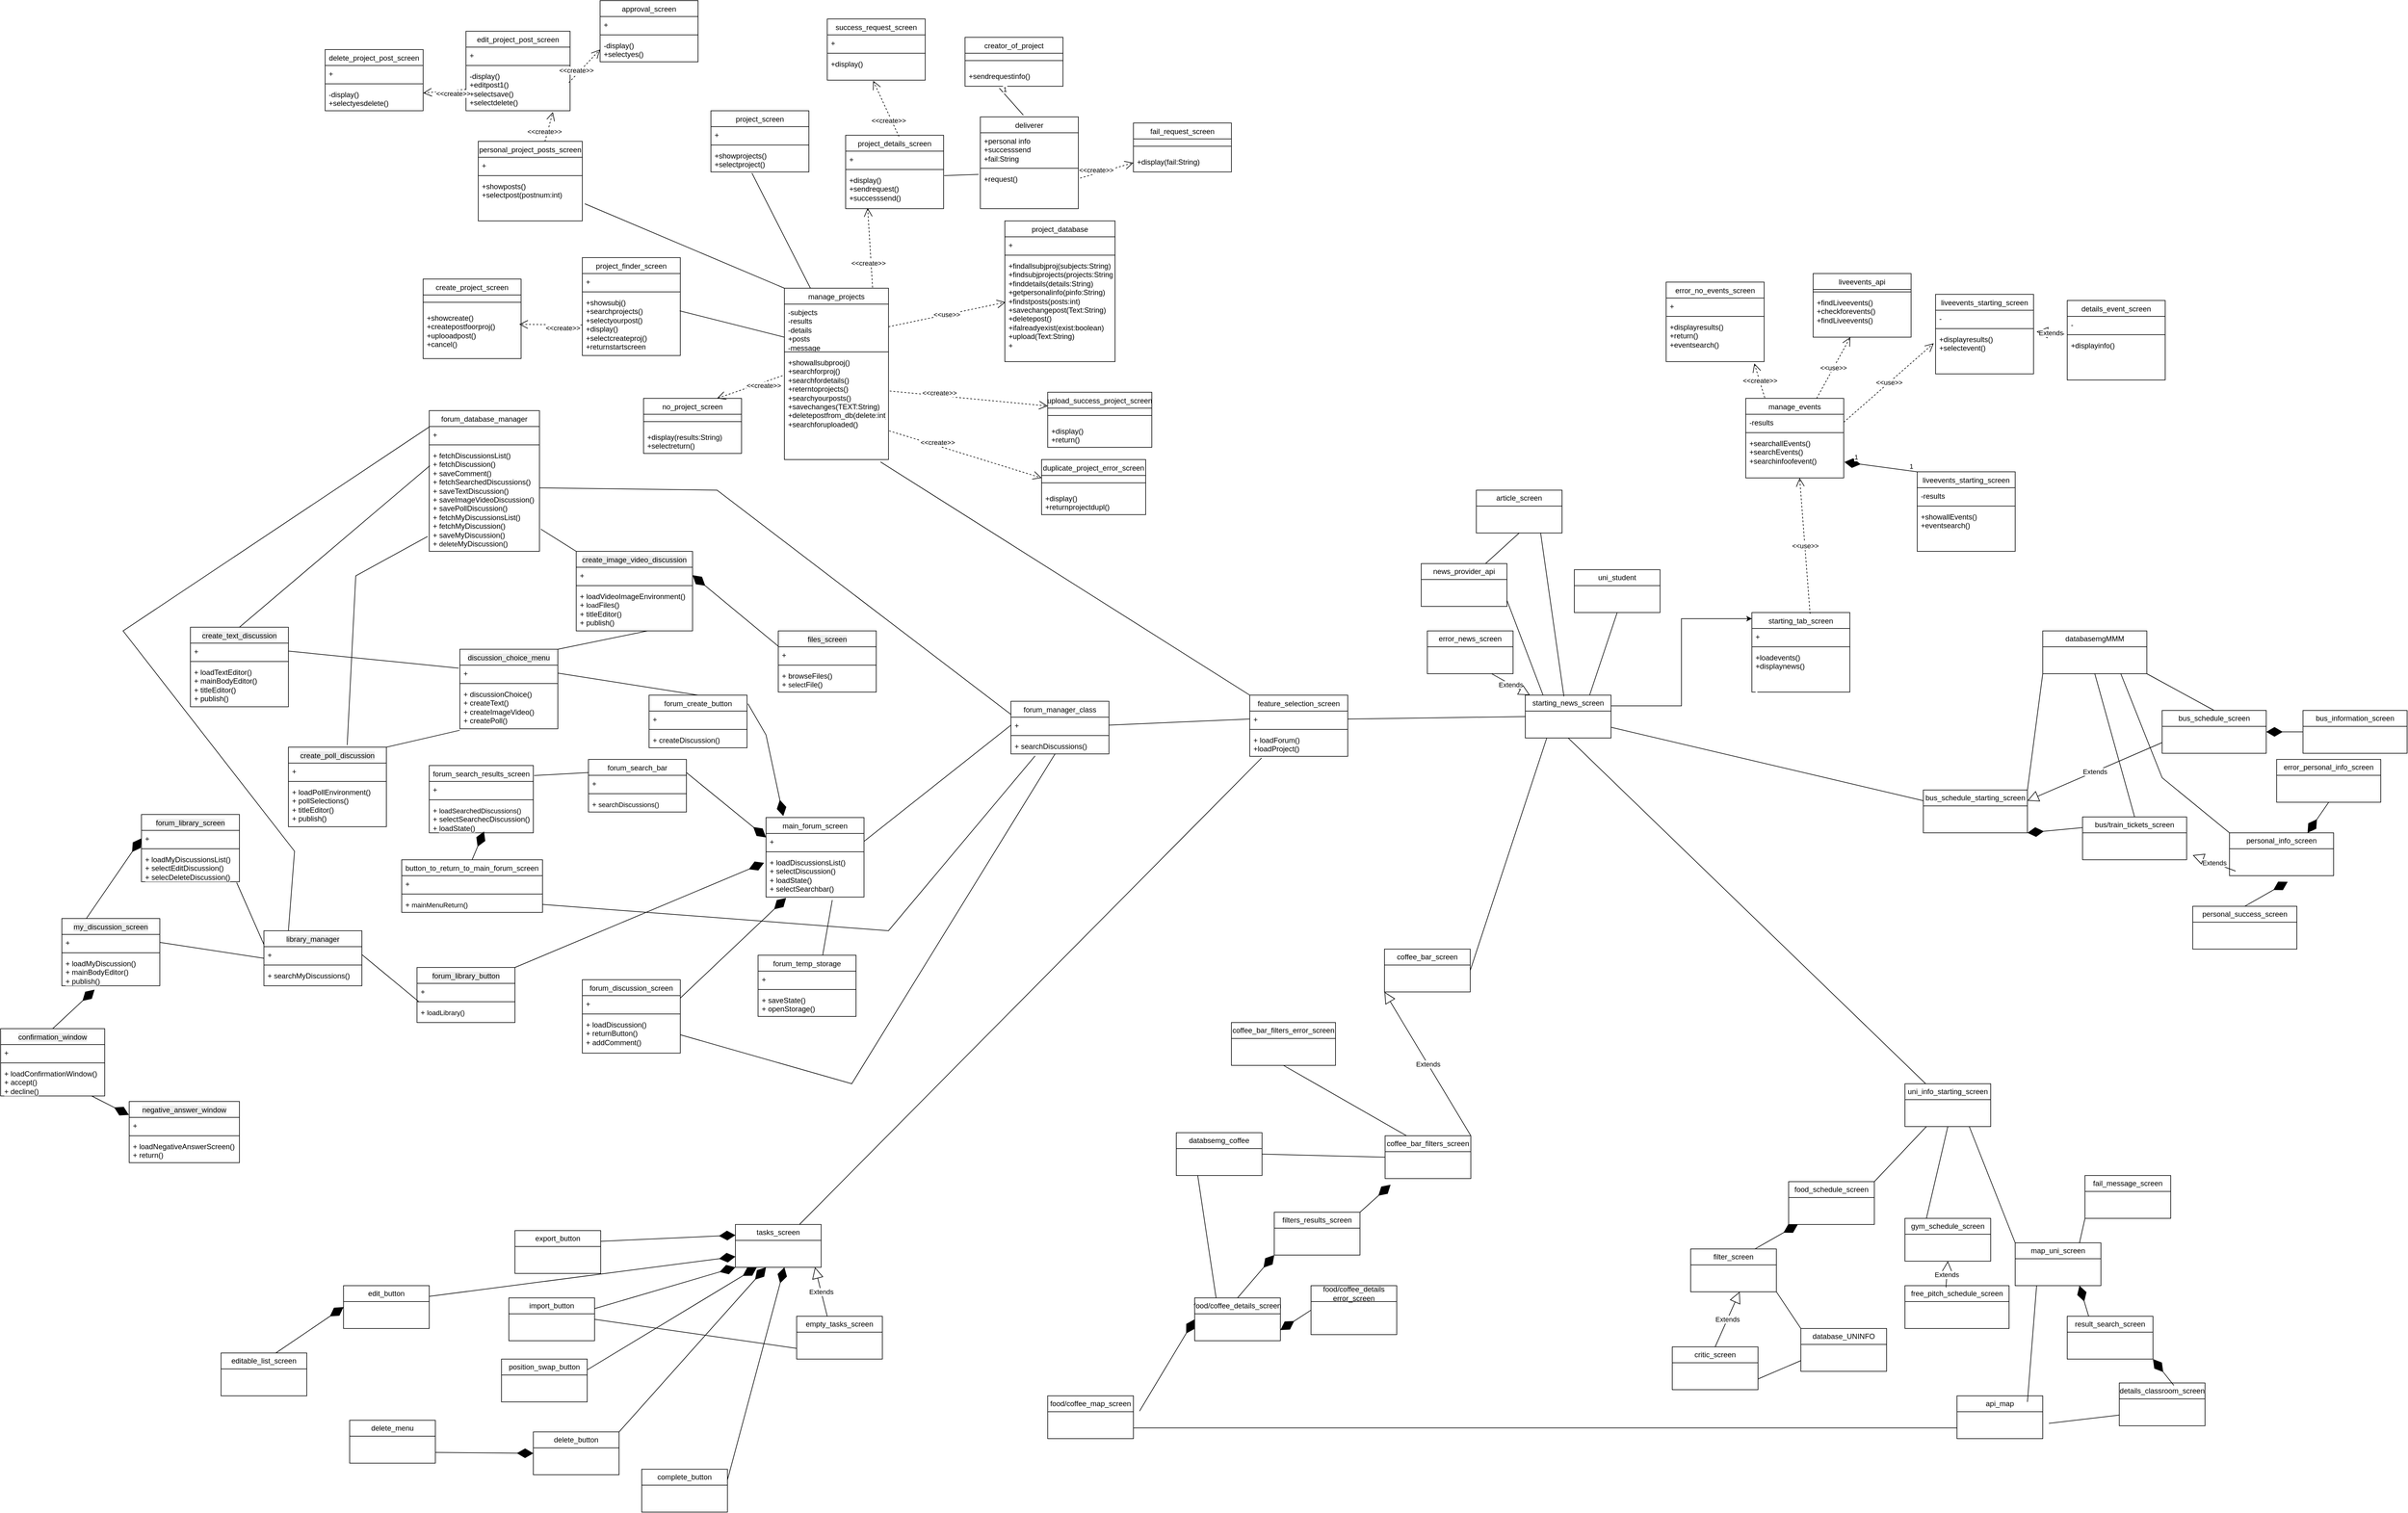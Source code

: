 <mxfile version="27.0.5">
  <diagram name="Σελίδα-1" id="nBUHohyqaULhUp8igPHX">
    <mxGraphModel dx="-1882" dy="791" grid="1" gridSize="10" guides="1" tooltips="1" connect="1" arrows="1" fold="1" page="1" pageScale="1" pageWidth="827" pageHeight="1169" math="0" shadow="0">
      <root>
        <mxCell id="0" />
        <mxCell id="1" parent="0" />
        <mxCell id="9upYO0vRjOJ-U-cnPfYr-1" style="edgeStyle=none;shape=connector;rounded=0;orthogonalLoop=1;jettySize=auto;html=1;entryX=0.361;entryY=0.94;entryDx=0;entryDy=0;entryPerimeter=0;strokeColor=#FF3333;align=center;verticalAlign=middle;fontFamily=Helvetica;fontSize=11;fontColor=default;labelBackgroundColor=none;endArrow=none;" parent="1" edge="1">
          <mxGeometry relative="1" as="geometry">
            <Array as="points">
              <mxPoint x="370" y="980" />
            </Array>
            <mxPoint x="627.905" y="598.8" as="targetPoint" />
          </mxGeometry>
        </mxCell>
        <mxCell id="9upYO0vRjOJ-U-cnPfYr-2" style="edgeStyle=none;shape=connector;rounded=0;orthogonalLoop=1;jettySize=auto;html=1;entryX=0.361;entryY=0.94;entryDx=0;entryDy=0;entryPerimeter=0;strokeColor=#FF3333;align=center;verticalAlign=middle;fontFamily=Helvetica;fontSize=11;fontColor=default;labelBackgroundColor=none;endArrow=none;" parent="1" edge="1">
          <mxGeometry relative="1" as="geometry">
            <Array as="points">
              <mxPoint x="365" y="2119" />
            </Array>
            <mxPoint x="622.905" y="1737.8" as="targetPoint" />
          </mxGeometry>
        </mxCell>
        <mxCell id="9upYO0vRjOJ-U-cnPfYr-3" style="edgeStyle=none;shape=connector;rounded=0;orthogonalLoop=1;jettySize=auto;html=1;entryX=0.361;entryY=0.94;entryDx=0;entryDy=0;entryPerimeter=0;strokeColor=#FF3333;align=center;verticalAlign=middle;fontFamily=Helvetica;fontSize=11;fontColor=default;labelBackgroundColor=none;endArrow=none;" parent="1" edge="1">
          <mxGeometry relative="1" as="geometry">
            <Array as="points">
              <mxPoint x="2498" y="5220" />
            </Array>
            <mxPoint x="2755.905" y="4838.8" as="targetPoint" />
          </mxGeometry>
        </mxCell>
        <mxCell id="9upYO0vRjOJ-U-cnPfYr-4" style="edgeStyle=none;shape=connector;rounded=0;orthogonalLoop=1;jettySize=auto;html=1;entryX=0.361;entryY=0.94;entryDx=0;entryDy=0;entryPerimeter=0;strokeColor=#FF3333;align=center;verticalAlign=middle;fontFamily=Helvetica;fontSize=11;fontColor=default;labelBackgroundColor=none;endArrow=none;" parent="1" edge="1">
          <mxGeometry relative="1" as="geometry">
            <Array as="points">
              <mxPoint x="638" y="1910" />
            </Array>
            <mxPoint x="895.905" y="1528.8" as="targetPoint" />
          </mxGeometry>
        </mxCell>
        <mxCell id="9upYO0vRjOJ-U-cnPfYr-5" style="edgeStyle=none;shape=connector;rounded=0;orthogonalLoop=1;jettySize=auto;html=1;entryX=0.361;entryY=0.94;entryDx=0;entryDy=0;entryPerimeter=0;strokeColor=#FF3333;align=center;verticalAlign=middle;fontFamily=Helvetica;fontSize=11;fontColor=default;labelBackgroundColor=none;endArrow=none;" parent="1" edge="1">
          <mxGeometry relative="1" as="geometry">
            <Array as="points">
              <mxPoint x="358" y="1030" />
            </Array>
            <mxPoint x="615.905" y="648.8" as="targetPoint" />
          </mxGeometry>
        </mxCell>
        <mxCell id="9upYO0vRjOJ-U-cnPfYr-6" style="edgeStyle=none;shape=connector;rounded=0;orthogonalLoop=1;jettySize=auto;html=1;entryX=0.361;entryY=0.94;entryDx=0;entryDy=0;entryPerimeter=0;strokeColor=#FF3333;align=center;verticalAlign=middle;fontFamily=Helvetica;fontSize=11;fontColor=default;labelBackgroundColor=none;endArrow=none;" parent="1" edge="1">
          <mxGeometry relative="1" as="geometry">
            <Array as="points">
              <mxPoint x="340" y="990" />
            </Array>
            <mxPoint x="597.905" y="608.8" as="targetPoint" />
          </mxGeometry>
        </mxCell>
        <mxCell id="9upYO0vRjOJ-U-cnPfYr-7" style="edgeStyle=none;shape=connector;rounded=0;orthogonalLoop=1;jettySize=auto;html=1;entryX=0.361;entryY=0.94;entryDx=0;entryDy=0;entryPerimeter=0;strokeColor=#FF3333;align=center;verticalAlign=middle;fontFamily=Helvetica;fontSize=11;fontColor=default;labelBackgroundColor=none;endArrow=none;" parent="1" edge="1">
          <mxGeometry relative="1" as="geometry">
            <Array as="points">
              <mxPoint x="335" y="2129" />
            </Array>
            <mxPoint x="592.905" y="1747.8" as="targetPoint" />
          </mxGeometry>
        </mxCell>
        <mxCell id="9upYO0vRjOJ-U-cnPfYr-8" style="edgeStyle=none;shape=connector;rounded=0;orthogonalLoop=1;jettySize=auto;html=1;entryX=0.361;entryY=0.94;entryDx=0;entryDy=0;entryPerimeter=0;strokeColor=#FF3333;align=center;verticalAlign=middle;fontFamily=Helvetica;fontSize=11;fontColor=default;labelBackgroundColor=none;endArrow=none;" parent="1" edge="1">
          <mxGeometry relative="1" as="geometry">
            <Array as="points">
              <mxPoint x="2468" y="5230" />
            </Array>
            <mxPoint x="2725.905" y="4848.8" as="targetPoint" />
          </mxGeometry>
        </mxCell>
        <mxCell id="9upYO0vRjOJ-U-cnPfYr-9" style="edgeStyle=none;shape=connector;rounded=0;orthogonalLoop=1;jettySize=auto;html=1;entryX=0.361;entryY=0.94;entryDx=0;entryDy=0;entryPerimeter=0;strokeColor=#FF3333;align=center;verticalAlign=middle;fontFamily=Helvetica;fontSize=11;fontColor=default;labelBackgroundColor=none;endArrow=none;" parent="1" edge="1">
          <mxGeometry relative="1" as="geometry">
            <Array as="points">
              <mxPoint x="608" y="1920" />
            </Array>
            <mxPoint x="865.905" y="1538.8" as="targetPoint" />
          </mxGeometry>
        </mxCell>
        <mxCell id="9upYO0vRjOJ-U-cnPfYr-10" style="edgeStyle=none;shape=connector;rounded=0;orthogonalLoop=1;jettySize=auto;html=1;entryX=0.361;entryY=0.94;entryDx=0;entryDy=0;entryPerimeter=0;strokeColor=#FF3333;align=center;verticalAlign=middle;fontFamily=Helvetica;fontSize=11;fontColor=default;labelBackgroundColor=none;endArrow=none;" parent="1" edge="1">
          <mxGeometry relative="1" as="geometry">
            <Array as="points">
              <mxPoint x="328" y="1040" />
            </Array>
            <mxPoint x="585.905" y="658.8" as="targetPoint" />
          </mxGeometry>
        </mxCell>
        <mxCell id="9upYO0vRjOJ-U-cnPfYr-11" style="edgeStyle=none;shape=connector;rounded=0;orthogonalLoop=1;jettySize=auto;html=1;entryX=0.361;entryY=0.94;entryDx=0;entryDy=0;entryPerimeter=0;strokeColor=#FF3333;align=center;verticalAlign=middle;fontFamily=Helvetica;fontSize=11;fontColor=default;labelBackgroundColor=none;endArrow=none;" parent="1" edge="1">
          <mxGeometry relative="1" as="geometry">
            <Array as="points">
              <mxPoint x="600" y="900" />
            </Array>
            <mxPoint x="857.905" y="518.8" as="targetPoint" />
          </mxGeometry>
        </mxCell>
        <mxCell id="9upYO0vRjOJ-U-cnPfYr-12" style="edgeStyle=none;shape=connector;rounded=0;orthogonalLoop=1;jettySize=auto;html=1;entryX=0.361;entryY=0.94;entryDx=0;entryDy=0;entryPerimeter=0;strokeColor=#FF3333;align=center;verticalAlign=middle;fontFamily=Helvetica;fontSize=11;fontColor=default;labelBackgroundColor=none;endArrow=none;" parent="1" edge="1">
          <mxGeometry relative="1" as="geometry">
            <Array as="points">
              <mxPoint x="595" y="2039" />
            </Array>
            <mxPoint x="852.905" y="1657.8" as="targetPoint" />
          </mxGeometry>
        </mxCell>
        <mxCell id="9upYO0vRjOJ-U-cnPfYr-13" style="edgeStyle=none;shape=connector;rounded=0;orthogonalLoop=1;jettySize=auto;html=1;entryX=0.361;entryY=0.94;entryDx=0;entryDy=0;entryPerimeter=0;strokeColor=#FF3333;align=center;verticalAlign=middle;fontFamily=Helvetica;fontSize=11;fontColor=default;labelBackgroundColor=none;endArrow=none;" parent="1" edge="1">
          <mxGeometry relative="1" as="geometry">
            <Array as="points">
              <mxPoint x="2728" y="5140" />
            </Array>
            <mxPoint x="2985.905" y="4758.8" as="targetPoint" />
          </mxGeometry>
        </mxCell>
        <mxCell id="9upYO0vRjOJ-U-cnPfYr-14" style="edgeStyle=none;shape=connector;rounded=0;orthogonalLoop=1;jettySize=auto;html=1;entryX=0.361;entryY=0.94;entryDx=0;entryDy=0;entryPerimeter=0;strokeColor=#FF3333;align=center;verticalAlign=middle;fontFamily=Helvetica;fontSize=11;fontColor=default;labelBackgroundColor=none;endArrow=none;" parent="1" edge="1">
          <mxGeometry relative="1" as="geometry">
            <Array as="points">
              <mxPoint x="868" y="1830" />
            </Array>
            <mxPoint x="1125.905" y="1448.8" as="targetPoint" />
          </mxGeometry>
        </mxCell>
        <mxCell id="9upYO0vRjOJ-U-cnPfYr-15" style="edgeStyle=none;shape=connector;rounded=0;orthogonalLoop=1;jettySize=auto;html=1;entryX=0.361;entryY=0.94;entryDx=0;entryDy=0;entryPerimeter=0;strokeColor=#FF3333;align=center;verticalAlign=middle;fontFamily=Helvetica;fontSize=11;fontColor=default;labelBackgroundColor=none;endArrow=none;" parent="1" edge="1">
          <mxGeometry relative="1" as="geometry">
            <Array as="points">
              <mxPoint x="588" y="950" />
            </Array>
            <mxPoint x="845.905" y="568.8" as="targetPoint" />
          </mxGeometry>
        </mxCell>
        <mxCell id="9upYO0vRjOJ-U-cnPfYr-16" style="edgeStyle=none;shape=connector;rounded=0;orthogonalLoop=1;jettySize=auto;html=1;entryX=0.361;entryY=0.94;entryDx=0;entryDy=0;entryPerimeter=0;strokeColor=#FF3333;align=center;verticalAlign=middle;fontFamily=Helvetica;fontSize=11;fontColor=default;labelBackgroundColor=none;endArrow=none;" parent="1" edge="1">
          <mxGeometry relative="1" as="geometry">
            <Array as="points">
              <mxPoint x="330" y="970" />
            </Array>
            <mxPoint x="587.905" y="588.8" as="targetPoint" />
          </mxGeometry>
        </mxCell>
        <mxCell id="9upYO0vRjOJ-U-cnPfYr-17" style="edgeStyle=none;shape=connector;rounded=0;orthogonalLoop=1;jettySize=auto;html=1;entryX=0.361;entryY=0.94;entryDx=0;entryDy=0;entryPerimeter=0;strokeColor=#FF3333;align=center;verticalAlign=middle;fontFamily=Helvetica;fontSize=11;fontColor=default;labelBackgroundColor=none;endArrow=none;" parent="1" edge="1">
          <mxGeometry relative="1" as="geometry">
            <Array as="points">
              <mxPoint x="325" y="2109" />
            </Array>
            <mxPoint x="582.905" y="1727.8" as="targetPoint" />
          </mxGeometry>
        </mxCell>
        <mxCell id="9upYO0vRjOJ-U-cnPfYr-18" style="edgeStyle=none;shape=connector;rounded=0;orthogonalLoop=1;jettySize=auto;html=1;entryX=0.361;entryY=0.94;entryDx=0;entryDy=0;entryPerimeter=0;strokeColor=#FF3333;align=center;verticalAlign=middle;fontFamily=Helvetica;fontSize=11;fontColor=default;labelBackgroundColor=none;endArrow=none;" parent="1" edge="1">
          <mxGeometry relative="1" as="geometry">
            <Array as="points">
              <mxPoint x="2458" y="5210" />
            </Array>
            <mxPoint x="2715.905" y="4828.8" as="targetPoint" />
          </mxGeometry>
        </mxCell>
        <mxCell id="9upYO0vRjOJ-U-cnPfYr-19" style="edgeStyle=none;shape=connector;rounded=0;orthogonalLoop=1;jettySize=auto;html=1;entryX=0.361;entryY=0.94;entryDx=0;entryDy=0;entryPerimeter=0;strokeColor=#FF3333;align=center;verticalAlign=middle;fontFamily=Helvetica;fontSize=11;fontColor=default;labelBackgroundColor=none;endArrow=none;" parent="1" edge="1">
          <mxGeometry relative="1" as="geometry">
            <Array as="points">
              <mxPoint x="598" y="1900" />
            </Array>
            <mxPoint x="855.905" y="1518.8" as="targetPoint" />
          </mxGeometry>
        </mxCell>
        <mxCell id="9upYO0vRjOJ-U-cnPfYr-20" style="edgeStyle=none;shape=connector;rounded=0;orthogonalLoop=1;jettySize=auto;html=1;entryX=0.361;entryY=0.94;entryDx=0;entryDy=0;entryPerimeter=0;strokeColor=#FF3333;align=center;verticalAlign=middle;fontFamily=Helvetica;fontSize=11;fontColor=default;labelBackgroundColor=none;endArrow=none;" parent="1" edge="1">
          <mxGeometry relative="1" as="geometry">
            <Array as="points">
              <mxPoint x="318" y="1020" />
            </Array>
            <mxPoint x="575.905" y="638.8" as="targetPoint" />
          </mxGeometry>
        </mxCell>
        <mxCell id="9upYO0vRjOJ-U-cnPfYr-21" style="edgeStyle=none;shape=connector;rounded=0;orthogonalLoop=1;jettySize=auto;html=1;entryX=0.361;entryY=0.94;entryDx=0;entryDy=0;entryPerimeter=0;strokeColor=#FF3333;align=center;verticalAlign=middle;fontFamily=Helvetica;fontSize=11;fontColor=default;labelBackgroundColor=none;endArrow=none;" parent="1" edge="1">
          <mxGeometry relative="1" as="geometry">
            <Array as="points">
              <mxPoint x="1468" y="3240" />
            </Array>
            <mxPoint x="1725.905" y="2858.8" as="targetPoint" />
          </mxGeometry>
        </mxCell>
        <mxCell id="9upYO0vRjOJ-U-cnPfYr-22" style="edgeStyle=none;shape=connector;rounded=0;orthogonalLoop=1;jettySize=auto;html=1;entryX=0.361;entryY=0.94;entryDx=0;entryDy=0;entryPerimeter=0;strokeColor=#FF3333;align=center;verticalAlign=middle;fontFamily=Helvetica;fontSize=11;fontColor=default;labelBackgroundColor=none;endArrow=none;" parent="1" edge="1">
          <mxGeometry relative="1" as="geometry">
            <Array as="points">
              <mxPoint x="880" y="2685" />
            </Array>
            <mxPoint x="1137.905" y="2303.8" as="targetPoint" />
          </mxGeometry>
        </mxCell>
        <mxCell id="9upYO0vRjOJ-U-cnPfYr-23" style="edgeStyle=none;shape=connector;rounded=0;orthogonalLoop=1;jettySize=auto;html=1;entryX=0.361;entryY=0.94;entryDx=0;entryDy=0;entryPerimeter=0;strokeColor=#FF3333;align=center;verticalAlign=middle;fontFamily=Helvetica;fontSize=11;fontColor=default;labelBackgroundColor=none;endArrow=none;" parent="1" edge="1">
          <mxGeometry relative="1" as="geometry">
            <Array as="points">
              <mxPoint x="875" y="3824" />
            </Array>
            <mxPoint x="1132.905" y="3442.8" as="targetPoint" />
          </mxGeometry>
        </mxCell>
        <mxCell id="9upYO0vRjOJ-U-cnPfYr-24" style="edgeStyle=none;shape=connector;rounded=0;orthogonalLoop=1;jettySize=auto;html=1;entryX=0.361;entryY=0.94;entryDx=0;entryDy=0;entryPerimeter=0;strokeColor=#FF3333;align=center;verticalAlign=middle;fontFamily=Helvetica;fontSize=11;fontColor=default;labelBackgroundColor=none;endArrow=none;" parent="1" edge="1">
          <mxGeometry relative="1" as="geometry">
            <Array as="points">
              <mxPoint x="3008" y="6925" />
            </Array>
            <mxPoint x="3265.905" y="6543.8" as="targetPoint" />
          </mxGeometry>
        </mxCell>
        <mxCell id="9upYO0vRjOJ-U-cnPfYr-25" style="edgeStyle=none;shape=connector;rounded=0;orthogonalLoop=1;jettySize=auto;html=1;entryX=0.361;entryY=0.94;entryDx=0;entryDy=0;entryPerimeter=0;strokeColor=#FF3333;align=center;verticalAlign=middle;fontFamily=Helvetica;fontSize=11;fontColor=default;labelBackgroundColor=none;endArrow=none;" parent="1" edge="1">
          <mxGeometry relative="1" as="geometry">
            <Array as="points">
              <mxPoint x="1148" y="3615" />
            </Array>
            <mxPoint x="1405.905" y="3233.8" as="targetPoint" />
          </mxGeometry>
        </mxCell>
        <mxCell id="9upYO0vRjOJ-U-cnPfYr-26" style="edgeStyle=none;shape=connector;rounded=0;orthogonalLoop=1;jettySize=auto;html=1;entryX=0.361;entryY=0.94;entryDx=0;entryDy=0;entryPerimeter=0;strokeColor=#FF3333;align=center;verticalAlign=middle;fontFamily=Helvetica;fontSize=11;fontColor=default;labelBackgroundColor=none;endArrow=none;" parent="1" edge="1">
          <mxGeometry relative="1" as="geometry">
            <Array as="points">
              <mxPoint x="868" y="2735" />
            </Array>
            <mxPoint x="1125.905" y="2353.8" as="targetPoint" />
          </mxGeometry>
        </mxCell>
        <mxCell id="9upYO0vRjOJ-U-cnPfYr-27" style="edgeStyle=none;shape=connector;rounded=0;orthogonalLoop=1;jettySize=auto;html=1;entryX=0.361;entryY=0.94;entryDx=0;entryDy=0;entryPerimeter=0;strokeColor=#FF3333;align=center;verticalAlign=middle;fontFamily=Helvetica;fontSize=11;fontColor=default;labelBackgroundColor=none;endArrow=none;" parent="1" edge="1">
          <mxGeometry relative="1" as="geometry">
            <Array as="points">
              <mxPoint x="1140" y="2595" />
            </Array>
            <mxPoint x="1397.905" y="2213.8" as="targetPoint" />
          </mxGeometry>
        </mxCell>
        <mxCell id="9upYO0vRjOJ-U-cnPfYr-28" style="edgeStyle=none;shape=connector;rounded=0;orthogonalLoop=1;jettySize=auto;html=1;entryX=0.361;entryY=0.94;entryDx=0;entryDy=0;entryPerimeter=0;strokeColor=#FF3333;align=center;verticalAlign=middle;fontFamily=Helvetica;fontSize=11;fontColor=default;labelBackgroundColor=none;endArrow=none;" parent="1" edge="1">
          <mxGeometry relative="1" as="geometry">
            <Array as="points">
              <mxPoint x="1135" y="3734" />
            </Array>
            <mxPoint x="1392.905" y="3352.8" as="targetPoint" />
          </mxGeometry>
        </mxCell>
        <mxCell id="9upYO0vRjOJ-U-cnPfYr-29" style="edgeStyle=none;shape=connector;rounded=0;orthogonalLoop=1;jettySize=auto;html=1;entryX=0.361;entryY=0.94;entryDx=0;entryDy=0;entryPerimeter=0;strokeColor=#FF3333;align=center;verticalAlign=middle;fontFamily=Helvetica;fontSize=11;fontColor=default;labelBackgroundColor=none;endArrow=none;" parent="1" edge="1">
          <mxGeometry relative="1" as="geometry">
            <Array as="points">
              <mxPoint x="3268" y="6835" />
            </Array>
            <mxPoint x="3525.905" y="6453.8" as="targetPoint" />
          </mxGeometry>
        </mxCell>
        <mxCell id="9upYO0vRjOJ-U-cnPfYr-30" style="edgeStyle=none;shape=connector;rounded=0;orthogonalLoop=1;jettySize=auto;html=1;entryX=0.361;entryY=0.94;entryDx=0;entryDy=0;entryPerimeter=0;strokeColor=#FF3333;align=center;verticalAlign=middle;fontFamily=Helvetica;fontSize=11;fontColor=default;labelBackgroundColor=none;endArrow=none;" parent="1" edge="1">
          <mxGeometry relative="1" as="geometry">
            <Array as="points">
              <mxPoint x="1408" y="3525" />
            </Array>
            <mxPoint x="1665.905" y="3143.8" as="targetPoint" />
          </mxGeometry>
        </mxCell>
        <mxCell id="9upYO0vRjOJ-U-cnPfYr-31" style="edgeStyle=none;shape=connector;rounded=0;orthogonalLoop=1;jettySize=auto;html=1;entryX=0.361;entryY=0.94;entryDx=0;entryDy=0;entryPerimeter=0;strokeColor=#FF3333;align=center;verticalAlign=middle;fontFamily=Helvetica;fontSize=11;fontColor=default;labelBackgroundColor=none;endArrow=none;" parent="1" edge="1">
          <mxGeometry relative="1" as="geometry">
            <Array as="points">
              <mxPoint x="1128" y="2645" />
            </Array>
            <mxPoint x="1385.905" y="2263.8" as="targetPoint" />
          </mxGeometry>
        </mxCell>
        <mxCell id="9upYO0vRjOJ-U-cnPfYr-32" style="edgeStyle=none;shape=connector;rounded=0;orthogonalLoop=1;jettySize=auto;html=1;entryX=0.361;entryY=0.94;entryDx=0;entryDy=0;entryPerimeter=0;strokeColor=#FF3333;align=center;verticalAlign=middle;fontFamily=Helvetica;fontSize=11;fontColor=default;labelBackgroundColor=none;endArrow=none;" parent="1" edge="1">
          <mxGeometry relative="1" as="geometry">
            <Array as="points">
              <mxPoint x="349" y="990" />
            </Array>
            <mxPoint x="606.905" y="608.8" as="targetPoint" />
          </mxGeometry>
        </mxCell>
        <mxCell id="9upYO0vRjOJ-U-cnPfYr-33" style="edgeStyle=none;shape=connector;rounded=0;orthogonalLoop=1;jettySize=auto;html=1;entryX=0.361;entryY=0.94;entryDx=0;entryDy=0;entryPerimeter=0;strokeColor=#FF3333;align=center;verticalAlign=middle;fontFamily=Helvetica;fontSize=11;fontColor=default;labelBackgroundColor=none;endArrow=none;" parent="1" edge="1">
          <mxGeometry relative="1" as="geometry">
            <Array as="points">
              <mxPoint x="344" y="2129" />
            </Array>
            <mxPoint x="601.905" y="1747.8" as="targetPoint" />
          </mxGeometry>
        </mxCell>
        <mxCell id="9upYO0vRjOJ-U-cnPfYr-34" style="edgeStyle=none;shape=connector;rounded=0;orthogonalLoop=1;jettySize=auto;html=1;entryX=0.361;entryY=0.94;entryDx=0;entryDy=0;entryPerimeter=0;strokeColor=#FF3333;align=center;verticalAlign=middle;fontFamily=Helvetica;fontSize=11;fontColor=default;labelBackgroundColor=none;endArrow=none;" parent="1" edge="1">
          <mxGeometry relative="1" as="geometry">
            <Array as="points">
              <mxPoint x="2477" y="5230" />
            </Array>
            <mxPoint x="2734.905" y="4848.8" as="targetPoint" />
          </mxGeometry>
        </mxCell>
        <mxCell id="9upYO0vRjOJ-U-cnPfYr-35" style="edgeStyle=none;shape=connector;rounded=0;orthogonalLoop=1;jettySize=auto;html=1;entryX=0.361;entryY=0.94;entryDx=0;entryDy=0;entryPerimeter=0;strokeColor=#FF3333;align=center;verticalAlign=middle;fontFamily=Helvetica;fontSize=11;fontColor=default;labelBackgroundColor=none;endArrow=none;" parent="1" edge="1">
          <mxGeometry relative="1" as="geometry">
            <Array as="points">
              <mxPoint x="617" y="1920" />
            </Array>
            <mxPoint x="874.905" y="1538.8" as="targetPoint" />
          </mxGeometry>
        </mxCell>
        <mxCell id="9upYO0vRjOJ-U-cnPfYr-36" style="edgeStyle=none;shape=connector;rounded=0;orthogonalLoop=1;jettySize=auto;html=1;entryX=0.361;entryY=0.94;entryDx=0;entryDy=0;entryPerimeter=0;strokeColor=#FF3333;align=center;verticalAlign=middle;fontFamily=Helvetica;fontSize=11;fontColor=default;labelBackgroundColor=none;endArrow=none;" parent="1" edge="1">
          <mxGeometry relative="1" as="geometry">
            <Array as="points">
              <mxPoint x="337" y="1040" />
            </Array>
            <mxPoint x="594.905" y="658.8" as="targetPoint" />
          </mxGeometry>
        </mxCell>
        <mxCell id="9upYO0vRjOJ-U-cnPfYr-37" style="edgeStyle=none;shape=connector;rounded=0;orthogonalLoop=1;jettySize=auto;html=1;entryX=0.361;entryY=0.94;entryDx=0;entryDy=0;entryPerimeter=0;strokeColor=#FF3333;align=center;verticalAlign=middle;fontFamily=Helvetica;fontSize=11;fontColor=default;labelBackgroundColor=none;endArrow=none;" parent="1" edge="1">
          <mxGeometry relative="1" as="geometry">
            <Array as="points">
              <mxPoint x="609" y="900" />
            </Array>
            <mxPoint x="866.905" y="518.8" as="targetPoint" />
          </mxGeometry>
        </mxCell>
        <mxCell id="9upYO0vRjOJ-U-cnPfYr-38" style="edgeStyle=none;shape=connector;rounded=0;orthogonalLoop=1;jettySize=auto;html=1;entryX=0.361;entryY=0.94;entryDx=0;entryDy=0;entryPerimeter=0;strokeColor=#FF3333;align=center;verticalAlign=middle;fontFamily=Helvetica;fontSize=11;fontColor=default;labelBackgroundColor=none;endArrow=none;" parent="1" edge="1">
          <mxGeometry relative="1" as="geometry">
            <Array as="points">
              <mxPoint x="604" y="2039" />
            </Array>
            <mxPoint x="861.905" y="1657.8" as="targetPoint" />
          </mxGeometry>
        </mxCell>
        <mxCell id="9upYO0vRjOJ-U-cnPfYr-39" style="edgeStyle=none;shape=connector;rounded=0;orthogonalLoop=1;jettySize=auto;html=1;entryX=0.361;entryY=0.94;entryDx=0;entryDy=0;entryPerimeter=0;strokeColor=#FF3333;align=center;verticalAlign=middle;fontFamily=Helvetica;fontSize=11;fontColor=default;labelBackgroundColor=none;endArrow=none;" parent="1" edge="1">
          <mxGeometry relative="1" as="geometry">
            <Array as="points">
              <mxPoint x="2737" y="5140" />
            </Array>
            <mxPoint x="2994.905" y="4758.8" as="targetPoint" />
          </mxGeometry>
        </mxCell>
        <mxCell id="9upYO0vRjOJ-U-cnPfYr-40" style="edgeStyle=none;shape=connector;rounded=0;orthogonalLoop=1;jettySize=auto;html=1;entryX=0.361;entryY=0.94;entryDx=0;entryDy=0;entryPerimeter=0;strokeColor=#FF3333;align=center;verticalAlign=middle;fontFamily=Helvetica;fontSize=11;fontColor=default;labelBackgroundColor=none;endArrow=none;" parent="1" edge="1">
          <mxGeometry relative="1" as="geometry">
            <Array as="points">
              <mxPoint x="877" y="1830" />
            </Array>
            <mxPoint x="1134.905" y="1448.8" as="targetPoint" />
          </mxGeometry>
        </mxCell>
        <mxCell id="9upYO0vRjOJ-U-cnPfYr-41" style="edgeStyle=none;shape=connector;rounded=0;orthogonalLoop=1;jettySize=auto;html=1;entryX=0.361;entryY=0.94;entryDx=0;entryDy=0;entryPerimeter=0;strokeColor=#FF3333;align=center;verticalAlign=middle;fontFamily=Helvetica;fontSize=11;fontColor=default;labelBackgroundColor=none;endArrow=none;" parent="1" edge="1">
          <mxGeometry relative="1" as="geometry">
            <Array as="points">
              <mxPoint x="597" y="950" />
            </Array>
            <mxPoint x="854.905" y="568.8" as="targetPoint" />
          </mxGeometry>
        </mxCell>
        <mxCell id="9upYO0vRjOJ-U-cnPfYr-42" style="edgeStyle=none;shape=connector;rounded=0;orthogonalLoop=1;jettySize=auto;html=1;entryX=0.361;entryY=0.94;entryDx=0;entryDy=0;entryPerimeter=0;strokeColor=#FF3333;align=center;verticalAlign=middle;fontFamily=Helvetica;fontSize=11;fontColor=default;labelBackgroundColor=none;endArrow=none;" parent="1" edge="1">
          <mxGeometry relative="1" as="geometry">
            <Array as="points">
              <mxPoint x="339" y="970" />
            </Array>
            <mxPoint x="596.905" y="588.8" as="targetPoint" />
          </mxGeometry>
        </mxCell>
        <mxCell id="9upYO0vRjOJ-U-cnPfYr-43" style="edgeStyle=none;shape=connector;rounded=0;orthogonalLoop=1;jettySize=auto;html=1;entryX=0.361;entryY=0.94;entryDx=0;entryDy=0;entryPerimeter=0;strokeColor=#FF3333;align=center;verticalAlign=middle;fontFamily=Helvetica;fontSize=11;fontColor=default;labelBackgroundColor=none;endArrow=none;" parent="1" edge="1">
          <mxGeometry relative="1" as="geometry">
            <Array as="points">
              <mxPoint x="334" y="2109" />
            </Array>
            <mxPoint x="591.905" y="1727.8" as="targetPoint" />
          </mxGeometry>
        </mxCell>
        <mxCell id="9upYO0vRjOJ-U-cnPfYr-44" style="edgeStyle=none;shape=connector;rounded=0;orthogonalLoop=1;jettySize=auto;html=1;entryX=0.361;entryY=0.94;entryDx=0;entryDy=0;entryPerimeter=0;strokeColor=#FF3333;align=center;verticalAlign=middle;fontFamily=Helvetica;fontSize=11;fontColor=default;labelBackgroundColor=none;endArrow=none;" parent="1" edge="1">
          <mxGeometry relative="1" as="geometry">
            <Array as="points">
              <mxPoint x="2467" y="5210" />
            </Array>
            <mxPoint x="2724.905" y="4828.8" as="targetPoint" />
          </mxGeometry>
        </mxCell>
        <mxCell id="9upYO0vRjOJ-U-cnPfYr-45" style="edgeStyle=none;shape=connector;rounded=0;orthogonalLoop=1;jettySize=auto;html=1;entryX=0.361;entryY=0.94;entryDx=0;entryDy=0;entryPerimeter=0;strokeColor=#FF3333;align=center;verticalAlign=middle;fontFamily=Helvetica;fontSize=11;fontColor=default;labelBackgroundColor=none;endArrow=none;" parent="1" edge="1">
          <mxGeometry relative="1" as="geometry">
            <Array as="points">
              <mxPoint x="607" y="1900" />
            </Array>
            <mxPoint x="864.905" y="1518.8" as="targetPoint" />
          </mxGeometry>
        </mxCell>
        <mxCell id="9upYO0vRjOJ-U-cnPfYr-46" style="edgeStyle=none;shape=connector;rounded=0;orthogonalLoop=1;jettySize=auto;html=1;entryX=0.361;entryY=0.94;entryDx=0;entryDy=0;entryPerimeter=0;strokeColor=#FF3333;align=center;verticalAlign=middle;fontFamily=Helvetica;fontSize=11;fontColor=default;labelBackgroundColor=none;endArrow=none;" parent="1" edge="1">
          <mxGeometry relative="1" as="geometry">
            <Array as="points">
              <mxPoint x="327" y="1020" />
            </Array>
            <mxPoint x="584.905" y="638.8" as="targetPoint" />
          </mxGeometry>
        </mxCell>
        <mxCell id="9upYO0vRjOJ-U-cnPfYr-47" style="edgeStyle=none;shape=connector;rounded=0;orthogonalLoop=1;jettySize=auto;html=1;entryX=0.361;entryY=0.94;entryDx=0;entryDy=0;entryPerimeter=0;strokeColor=#FF3333;align=center;verticalAlign=middle;fontFamily=Helvetica;fontSize=11;fontColor=default;labelBackgroundColor=none;endArrow=none;" parent="1" edge="1">
          <mxGeometry relative="1" as="geometry">
            <Array as="points">
              <mxPoint x="1477" y="3240" />
            </Array>
            <mxPoint x="1734.905" y="2858.8" as="targetPoint" />
          </mxGeometry>
        </mxCell>
        <mxCell id="9upYO0vRjOJ-U-cnPfYr-48" style="edgeStyle=none;shape=connector;rounded=0;orthogonalLoop=1;jettySize=auto;html=1;entryX=0.361;entryY=0.94;entryDx=0;entryDy=0;entryPerimeter=0;strokeColor=#FF3333;align=center;verticalAlign=middle;fontFamily=Helvetica;fontSize=11;fontColor=default;labelBackgroundColor=none;endArrow=none;" parent="1" edge="1">
          <mxGeometry relative="1" as="geometry">
            <Array as="points">
              <mxPoint x="889" y="2685" />
            </Array>
            <mxPoint x="1146.905" y="2303.8" as="targetPoint" />
          </mxGeometry>
        </mxCell>
        <mxCell id="9upYO0vRjOJ-U-cnPfYr-49" style="edgeStyle=none;shape=connector;rounded=0;orthogonalLoop=1;jettySize=auto;html=1;entryX=0.361;entryY=0.94;entryDx=0;entryDy=0;entryPerimeter=0;strokeColor=#FF3333;align=center;verticalAlign=middle;fontFamily=Helvetica;fontSize=11;fontColor=default;labelBackgroundColor=none;endArrow=none;" parent="1" edge="1">
          <mxGeometry relative="1" as="geometry">
            <Array as="points">
              <mxPoint x="884" y="3824" />
            </Array>
            <mxPoint x="1141.905" y="3442.8" as="targetPoint" />
          </mxGeometry>
        </mxCell>
        <mxCell id="9upYO0vRjOJ-U-cnPfYr-50" style="edgeStyle=none;shape=connector;rounded=0;orthogonalLoop=1;jettySize=auto;html=1;entryX=0.361;entryY=0.94;entryDx=0;entryDy=0;entryPerimeter=0;strokeColor=#FF3333;align=center;verticalAlign=middle;fontFamily=Helvetica;fontSize=11;fontColor=default;labelBackgroundColor=none;endArrow=none;" parent="1" edge="1">
          <mxGeometry relative="1" as="geometry">
            <Array as="points">
              <mxPoint x="3017" y="6925" />
            </Array>
            <mxPoint x="3274.905" y="6543.8" as="targetPoint" />
          </mxGeometry>
        </mxCell>
        <mxCell id="9upYO0vRjOJ-U-cnPfYr-51" style="edgeStyle=none;shape=connector;rounded=0;orthogonalLoop=1;jettySize=auto;html=1;entryX=0.361;entryY=0.94;entryDx=0;entryDy=0;entryPerimeter=0;strokeColor=#FF3333;align=center;verticalAlign=middle;fontFamily=Helvetica;fontSize=11;fontColor=default;labelBackgroundColor=none;endArrow=none;" parent="1" edge="1">
          <mxGeometry relative="1" as="geometry">
            <Array as="points">
              <mxPoint x="1157" y="3615" />
            </Array>
            <mxPoint x="1414.905" y="3233.8" as="targetPoint" />
          </mxGeometry>
        </mxCell>
        <mxCell id="9upYO0vRjOJ-U-cnPfYr-52" style="edgeStyle=none;shape=connector;rounded=0;orthogonalLoop=1;jettySize=auto;html=1;entryX=0.361;entryY=0.94;entryDx=0;entryDy=0;entryPerimeter=0;strokeColor=#FF3333;align=center;verticalAlign=middle;fontFamily=Helvetica;fontSize=11;fontColor=default;labelBackgroundColor=none;endArrow=none;" parent="1" edge="1">
          <mxGeometry relative="1" as="geometry">
            <Array as="points">
              <mxPoint x="877" y="2735" />
            </Array>
            <mxPoint x="1134.905" y="2353.8" as="targetPoint" />
          </mxGeometry>
        </mxCell>
        <mxCell id="9upYO0vRjOJ-U-cnPfYr-53" style="edgeStyle=none;shape=connector;rounded=0;orthogonalLoop=1;jettySize=auto;html=1;entryX=0.361;entryY=0.94;entryDx=0;entryDy=0;entryPerimeter=0;strokeColor=#FF3333;align=center;verticalAlign=middle;fontFamily=Helvetica;fontSize=11;fontColor=default;labelBackgroundColor=none;endArrow=none;" parent="1" edge="1">
          <mxGeometry relative="1" as="geometry">
            <Array as="points">
              <mxPoint x="1149" y="2595" />
            </Array>
            <mxPoint x="1406.905" y="2213.8" as="targetPoint" />
          </mxGeometry>
        </mxCell>
        <mxCell id="9upYO0vRjOJ-U-cnPfYr-54" style="edgeStyle=none;shape=connector;rounded=0;orthogonalLoop=1;jettySize=auto;html=1;entryX=0.361;entryY=0.94;entryDx=0;entryDy=0;entryPerimeter=0;strokeColor=#FF3333;align=center;verticalAlign=middle;fontFamily=Helvetica;fontSize=11;fontColor=default;labelBackgroundColor=none;endArrow=none;" parent="1" edge="1">
          <mxGeometry relative="1" as="geometry">
            <Array as="points">
              <mxPoint x="1144" y="3734" />
            </Array>
            <mxPoint x="1401.905" y="3352.8" as="targetPoint" />
          </mxGeometry>
        </mxCell>
        <mxCell id="9upYO0vRjOJ-U-cnPfYr-55" style="edgeStyle=none;shape=connector;rounded=0;orthogonalLoop=1;jettySize=auto;html=1;entryX=0.361;entryY=0.94;entryDx=0;entryDy=0;entryPerimeter=0;strokeColor=#FF3333;align=center;verticalAlign=middle;fontFamily=Helvetica;fontSize=11;fontColor=default;labelBackgroundColor=none;endArrow=none;" parent="1" edge="1">
          <mxGeometry relative="1" as="geometry">
            <Array as="points">
              <mxPoint x="3277" y="6835" />
            </Array>
            <mxPoint x="3534.905" y="6453.8" as="targetPoint" />
          </mxGeometry>
        </mxCell>
        <mxCell id="9upYO0vRjOJ-U-cnPfYr-56" style="edgeStyle=none;shape=connector;rounded=0;orthogonalLoop=1;jettySize=auto;html=1;entryX=0.361;entryY=0.94;entryDx=0;entryDy=0;entryPerimeter=0;strokeColor=#FF3333;align=center;verticalAlign=middle;fontFamily=Helvetica;fontSize=11;fontColor=default;labelBackgroundColor=none;endArrow=none;" parent="1" edge="1">
          <mxGeometry relative="1" as="geometry">
            <Array as="points">
              <mxPoint x="1417" y="3525" />
            </Array>
            <mxPoint x="1674.905" y="3143.8" as="targetPoint" />
          </mxGeometry>
        </mxCell>
        <mxCell id="9upYO0vRjOJ-U-cnPfYr-57" style="edgeStyle=none;shape=connector;rounded=0;orthogonalLoop=1;jettySize=auto;html=1;entryX=0.361;entryY=0.94;entryDx=0;entryDy=0;entryPerimeter=0;strokeColor=#FF3333;align=center;verticalAlign=middle;fontFamily=Helvetica;fontSize=11;fontColor=default;labelBackgroundColor=none;endArrow=none;" parent="1" edge="1">
          <mxGeometry relative="1" as="geometry">
            <Array as="points">
              <mxPoint x="1137" y="2645" />
            </Array>
            <mxPoint x="1394.905" y="2263.8" as="targetPoint" />
          </mxGeometry>
        </mxCell>
        <mxCell id="9upYO0vRjOJ-U-cnPfYr-58" style="edgeStyle=none;shape=connector;rounded=0;orthogonalLoop=1;jettySize=auto;html=1;entryX=0.361;entryY=0.94;entryDx=0;entryDy=0;entryPerimeter=0;strokeColor=#FF3333;align=center;verticalAlign=middle;fontFamily=Helvetica;fontSize=11;fontColor=default;labelBackgroundColor=none;endArrow=none;" parent="1" edge="1">
          <mxGeometry relative="1" as="geometry">
            <Array as="points">
              <mxPoint x="589" y="1335" />
            </Array>
            <mxPoint x="846.905" y="953.8" as="targetPoint" />
          </mxGeometry>
        </mxCell>
        <mxCell id="9upYO0vRjOJ-U-cnPfYr-59" style="edgeStyle=none;shape=connector;rounded=0;orthogonalLoop=1;jettySize=auto;html=1;entryX=0.361;entryY=0.94;entryDx=0;entryDy=0;entryPerimeter=0;strokeColor=#FF3333;align=center;verticalAlign=middle;fontFamily=Helvetica;fontSize=11;fontColor=default;labelBackgroundColor=none;endArrow=none;" parent="1" edge="1">
          <mxGeometry relative="1" as="geometry">
            <Array as="points">
              <mxPoint x="584" y="2474" />
            </Array>
            <mxPoint x="841.905" y="2092.8" as="targetPoint" />
          </mxGeometry>
        </mxCell>
        <mxCell id="9upYO0vRjOJ-U-cnPfYr-60" style="edgeStyle=none;shape=connector;rounded=0;orthogonalLoop=1;jettySize=auto;html=1;entryX=0.361;entryY=0.94;entryDx=0;entryDy=0;entryPerimeter=0;strokeColor=#FF3333;align=center;verticalAlign=middle;fontFamily=Helvetica;fontSize=11;fontColor=default;labelBackgroundColor=none;endArrow=none;" parent="1" edge="1">
          <mxGeometry relative="1" as="geometry">
            <Array as="points">
              <mxPoint x="2717" y="5575" />
            </Array>
            <mxPoint x="2974.905" y="5193.8" as="targetPoint" />
          </mxGeometry>
        </mxCell>
        <mxCell id="9upYO0vRjOJ-U-cnPfYr-61" style="edgeStyle=none;shape=connector;rounded=0;orthogonalLoop=1;jettySize=auto;html=1;entryX=0.361;entryY=0.94;entryDx=0;entryDy=0;entryPerimeter=0;strokeColor=#FF3333;align=center;verticalAlign=middle;fontFamily=Helvetica;fontSize=11;fontColor=default;labelBackgroundColor=none;endArrow=none;" parent="1" edge="1">
          <mxGeometry relative="1" as="geometry">
            <Array as="points">
              <mxPoint x="857" y="2265" />
            </Array>
            <mxPoint x="1114.905" y="1883.8" as="targetPoint" />
          </mxGeometry>
        </mxCell>
        <mxCell id="9upYO0vRjOJ-U-cnPfYr-62" style="edgeStyle=none;shape=connector;rounded=0;orthogonalLoop=1;jettySize=auto;html=1;entryX=0.361;entryY=0.94;entryDx=0;entryDy=0;entryPerimeter=0;strokeColor=#FF3333;align=center;verticalAlign=middle;fontFamily=Helvetica;fontSize=11;fontColor=default;labelBackgroundColor=none;endArrow=none;" parent="1" edge="1">
          <mxGeometry relative="1" as="geometry">
            <Array as="points">
              <mxPoint x="577" y="1385" />
            </Array>
            <mxPoint x="834.905" y="1003.8" as="targetPoint" />
          </mxGeometry>
        </mxCell>
        <mxCell id="9upYO0vRjOJ-U-cnPfYr-63" style="edgeStyle=none;shape=connector;rounded=0;orthogonalLoop=1;jettySize=auto;html=1;entryX=0.361;entryY=0.94;entryDx=0;entryDy=0;entryPerimeter=0;strokeColor=#FF3333;align=center;verticalAlign=middle;fontFamily=Helvetica;fontSize=11;fontColor=default;labelBackgroundColor=none;endArrow=none;" parent="1" edge="1">
          <mxGeometry relative="1" as="geometry">
            <Array as="points">
              <mxPoint x="849" y="1245" />
            </Array>
            <mxPoint x="1106.905" y="863.8" as="targetPoint" />
          </mxGeometry>
        </mxCell>
        <mxCell id="9upYO0vRjOJ-U-cnPfYr-64" style="edgeStyle=none;shape=connector;rounded=0;orthogonalLoop=1;jettySize=auto;html=1;entryX=0.361;entryY=0.94;entryDx=0;entryDy=0;entryPerimeter=0;strokeColor=#FF3333;align=center;verticalAlign=middle;fontFamily=Helvetica;fontSize=11;fontColor=default;labelBackgroundColor=none;endArrow=none;" parent="1" edge="1">
          <mxGeometry relative="1" as="geometry">
            <Array as="points">
              <mxPoint x="844" y="2384" />
            </Array>
            <mxPoint x="1101.905" y="2002.8" as="targetPoint" />
          </mxGeometry>
        </mxCell>
        <mxCell id="9upYO0vRjOJ-U-cnPfYr-65" style="edgeStyle=none;shape=connector;rounded=0;orthogonalLoop=1;jettySize=auto;html=1;entryX=0.361;entryY=0.94;entryDx=0;entryDy=0;entryPerimeter=0;strokeColor=#FF3333;align=center;verticalAlign=middle;fontFamily=Helvetica;fontSize=11;fontColor=default;labelBackgroundColor=none;endArrow=none;" parent="1" edge="1">
          <mxGeometry relative="1" as="geometry">
            <Array as="points">
              <mxPoint x="2977" y="5485" />
            </Array>
            <mxPoint x="3234.905" y="5103.8" as="targetPoint" />
          </mxGeometry>
        </mxCell>
        <mxCell id="9upYO0vRjOJ-U-cnPfYr-66" style="edgeStyle=none;shape=connector;rounded=0;orthogonalLoop=1;jettySize=auto;html=1;entryX=0.361;entryY=0.94;entryDx=0;entryDy=0;entryPerimeter=0;strokeColor=#FF3333;align=center;verticalAlign=middle;fontFamily=Helvetica;fontSize=11;fontColor=default;labelBackgroundColor=none;endArrow=none;" parent="1" edge="1">
          <mxGeometry relative="1" as="geometry">
            <Array as="points">
              <mxPoint x="1117" y="2175" />
            </Array>
            <mxPoint x="1374.905" y="1793.8" as="targetPoint" />
          </mxGeometry>
        </mxCell>
        <mxCell id="9upYO0vRjOJ-U-cnPfYr-67" style="edgeStyle=none;shape=connector;rounded=0;orthogonalLoop=1;jettySize=auto;html=1;entryX=0.361;entryY=0.94;entryDx=0;entryDy=0;entryPerimeter=0;strokeColor=#FF3333;align=center;verticalAlign=middle;fontFamily=Helvetica;fontSize=11;fontColor=default;labelBackgroundColor=none;endArrow=none;" parent="1" edge="1">
          <mxGeometry relative="1" as="geometry">
            <Array as="points">
              <mxPoint x="837" y="1295" />
            </Array>
            <mxPoint x="1094.905" y="913.8" as="targetPoint" />
          </mxGeometry>
        </mxCell>
        <mxCell id="9upYO0vRjOJ-U-cnPfYr-68" style="edgeStyle=none;shape=connector;rounded=0;orthogonalLoop=1;jettySize=auto;html=1;entryX=0.361;entryY=0.94;entryDx=0;entryDy=0;entryPerimeter=0;strokeColor=#FF3333;align=center;verticalAlign=middle;fontFamily=Helvetica;fontSize=11;fontColor=default;labelBackgroundColor=none;endArrow=none;" parent="1" edge="1">
          <mxGeometry relative="1" as="geometry">
            <Array as="points">
              <mxPoint x="599" y="910" />
            </Array>
            <mxPoint x="621.905" y="432.8" as="targetPoint" />
          </mxGeometry>
        </mxCell>
        <mxCell id="9upYO0vRjOJ-U-cnPfYr-69" style="edgeStyle=none;shape=connector;rounded=0;orthogonalLoop=1;jettySize=auto;html=1;entryX=0.361;entryY=0.94;entryDx=0;entryDy=0;entryPerimeter=0;strokeColor=#FF3333;align=center;verticalAlign=middle;fontFamily=Helvetica;fontSize=11;fontColor=default;labelBackgroundColor=none;endArrow=none;" parent="1" edge="1">
          <mxGeometry relative="1" as="geometry">
            <Array as="points">
              <mxPoint x="380" y="1020" />
            </Array>
            <mxPoint x="637.905" y="638.8" as="targetPoint" />
          </mxGeometry>
        </mxCell>
        <mxCell id="9upYO0vRjOJ-U-cnPfYr-70" style="edgeStyle=none;shape=connector;rounded=0;orthogonalLoop=1;jettySize=auto;html=1;entryX=0.361;entryY=0.94;entryDx=0;entryDy=0;entryPerimeter=0;strokeColor=#FF3333;align=center;verticalAlign=middle;fontFamily=Helvetica;fontSize=11;fontColor=default;labelBackgroundColor=none;endArrow=none;" parent="1" edge="1">
          <mxGeometry relative="1" as="geometry">
            <Array as="points">
              <mxPoint x="375" y="2159" />
            </Array>
            <mxPoint x="632.905" y="1777.8" as="targetPoint" />
          </mxGeometry>
        </mxCell>
        <mxCell id="9upYO0vRjOJ-U-cnPfYr-71" style="edgeStyle=none;shape=connector;rounded=0;orthogonalLoop=1;jettySize=auto;html=1;entryX=0.361;entryY=0.94;entryDx=0;entryDy=0;entryPerimeter=0;strokeColor=#FF3333;align=center;verticalAlign=middle;fontFamily=Helvetica;fontSize=11;fontColor=default;labelBackgroundColor=none;endArrow=none;" parent="1" edge="1">
          <mxGeometry relative="1" as="geometry">
            <Array as="points">
              <mxPoint x="2508" y="5260" />
            </Array>
            <mxPoint x="2765.905" y="4878.8" as="targetPoint" />
          </mxGeometry>
        </mxCell>
        <mxCell id="9upYO0vRjOJ-U-cnPfYr-72" style="edgeStyle=none;shape=connector;rounded=0;orthogonalLoop=1;jettySize=auto;html=1;entryX=0.361;entryY=0.94;entryDx=0;entryDy=0;entryPerimeter=0;strokeColor=#FF3333;align=center;verticalAlign=middle;fontFamily=Helvetica;fontSize=11;fontColor=default;labelBackgroundColor=none;endArrow=none;" parent="1" edge="1">
          <mxGeometry relative="1" as="geometry">
            <Array as="points">
              <mxPoint x="648" y="1950" />
            </Array>
            <mxPoint x="905.905" y="1568.8" as="targetPoint" />
          </mxGeometry>
        </mxCell>
        <mxCell id="9upYO0vRjOJ-U-cnPfYr-73" style="edgeStyle=none;shape=connector;rounded=0;orthogonalLoop=1;jettySize=auto;html=1;entryX=0.361;entryY=0.94;entryDx=0;entryDy=0;entryPerimeter=0;strokeColor=#FF3333;align=center;verticalAlign=middle;fontFamily=Helvetica;fontSize=11;fontColor=default;labelBackgroundColor=none;endArrow=none;" parent="1" edge="1">
          <mxGeometry relative="1" as="geometry">
            <Array as="points">
              <mxPoint x="368" y="1070" />
            </Array>
            <mxPoint x="625.905" y="688.8" as="targetPoint" />
          </mxGeometry>
        </mxCell>
        <mxCell id="9upYO0vRjOJ-U-cnPfYr-74" style="edgeStyle=none;shape=connector;rounded=0;orthogonalLoop=1;jettySize=auto;html=1;entryX=0.361;entryY=0.94;entryDx=0;entryDy=0;entryPerimeter=0;strokeColor=#FF3333;align=center;verticalAlign=middle;fontFamily=Helvetica;fontSize=11;fontColor=default;labelBackgroundColor=none;endArrow=none;" parent="1" edge="1">
          <mxGeometry relative="1" as="geometry">
            <Array as="points">
              <mxPoint x="640" y="930" />
            </Array>
            <mxPoint x="897.905" y="548.8" as="targetPoint" />
          </mxGeometry>
        </mxCell>
        <mxCell id="9upYO0vRjOJ-U-cnPfYr-75" style="edgeStyle=none;shape=connector;rounded=0;orthogonalLoop=1;jettySize=auto;html=1;entryX=0.361;entryY=0.94;entryDx=0;entryDy=0;entryPerimeter=0;strokeColor=#FF3333;align=center;verticalAlign=middle;fontFamily=Helvetica;fontSize=11;fontColor=default;labelBackgroundColor=none;endArrow=none;" parent="1" edge="1">
          <mxGeometry relative="1" as="geometry">
            <Array as="points">
              <mxPoint x="635" y="2069" />
            </Array>
            <mxPoint x="892.905" y="1687.8" as="targetPoint" />
          </mxGeometry>
        </mxCell>
        <mxCell id="9upYO0vRjOJ-U-cnPfYr-76" style="edgeStyle=none;shape=connector;rounded=0;orthogonalLoop=1;jettySize=auto;html=1;entryX=0.361;entryY=0.94;entryDx=0;entryDy=0;entryPerimeter=0;strokeColor=#FF3333;align=center;verticalAlign=middle;fontFamily=Helvetica;fontSize=11;fontColor=default;labelBackgroundColor=none;endArrow=none;" parent="1" edge="1">
          <mxGeometry relative="1" as="geometry">
            <Array as="points">
              <mxPoint x="2768" y="5170" />
            </Array>
            <mxPoint x="3025.905" y="4788.8" as="targetPoint" />
          </mxGeometry>
        </mxCell>
        <mxCell id="9upYO0vRjOJ-U-cnPfYr-77" style="edgeStyle=none;shape=connector;rounded=0;orthogonalLoop=1;jettySize=auto;html=1;entryX=0.361;entryY=0.94;entryDx=0;entryDy=0;entryPerimeter=0;strokeColor=#FF3333;align=center;verticalAlign=middle;fontFamily=Helvetica;fontSize=11;fontColor=default;labelBackgroundColor=none;endArrow=none;" parent="1" edge="1">
          <mxGeometry relative="1" as="geometry">
            <Array as="points">
              <mxPoint x="908" y="1860" />
            </Array>
            <mxPoint x="1165.905" y="1478.8" as="targetPoint" />
          </mxGeometry>
        </mxCell>
        <mxCell id="9upYO0vRjOJ-U-cnPfYr-78" style="edgeStyle=none;shape=connector;rounded=0;orthogonalLoop=1;jettySize=auto;html=1;entryX=0.361;entryY=0.94;entryDx=0;entryDy=0;entryPerimeter=0;strokeColor=#FF3333;align=center;verticalAlign=middle;fontFamily=Helvetica;fontSize=11;fontColor=default;labelBackgroundColor=none;endArrow=none;" parent="1" edge="1">
          <mxGeometry relative="1" as="geometry">
            <Array as="points">
              <mxPoint x="628" y="980" />
            </Array>
            <mxPoint x="885.905" y="598.8" as="targetPoint" />
          </mxGeometry>
        </mxCell>
        <mxCell id="9upYO0vRjOJ-U-cnPfYr-79" style="edgeStyle=none;shape=connector;rounded=0;orthogonalLoop=1;jettySize=auto;html=1;entryX=0.361;entryY=0.94;entryDx=0;entryDy=0;entryPerimeter=0;strokeColor=#FF3333;align=center;verticalAlign=middle;fontFamily=Helvetica;fontSize=11;fontColor=default;labelBackgroundColor=none;endArrow=none;" parent="1" edge="1">
          <mxGeometry relative="1" as="geometry">
            <Array as="points">
              <mxPoint x="370" y="1000" />
            </Array>
            <mxPoint x="627.905" y="618.8" as="targetPoint" />
          </mxGeometry>
        </mxCell>
        <mxCell id="9upYO0vRjOJ-U-cnPfYr-80" style="edgeStyle=none;shape=connector;rounded=0;orthogonalLoop=1;jettySize=auto;html=1;entryX=0.361;entryY=0.94;entryDx=0;entryDy=0;entryPerimeter=0;strokeColor=#FF3333;align=center;verticalAlign=middle;fontFamily=Helvetica;fontSize=11;fontColor=default;labelBackgroundColor=none;endArrow=none;" parent="1" edge="1">
          <mxGeometry relative="1" as="geometry">
            <Array as="points">
              <mxPoint x="365" y="2139" />
            </Array>
            <mxPoint x="622.905" y="1757.8" as="targetPoint" />
          </mxGeometry>
        </mxCell>
        <mxCell id="9upYO0vRjOJ-U-cnPfYr-81" style="edgeStyle=none;shape=connector;rounded=0;orthogonalLoop=1;jettySize=auto;html=1;entryX=0.361;entryY=0.94;entryDx=0;entryDy=0;entryPerimeter=0;strokeColor=#FF3333;align=center;verticalAlign=middle;fontFamily=Helvetica;fontSize=11;fontColor=default;labelBackgroundColor=none;endArrow=none;" parent="1" edge="1">
          <mxGeometry relative="1" as="geometry">
            <Array as="points">
              <mxPoint x="2498" y="5240" />
            </Array>
            <mxPoint x="2755.905" y="4858.8" as="targetPoint" />
          </mxGeometry>
        </mxCell>
        <mxCell id="9upYO0vRjOJ-U-cnPfYr-82" style="edgeStyle=none;shape=connector;rounded=0;orthogonalLoop=1;jettySize=auto;html=1;entryX=0.361;entryY=0.94;entryDx=0;entryDy=0;entryPerimeter=0;strokeColor=#FF3333;align=center;verticalAlign=middle;fontFamily=Helvetica;fontSize=11;fontColor=default;labelBackgroundColor=none;endArrow=none;" parent="1" edge="1">
          <mxGeometry relative="1" as="geometry">
            <Array as="points">
              <mxPoint x="638" y="1930" />
            </Array>
            <mxPoint x="895.905" y="1548.8" as="targetPoint" />
          </mxGeometry>
        </mxCell>
        <mxCell id="9upYO0vRjOJ-U-cnPfYr-83" style="edgeStyle=none;shape=connector;rounded=0;orthogonalLoop=1;jettySize=auto;html=1;entryX=0.361;entryY=0.94;entryDx=0;entryDy=0;entryPerimeter=0;strokeColor=#FF3333;align=center;verticalAlign=middle;fontFamily=Helvetica;fontSize=11;fontColor=default;labelBackgroundColor=none;endArrow=none;" parent="1" edge="1">
          <mxGeometry relative="1" as="geometry">
            <Array as="points">
              <mxPoint x="358" y="1050" />
            </Array>
            <mxPoint x="615.905" y="668.8" as="targetPoint" />
          </mxGeometry>
        </mxCell>
        <mxCell id="9upYO0vRjOJ-U-cnPfYr-84" style="edgeStyle=none;shape=connector;rounded=0;orthogonalLoop=1;jettySize=auto;html=1;entryX=0.361;entryY=0.94;entryDx=0;entryDy=0;entryPerimeter=0;strokeColor=#FF3333;align=center;verticalAlign=middle;fontFamily=Helvetica;fontSize=11;fontColor=default;labelBackgroundColor=none;endArrow=none;" parent="1" edge="1">
          <mxGeometry relative="1" as="geometry">
            <Array as="points">
              <mxPoint x="1508" y="3270" />
            </Array>
            <mxPoint x="1765.905" y="2888.8" as="targetPoint" />
          </mxGeometry>
        </mxCell>
        <mxCell id="9upYO0vRjOJ-U-cnPfYr-85" style="edgeStyle=none;shape=connector;rounded=0;orthogonalLoop=1;jettySize=auto;html=1;entryX=0.361;entryY=0.94;entryDx=0;entryDy=0;entryPerimeter=0;strokeColor=#FF3333;align=center;verticalAlign=middle;fontFamily=Helvetica;fontSize=11;fontColor=default;labelBackgroundColor=none;endArrow=none;" parent="1" edge="1">
          <mxGeometry relative="1" as="geometry">
            <Array as="points">
              <mxPoint x="920" y="2715" />
            </Array>
            <mxPoint x="1177.905" y="2333.8" as="targetPoint" />
          </mxGeometry>
        </mxCell>
        <mxCell id="9upYO0vRjOJ-U-cnPfYr-86" style="edgeStyle=none;shape=connector;rounded=0;orthogonalLoop=1;jettySize=auto;html=1;entryX=0.361;entryY=0.94;entryDx=0;entryDy=0;entryPerimeter=0;strokeColor=#FF3333;align=center;verticalAlign=middle;fontFamily=Helvetica;fontSize=11;fontColor=default;labelBackgroundColor=none;endArrow=none;" parent="1" edge="1">
          <mxGeometry relative="1" as="geometry">
            <Array as="points">
              <mxPoint x="915" y="3854" />
            </Array>
            <mxPoint x="1172.905" y="3472.8" as="targetPoint" />
          </mxGeometry>
        </mxCell>
        <mxCell id="9upYO0vRjOJ-U-cnPfYr-87" style="edgeStyle=none;shape=connector;rounded=0;orthogonalLoop=1;jettySize=auto;html=1;entryX=0.361;entryY=0.94;entryDx=0;entryDy=0;entryPerimeter=0;strokeColor=#FF3333;align=center;verticalAlign=middle;fontFamily=Helvetica;fontSize=11;fontColor=default;labelBackgroundColor=none;endArrow=none;" parent="1" edge="1">
          <mxGeometry relative="1" as="geometry">
            <Array as="points">
              <mxPoint x="3048" y="6955" />
            </Array>
            <mxPoint x="3305.905" y="6573.8" as="targetPoint" />
          </mxGeometry>
        </mxCell>
        <mxCell id="9upYO0vRjOJ-U-cnPfYr-88" style="edgeStyle=none;shape=connector;rounded=0;orthogonalLoop=1;jettySize=auto;html=1;entryX=0.361;entryY=0.94;entryDx=0;entryDy=0;entryPerimeter=0;strokeColor=#FF3333;align=center;verticalAlign=middle;fontFamily=Helvetica;fontSize=11;fontColor=default;labelBackgroundColor=none;endArrow=none;" parent="1" edge="1">
          <mxGeometry relative="1" as="geometry">
            <Array as="points">
              <mxPoint x="1188" y="3645" />
            </Array>
            <mxPoint x="1445.905" y="3263.8" as="targetPoint" />
          </mxGeometry>
        </mxCell>
        <mxCell id="9upYO0vRjOJ-U-cnPfYr-89" style="edgeStyle=none;shape=connector;rounded=0;orthogonalLoop=1;jettySize=auto;html=1;entryX=0.361;entryY=0.94;entryDx=0;entryDy=0;entryPerimeter=0;strokeColor=#FF3333;align=center;verticalAlign=middle;fontFamily=Helvetica;fontSize=11;fontColor=default;labelBackgroundColor=none;endArrow=none;" parent="1" edge="1">
          <mxGeometry relative="1" as="geometry">
            <Array as="points">
              <mxPoint x="908" y="2765" />
            </Array>
            <mxPoint x="1165.905" y="2383.8" as="targetPoint" />
          </mxGeometry>
        </mxCell>
        <mxCell id="9upYO0vRjOJ-U-cnPfYr-90" style="edgeStyle=none;shape=connector;rounded=0;orthogonalLoop=1;jettySize=auto;html=1;entryX=0.361;entryY=0.94;entryDx=0;entryDy=0;entryPerimeter=0;strokeColor=#FF3333;align=center;verticalAlign=middle;fontFamily=Helvetica;fontSize=11;fontColor=default;labelBackgroundColor=none;endArrow=none;" parent="1" edge="1">
          <mxGeometry relative="1" as="geometry">
            <Array as="points">
              <mxPoint x="1180" y="2625" />
            </Array>
            <mxPoint x="1437.905" y="2243.8" as="targetPoint" />
          </mxGeometry>
        </mxCell>
        <mxCell id="9upYO0vRjOJ-U-cnPfYr-91" style="edgeStyle=none;shape=connector;rounded=0;orthogonalLoop=1;jettySize=auto;html=1;entryX=0.361;entryY=0.94;entryDx=0;entryDy=0;entryPerimeter=0;strokeColor=#FF3333;align=center;verticalAlign=middle;fontFamily=Helvetica;fontSize=11;fontColor=default;labelBackgroundColor=none;endArrow=none;" parent="1" edge="1">
          <mxGeometry relative="1" as="geometry">
            <Array as="points">
              <mxPoint x="1175" y="3764" />
            </Array>
            <mxPoint x="1432.905" y="3382.8" as="targetPoint" />
          </mxGeometry>
        </mxCell>
        <mxCell id="9upYO0vRjOJ-U-cnPfYr-92" style="edgeStyle=none;shape=connector;rounded=0;orthogonalLoop=1;jettySize=auto;html=1;entryX=0.361;entryY=0.94;entryDx=0;entryDy=0;entryPerimeter=0;strokeColor=#FF3333;align=center;verticalAlign=middle;fontFamily=Helvetica;fontSize=11;fontColor=default;labelBackgroundColor=none;endArrow=none;" parent="1" edge="1">
          <mxGeometry relative="1" as="geometry">
            <Array as="points">
              <mxPoint x="3308" y="6865" />
            </Array>
            <mxPoint x="3565.905" y="6483.8" as="targetPoint" />
          </mxGeometry>
        </mxCell>
        <mxCell id="9upYO0vRjOJ-U-cnPfYr-93" style="edgeStyle=none;shape=connector;rounded=0;orthogonalLoop=1;jettySize=auto;html=1;entryX=0.361;entryY=0.94;entryDx=0;entryDy=0;entryPerimeter=0;strokeColor=#FF3333;align=center;verticalAlign=middle;fontFamily=Helvetica;fontSize=11;fontColor=default;labelBackgroundColor=none;endArrow=none;" parent="1" edge="1">
          <mxGeometry relative="1" as="geometry">
            <Array as="points">
              <mxPoint x="1448" y="3555" />
            </Array>
            <mxPoint x="1705.905" y="3173.8" as="targetPoint" />
          </mxGeometry>
        </mxCell>
        <mxCell id="9upYO0vRjOJ-U-cnPfYr-94" style="edgeStyle=none;shape=connector;rounded=0;orthogonalLoop=1;jettySize=auto;html=1;entryX=0.361;entryY=0.94;entryDx=0;entryDy=0;entryPerimeter=0;strokeColor=#FF3333;align=center;verticalAlign=middle;fontFamily=Helvetica;fontSize=11;fontColor=default;labelBackgroundColor=none;endArrow=none;" parent="1" edge="1">
          <mxGeometry relative="1" as="geometry">
            <Array as="points">
              <mxPoint x="1168" y="2675" />
            </Array>
            <mxPoint x="1425.905" y="2293.8" as="targetPoint" />
          </mxGeometry>
        </mxCell>
        <mxCell id="9upYO0vRjOJ-U-cnPfYr-95" style="edgeStyle=none;shape=connector;rounded=0;orthogonalLoop=1;jettySize=auto;html=1;entryX=0.361;entryY=0.94;entryDx=0;entryDy=0;entryPerimeter=0;strokeColor=#FF3333;align=center;verticalAlign=middle;fontFamily=Helvetica;fontSize=11;fontColor=default;labelBackgroundColor=none;endArrow=none;" parent="1" edge="1">
          <mxGeometry relative="1" as="geometry">
            <Array as="points">
              <mxPoint x="1230" y="860" />
            </Array>
            <mxPoint x="1487.905" y="478.8" as="targetPoint" />
          </mxGeometry>
        </mxCell>
        <mxCell id="9upYO0vRjOJ-U-cnPfYr-96" style="edgeStyle=none;shape=connector;rounded=0;orthogonalLoop=1;jettySize=auto;html=1;entryX=0.361;entryY=0.94;entryDx=0;entryDy=0;entryPerimeter=0;strokeColor=#FF3333;align=center;verticalAlign=middle;fontFamily=Helvetica;fontSize=11;fontColor=default;labelBackgroundColor=none;endArrow=none;" parent="1" edge="1">
          <mxGeometry relative="1" as="geometry">
            <Array as="points">
              <mxPoint x="1225" y="1999.0" />
            </Array>
            <mxPoint x="1482.905" y="1617.8" as="targetPoint" />
          </mxGeometry>
        </mxCell>
        <mxCell id="9upYO0vRjOJ-U-cnPfYr-97" style="edgeStyle=none;shape=connector;rounded=0;orthogonalLoop=1;jettySize=auto;html=1;entryX=0.361;entryY=0.94;entryDx=0;entryDy=0;entryPerimeter=0;strokeColor=#FF3333;align=center;verticalAlign=middle;fontFamily=Helvetica;fontSize=11;fontColor=default;labelBackgroundColor=none;endArrow=none;" parent="1" edge="1">
          <mxGeometry relative="1" as="geometry">
            <Array as="points">
              <mxPoint x="3358" y="5100" />
            </Array>
            <mxPoint x="3615.905" y="4718.8" as="targetPoint" />
          </mxGeometry>
        </mxCell>
        <mxCell id="9upYO0vRjOJ-U-cnPfYr-98" style="edgeStyle=none;shape=connector;rounded=0;orthogonalLoop=1;jettySize=auto;html=1;entryX=0.361;entryY=0.94;entryDx=0;entryDy=0;entryPerimeter=0;strokeColor=#FF3333;align=center;verticalAlign=middle;fontFamily=Helvetica;fontSize=11;fontColor=default;labelBackgroundColor=none;endArrow=none;" parent="1" edge="1">
          <mxGeometry relative="1" as="geometry">
            <Array as="points">
              <mxPoint x="1498" y="1790" />
            </Array>
            <mxPoint x="1755.905" y="1408.8" as="targetPoint" />
          </mxGeometry>
        </mxCell>
        <mxCell id="9upYO0vRjOJ-U-cnPfYr-99" style="edgeStyle=none;shape=connector;rounded=0;orthogonalLoop=1;jettySize=auto;html=1;entryX=0.361;entryY=0.94;entryDx=0;entryDy=0;entryPerimeter=0;strokeColor=#FF3333;align=center;verticalAlign=middle;fontFamily=Helvetica;fontSize=11;fontColor=default;labelBackgroundColor=none;endArrow=none;" parent="1" edge="1">
          <mxGeometry relative="1" as="geometry">
            <Array as="points">
              <mxPoint x="1218" y="910" />
            </Array>
            <mxPoint x="1475.905" y="528.8" as="targetPoint" />
          </mxGeometry>
        </mxCell>
        <mxCell id="9upYO0vRjOJ-U-cnPfYr-100" style="edgeStyle=none;shape=connector;rounded=0;orthogonalLoop=1;jettySize=auto;html=1;entryX=0.361;entryY=0.94;entryDx=0;entryDy=0;entryPerimeter=0;strokeColor=#FF3333;align=center;verticalAlign=middle;fontFamily=Helvetica;fontSize=11;fontColor=default;labelBackgroundColor=none;endArrow=none;" parent="1" edge="1">
          <mxGeometry relative="1" as="geometry">
            <Array as="points">
              <mxPoint x="1180" y="920" />
            </Array>
            <mxPoint x="1437.905" y="538.8" as="targetPoint" />
          </mxGeometry>
        </mxCell>
        <mxCell id="9upYO0vRjOJ-U-cnPfYr-101" style="edgeStyle=none;shape=connector;rounded=0;orthogonalLoop=1;jettySize=auto;html=1;entryX=0.361;entryY=0.94;entryDx=0;entryDy=0;entryPerimeter=0;strokeColor=#FF3333;align=center;verticalAlign=middle;fontFamily=Helvetica;fontSize=11;fontColor=default;labelBackgroundColor=none;endArrow=none;" parent="1" edge="1">
          <mxGeometry relative="1" as="geometry">
            <Array as="points">
              <mxPoint x="1175" y="2059" />
            </Array>
            <mxPoint x="1432.905" y="1677.8" as="targetPoint" />
          </mxGeometry>
        </mxCell>
        <mxCell id="9upYO0vRjOJ-U-cnPfYr-102" style="edgeStyle=none;shape=connector;rounded=0;orthogonalLoop=1;jettySize=auto;html=1;entryX=0.361;entryY=0.94;entryDx=0;entryDy=0;entryPerimeter=0;strokeColor=#FF3333;align=center;verticalAlign=middle;fontFamily=Helvetica;fontSize=11;fontColor=default;labelBackgroundColor=none;endArrow=none;" parent="1" edge="1">
          <mxGeometry relative="1" as="geometry">
            <Array as="points">
              <mxPoint x="3308" y="5160" />
            </Array>
            <mxPoint x="3565.905" y="4778.8" as="targetPoint" />
          </mxGeometry>
        </mxCell>
        <mxCell id="9upYO0vRjOJ-U-cnPfYr-103" style="edgeStyle=none;shape=connector;rounded=0;orthogonalLoop=1;jettySize=auto;html=1;entryX=0.361;entryY=0.94;entryDx=0;entryDy=0;entryPerimeter=0;strokeColor=#FF3333;align=center;verticalAlign=middle;fontFamily=Helvetica;fontSize=11;fontColor=default;labelBackgroundColor=none;endArrow=none;" parent="1" edge="1">
          <mxGeometry relative="1" as="geometry">
            <Array as="points">
              <mxPoint x="1448" y="1850" />
            </Array>
            <mxPoint x="1705.905" y="1468.8" as="targetPoint" />
          </mxGeometry>
        </mxCell>
        <mxCell id="9upYO0vRjOJ-U-cnPfYr-104" style="edgeStyle=none;shape=connector;rounded=0;orthogonalLoop=1;jettySize=auto;html=1;entryX=0.361;entryY=0.94;entryDx=0;entryDy=0;entryPerimeter=0;strokeColor=#FF3333;align=center;verticalAlign=middle;fontFamily=Helvetica;fontSize=11;fontColor=default;labelBackgroundColor=none;endArrow=none;" parent="1" edge="1">
          <mxGeometry relative="1" as="geometry">
            <Array as="points">
              <mxPoint x="1168" y="970" />
            </Array>
            <mxPoint x="1425.905" y="588.8" as="targetPoint" />
          </mxGeometry>
        </mxCell>
        <mxCell id="9upYO0vRjOJ-U-cnPfYr-105" style="edgeStyle=none;shape=connector;rounded=0;orthogonalLoop=1;jettySize=auto;html=1;entryX=0.361;entryY=0.94;entryDx=0;entryDy=0;entryPerimeter=0;strokeColor=#FF3333;align=center;verticalAlign=middle;fontFamily=Helvetica;fontSize=11;fontColor=default;labelBackgroundColor=none;endArrow=none;" parent="1" edge="1">
          <mxGeometry relative="1" as="geometry">
            <Array as="points">
              <mxPoint x="1440" y="830" />
            </Array>
            <mxPoint x="1697.905" y="448.8" as="targetPoint" />
          </mxGeometry>
        </mxCell>
        <mxCell id="9upYO0vRjOJ-U-cnPfYr-106" style="edgeStyle=none;shape=connector;rounded=0;orthogonalLoop=1;jettySize=auto;html=1;entryX=0.361;entryY=0.94;entryDx=0;entryDy=0;entryPerimeter=0;strokeColor=#FF3333;align=center;verticalAlign=middle;fontFamily=Helvetica;fontSize=11;fontColor=default;labelBackgroundColor=none;endArrow=none;" parent="1" edge="1">
          <mxGeometry relative="1" as="geometry">
            <Array as="points">
              <mxPoint x="1435" y="1969" />
            </Array>
            <mxPoint x="1692.905" y="1587.8" as="targetPoint" />
          </mxGeometry>
        </mxCell>
        <mxCell id="9upYO0vRjOJ-U-cnPfYr-107" style="edgeStyle=none;shape=connector;rounded=0;orthogonalLoop=1;jettySize=auto;html=1;entryX=0.361;entryY=0.94;entryDx=0;entryDy=0;entryPerimeter=0;strokeColor=#FF3333;align=center;verticalAlign=middle;fontFamily=Helvetica;fontSize=11;fontColor=default;labelBackgroundColor=none;endArrow=none;" parent="1" edge="1">
          <mxGeometry relative="1" as="geometry">
            <Array as="points">
              <mxPoint x="3568" y="5070" />
            </Array>
            <mxPoint x="3825.905" y="4688.8" as="targetPoint" />
          </mxGeometry>
        </mxCell>
        <mxCell id="9upYO0vRjOJ-U-cnPfYr-108" style="edgeStyle=none;shape=connector;rounded=0;orthogonalLoop=1;jettySize=auto;html=1;entryX=0.361;entryY=0.94;entryDx=0;entryDy=0;entryPerimeter=0;strokeColor=#FF3333;align=center;verticalAlign=middle;fontFamily=Helvetica;fontSize=11;fontColor=default;labelBackgroundColor=none;endArrow=none;" parent="1" edge="1">
          <mxGeometry relative="1" as="geometry">
            <Array as="points">
              <mxPoint x="1708" y="1760" />
            </Array>
            <mxPoint x="1965.905" y="1378.8" as="targetPoint" />
          </mxGeometry>
        </mxCell>
        <mxCell id="9upYO0vRjOJ-U-cnPfYr-109" style="edgeStyle=none;shape=connector;rounded=0;orthogonalLoop=1;jettySize=auto;html=1;entryX=0.361;entryY=0.94;entryDx=0;entryDy=0;entryPerimeter=0;strokeColor=#FF3333;align=center;verticalAlign=middle;fontFamily=Helvetica;fontSize=11;fontColor=default;labelBackgroundColor=none;endArrow=none;" parent="1" edge="1">
          <mxGeometry relative="1" as="geometry">
            <Array as="points">
              <mxPoint x="1428" y="880" />
            </Array>
            <mxPoint x="1685.905" y="498.8" as="targetPoint" />
          </mxGeometry>
        </mxCell>
        <mxCell id="9upYO0vRjOJ-U-cnPfYr-110" style="edgeStyle=none;shape=connector;rounded=0;orthogonalLoop=1;jettySize=auto;html=1;entryX=0.361;entryY=0.94;entryDx=0;entryDy=0;entryPerimeter=0;strokeColor=#FF3333;align=center;verticalAlign=middle;fontFamily=Helvetica;fontSize=11;fontColor=default;labelBackgroundColor=none;endArrow=none;" parent="1" edge="1">
          <mxGeometry relative="1" as="geometry">
            <Array as="points">
              <mxPoint x="1170" y="900" />
            </Array>
            <mxPoint x="1427.905" y="518.8" as="targetPoint" />
          </mxGeometry>
        </mxCell>
        <mxCell id="9upYO0vRjOJ-U-cnPfYr-111" style="edgeStyle=none;shape=connector;rounded=0;orthogonalLoop=1;jettySize=auto;html=1;entryX=0.361;entryY=0.94;entryDx=0;entryDy=0;entryPerimeter=0;strokeColor=#FF3333;align=center;verticalAlign=middle;fontFamily=Helvetica;fontSize=11;fontColor=default;labelBackgroundColor=none;endArrow=none;" parent="1" edge="1">
          <mxGeometry relative="1" as="geometry">
            <Array as="points">
              <mxPoint x="1165" y="2039.0" />
            </Array>
            <mxPoint x="1422.905" y="1657.8" as="targetPoint" />
          </mxGeometry>
        </mxCell>
        <mxCell id="9upYO0vRjOJ-U-cnPfYr-112" style="edgeStyle=none;shape=connector;rounded=0;orthogonalLoop=1;jettySize=auto;html=1;entryX=0.361;entryY=0.94;entryDx=0;entryDy=0;entryPerimeter=0;strokeColor=#FF3333;align=center;verticalAlign=middle;fontFamily=Helvetica;fontSize=11;fontColor=default;labelBackgroundColor=none;endArrow=none;" parent="1" edge="1">
          <mxGeometry relative="1" as="geometry">
            <Array as="points">
              <mxPoint x="3298" y="5140" />
            </Array>
            <mxPoint x="3555.905" y="4758.8" as="targetPoint" />
          </mxGeometry>
        </mxCell>
        <mxCell id="9upYO0vRjOJ-U-cnPfYr-113" style="edgeStyle=none;shape=connector;rounded=0;orthogonalLoop=1;jettySize=auto;html=1;entryX=0.361;entryY=0.94;entryDx=0;entryDy=0;entryPerimeter=0;strokeColor=#FF3333;align=center;verticalAlign=middle;fontFamily=Helvetica;fontSize=11;fontColor=default;labelBackgroundColor=none;endArrow=none;" parent="1" edge="1">
          <mxGeometry relative="1" as="geometry">
            <Array as="points">
              <mxPoint x="1438" y="1830" />
            </Array>
            <mxPoint x="1695.905" y="1448.8" as="targetPoint" />
          </mxGeometry>
        </mxCell>
        <mxCell id="9upYO0vRjOJ-U-cnPfYr-114" style="edgeStyle=none;shape=connector;rounded=0;orthogonalLoop=1;jettySize=auto;html=1;entryX=0.361;entryY=0.94;entryDx=0;entryDy=0;entryPerimeter=0;strokeColor=#FF3333;align=center;verticalAlign=middle;fontFamily=Helvetica;fontSize=11;fontColor=default;labelBackgroundColor=none;endArrow=none;" parent="1" edge="1">
          <mxGeometry relative="1" as="geometry">
            <Array as="points">
              <mxPoint x="1158" y="950" />
            </Array>
            <mxPoint x="1415.905" y="568.8" as="targetPoint" />
          </mxGeometry>
        </mxCell>
        <mxCell id="9upYO0vRjOJ-U-cnPfYr-115" style="edgeStyle=none;shape=connector;rounded=0;orthogonalLoop=1;jettySize=auto;html=1;entryX=0.361;entryY=0.94;entryDx=0;entryDy=0;entryPerimeter=0;strokeColor=#FF3333;align=center;verticalAlign=middle;fontFamily=Helvetica;fontSize=11;fontColor=default;labelBackgroundColor=none;endArrow=none;" parent="1" edge="1">
          <mxGeometry relative="1" as="geometry">
            <Array as="points">
              <mxPoint x="2308" y="3170" />
            </Array>
            <mxPoint x="2565.905" y="2788.8" as="targetPoint" />
          </mxGeometry>
        </mxCell>
        <mxCell id="9upYO0vRjOJ-U-cnPfYr-116" style="edgeStyle=none;shape=connector;rounded=0;orthogonalLoop=1;jettySize=auto;html=1;entryX=0.361;entryY=0.94;entryDx=0;entryDy=0;entryPerimeter=0;strokeColor=#FF3333;align=center;verticalAlign=middle;fontFamily=Helvetica;fontSize=11;fontColor=default;labelBackgroundColor=none;endArrow=none;" parent="1" edge="1">
          <mxGeometry relative="1" as="geometry">
            <Array as="points">
              <mxPoint x="1720" y="2615" />
            </Array>
            <mxPoint x="1977.905" y="2233.8" as="targetPoint" />
          </mxGeometry>
        </mxCell>
        <mxCell id="9upYO0vRjOJ-U-cnPfYr-117" style="edgeStyle=none;shape=connector;rounded=0;orthogonalLoop=1;jettySize=auto;html=1;entryX=0.361;entryY=0.94;entryDx=0;entryDy=0;entryPerimeter=0;strokeColor=#FF3333;align=center;verticalAlign=middle;fontFamily=Helvetica;fontSize=11;fontColor=default;labelBackgroundColor=none;endArrow=none;" parent="1" edge="1">
          <mxGeometry relative="1" as="geometry">
            <Array as="points">
              <mxPoint x="1715" y="3754" />
            </Array>
            <mxPoint x="1972.905" y="3372.8" as="targetPoint" />
          </mxGeometry>
        </mxCell>
        <mxCell id="9upYO0vRjOJ-U-cnPfYr-118" style="edgeStyle=none;shape=connector;rounded=0;orthogonalLoop=1;jettySize=auto;html=1;entryX=0.361;entryY=0.94;entryDx=0;entryDy=0;entryPerimeter=0;strokeColor=#FF3333;align=center;verticalAlign=middle;fontFamily=Helvetica;fontSize=11;fontColor=default;labelBackgroundColor=none;endArrow=none;" parent="1" edge="1">
          <mxGeometry relative="1" as="geometry">
            <Array as="points">
              <mxPoint x="3848" y="6855" />
            </Array>
            <mxPoint x="4105.905" y="6473.8" as="targetPoint" />
          </mxGeometry>
        </mxCell>
        <mxCell id="9upYO0vRjOJ-U-cnPfYr-119" style="edgeStyle=none;shape=connector;rounded=0;orthogonalLoop=1;jettySize=auto;html=1;entryX=0.361;entryY=0.94;entryDx=0;entryDy=0;entryPerimeter=0;strokeColor=#FF3333;align=center;verticalAlign=middle;fontFamily=Helvetica;fontSize=11;fontColor=default;labelBackgroundColor=none;endArrow=none;" parent="1" edge="1">
          <mxGeometry relative="1" as="geometry">
            <Array as="points">
              <mxPoint x="1988" y="3545" />
            </Array>
            <mxPoint x="2245.905" y="3163.8" as="targetPoint" />
          </mxGeometry>
        </mxCell>
        <mxCell id="9upYO0vRjOJ-U-cnPfYr-120" style="edgeStyle=none;shape=connector;rounded=0;orthogonalLoop=1;jettySize=auto;html=1;entryX=0.361;entryY=0.94;entryDx=0;entryDy=0;entryPerimeter=0;strokeColor=#FF3333;align=center;verticalAlign=middle;fontFamily=Helvetica;fontSize=11;fontColor=default;labelBackgroundColor=none;endArrow=none;" parent="1" edge="1">
          <mxGeometry relative="1" as="geometry">
            <Array as="points">
              <mxPoint x="1708" y="2665" />
            </Array>
            <mxPoint x="1965.905" y="2283.8" as="targetPoint" />
          </mxGeometry>
        </mxCell>
        <mxCell id="9upYO0vRjOJ-U-cnPfYr-121" style="edgeStyle=none;shape=connector;rounded=0;orthogonalLoop=1;jettySize=auto;html=1;entryX=0.361;entryY=0.94;entryDx=0;entryDy=0;entryPerimeter=0;strokeColor=#FF3333;align=center;verticalAlign=middle;fontFamily=Helvetica;fontSize=11;fontColor=default;labelBackgroundColor=none;endArrow=none;" parent="1" edge="1">
          <mxGeometry relative="1" as="geometry">
            <Array as="points">
              <mxPoint x="1980" y="2525" />
            </Array>
            <mxPoint x="2237.905" y="2143.8" as="targetPoint" />
          </mxGeometry>
        </mxCell>
        <mxCell id="9upYO0vRjOJ-U-cnPfYr-122" style="edgeStyle=none;shape=connector;rounded=0;orthogonalLoop=1;jettySize=auto;html=1;entryX=0.361;entryY=0.94;entryDx=0;entryDy=0;entryPerimeter=0;strokeColor=#FF3333;align=center;verticalAlign=middle;fontFamily=Helvetica;fontSize=11;fontColor=default;labelBackgroundColor=none;endArrow=none;" parent="1" edge="1">
          <mxGeometry relative="1" as="geometry">
            <Array as="points">
              <mxPoint x="1975" y="3664" />
            </Array>
            <mxPoint x="2232.905" y="3282.8" as="targetPoint" />
          </mxGeometry>
        </mxCell>
        <mxCell id="9upYO0vRjOJ-U-cnPfYr-123" style="edgeStyle=none;shape=connector;rounded=0;orthogonalLoop=1;jettySize=auto;html=1;entryX=0.361;entryY=0.94;entryDx=0;entryDy=0;entryPerimeter=0;strokeColor=#FF3333;align=center;verticalAlign=middle;fontFamily=Helvetica;fontSize=11;fontColor=default;labelBackgroundColor=none;endArrow=none;" parent="1" edge="1">
          <mxGeometry relative="1" as="geometry">
            <Array as="points">
              <mxPoint x="4108" y="6765" />
            </Array>
            <mxPoint x="4365.905" y="6383.8" as="targetPoint" />
          </mxGeometry>
        </mxCell>
        <mxCell id="9upYO0vRjOJ-U-cnPfYr-124" style="edgeStyle=none;shape=connector;rounded=0;orthogonalLoop=1;jettySize=auto;html=1;entryX=0.361;entryY=0.94;entryDx=0;entryDy=0;entryPerimeter=0;strokeColor=#FF3333;align=center;verticalAlign=middle;fontFamily=Helvetica;fontSize=11;fontColor=default;labelBackgroundColor=none;endArrow=none;" parent="1" edge="1">
          <mxGeometry relative="1" as="geometry">
            <Array as="points">
              <mxPoint x="2248" y="3455" />
            </Array>
            <mxPoint x="2505.905" y="3073.8" as="targetPoint" />
          </mxGeometry>
        </mxCell>
        <mxCell id="9upYO0vRjOJ-U-cnPfYr-125" style="edgeStyle=none;shape=connector;rounded=0;orthogonalLoop=1;jettySize=auto;html=1;entryX=0.361;entryY=0.94;entryDx=0;entryDy=0;entryPerimeter=0;strokeColor=#FF3333;align=center;verticalAlign=middle;fontFamily=Helvetica;fontSize=11;fontColor=default;labelBackgroundColor=none;endArrow=none;" parent="1" edge="1">
          <mxGeometry relative="1" as="geometry">
            <Array as="points">
              <mxPoint x="1968" y="2575" />
            </Array>
            <mxPoint x="2225.905" y="2193.8" as="targetPoint" />
          </mxGeometry>
        </mxCell>
        <mxCell id="9upYO0vRjOJ-U-cnPfYr-126" style="edgeStyle=none;shape=connector;rounded=0;orthogonalLoop=1;jettySize=auto;html=1;entryX=0.361;entryY=0.94;entryDx=0;entryDy=0;entryPerimeter=0;strokeColor=#FF3333;align=center;verticalAlign=middle;fontFamily=Helvetica;fontSize=11;fontColor=default;labelBackgroundColor=none;endArrow=none;" parent="1" edge="1">
          <mxGeometry relative="1" as="geometry">
            <Array as="points">
              <mxPoint x="1420" y="1265" />
            </Array>
            <mxPoint x="1677.905" y="883.8" as="targetPoint" />
          </mxGeometry>
        </mxCell>
        <mxCell id="9upYO0vRjOJ-U-cnPfYr-127" style="edgeStyle=none;shape=connector;rounded=0;orthogonalLoop=1;jettySize=auto;html=1;entryX=0.361;entryY=0.94;entryDx=0;entryDy=0;entryPerimeter=0;strokeColor=#FF3333;align=center;verticalAlign=middle;fontFamily=Helvetica;fontSize=11;fontColor=default;labelBackgroundColor=none;endArrow=none;" parent="1" edge="1">
          <mxGeometry relative="1" as="geometry">
            <Array as="points">
              <mxPoint x="1415" y="2404" />
            </Array>
            <mxPoint x="1672.905" y="2022.8" as="targetPoint" />
          </mxGeometry>
        </mxCell>
        <mxCell id="9upYO0vRjOJ-U-cnPfYr-128" style="edgeStyle=none;shape=connector;rounded=0;orthogonalLoop=1;jettySize=auto;html=1;entryX=0.361;entryY=0.94;entryDx=0;entryDy=0;entryPerimeter=0;strokeColor=#FF3333;align=center;verticalAlign=middle;fontFamily=Helvetica;fontSize=11;fontColor=default;labelBackgroundColor=none;endArrow=none;" parent="1" edge="1">
          <mxGeometry relative="1" as="geometry">
            <Array as="points">
              <mxPoint x="3548" y="5505" />
            </Array>
            <mxPoint x="3805.905" y="5123.8" as="targetPoint" />
          </mxGeometry>
        </mxCell>
        <mxCell id="9upYO0vRjOJ-U-cnPfYr-129" style="edgeStyle=none;shape=connector;rounded=0;orthogonalLoop=1;jettySize=auto;html=1;entryX=0.361;entryY=0.94;entryDx=0;entryDy=0;entryPerimeter=0;strokeColor=#FF3333;align=center;verticalAlign=middle;fontFamily=Helvetica;fontSize=11;fontColor=default;labelBackgroundColor=none;endArrow=none;" parent="1" edge="1">
          <mxGeometry relative="1" as="geometry">
            <Array as="points">
              <mxPoint x="1688" y="2195" />
            </Array>
            <mxPoint x="1945.905" y="1813.8" as="targetPoint" />
          </mxGeometry>
        </mxCell>
        <mxCell id="9upYO0vRjOJ-U-cnPfYr-130" style="edgeStyle=none;shape=connector;rounded=0;orthogonalLoop=1;jettySize=auto;html=1;entryX=0.361;entryY=0.94;entryDx=0;entryDy=0;entryPerimeter=0;strokeColor=#FF3333;align=center;verticalAlign=middle;fontFamily=Helvetica;fontSize=11;fontColor=default;labelBackgroundColor=none;endArrow=none;" parent="1" edge="1">
          <mxGeometry relative="1" as="geometry">
            <Array as="points">
              <mxPoint x="1408" y="1315" />
            </Array>
            <mxPoint x="1665.905" y="933.8" as="targetPoint" />
          </mxGeometry>
        </mxCell>
        <mxCell id="9upYO0vRjOJ-U-cnPfYr-131" style="edgeStyle=none;shape=connector;rounded=0;orthogonalLoop=1;jettySize=auto;html=1;entryX=0.361;entryY=0.94;entryDx=0;entryDy=0;entryPerimeter=0;strokeColor=#FF3333;align=center;verticalAlign=middle;fontFamily=Helvetica;fontSize=11;fontColor=default;labelBackgroundColor=none;endArrow=none;" parent="1" edge="1">
          <mxGeometry relative="1" as="geometry">
            <Array as="points">
              <mxPoint x="1680" y="1175" />
            </Array>
            <mxPoint x="1937.905" y="793.8" as="targetPoint" />
          </mxGeometry>
        </mxCell>
        <mxCell id="9upYO0vRjOJ-U-cnPfYr-132" style="edgeStyle=none;shape=connector;rounded=0;orthogonalLoop=1;jettySize=auto;html=1;entryX=0.361;entryY=0.94;entryDx=0;entryDy=0;entryPerimeter=0;strokeColor=#FF3333;align=center;verticalAlign=middle;fontFamily=Helvetica;fontSize=11;fontColor=default;labelBackgroundColor=none;endArrow=none;" parent="1" edge="1">
          <mxGeometry relative="1" as="geometry">
            <Array as="points">
              <mxPoint x="1675" y="2314" />
            </Array>
            <mxPoint x="1932.905" y="1932.8" as="targetPoint" />
          </mxGeometry>
        </mxCell>
        <mxCell id="9upYO0vRjOJ-U-cnPfYr-133" style="edgeStyle=none;shape=connector;rounded=0;orthogonalLoop=1;jettySize=auto;html=1;entryX=0.361;entryY=0.94;entryDx=0;entryDy=0;entryPerimeter=0;strokeColor=#FF3333;align=center;verticalAlign=middle;fontFamily=Helvetica;fontSize=11;fontColor=default;labelBackgroundColor=none;endArrow=none;" parent="1" edge="1">
          <mxGeometry relative="1" as="geometry">
            <Array as="points">
              <mxPoint x="3808" y="5415" />
            </Array>
            <mxPoint x="4065.905" y="5033.8" as="targetPoint" />
          </mxGeometry>
        </mxCell>
        <mxCell id="9upYO0vRjOJ-U-cnPfYr-134" style="edgeStyle=none;shape=connector;rounded=0;orthogonalLoop=1;jettySize=auto;html=1;entryX=0.361;entryY=0.94;entryDx=0;entryDy=0;entryPerimeter=0;strokeColor=#FF3333;align=center;verticalAlign=middle;fontFamily=Helvetica;fontSize=11;fontColor=default;labelBackgroundColor=none;endArrow=none;" parent="1" edge="1">
          <mxGeometry relative="1" as="geometry">
            <Array as="points">
              <mxPoint x="1948" y="2105" />
            </Array>
            <mxPoint x="2205.905" y="1723.8" as="targetPoint" />
          </mxGeometry>
        </mxCell>
        <mxCell id="9upYO0vRjOJ-U-cnPfYr-135" style="edgeStyle=none;shape=connector;rounded=0;orthogonalLoop=1;jettySize=auto;html=1;entryX=0.361;entryY=0.94;entryDx=0;entryDy=0;entryPerimeter=0;strokeColor=#FF3333;align=center;verticalAlign=middle;fontFamily=Helvetica;fontSize=11;fontColor=default;labelBackgroundColor=none;endArrow=none;" parent="1" edge="1">
          <mxGeometry relative="1" as="geometry">
            <Array as="points">
              <mxPoint x="1668" y="1225" />
            </Array>
            <mxPoint x="1925.905" y="843.8" as="targetPoint" />
          </mxGeometry>
        </mxCell>
        <mxCell id="9upYO0vRjOJ-U-cnPfYr-136" style="edgeStyle=none;shape=connector;rounded=0;orthogonalLoop=1;jettySize=auto;html=1;entryX=0.361;entryY=0.94;entryDx=0;entryDy=0;entryPerimeter=0;strokeColor=#FF3333;align=center;verticalAlign=middle;fontFamily=Helvetica;fontSize=11;fontColor=default;labelBackgroundColor=none;endArrow=none;" parent="1" edge="1">
          <mxGeometry relative="1" as="geometry">
            <Array as="points">
              <mxPoint x="1430" y="840" />
            </Array>
            <mxPoint x="1452.905" y="362.8" as="targetPoint" />
          </mxGeometry>
        </mxCell>
        <mxCell id="9upYO0vRjOJ-U-cnPfYr-137" style="edgeStyle=none;shape=connector;rounded=0;orthogonalLoop=1;jettySize=auto;html=1;entryX=0.361;entryY=0.94;entryDx=0;entryDy=0;entryPerimeter=0;strokeColor=#FF3333;align=center;verticalAlign=middle;fontFamily=Helvetica;fontSize=11;fontColor=default;labelBackgroundColor=none;endArrow=none;" parent="1" edge="1">
          <mxGeometry relative="1" as="geometry">
            <Array as="points">
              <mxPoint x="990" y="1340" />
            </Array>
            <mxPoint x="1247.905" y="958.8" as="targetPoint" />
          </mxGeometry>
        </mxCell>
        <mxCell id="9upYO0vRjOJ-U-cnPfYr-138" style="edgeStyle=none;shape=connector;rounded=0;orthogonalLoop=1;jettySize=auto;html=1;entryX=0.361;entryY=0.94;entryDx=0;entryDy=0;entryPerimeter=0;strokeColor=#FF3333;align=center;verticalAlign=middle;fontFamily=Helvetica;fontSize=11;fontColor=default;labelBackgroundColor=none;endArrow=none;" parent="1" edge="1">
          <mxGeometry relative="1" as="geometry">
            <Array as="points">
              <mxPoint x="985" y="2479" />
            </Array>
            <mxPoint x="1242.905" y="2097.8" as="targetPoint" />
          </mxGeometry>
        </mxCell>
        <mxCell id="9upYO0vRjOJ-U-cnPfYr-139" style="edgeStyle=none;shape=connector;rounded=0;orthogonalLoop=1;jettySize=auto;html=1;entryX=0.361;entryY=0.94;entryDx=0;entryDy=0;entryPerimeter=0;strokeColor=#FF3333;align=center;verticalAlign=middle;fontFamily=Helvetica;fontSize=11;fontColor=default;labelBackgroundColor=none;endArrow=none;" parent="1" edge="1">
          <mxGeometry relative="1" as="geometry">
            <Array as="points">
              <mxPoint x="3118" y="5580" />
            </Array>
            <mxPoint x="3375.905" y="5198.8" as="targetPoint" />
          </mxGeometry>
        </mxCell>
        <mxCell id="9upYO0vRjOJ-U-cnPfYr-140" style="edgeStyle=none;shape=connector;rounded=0;orthogonalLoop=1;jettySize=auto;html=1;entryX=0.361;entryY=0.94;entryDx=0;entryDy=0;entryPerimeter=0;strokeColor=#FF3333;align=center;verticalAlign=middle;fontFamily=Helvetica;fontSize=11;fontColor=default;labelBackgroundColor=none;endArrow=none;" parent="1" edge="1">
          <mxGeometry relative="1" as="geometry">
            <Array as="points">
              <mxPoint x="1258" y="2270" />
            </Array>
            <mxPoint x="1515.905" y="1888.8" as="targetPoint" />
          </mxGeometry>
        </mxCell>
        <mxCell id="9upYO0vRjOJ-U-cnPfYr-141" style="edgeStyle=none;shape=connector;rounded=0;orthogonalLoop=1;jettySize=auto;html=1;entryX=0.361;entryY=0.94;entryDx=0;entryDy=0;entryPerimeter=0;strokeColor=#FF3333;align=center;verticalAlign=middle;fontFamily=Helvetica;fontSize=11;fontColor=default;labelBackgroundColor=none;endArrow=none;" parent="1" edge="1">
          <mxGeometry relative="1" as="geometry">
            <Array as="points">
              <mxPoint x="978" y="1390" />
            </Array>
            <mxPoint x="1235.905" y="1008.8" as="targetPoint" />
          </mxGeometry>
        </mxCell>
        <mxCell id="9upYO0vRjOJ-U-cnPfYr-142" style="edgeStyle=none;shape=connector;rounded=0;orthogonalLoop=1;jettySize=auto;html=1;entryX=0.361;entryY=0.94;entryDx=0;entryDy=0;entryPerimeter=0;strokeColor=#FF3333;align=center;verticalAlign=middle;fontFamily=Helvetica;fontSize=11;fontColor=default;labelBackgroundColor=none;endArrow=none;" parent="1" edge="1">
          <mxGeometry relative="1" as="geometry">
            <Array as="points">
              <mxPoint x="5380" y="2000" />
            </Array>
            <mxPoint x="5637.905" y="1618.8" as="targetPoint" />
          </mxGeometry>
        </mxCell>
        <mxCell id="9upYO0vRjOJ-U-cnPfYr-143" style="edgeStyle=none;shape=connector;rounded=0;orthogonalLoop=1;jettySize=auto;html=1;entryX=0.361;entryY=0.94;entryDx=0;entryDy=0;entryPerimeter=0;strokeColor=#FF3333;align=center;verticalAlign=middle;fontFamily=Helvetica;fontSize=11;fontColor=default;labelBackgroundColor=none;endArrow=none;" parent="1" edge="1">
          <mxGeometry relative="1" as="geometry">
            <Array as="points">
              <mxPoint x="5375" y="3139" />
            </Array>
            <mxPoint x="5632.905" y="2757.8" as="targetPoint" />
          </mxGeometry>
        </mxCell>
        <mxCell id="9upYO0vRjOJ-U-cnPfYr-144" style="edgeStyle=none;shape=connector;rounded=0;orthogonalLoop=1;jettySize=auto;html=1;entryX=0.361;entryY=0.94;entryDx=0;entryDy=0;entryPerimeter=0;strokeColor=#FF3333;align=center;verticalAlign=middle;fontFamily=Helvetica;fontSize=11;fontColor=default;labelBackgroundColor=none;endArrow=none;" parent="1" edge="1">
          <mxGeometry relative="1" as="geometry">
            <Array as="points">
              <mxPoint x="7508" y="6240" />
            </Array>
            <mxPoint x="7765.905" y="5858.8" as="targetPoint" />
          </mxGeometry>
        </mxCell>
        <mxCell id="9upYO0vRjOJ-U-cnPfYr-145" style="edgeStyle=none;shape=connector;rounded=0;orthogonalLoop=1;jettySize=auto;html=1;entryX=0.361;entryY=0.94;entryDx=0;entryDy=0;entryPerimeter=0;strokeColor=#FF3333;align=center;verticalAlign=middle;fontFamily=Helvetica;fontSize=11;fontColor=default;labelBackgroundColor=none;endArrow=none;" parent="1" edge="1">
          <mxGeometry relative="1" as="geometry">
            <Array as="points">
              <mxPoint x="5648" y="2930" />
            </Array>
            <mxPoint x="5905.905" y="2548.8" as="targetPoint" />
          </mxGeometry>
        </mxCell>
        <mxCell id="9upYO0vRjOJ-U-cnPfYr-146" style="edgeStyle=none;shape=connector;rounded=0;orthogonalLoop=1;jettySize=auto;html=1;entryX=0.361;entryY=0.94;entryDx=0;entryDy=0;entryPerimeter=0;strokeColor=#FF3333;align=center;verticalAlign=middle;fontFamily=Helvetica;fontSize=11;fontColor=default;labelBackgroundColor=none;endArrow=none;" parent="1" edge="1">
          <mxGeometry relative="1" as="geometry">
            <Array as="points">
              <mxPoint x="5368" y="2050" />
            </Array>
            <mxPoint x="5625.905" y="1668.8" as="targetPoint" />
          </mxGeometry>
        </mxCell>
        <mxCell id="9upYO0vRjOJ-U-cnPfYr-147" style="edgeStyle=none;shape=connector;rounded=0;orthogonalLoop=1;jettySize=auto;html=1;entryX=0.361;entryY=0.94;entryDx=0;entryDy=0;entryPerimeter=0;strokeColor=#FF3333;align=center;verticalAlign=middle;fontFamily=Helvetica;fontSize=11;fontColor=default;labelBackgroundColor=none;endArrow=none;" parent="1" edge="1">
          <mxGeometry relative="1" as="geometry">
            <Array as="points">
              <mxPoint x="5640" y="1910" />
            </Array>
            <mxPoint x="5897.905" y="1528.8" as="targetPoint" />
          </mxGeometry>
        </mxCell>
        <mxCell id="9upYO0vRjOJ-U-cnPfYr-148" style="edgeStyle=none;shape=connector;rounded=0;orthogonalLoop=1;jettySize=auto;html=1;entryX=0.361;entryY=0.94;entryDx=0;entryDy=0;entryPerimeter=0;strokeColor=#FF3333;align=center;verticalAlign=middle;fontFamily=Helvetica;fontSize=11;fontColor=default;labelBackgroundColor=none;endArrow=none;" parent="1" edge="1">
          <mxGeometry relative="1" as="geometry">
            <Array as="points">
              <mxPoint x="5635" y="3049" />
            </Array>
            <mxPoint x="5892.905" y="2667.8" as="targetPoint" />
          </mxGeometry>
        </mxCell>
        <mxCell id="9upYO0vRjOJ-U-cnPfYr-149" style="edgeStyle=none;shape=connector;rounded=0;orthogonalLoop=1;jettySize=auto;html=1;entryX=0.361;entryY=0.94;entryDx=0;entryDy=0;entryPerimeter=0;strokeColor=#FF3333;align=center;verticalAlign=middle;fontFamily=Helvetica;fontSize=11;fontColor=default;labelBackgroundColor=none;endArrow=none;" parent="1" edge="1">
          <mxGeometry relative="1" as="geometry">
            <Array as="points">
              <mxPoint x="7768" y="6150" />
            </Array>
            <mxPoint x="8025.905" y="5768.8" as="targetPoint" />
          </mxGeometry>
        </mxCell>
        <mxCell id="9upYO0vRjOJ-U-cnPfYr-150" style="edgeStyle=none;shape=connector;rounded=0;orthogonalLoop=1;jettySize=auto;html=1;entryX=0.361;entryY=0.94;entryDx=0;entryDy=0;entryPerimeter=0;strokeColor=#FF3333;align=center;verticalAlign=middle;fontFamily=Helvetica;fontSize=11;fontColor=default;labelBackgroundColor=none;endArrow=none;" parent="1" edge="1">
          <mxGeometry relative="1" as="geometry">
            <Array as="points">
              <mxPoint x="5908" y="2840" />
            </Array>
            <mxPoint x="6165.905" y="2458.8" as="targetPoint" />
          </mxGeometry>
        </mxCell>
        <mxCell id="9upYO0vRjOJ-U-cnPfYr-151" style="edgeStyle=none;shape=connector;rounded=0;orthogonalLoop=1;jettySize=auto;html=1;entryX=0.361;entryY=0.94;entryDx=0;entryDy=0;entryPerimeter=0;strokeColor=#FF3333;align=center;verticalAlign=middle;fontFamily=Helvetica;fontSize=11;fontColor=default;labelBackgroundColor=none;endArrow=none;" parent="1" edge="1">
          <mxGeometry relative="1" as="geometry">
            <Array as="points">
              <mxPoint x="5628" y="1960" />
            </Array>
            <mxPoint x="5885.905" y="1578.8" as="targetPoint" />
          </mxGeometry>
        </mxCell>
        <mxCell id="9upYO0vRjOJ-U-cnPfYr-152" style="edgeStyle=none;shape=connector;rounded=0;orthogonalLoop=1;jettySize=auto;html=1;entryX=0.361;entryY=0.94;entryDx=0;entryDy=0;entryPerimeter=0;strokeColor=#FF3333;align=center;verticalAlign=middle;fontFamily=Helvetica;fontSize=11;fontColor=default;labelBackgroundColor=none;endArrow=none;" parent="1" edge="1">
          <mxGeometry relative="1" as="geometry">
            <Array as="points">
              <mxPoint x="5370" y="1980" />
            </Array>
            <mxPoint x="5627.905" y="1598.8" as="targetPoint" />
          </mxGeometry>
        </mxCell>
        <mxCell id="9upYO0vRjOJ-U-cnPfYr-153" style="edgeStyle=none;shape=connector;rounded=0;orthogonalLoop=1;jettySize=auto;html=1;entryX=0.361;entryY=0.94;entryDx=0;entryDy=0;entryPerimeter=0;strokeColor=#FF3333;align=center;verticalAlign=middle;fontFamily=Helvetica;fontSize=11;fontColor=default;labelBackgroundColor=none;endArrow=none;" parent="1" edge="1">
          <mxGeometry relative="1" as="geometry">
            <Array as="points">
              <mxPoint x="5365" y="3119" />
            </Array>
            <mxPoint x="5622.905" y="2737.8" as="targetPoint" />
          </mxGeometry>
        </mxCell>
        <mxCell id="9upYO0vRjOJ-U-cnPfYr-154" style="edgeStyle=none;shape=connector;rounded=0;orthogonalLoop=1;jettySize=auto;html=1;entryX=0.361;entryY=0.94;entryDx=0;entryDy=0;entryPerimeter=0;strokeColor=#FF3333;align=center;verticalAlign=middle;fontFamily=Helvetica;fontSize=11;fontColor=default;labelBackgroundColor=none;endArrow=none;" parent="1" edge="1">
          <mxGeometry relative="1" as="geometry">
            <Array as="points">
              <mxPoint x="7498" y="6220" />
            </Array>
            <mxPoint x="7755.905" y="5838.8" as="targetPoint" />
          </mxGeometry>
        </mxCell>
        <mxCell id="9upYO0vRjOJ-U-cnPfYr-155" style="edgeStyle=none;shape=connector;rounded=0;orthogonalLoop=1;jettySize=auto;html=1;entryX=0.361;entryY=0.94;entryDx=0;entryDy=0;entryPerimeter=0;strokeColor=#FF3333;align=center;verticalAlign=middle;fontFamily=Helvetica;fontSize=11;fontColor=default;labelBackgroundColor=none;endArrow=none;" parent="1" edge="1">
          <mxGeometry relative="1" as="geometry">
            <Array as="points">
              <mxPoint x="5638" y="2910" />
            </Array>
            <mxPoint x="5895.905" y="2528.8" as="targetPoint" />
          </mxGeometry>
        </mxCell>
        <mxCell id="9upYO0vRjOJ-U-cnPfYr-156" style="edgeStyle=none;shape=connector;rounded=0;orthogonalLoop=1;jettySize=auto;html=1;entryX=0.361;entryY=0.94;entryDx=0;entryDy=0;entryPerimeter=0;strokeColor=#FF3333;align=center;verticalAlign=middle;fontFamily=Helvetica;fontSize=11;fontColor=default;labelBackgroundColor=none;endArrow=none;" parent="1" edge="1">
          <mxGeometry relative="1" as="geometry">
            <Array as="points">
              <mxPoint x="5358" y="2030" />
            </Array>
            <mxPoint x="5615.905" y="1648.8" as="targetPoint" />
          </mxGeometry>
        </mxCell>
        <mxCell id="9upYO0vRjOJ-U-cnPfYr-157" style="edgeStyle=none;shape=connector;rounded=0;orthogonalLoop=1;jettySize=auto;html=1;entryX=0.361;entryY=0.94;entryDx=0;entryDy=0;entryPerimeter=0;strokeColor=#FF3333;align=center;verticalAlign=middle;fontFamily=Helvetica;fontSize=11;fontColor=default;labelBackgroundColor=none;endArrow=none;" parent="1" edge="1">
          <mxGeometry relative="1" as="geometry">
            <Array as="points">
              <mxPoint x="6508" y="4250" />
            </Array>
            <mxPoint x="6765.905" y="3868.8" as="targetPoint" />
          </mxGeometry>
        </mxCell>
        <mxCell id="9upYO0vRjOJ-U-cnPfYr-158" style="edgeStyle=none;shape=connector;rounded=0;orthogonalLoop=1;jettySize=auto;html=1;entryX=0.361;entryY=0.94;entryDx=0;entryDy=0;entryPerimeter=0;strokeColor=#FF3333;align=center;verticalAlign=middle;fontFamily=Helvetica;fontSize=11;fontColor=default;labelBackgroundColor=none;endArrow=none;" parent="1" edge="1">
          <mxGeometry relative="1" as="geometry">
            <Array as="points">
              <mxPoint x="5920" y="3695" />
            </Array>
            <mxPoint x="6177.905" y="3313.8" as="targetPoint" />
          </mxGeometry>
        </mxCell>
        <mxCell id="9upYO0vRjOJ-U-cnPfYr-159" style="edgeStyle=none;shape=connector;rounded=0;orthogonalLoop=1;jettySize=auto;html=1;entryX=0.361;entryY=0.94;entryDx=0;entryDy=0;entryPerimeter=0;strokeColor=#FF3333;align=center;verticalAlign=middle;fontFamily=Helvetica;fontSize=11;fontColor=default;labelBackgroundColor=none;endArrow=none;" parent="1" edge="1">
          <mxGeometry relative="1" as="geometry">
            <Array as="points">
              <mxPoint x="5915" y="4834" />
            </Array>
            <mxPoint x="6172.905" y="4452.8" as="targetPoint" />
          </mxGeometry>
        </mxCell>
        <mxCell id="9upYO0vRjOJ-U-cnPfYr-160" style="edgeStyle=none;shape=connector;rounded=0;orthogonalLoop=1;jettySize=auto;html=1;entryX=0.361;entryY=0.94;entryDx=0;entryDy=0;entryPerimeter=0;strokeColor=#FF3333;align=center;verticalAlign=middle;fontFamily=Helvetica;fontSize=11;fontColor=default;labelBackgroundColor=none;endArrow=none;" parent="1" edge="1">
          <mxGeometry relative="1" as="geometry">
            <Array as="points">
              <mxPoint x="8048" y="7935" />
            </Array>
            <mxPoint x="8305.905" y="7553.8" as="targetPoint" />
          </mxGeometry>
        </mxCell>
        <mxCell id="9upYO0vRjOJ-U-cnPfYr-161" style="edgeStyle=none;shape=connector;rounded=0;orthogonalLoop=1;jettySize=auto;html=1;entryX=0.361;entryY=0.94;entryDx=0;entryDy=0;entryPerimeter=0;strokeColor=#FF3333;align=center;verticalAlign=middle;fontFamily=Helvetica;fontSize=11;fontColor=default;labelBackgroundColor=none;endArrow=none;" parent="1" edge="1">
          <mxGeometry relative="1" as="geometry">
            <Array as="points">
              <mxPoint x="6188" y="4625" />
            </Array>
            <mxPoint x="6445.905" y="4243.8" as="targetPoint" />
          </mxGeometry>
        </mxCell>
        <mxCell id="9upYO0vRjOJ-U-cnPfYr-162" style="edgeStyle=none;shape=connector;rounded=0;orthogonalLoop=1;jettySize=auto;html=1;entryX=0.361;entryY=0.94;entryDx=0;entryDy=0;entryPerimeter=0;strokeColor=#FF3333;align=center;verticalAlign=middle;fontFamily=Helvetica;fontSize=11;fontColor=default;labelBackgroundColor=none;endArrow=none;" parent="1" edge="1">
          <mxGeometry relative="1" as="geometry">
            <Array as="points">
              <mxPoint x="5908" y="3745" />
            </Array>
            <mxPoint x="6165.905" y="3363.8" as="targetPoint" />
          </mxGeometry>
        </mxCell>
        <mxCell id="9upYO0vRjOJ-U-cnPfYr-163" style="edgeStyle=none;shape=connector;rounded=0;orthogonalLoop=1;jettySize=auto;html=1;entryX=0.361;entryY=0.94;entryDx=0;entryDy=0;entryPerimeter=0;strokeColor=#FF3333;align=center;verticalAlign=middle;fontFamily=Helvetica;fontSize=11;fontColor=default;labelBackgroundColor=none;endArrow=none;" parent="1" edge="1">
          <mxGeometry relative="1" as="geometry">
            <Array as="points">
              <mxPoint x="6180" y="3605" />
            </Array>
            <mxPoint x="6437.905" y="3223.8" as="targetPoint" />
          </mxGeometry>
        </mxCell>
        <mxCell id="9upYO0vRjOJ-U-cnPfYr-164" style="edgeStyle=none;shape=connector;rounded=0;orthogonalLoop=1;jettySize=auto;html=1;entryX=0.361;entryY=0.94;entryDx=0;entryDy=0;entryPerimeter=0;strokeColor=#FF3333;align=center;verticalAlign=middle;fontFamily=Helvetica;fontSize=11;fontColor=default;labelBackgroundColor=none;endArrow=none;" parent="1" edge="1">
          <mxGeometry relative="1" as="geometry">
            <Array as="points">
              <mxPoint x="6175" y="4744" />
            </Array>
            <mxPoint x="6432.905" y="4362.8" as="targetPoint" />
          </mxGeometry>
        </mxCell>
        <mxCell id="9upYO0vRjOJ-U-cnPfYr-165" style="edgeStyle=none;shape=connector;rounded=0;orthogonalLoop=1;jettySize=auto;html=1;entryX=0.361;entryY=0.94;entryDx=0;entryDy=0;entryPerimeter=0;strokeColor=#FF3333;align=center;verticalAlign=middle;fontFamily=Helvetica;fontSize=11;fontColor=default;labelBackgroundColor=none;endArrow=none;" parent="1" edge="1">
          <mxGeometry relative="1" as="geometry">
            <Array as="points">
              <mxPoint x="8308" y="7845" />
            </Array>
            <mxPoint x="8565.905" y="7463.8" as="targetPoint" />
          </mxGeometry>
        </mxCell>
        <mxCell id="9upYO0vRjOJ-U-cnPfYr-166" style="edgeStyle=none;shape=connector;rounded=0;orthogonalLoop=1;jettySize=auto;html=1;entryX=0.361;entryY=0.94;entryDx=0;entryDy=0;entryPerimeter=0;strokeColor=#FF3333;align=center;verticalAlign=middle;fontFamily=Helvetica;fontSize=11;fontColor=default;labelBackgroundColor=none;endArrow=none;" parent="1" edge="1">
          <mxGeometry relative="1" as="geometry">
            <Array as="points">
              <mxPoint x="6448" y="4535" />
            </Array>
            <mxPoint x="6705.905" y="4153.8" as="targetPoint" />
          </mxGeometry>
        </mxCell>
        <mxCell id="9upYO0vRjOJ-U-cnPfYr-167" style="edgeStyle=none;shape=connector;rounded=0;orthogonalLoop=1;jettySize=auto;html=1;entryX=0.361;entryY=0.94;entryDx=0;entryDy=0;entryPerimeter=0;strokeColor=#FF3333;align=center;verticalAlign=middle;fontFamily=Helvetica;fontSize=11;fontColor=default;labelBackgroundColor=none;endArrow=none;" parent="1" edge="1">
          <mxGeometry relative="1" as="geometry">
            <Array as="points">
              <mxPoint x="6168" y="3655" />
            </Array>
            <mxPoint x="6425.905" y="3273.8" as="targetPoint" />
          </mxGeometry>
        </mxCell>
        <mxCell id="9upYO0vRjOJ-U-cnPfYr-168" style="edgeStyle=none;shape=connector;rounded=0;orthogonalLoop=1;jettySize=auto;html=1;entryX=0.361;entryY=0.94;entryDx=0;entryDy=0;entryPerimeter=0;strokeColor=#FF3333;align=center;verticalAlign=middle;fontFamily=Helvetica;fontSize=11;fontColor=default;labelBackgroundColor=none;endArrow=none;" parent="1" edge="1">
          <mxGeometry relative="1" as="geometry">
            <Array as="points">
              <mxPoint x="5620" y="2345" />
            </Array>
            <mxPoint x="5877.905" y="1963.8" as="targetPoint" />
          </mxGeometry>
        </mxCell>
        <mxCell id="9upYO0vRjOJ-U-cnPfYr-169" style="edgeStyle=none;shape=connector;rounded=0;orthogonalLoop=1;jettySize=auto;html=1;entryX=0.361;entryY=0.94;entryDx=0;entryDy=0;entryPerimeter=0;strokeColor=#FF3333;align=center;verticalAlign=middle;fontFamily=Helvetica;fontSize=11;fontColor=default;labelBackgroundColor=none;endArrow=none;" parent="1" edge="1">
          <mxGeometry relative="1" as="geometry">
            <Array as="points">
              <mxPoint x="5615" y="3484" />
            </Array>
            <mxPoint x="5872.905" y="3102.8" as="targetPoint" />
          </mxGeometry>
        </mxCell>
        <mxCell id="9upYO0vRjOJ-U-cnPfYr-170" style="edgeStyle=none;shape=connector;rounded=0;orthogonalLoop=1;jettySize=auto;html=1;entryX=0.361;entryY=0.94;entryDx=0;entryDy=0;entryPerimeter=0;strokeColor=#FF3333;align=center;verticalAlign=middle;fontFamily=Helvetica;fontSize=11;fontColor=default;labelBackgroundColor=none;endArrow=none;" parent="1" edge="1">
          <mxGeometry relative="1" as="geometry">
            <Array as="points">
              <mxPoint x="7748" y="6585" />
            </Array>
            <mxPoint x="8005.905" y="6203.8" as="targetPoint" />
          </mxGeometry>
        </mxCell>
        <mxCell id="9upYO0vRjOJ-U-cnPfYr-171" style="edgeStyle=none;shape=connector;rounded=0;orthogonalLoop=1;jettySize=auto;html=1;entryX=0.361;entryY=0.94;entryDx=0;entryDy=0;entryPerimeter=0;strokeColor=#FF3333;align=center;verticalAlign=middle;fontFamily=Helvetica;fontSize=11;fontColor=default;labelBackgroundColor=none;endArrow=none;" parent="1" edge="1">
          <mxGeometry relative="1" as="geometry">
            <Array as="points">
              <mxPoint x="5888" y="3275" />
            </Array>
            <mxPoint x="6145.905" y="2893.8" as="targetPoint" />
          </mxGeometry>
        </mxCell>
        <mxCell id="9upYO0vRjOJ-U-cnPfYr-172" style="edgeStyle=none;shape=connector;rounded=0;orthogonalLoop=1;jettySize=auto;html=1;entryX=0.361;entryY=0.94;entryDx=0;entryDy=0;entryPerimeter=0;strokeColor=#FF3333;align=center;verticalAlign=middle;fontFamily=Helvetica;fontSize=11;fontColor=default;labelBackgroundColor=none;endArrow=none;" parent="1" edge="1">
          <mxGeometry relative="1" as="geometry">
            <Array as="points">
              <mxPoint x="5608" y="2395" />
            </Array>
            <mxPoint x="5865.905" y="2013.8" as="targetPoint" />
          </mxGeometry>
        </mxCell>
        <mxCell id="9upYO0vRjOJ-U-cnPfYr-173" style="edgeStyle=none;shape=connector;rounded=0;orthogonalLoop=1;jettySize=auto;html=1;entryX=0.361;entryY=0.94;entryDx=0;entryDy=0;entryPerimeter=0;strokeColor=#FF3333;align=center;verticalAlign=middle;fontFamily=Helvetica;fontSize=11;fontColor=default;labelBackgroundColor=none;endArrow=none;" parent="1" edge="1">
          <mxGeometry relative="1" as="geometry">
            <Array as="points">
              <mxPoint x="5880" y="2255" />
            </Array>
            <mxPoint x="6137.905" y="1873.8" as="targetPoint" />
          </mxGeometry>
        </mxCell>
        <mxCell id="9upYO0vRjOJ-U-cnPfYr-174" style="edgeStyle=none;shape=connector;rounded=0;orthogonalLoop=1;jettySize=auto;html=1;entryX=0.361;entryY=0.94;entryDx=0;entryDy=0;entryPerimeter=0;strokeColor=#FF3333;align=center;verticalAlign=middle;fontFamily=Helvetica;fontSize=11;fontColor=default;labelBackgroundColor=none;endArrow=none;" parent="1" edge="1">
          <mxGeometry relative="1" as="geometry">
            <Array as="points">
              <mxPoint x="5875" y="3394" />
            </Array>
            <mxPoint x="6132.905" y="3012.8" as="targetPoint" />
          </mxGeometry>
        </mxCell>
        <mxCell id="9upYO0vRjOJ-U-cnPfYr-175" style="edgeStyle=none;shape=connector;rounded=0;orthogonalLoop=1;jettySize=auto;html=1;entryX=0.361;entryY=0.94;entryDx=0;entryDy=0;entryPerimeter=0;strokeColor=#FF3333;align=center;verticalAlign=middle;fontFamily=Helvetica;fontSize=11;fontColor=default;labelBackgroundColor=none;endArrow=none;" parent="1" edge="1">
          <mxGeometry relative="1" as="geometry">
            <Array as="points">
              <mxPoint x="8008" y="6495" />
            </Array>
            <mxPoint x="8265.905" y="6113.8" as="targetPoint" />
          </mxGeometry>
        </mxCell>
        <mxCell id="9upYO0vRjOJ-U-cnPfYr-176" style="edgeStyle=none;shape=connector;rounded=0;orthogonalLoop=1;jettySize=auto;html=1;entryX=0.361;entryY=0.94;entryDx=0;entryDy=0;entryPerimeter=0;strokeColor=#FF3333;align=center;verticalAlign=middle;fontFamily=Helvetica;fontSize=11;fontColor=default;labelBackgroundColor=none;endArrow=none;" parent="1" edge="1">
          <mxGeometry relative="1" as="geometry">
            <Array as="points">
              <mxPoint x="6148" y="3185" />
            </Array>
            <mxPoint x="6405.905" y="2803.8" as="targetPoint" />
          </mxGeometry>
        </mxCell>
        <mxCell id="9upYO0vRjOJ-U-cnPfYr-177" style="edgeStyle=none;shape=connector;rounded=0;orthogonalLoop=1;jettySize=auto;html=1;entryX=0.361;entryY=0.94;entryDx=0;entryDy=0;entryPerimeter=0;strokeColor=#FF3333;align=center;verticalAlign=middle;fontFamily=Helvetica;fontSize=11;fontColor=default;labelBackgroundColor=none;endArrow=none;" parent="1" edge="1">
          <mxGeometry relative="1" as="geometry">
            <Array as="points">
              <mxPoint x="5868" y="2305" />
            </Array>
            <mxPoint x="6125.905" y="1923.8" as="targetPoint" />
          </mxGeometry>
        </mxCell>
        <mxCell id="9upYO0vRjOJ-U-cnPfYr-178" style="edgeStyle=none;shape=connector;rounded=0;orthogonalLoop=1;jettySize=auto;html=1;entryX=0.361;entryY=0.94;entryDx=0;entryDy=0;entryPerimeter=0;strokeColor=#FF3333;align=center;verticalAlign=middle;fontFamily=Helvetica;fontSize=11;fontColor=default;labelBackgroundColor=none;endArrow=none;" parent="1" edge="1">
          <mxGeometry relative="1" as="geometry">
            <Array as="points">
              <mxPoint x="6050" y="2200" />
            </Array>
            <mxPoint x="6307.905" y="1818.8" as="targetPoint" />
          </mxGeometry>
        </mxCell>
        <mxCell id="9upYO0vRjOJ-U-cnPfYr-179" style="edgeStyle=none;shape=connector;rounded=0;orthogonalLoop=1;jettySize=auto;html=1;entryX=0.361;entryY=0.94;entryDx=0;entryDy=0;entryPerimeter=0;strokeColor=#FF3333;align=center;verticalAlign=middle;fontFamily=Helvetica;fontSize=11;fontColor=default;labelBackgroundColor=none;endArrow=none;" parent="1" edge="1">
          <mxGeometry relative="1" as="geometry">
            <Array as="points">
              <mxPoint x="6045" y="3339" />
            </Array>
            <mxPoint x="6302.905" y="2957.8" as="targetPoint" />
          </mxGeometry>
        </mxCell>
        <mxCell id="9upYO0vRjOJ-U-cnPfYr-180" style="edgeStyle=none;shape=connector;rounded=0;orthogonalLoop=1;jettySize=auto;html=1;entryX=0.361;entryY=0.94;entryDx=0;entryDy=0;entryPerimeter=0;strokeColor=#FF3333;align=center;verticalAlign=middle;fontFamily=Helvetica;fontSize=11;fontColor=default;labelBackgroundColor=none;endArrow=none;" parent="1" edge="1">
          <mxGeometry relative="1" as="geometry">
            <Array as="points">
              <mxPoint x="8178" y="6440" />
            </Array>
            <mxPoint x="8435.905" y="6058.8" as="targetPoint" />
          </mxGeometry>
        </mxCell>
        <mxCell id="9upYO0vRjOJ-U-cnPfYr-181" style="edgeStyle=none;shape=connector;rounded=0;orthogonalLoop=1;jettySize=auto;html=1;entryX=0.361;entryY=0.94;entryDx=0;entryDy=0;entryPerimeter=0;strokeColor=#FF3333;align=center;verticalAlign=middle;fontFamily=Helvetica;fontSize=11;fontColor=default;labelBackgroundColor=none;endArrow=none;" parent="1" edge="1">
          <mxGeometry relative="1" as="geometry">
            <Array as="points">
              <mxPoint x="6318" y="3130" />
            </Array>
            <mxPoint x="6575.905" y="2748.8" as="targetPoint" />
          </mxGeometry>
        </mxCell>
        <mxCell id="9upYO0vRjOJ-U-cnPfYr-182" style="edgeStyle=none;shape=connector;rounded=0;orthogonalLoop=1;jettySize=auto;html=1;entryX=0.361;entryY=0.94;entryDx=0;entryDy=0;entryPerimeter=0;strokeColor=#FF3333;align=center;verticalAlign=middle;fontFamily=Helvetica;fontSize=11;fontColor=default;labelBackgroundColor=none;endArrow=none;" parent="1" edge="1">
          <mxGeometry relative="1" as="geometry">
            <Array as="points">
              <mxPoint x="6038" y="2250" />
            </Array>
            <mxPoint x="6295.905" y="1868.8" as="targetPoint" />
          </mxGeometry>
        </mxCell>
        <mxCell id="9upYO0vRjOJ-U-cnPfYr-183" style="edgeStyle=none;shape=connector;rounded=0;orthogonalLoop=1;jettySize=auto;html=1;entryX=0.361;entryY=0.94;entryDx=0;entryDy=0;entryPerimeter=0;strokeColor=#FF3333;align=center;verticalAlign=middle;fontFamily=Helvetica;fontSize=11;fontColor=default;labelBackgroundColor=none;endArrow=none;" parent="1" edge="1">
          <mxGeometry relative="1" as="geometry">
            <Array as="points">
              <mxPoint x="6310" y="2110" />
            </Array>
            <mxPoint x="6567.905" y="1728.8" as="targetPoint" />
          </mxGeometry>
        </mxCell>
        <mxCell id="9upYO0vRjOJ-U-cnPfYr-184" style="edgeStyle=none;shape=connector;rounded=0;orthogonalLoop=1;jettySize=auto;html=1;entryX=0.361;entryY=0.94;entryDx=0;entryDy=0;entryPerimeter=0;strokeColor=#FF3333;align=center;verticalAlign=middle;fontFamily=Helvetica;fontSize=11;fontColor=default;labelBackgroundColor=none;endArrow=none;" parent="1" edge="1">
          <mxGeometry relative="1" as="geometry">
            <Array as="points">
              <mxPoint x="6305" y="3249" />
            </Array>
            <mxPoint x="6562.905" y="2867.8" as="targetPoint" />
          </mxGeometry>
        </mxCell>
        <mxCell id="9upYO0vRjOJ-U-cnPfYr-185" style="edgeStyle=none;shape=connector;rounded=0;orthogonalLoop=1;jettySize=auto;html=1;entryX=0.361;entryY=0.94;entryDx=0;entryDy=0;entryPerimeter=0;strokeColor=#FF3333;align=center;verticalAlign=middle;fontFamily=Helvetica;fontSize=11;fontColor=default;labelBackgroundColor=none;endArrow=none;" parent="1" edge="1">
          <mxGeometry relative="1" as="geometry">
            <Array as="points">
              <mxPoint x="8438" y="6350" />
            </Array>
            <mxPoint x="8695.905" y="5968.8" as="targetPoint" />
          </mxGeometry>
        </mxCell>
        <mxCell id="9upYO0vRjOJ-U-cnPfYr-186" style="edgeStyle=none;shape=connector;rounded=0;orthogonalLoop=1;jettySize=auto;html=1;entryX=0.361;entryY=0.94;entryDx=0;entryDy=0;entryPerimeter=0;strokeColor=#FF3333;align=center;verticalAlign=middle;fontFamily=Helvetica;fontSize=11;fontColor=default;labelBackgroundColor=none;endArrow=none;" parent="1" edge="1">
          <mxGeometry relative="1" as="geometry">
            <Array as="points">
              <mxPoint x="6578" y="3040" />
            </Array>
            <mxPoint x="6835.905" y="2658.8" as="targetPoint" />
          </mxGeometry>
        </mxCell>
        <mxCell id="9upYO0vRjOJ-U-cnPfYr-187" style="edgeStyle=none;shape=connector;rounded=0;orthogonalLoop=1;jettySize=auto;html=1;entryX=0.361;entryY=0.94;entryDx=0;entryDy=0;entryPerimeter=0;strokeColor=#FF3333;align=center;verticalAlign=middle;fontFamily=Helvetica;fontSize=11;fontColor=default;labelBackgroundColor=none;endArrow=none;" parent="1" edge="1">
          <mxGeometry relative="1" as="geometry">
            <Array as="points">
              <mxPoint x="6298" y="2160" />
            </Array>
            <mxPoint x="6555.905" y="1778.8" as="targetPoint" />
          </mxGeometry>
        </mxCell>
        <mxCell id="9upYO0vRjOJ-U-cnPfYr-188" style="edgeStyle=none;shape=connector;rounded=0;orthogonalLoop=1;jettySize=auto;html=1;entryX=0.361;entryY=0.94;entryDx=0;entryDy=0;entryPerimeter=0;strokeColor=#FF3333;align=center;verticalAlign=middle;fontFamily=Helvetica;fontSize=11;fontColor=default;labelBackgroundColor=none;endArrow=none;" parent="1" edge="1">
          <mxGeometry relative="1" as="geometry">
            <Array as="points">
              <mxPoint x="6040" y="2180" />
            </Array>
            <mxPoint x="6297.905" y="1798.8" as="targetPoint" />
          </mxGeometry>
        </mxCell>
        <mxCell id="9upYO0vRjOJ-U-cnPfYr-189" style="edgeStyle=none;shape=connector;rounded=0;orthogonalLoop=1;jettySize=auto;html=1;entryX=0.361;entryY=0.94;entryDx=0;entryDy=0;entryPerimeter=0;strokeColor=#FF3333;align=center;verticalAlign=middle;fontFamily=Helvetica;fontSize=11;fontColor=default;labelBackgroundColor=none;endArrow=none;" parent="1" edge="1">
          <mxGeometry relative="1" as="geometry">
            <Array as="points">
              <mxPoint x="6035" y="3319" />
            </Array>
            <mxPoint x="6292.905" y="2937.8" as="targetPoint" />
          </mxGeometry>
        </mxCell>
        <mxCell id="9upYO0vRjOJ-U-cnPfYr-190" style="edgeStyle=none;shape=connector;rounded=0;orthogonalLoop=1;jettySize=auto;html=1;entryX=0.361;entryY=0.94;entryDx=0;entryDy=0;entryPerimeter=0;strokeColor=#FF3333;align=center;verticalAlign=middle;fontFamily=Helvetica;fontSize=11;fontColor=default;labelBackgroundColor=none;endArrow=none;" parent="1" edge="1">
          <mxGeometry relative="1" as="geometry">
            <Array as="points">
              <mxPoint x="8168" y="6420" />
            </Array>
            <mxPoint x="8425.905" y="6038.8" as="targetPoint" />
          </mxGeometry>
        </mxCell>
        <mxCell id="9upYO0vRjOJ-U-cnPfYr-191" style="edgeStyle=none;shape=connector;rounded=0;orthogonalLoop=1;jettySize=auto;html=1;entryX=0.361;entryY=0.94;entryDx=0;entryDy=0;entryPerimeter=0;strokeColor=#FF3333;align=center;verticalAlign=middle;fontFamily=Helvetica;fontSize=11;fontColor=default;labelBackgroundColor=none;endArrow=none;" parent="1" edge="1">
          <mxGeometry relative="1" as="geometry">
            <Array as="points">
              <mxPoint x="6308" y="3110" />
            </Array>
            <mxPoint x="6565.905" y="2728.8" as="targetPoint" />
          </mxGeometry>
        </mxCell>
        <mxCell id="9upYO0vRjOJ-U-cnPfYr-192" style="edgeStyle=none;shape=connector;rounded=0;orthogonalLoop=1;jettySize=auto;html=1;entryX=0.361;entryY=0.94;entryDx=0;entryDy=0;entryPerimeter=0;strokeColor=#FF3333;align=center;verticalAlign=middle;fontFamily=Helvetica;fontSize=11;fontColor=default;labelBackgroundColor=none;endArrow=none;" parent="1" edge="1">
          <mxGeometry relative="1" as="geometry">
            <Array as="points">
              <mxPoint x="6028" y="2230" />
            </Array>
            <mxPoint x="6285.905" y="1848.8" as="targetPoint" />
          </mxGeometry>
        </mxCell>
        <mxCell id="9upYO0vRjOJ-U-cnPfYr-193" style="edgeStyle=none;shape=connector;rounded=0;orthogonalLoop=1;jettySize=auto;html=1;entryX=0.361;entryY=0.94;entryDx=0;entryDy=0;entryPerimeter=0;strokeColor=#FF3333;align=center;verticalAlign=middle;fontFamily=Helvetica;fontSize=11;fontColor=default;labelBackgroundColor=none;endArrow=none;" parent="1" edge="1">
          <mxGeometry relative="1" as="geometry">
            <Array as="points">
              <mxPoint x="7178" y="4450" />
            </Array>
            <mxPoint x="7435.905" y="4068.8" as="targetPoint" />
          </mxGeometry>
        </mxCell>
        <mxCell id="9upYO0vRjOJ-U-cnPfYr-194" style="edgeStyle=none;shape=connector;rounded=0;orthogonalLoop=1;jettySize=auto;html=1;entryX=0.361;entryY=0.94;entryDx=0;entryDy=0;entryPerimeter=0;strokeColor=#FF3333;align=center;verticalAlign=middle;fontFamily=Helvetica;fontSize=11;fontColor=default;labelBackgroundColor=none;endArrow=none;" parent="1" edge="1">
          <mxGeometry relative="1" as="geometry">
            <Array as="points">
              <mxPoint x="6590" y="3895" />
            </Array>
            <mxPoint x="6847.905" y="3513.8" as="targetPoint" />
          </mxGeometry>
        </mxCell>
        <mxCell id="9upYO0vRjOJ-U-cnPfYr-195" style="edgeStyle=none;shape=connector;rounded=0;orthogonalLoop=1;jettySize=auto;html=1;entryX=0.361;entryY=0.94;entryDx=0;entryDy=0;entryPerimeter=0;strokeColor=#FF3333;align=center;verticalAlign=middle;fontFamily=Helvetica;fontSize=11;fontColor=default;labelBackgroundColor=none;endArrow=none;" parent="1" edge="1">
          <mxGeometry relative="1" as="geometry">
            <Array as="points">
              <mxPoint x="6585" y="5034" />
            </Array>
            <mxPoint x="6842.905" y="4652.8" as="targetPoint" />
          </mxGeometry>
        </mxCell>
        <mxCell id="9upYO0vRjOJ-U-cnPfYr-196" style="edgeStyle=none;shape=connector;rounded=0;orthogonalLoop=1;jettySize=auto;html=1;entryX=0.361;entryY=0.94;entryDx=0;entryDy=0;entryPerimeter=0;strokeColor=#FF3333;align=center;verticalAlign=middle;fontFamily=Helvetica;fontSize=11;fontColor=default;labelBackgroundColor=none;endArrow=none;" parent="1" edge="1">
          <mxGeometry relative="1" as="geometry">
            <Array as="points">
              <mxPoint x="8718" y="8135" />
            </Array>
            <mxPoint x="8975.905" y="7753.8" as="targetPoint" />
          </mxGeometry>
        </mxCell>
        <mxCell id="9upYO0vRjOJ-U-cnPfYr-197" style="edgeStyle=none;shape=connector;rounded=0;orthogonalLoop=1;jettySize=auto;html=1;entryX=0.361;entryY=0.94;entryDx=0;entryDy=0;entryPerimeter=0;strokeColor=#FF3333;align=center;verticalAlign=middle;fontFamily=Helvetica;fontSize=11;fontColor=default;labelBackgroundColor=none;endArrow=none;" parent="1" edge="1">
          <mxGeometry relative="1" as="geometry">
            <Array as="points">
              <mxPoint x="6858" y="4825" />
            </Array>
            <mxPoint x="7115.905" y="4443.8" as="targetPoint" />
          </mxGeometry>
        </mxCell>
        <mxCell id="9upYO0vRjOJ-U-cnPfYr-198" style="edgeStyle=none;shape=connector;rounded=0;orthogonalLoop=1;jettySize=auto;html=1;entryX=0.361;entryY=0.94;entryDx=0;entryDy=0;entryPerimeter=0;strokeColor=#FF3333;align=center;verticalAlign=middle;fontFamily=Helvetica;fontSize=11;fontColor=default;labelBackgroundColor=none;endArrow=none;" parent="1" edge="1">
          <mxGeometry relative="1" as="geometry">
            <Array as="points">
              <mxPoint x="6578" y="3945" />
            </Array>
            <mxPoint x="6835.905" y="3563.8" as="targetPoint" />
          </mxGeometry>
        </mxCell>
        <mxCell id="9upYO0vRjOJ-U-cnPfYr-199" style="edgeStyle=none;shape=connector;rounded=0;orthogonalLoop=1;jettySize=auto;html=1;entryX=0.361;entryY=0.94;entryDx=0;entryDy=0;entryPerimeter=0;strokeColor=#FF3333;align=center;verticalAlign=middle;fontFamily=Helvetica;fontSize=11;fontColor=default;labelBackgroundColor=none;endArrow=none;" parent="1" edge="1">
          <mxGeometry relative="1" as="geometry">
            <Array as="points">
              <mxPoint x="6850" y="3805" />
            </Array>
            <mxPoint x="7107.905" y="3423.8" as="targetPoint" />
          </mxGeometry>
        </mxCell>
        <mxCell id="9upYO0vRjOJ-U-cnPfYr-200" style="edgeStyle=none;shape=connector;rounded=0;orthogonalLoop=1;jettySize=auto;html=1;entryX=0.361;entryY=0.94;entryDx=0;entryDy=0;entryPerimeter=0;strokeColor=#FF3333;align=center;verticalAlign=middle;fontFamily=Helvetica;fontSize=11;fontColor=default;labelBackgroundColor=none;endArrow=none;" parent="1" edge="1">
          <mxGeometry relative="1" as="geometry">
            <Array as="points">
              <mxPoint x="6845" y="4944" />
            </Array>
            <mxPoint x="7102.905" y="4562.8" as="targetPoint" />
          </mxGeometry>
        </mxCell>
        <mxCell id="9upYO0vRjOJ-U-cnPfYr-201" style="edgeStyle=none;shape=connector;rounded=0;orthogonalLoop=1;jettySize=auto;html=1;entryX=0.361;entryY=0.94;entryDx=0;entryDy=0;entryPerimeter=0;strokeColor=#FF3333;align=center;verticalAlign=middle;fontFamily=Helvetica;fontSize=11;fontColor=default;labelBackgroundColor=none;endArrow=none;" parent="1" edge="1">
          <mxGeometry relative="1" as="geometry">
            <Array as="points">
              <mxPoint x="8978" y="8045" />
            </Array>
            <mxPoint x="9235.905" y="7663.8" as="targetPoint" />
          </mxGeometry>
        </mxCell>
        <mxCell id="9upYO0vRjOJ-U-cnPfYr-202" style="edgeStyle=none;shape=connector;rounded=0;orthogonalLoop=1;jettySize=auto;html=1;entryX=0.361;entryY=0.94;entryDx=0;entryDy=0;entryPerimeter=0;strokeColor=#FF3333;align=center;verticalAlign=middle;fontFamily=Helvetica;fontSize=11;fontColor=default;labelBackgroundColor=none;endArrow=none;" parent="1" edge="1">
          <mxGeometry relative="1" as="geometry">
            <Array as="points">
              <mxPoint x="7118" y="4735" />
            </Array>
            <mxPoint x="7375.905" y="4353.8" as="targetPoint" />
          </mxGeometry>
        </mxCell>
        <mxCell id="9upYO0vRjOJ-U-cnPfYr-203" style="edgeStyle=none;shape=connector;rounded=0;orthogonalLoop=1;jettySize=auto;html=1;entryX=0.361;entryY=0.94;entryDx=0;entryDy=0;entryPerimeter=0;strokeColor=#FF3333;align=center;verticalAlign=middle;fontFamily=Helvetica;fontSize=11;fontColor=default;labelBackgroundColor=none;endArrow=none;" parent="1" edge="1">
          <mxGeometry relative="1" as="geometry">
            <Array as="points">
              <mxPoint x="6838" y="3855" />
            </Array>
            <mxPoint x="7095.905" y="3473.8" as="targetPoint" />
          </mxGeometry>
        </mxCell>
        <mxCell id="9upYO0vRjOJ-U-cnPfYr-204" style="edgeStyle=none;shape=connector;rounded=0;orthogonalLoop=1;jettySize=auto;html=1;entryX=0.361;entryY=0.94;entryDx=0;entryDy=0;entryPerimeter=0;strokeColor=#FF3333;align=center;verticalAlign=middle;fontFamily=Helvetica;fontSize=11;fontColor=default;labelBackgroundColor=none;endArrow=none;" parent="1" edge="1">
          <mxGeometry relative="1" as="geometry">
            <Array as="points">
              <mxPoint x="6290" y="2545" />
            </Array>
            <mxPoint x="6547.905" y="2163.8" as="targetPoint" />
          </mxGeometry>
        </mxCell>
        <mxCell id="9upYO0vRjOJ-U-cnPfYr-205" style="edgeStyle=none;shape=connector;rounded=0;orthogonalLoop=1;jettySize=auto;html=1;entryX=0.361;entryY=0.94;entryDx=0;entryDy=0;entryPerimeter=0;strokeColor=#FF3333;align=center;verticalAlign=middle;fontFamily=Helvetica;fontSize=11;fontColor=default;labelBackgroundColor=none;endArrow=none;" parent="1" edge="1">
          <mxGeometry relative="1" as="geometry">
            <Array as="points">
              <mxPoint x="6285" y="3684" />
            </Array>
            <mxPoint x="6542.905" y="3302.8" as="targetPoint" />
          </mxGeometry>
        </mxCell>
        <mxCell id="9upYO0vRjOJ-U-cnPfYr-206" style="edgeStyle=none;shape=connector;rounded=0;orthogonalLoop=1;jettySize=auto;html=1;entryX=0.361;entryY=0.94;entryDx=0;entryDy=0;entryPerimeter=0;strokeColor=#FF3333;align=center;verticalAlign=middle;fontFamily=Helvetica;fontSize=11;fontColor=default;labelBackgroundColor=none;endArrow=none;" parent="1" edge="1">
          <mxGeometry relative="1" as="geometry">
            <Array as="points">
              <mxPoint x="8418" y="6785" />
            </Array>
            <mxPoint x="8675.905" y="6403.8" as="targetPoint" />
          </mxGeometry>
        </mxCell>
        <mxCell id="9upYO0vRjOJ-U-cnPfYr-207" style="edgeStyle=none;shape=connector;rounded=0;orthogonalLoop=1;jettySize=auto;html=1;entryX=0.361;entryY=0.94;entryDx=0;entryDy=0;entryPerimeter=0;strokeColor=#FF3333;align=center;verticalAlign=middle;fontFamily=Helvetica;fontSize=11;fontColor=default;labelBackgroundColor=none;endArrow=none;" parent="1" edge="1">
          <mxGeometry relative="1" as="geometry">
            <Array as="points">
              <mxPoint x="6558" y="3475" />
            </Array>
            <mxPoint x="6815.905" y="3093.8" as="targetPoint" />
          </mxGeometry>
        </mxCell>
        <mxCell id="9upYO0vRjOJ-U-cnPfYr-208" style="edgeStyle=none;shape=connector;rounded=0;orthogonalLoop=1;jettySize=auto;html=1;entryX=0.361;entryY=0.94;entryDx=0;entryDy=0;entryPerimeter=0;strokeColor=#FF3333;align=center;verticalAlign=middle;fontFamily=Helvetica;fontSize=11;fontColor=default;labelBackgroundColor=none;endArrow=none;" parent="1" edge="1">
          <mxGeometry relative="1" as="geometry">
            <Array as="points">
              <mxPoint x="6278" y="2595" />
            </Array>
            <mxPoint x="6535.905" y="2213.8" as="targetPoint" />
          </mxGeometry>
        </mxCell>
        <mxCell id="9upYO0vRjOJ-U-cnPfYr-209" style="edgeStyle=none;shape=connector;rounded=0;orthogonalLoop=1;jettySize=auto;html=1;entryX=0.361;entryY=0.94;entryDx=0;entryDy=0;entryPerimeter=0;strokeColor=#FF3333;align=center;verticalAlign=middle;fontFamily=Helvetica;fontSize=11;fontColor=default;labelBackgroundColor=none;endArrow=none;" parent="1" edge="1">
          <mxGeometry relative="1" as="geometry">
            <Array as="points">
              <mxPoint x="6550" y="2455" />
            </Array>
            <mxPoint x="6807.905" y="2073.8" as="targetPoint" />
          </mxGeometry>
        </mxCell>
        <mxCell id="9upYO0vRjOJ-U-cnPfYr-210" style="edgeStyle=none;shape=connector;rounded=0;orthogonalLoop=1;jettySize=auto;html=1;entryX=0.361;entryY=0.94;entryDx=0;entryDy=0;entryPerimeter=0;strokeColor=#FF3333;align=center;verticalAlign=middle;fontFamily=Helvetica;fontSize=11;fontColor=default;labelBackgroundColor=none;endArrow=none;" parent="1" edge="1">
          <mxGeometry relative="1" as="geometry">
            <Array as="points">
              <mxPoint x="6545" y="3594" />
            </Array>
            <mxPoint x="6802.905" y="3212.8" as="targetPoint" />
          </mxGeometry>
        </mxCell>
        <mxCell id="9upYO0vRjOJ-U-cnPfYr-211" style="edgeStyle=none;shape=connector;rounded=0;orthogonalLoop=1;jettySize=auto;html=1;entryX=0.361;entryY=0.94;entryDx=0;entryDy=0;entryPerimeter=0;strokeColor=#FF3333;align=center;verticalAlign=middle;fontFamily=Helvetica;fontSize=11;fontColor=default;labelBackgroundColor=none;endArrow=none;" parent="1" edge="1">
          <mxGeometry relative="1" as="geometry">
            <Array as="points">
              <mxPoint x="8678" y="6695" />
            </Array>
            <mxPoint x="8935.905" y="6313.8" as="targetPoint" />
          </mxGeometry>
        </mxCell>
        <mxCell id="9upYO0vRjOJ-U-cnPfYr-212" style="edgeStyle=none;shape=connector;rounded=0;orthogonalLoop=1;jettySize=auto;html=1;entryX=0.361;entryY=0.94;entryDx=0;entryDy=0;entryPerimeter=0;strokeColor=#FF3333;align=center;verticalAlign=middle;fontFamily=Helvetica;fontSize=11;fontColor=default;labelBackgroundColor=none;endArrow=none;" parent="1" edge="1">
          <mxGeometry relative="1" as="geometry">
            <Array as="points">
              <mxPoint x="6818" y="3385" />
            </Array>
            <mxPoint x="7075.905" y="3003.8" as="targetPoint" />
          </mxGeometry>
        </mxCell>
        <mxCell id="9upYO0vRjOJ-U-cnPfYr-213" style="edgeStyle=none;shape=connector;rounded=0;orthogonalLoop=1;jettySize=auto;html=1;entryX=0.361;entryY=0.94;entryDx=0;entryDy=0;entryPerimeter=0;strokeColor=#FF3333;align=center;verticalAlign=middle;fontFamily=Helvetica;fontSize=11;fontColor=default;labelBackgroundColor=none;endArrow=none;" parent="1" edge="1">
          <mxGeometry relative="1" as="geometry">
            <Array as="points">
              <mxPoint x="6538" y="2505" />
            </Array>
            <mxPoint x="6795.905" y="2123.8" as="targetPoint" />
          </mxGeometry>
        </mxCell>
        <mxCell id="9upYO0vRjOJ-U-cnPfYr-214" value="uni_student" style="swimlane;fontStyle=0;childLayout=stackLayout;horizontal=1;startSize=26;fillColor=none;horizontalStack=0;resizeParent=1;resizeParentMax=0;resizeLast=0;collapsible=1;marginBottom=0;whiteSpace=wrap;html=1;" parent="1" vertex="1">
          <mxGeometry x="5980" y="1110" width="140" height="70" as="geometry" />
        </mxCell>
        <mxCell id="9upYO0vRjOJ-U-cnPfYr-215" value="" style="endArrow=none;html=1;rounded=0;exitX=1;exitY=0.5;exitDx=0;exitDy=0;entryX=0;entryY=0.5;entryDx=0;entryDy=0;" parent="1" source="9upYO0vRjOJ-U-cnPfYr-334" target="9upYO0vRjOJ-U-cnPfYr-218" edge="1">
          <mxGeometry width="50" height="50" relative="1" as="geometry">
            <mxPoint x="5590" y="1350" as="sourcePoint" />
            <mxPoint x="5900" y="1375" as="targetPoint" />
          </mxGeometry>
        </mxCell>
        <mxCell id="9upYO0vRjOJ-U-cnPfYr-216" style="edgeStyle=none;rounded=0;orthogonalLoop=1;jettySize=auto;html=1;entryX=0;entryY=0.5;entryDx=0;entryDy=0;strokeColor=default;align=center;verticalAlign=middle;fontFamily=Helvetica;fontSize=11;fontColor=default;labelBackgroundColor=default;endArrow=none;exitX=1;exitY=0.5;exitDx=0;exitDy=0;" parent="1" source="9upYO0vRjOJ-U-cnPfYr-338" target="9upYO0vRjOJ-U-cnPfYr-334" edge="1">
          <mxGeometry relative="1" as="geometry">
            <mxPoint x="5450" y="1350" as="targetPoint" />
          </mxGeometry>
        </mxCell>
        <mxCell id="9upYO0vRjOJ-U-cnPfYr-217" style="edgeStyle=none;shape=connector;rounded=0;orthogonalLoop=1;jettySize=auto;html=1;entryX=0.75;entryY=0;entryDx=0;entryDy=0;strokeColor=default;align=center;verticalAlign=middle;fontFamily=Helvetica;fontSize=11;fontColor=default;labelBackgroundColor=default;endArrow=none;exitX=0.676;exitY=1.071;exitDx=0;exitDy=0;exitPerimeter=0;" parent="1" source="9upYO0vRjOJ-U-cnPfYr-348" edge="1">
          <mxGeometry relative="1" as="geometry">
            <mxPoint x="4765" y="1584" as="sourcePoint" />
            <mxPoint x="4752.5" y="1740" as="targetPoint" />
          </mxGeometry>
        </mxCell>
        <mxCell id="9upYO0vRjOJ-U-cnPfYr-218" value="&lt;div&gt;starting_news_screen&lt;/div&gt;" style="swimlane;fontStyle=0;childLayout=stackLayout;horizontal=1;startSize=26;fillColor=none;horizontalStack=0;resizeParent=1;resizeParentMax=0;resizeLast=0;collapsible=1;marginBottom=0;whiteSpace=wrap;html=1;" parent="1" vertex="1">
          <mxGeometry x="5900" y="1315" width="140" height="70" as="geometry" />
        </mxCell>
        <mxCell id="9upYO0vRjOJ-U-cnPfYr-219" style="edgeStyle=none;shape=connector;rounded=0;orthogonalLoop=1;jettySize=auto;html=1;exitX=0;exitY=1;exitDx=0;exitDy=0;entryX=0;entryY=0.75;entryDx=0;entryDy=0;strokeColor=default;align=center;verticalAlign=middle;fontFamily=Helvetica;fontSize=11;fontColor=default;labelBackgroundColor=default;endArrow=none;" parent="1" source="9upYO0vRjOJ-U-cnPfYr-218" target="9upYO0vRjOJ-U-cnPfYr-218" edge="1">
          <mxGeometry relative="1" as="geometry" />
        </mxCell>
        <mxCell id="9upYO0vRjOJ-U-cnPfYr-220" style="edgeStyle=none;shape=connector;rounded=0;orthogonalLoop=1;jettySize=auto;html=1;strokeColor=default;align=center;verticalAlign=middle;fontFamily=Helvetica;fontSize=11;fontColor=default;labelBackgroundColor=default;endArrow=none;entryX=0.25;entryY=1;entryDx=0;entryDy=0;exitX=1;exitY=0.5;exitDx=0;exitDy=0;" parent="1" source="9upYO0vRjOJ-U-cnPfYr-221" target="9upYO0vRjOJ-U-cnPfYr-218" edge="1">
          <mxGeometry relative="1" as="geometry">
            <mxPoint x="5825" y="1455" as="sourcePoint" />
            <mxPoint x="5920" y="1390" as="targetPoint" />
          </mxGeometry>
        </mxCell>
        <mxCell id="9upYO0vRjOJ-U-cnPfYr-221" value="coffee_bar_screen" style="swimlane;fontStyle=0;childLayout=stackLayout;horizontal=1;startSize=26;fillColor=none;horizontalStack=0;resizeParent=1;resizeParentMax=0;resizeLast=0;collapsible=1;marginBottom=0;whiteSpace=wrap;html=1;" parent="1" vertex="1">
          <mxGeometry x="5670" y="1730" width="140" height="70" as="geometry" />
        </mxCell>
        <mxCell id="9upYO0vRjOJ-U-cnPfYr-222" value="uni_info_starting_screen" style="swimlane;fontStyle=0;childLayout=stackLayout;horizontal=1;startSize=26;fillColor=none;horizontalStack=0;resizeParent=1;resizeParentMax=0;resizeLast=0;collapsible=1;marginBottom=0;whiteSpace=wrap;html=1;" parent="1" vertex="1">
          <mxGeometry x="6520" y="1950" width="140" height="70" as="geometry" />
        </mxCell>
        <mxCell id="9upYO0vRjOJ-U-cnPfYr-223" style="edgeStyle=none;shape=connector;rounded=0;orthogonalLoop=1;jettySize=auto;html=1;strokeColor=default;align=center;verticalAlign=middle;fontFamily=Helvetica;fontSize=11;fontColor=default;labelBackgroundColor=default;endArrow=none;entryX=0.5;entryY=1;entryDx=0;entryDy=0;" parent="1" source="9upYO0vRjOJ-U-cnPfYr-222" target="9upYO0vRjOJ-U-cnPfYr-218" edge="1">
          <mxGeometry relative="1" as="geometry">
            <mxPoint x="5960" y="1390" as="targetPoint" />
          </mxGeometry>
        </mxCell>
        <mxCell id="9upYO0vRjOJ-U-cnPfYr-224" style="edgeStyle=none;shape=connector;rounded=0;orthogonalLoop=1;jettySize=auto;html=1;entryX=1;entryY=0.75;entryDx=0;entryDy=0;strokeColor=default;align=center;verticalAlign=middle;fontFamily=Helvetica;fontSize=11;fontColor=default;labelBackgroundColor=default;endArrow=none;exitX=0;exitY=0.25;exitDx=0;exitDy=0;" parent="1" source="9upYO0vRjOJ-U-cnPfYr-225" target="9upYO0vRjOJ-U-cnPfYr-218" edge="1">
          <mxGeometry relative="1" as="geometry">
            <mxPoint x="6180" y="1418.654" as="sourcePoint" />
          </mxGeometry>
        </mxCell>
        <mxCell id="9upYO0vRjOJ-U-cnPfYr-225" value="bus_schedule_starting_screen" style="swimlane;fontStyle=0;childLayout=stackLayout;horizontal=1;startSize=26;fillColor=none;horizontalStack=0;resizeParent=1;resizeParentMax=0;resizeLast=0;collapsible=1;marginBottom=0;whiteSpace=wrap;html=1;" parent="1" vertex="1">
          <mxGeometry x="6550" y="1470" width="170" height="70" as="geometry" />
        </mxCell>
        <mxCell id="9upYO0vRjOJ-U-cnPfYr-226" style="edgeStyle=none;shape=connector;rounded=0;orthogonalLoop=1;jettySize=auto;html=1;entryX=0.121;entryY=1.064;entryDx=0;entryDy=0;strokeColor=default;align=center;verticalAlign=middle;fontFamily=Helvetica;fontSize=11;fontColor=default;labelBackgroundColor=default;endArrow=none;entryPerimeter=0;" parent="1" source="9upYO0vRjOJ-U-cnPfYr-227" target="9upYO0vRjOJ-U-cnPfYr-336" edge="1">
          <mxGeometry relative="1" as="geometry">
            <mxPoint x="5485" y="1385" as="targetPoint" />
          </mxGeometry>
        </mxCell>
        <mxCell id="9upYO0vRjOJ-U-cnPfYr-227" value="tasks_screen" style="swimlane;fontStyle=0;childLayout=stackLayout;horizontal=1;startSize=26;fillColor=none;horizontalStack=0;resizeParent=1;resizeParentMax=0;resizeLast=0;collapsible=1;marginBottom=0;whiteSpace=wrap;html=1;" parent="1" vertex="1">
          <mxGeometry x="4610" y="2180" width="140" height="70" as="geometry" />
        </mxCell>
        <mxCell id="9upYO0vRjOJ-U-cnPfYr-228" value="" style="endArrow=none;html=1;rounded=0;entryX=0.5;entryY=1;entryDx=0;entryDy=0;exitX=0.75;exitY=0;exitDx=0;exitDy=0;" parent="1" source="9upYO0vRjOJ-U-cnPfYr-218" target="9upYO0vRjOJ-U-cnPfYr-214" edge="1">
          <mxGeometry width="50" height="50" relative="1" as="geometry">
            <mxPoint x="6030" y="1105" as="sourcePoint" />
            <mxPoint x="5860" y="1060" as="targetPoint" />
          </mxGeometry>
        </mxCell>
        <mxCell id="9upYO0vRjOJ-U-cnPfYr-229" value="food_schedule_screen" style="swimlane;fontStyle=0;childLayout=stackLayout;horizontal=1;startSize=26;fillColor=none;horizontalStack=0;resizeParent=1;resizeParentMax=0;resizeLast=0;collapsible=1;marginBottom=0;whiteSpace=wrap;html=1;" parent="1" vertex="1">
          <mxGeometry x="6330" y="2110" width="140" height="70" as="geometry" />
        </mxCell>
        <mxCell id="9upYO0vRjOJ-U-cnPfYr-230" style="edgeStyle=none;shape=connector;rounded=0;orthogonalLoop=1;jettySize=auto;html=1;strokeColor=default;align=center;verticalAlign=middle;fontFamily=Helvetica;fontSize=11;fontColor=default;labelBackgroundColor=default;endArrow=none;exitX=1;exitY=0;exitDx=0;exitDy=0;entryX=0.25;entryY=1;entryDx=0;entryDy=0;" parent="1" source="9upYO0vRjOJ-U-cnPfYr-229" target="9upYO0vRjOJ-U-cnPfYr-222" edge="1">
          <mxGeometry relative="1" as="geometry">
            <mxPoint x="6300" y="2110" as="sourcePoint" />
            <mxPoint x="6500" y="2060" as="targetPoint" />
          </mxGeometry>
        </mxCell>
        <mxCell id="9upYO0vRjOJ-U-cnPfYr-231" style="edgeStyle=none;shape=connector;rounded=0;orthogonalLoop=1;jettySize=auto;html=1;exitX=0;exitY=0.75;exitDx=0;exitDy=0;entryX=1;entryY=0.75;entryDx=0;entryDy=0;strokeColor=default;align=center;verticalAlign=middle;fontFamily=Helvetica;fontSize=11;fontColor=default;labelBackgroundColor=default;endArrow=none;" parent="1" source="9upYO0vRjOJ-U-cnPfYr-232" target="9upYO0vRjOJ-U-cnPfYr-234" edge="1">
          <mxGeometry relative="1" as="geometry" />
        </mxCell>
        <mxCell id="9upYO0vRjOJ-U-cnPfYr-232" value="database_UNINFO" style="swimlane;fontStyle=0;childLayout=stackLayout;horizontal=1;startSize=26;fillColor=none;horizontalStack=0;resizeParent=1;resizeParentMax=0;resizeLast=0;collapsible=1;marginBottom=0;whiteSpace=wrap;html=1;" parent="1" vertex="1">
          <mxGeometry x="6350" y="2350" width="140" height="70" as="geometry" />
        </mxCell>
        <mxCell id="9upYO0vRjOJ-U-cnPfYr-233" value="filter_screen" style="swimlane;fontStyle=0;childLayout=stackLayout;horizontal=1;startSize=26;fillColor=none;horizontalStack=0;resizeParent=1;resizeParentMax=0;resizeLast=0;collapsible=1;marginBottom=0;whiteSpace=wrap;html=1;" parent="1" vertex="1">
          <mxGeometry x="6170" y="2220" width="140" height="70" as="geometry" />
        </mxCell>
        <mxCell id="9upYO0vRjOJ-U-cnPfYr-234" value="critic_screen" style="swimlane;fontStyle=0;childLayout=stackLayout;horizontal=1;startSize=26;fillColor=none;horizontalStack=0;resizeParent=1;resizeParentMax=0;resizeLast=0;collapsible=1;marginBottom=0;whiteSpace=wrap;html=1;" parent="1" vertex="1">
          <mxGeometry x="6140" y="2380" width="140" height="70" as="geometry" />
        </mxCell>
        <mxCell id="9upYO0vRjOJ-U-cnPfYr-235" style="edgeStyle=none;shape=connector;rounded=0;orthogonalLoop=1;jettySize=auto;html=1;exitX=0.25;exitY=0;exitDx=0;exitDy=0;entryX=0.5;entryY=1;entryDx=0;entryDy=0;strokeColor=default;align=center;verticalAlign=middle;fontFamily=Helvetica;fontSize=11;fontColor=default;labelBackgroundColor=default;endArrow=none;" parent="1" source="9upYO0vRjOJ-U-cnPfYr-236" target="9upYO0vRjOJ-U-cnPfYr-222" edge="1">
          <mxGeometry relative="1" as="geometry">
            <mxPoint x="6570" y="2070.0" as="targetPoint" />
          </mxGeometry>
        </mxCell>
        <mxCell id="9upYO0vRjOJ-U-cnPfYr-236" value="gym_schedule_screen" style="swimlane;fontStyle=0;childLayout=stackLayout;horizontal=1;startSize=26;fillColor=none;horizontalStack=0;resizeParent=1;resizeParentMax=0;resizeLast=0;collapsible=1;marginBottom=0;whiteSpace=wrap;html=1;" parent="1" vertex="1">
          <mxGeometry x="6520" y="2170" width="140" height="70" as="geometry" />
        </mxCell>
        <mxCell id="9upYO0vRjOJ-U-cnPfYr-237" value="free_pitch_schedule_screen" style="swimlane;fontStyle=0;childLayout=stackLayout;horizontal=1;startSize=26;fillColor=none;horizontalStack=0;resizeParent=1;resizeParentMax=0;resizeLast=0;collapsible=1;marginBottom=0;whiteSpace=wrap;html=1;" parent="1" vertex="1">
          <mxGeometry x="6520" y="2280" width="170" height="70" as="geometry" />
        </mxCell>
        <mxCell id="9upYO0vRjOJ-U-cnPfYr-238" value="Extends" style="endArrow=block;endSize=16;endFill=0;html=1;rounded=0;entryX=0.5;entryY=1;entryDx=0;entryDy=0;exitX=0.394;exitY=0.043;exitDx=0;exitDy=0;exitPerimeter=0;" parent="1" source="9upYO0vRjOJ-U-cnPfYr-237" target="9upYO0vRjOJ-U-cnPfYr-236" edge="1">
          <mxGeometry width="160" relative="1" as="geometry">
            <mxPoint x="6350" y="2530" as="sourcePoint" />
            <mxPoint x="6500" y="2480" as="targetPoint" />
          </mxGeometry>
        </mxCell>
        <mxCell id="9upYO0vRjOJ-U-cnPfYr-239" value="" style="endArrow=diamondThin;endFill=1;endSize=24;html=1;rounded=0;entryX=0.75;entryY=1;entryDx=0;entryDy=0;exitX=0.75;exitY=0;exitDx=0;exitDy=0;" parent="1" source="9upYO0vRjOJ-U-cnPfYr-233" edge="1">
          <mxGeometry width="160" relative="1" as="geometry">
            <mxPoint x="6330" y="2330" as="sourcePoint" />
            <mxPoint x="6345" y="2180" as="targetPoint" />
          </mxGeometry>
        </mxCell>
        <mxCell id="9upYO0vRjOJ-U-cnPfYr-240" value="Extends" style="endArrow=block;endSize=16;endFill=0;html=1;rounded=0;exitX=0.5;exitY=0;exitDx=0;exitDy=0;" parent="1" source="9upYO0vRjOJ-U-cnPfYr-234" edge="1">
          <mxGeometry width="160" relative="1" as="geometry">
            <mxPoint x="6220" y="2310" as="sourcePoint" />
            <mxPoint x="6250" y="2290" as="targetPoint" />
          </mxGeometry>
        </mxCell>
        <mxCell id="9upYO0vRjOJ-U-cnPfYr-241" style="edgeStyle=none;shape=connector;rounded=0;orthogonalLoop=1;jettySize=auto;html=1;strokeColor=default;align=center;verticalAlign=middle;fontFamily=Helvetica;fontSize=11;fontColor=default;labelBackgroundColor=default;endArrow=none;exitX=1;exitY=1;exitDx=0;exitDy=0;entryX=0;entryY=0;entryDx=0;entryDy=0;" parent="1" source="9upYO0vRjOJ-U-cnPfYr-233" target="9upYO0vRjOJ-U-cnPfYr-232" edge="1">
          <mxGeometry relative="1" as="geometry">
            <mxPoint x="6490" y="2220" as="sourcePoint" />
            <mxPoint x="6530" y="2180" as="targetPoint" />
          </mxGeometry>
        </mxCell>
        <mxCell id="9upYO0vRjOJ-U-cnPfYr-242" style="edgeStyle=none;shape=connector;rounded=0;orthogonalLoop=1;jettySize=auto;html=1;exitX=0;exitY=0;exitDx=0;exitDy=0;entryX=0.75;entryY=1;entryDx=0;entryDy=0;strokeColor=default;align=center;verticalAlign=middle;fontFamily=Helvetica;fontSize=11;fontColor=default;labelBackgroundColor=default;endArrow=none;" parent="1" source="9upYO0vRjOJ-U-cnPfYr-244" target="9upYO0vRjOJ-U-cnPfYr-222" edge="1">
          <mxGeometry relative="1" as="geometry">
            <mxPoint x="6640" y="2070.0" as="targetPoint" />
          </mxGeometry>
        </mxCell>
        <mxCell id="9upYO0vRjOJ-U-cnPfYr-243" style="edgeStyle=none;shape=connector;rounded=0;orthogonalLoop=1;jettySize=auto;html=1;exitX=0.75;exitY=0;exitDx=0;exitDy=0;strokeColor=default;align=center;verticalAlign=middle;fontFamily=Helvetica;fontSize=11;fontColor=default;labelBackgroundColor=default;endArrow=none;entryX=0;entryY=1;entryDx=0;entryDy=0;" parent="1" source="9upYO0vRjOJ-U-cnPfYr-244" target="9upYO0vRjOJ-U-cnPfYr-253" edge="1">
          <mxGeometry relative="1" as="geometry">
            <mxPoint x="6840" y="2160" as="targetPoint" />
          </mxGeometry>
        </mxCell>
        <mxCell id="9upYO0vRjOJ-U-cnPfYr-244" value="map_uni_screen" style="swimlane;fontStyle=0;childLayout=stackLayout;horizontal=1;startSize=26;fillColor=none;horizontalStack=0;resizeParent=1;resizeParentMax=0;resizeLast=0;collapsible=1;marginBottom=0;whiteSpace=wrap;html=1;" parent="1" vertex="1">
          <mxGeometry x="6700" y="2210" width="140" height="70" as="geometry" />
        </mxCell>
        <mxCell id="9upYO0vRjOJ-U-cnPfYr-245" style="edgeStyle=none;shape=connector;rounded=0;orthogonalLoop=1;jettySize=auto;html=1;exitX=0.75;exitY=0;exitDx=0;exitDy=0;entryX=0.25;entryY=1;entryDx=0;entryDy=0;strokeColor=default;align=center;verticalAlign=middle;fontFamily=Helvetica;fontSize=11;fontColor=default;labelBackgroundColor=default;endArrow=none;" parent="1" target="9upYO0vRjOJ-U-cnPfYr-244" edge="1">
          <mxGeometry relative="1" as="geometry">
            <mxPoint x="6720" y="2470.0" as="sourcePoint" />
          </mxGeometry>
        </mxCell>
        <mxCell id="9upYO0vRjOJ-U-cnPfYr-246" style="edgeStyle=none;shape=connector;rounded=0;orthogonalLoop=1;jettySize=auto;html=1;exitX=1;exitY=0.5;exitDx=0;exitDy=0;entryX=0;entryY=0.75;entryDx=0;entryDy=0;strokeColor=default;align=center;verticalAlign=middle;fontFamily=Helvetica;fontSize=11;fontColor=default;labelBackgroundColor=default;endArrow=none;" parent="1" target="9upYO0vRjOJ-U-cnPfYr-251" edge="1">
          <mxGeometry relative="1" as="geometry">
            <mxPoint x="6755" y="2505" as="sourcePoint" />
          </mxGeometry>
        </mxCell>
        <mxCell id="9upYO0vRjOJ-U-cnPfYr-247" style="edgeStyle=none;shape=connector;rounded=0;orthogonalLoop=1;jettySize=auto;html=1;exitX=0;exitY=0.75;exitDx=0;exitDy=0;entryX=1;entryY=0.75;entryDx=0;entryDy=0;strokeColor=default;align=center;verticalAlign=middle;fontFamily=Helvetica;fontSize=11;fontColor=default;labelBackgroundColor=default;endArrow=none;" parent="1" source="9upYO0vRjOJ-U-cnPfYr-248" target="9upYO0vRjOJ-U-cnPfYr-267" edge="1">
          <mxGeometry relative="1" as="geometry">
            <mxPoint x="5270" y="2370" as="targetPoint" />
          </mxGeometry>
        </mxCell>
        <mxCell id="9upYO0vRjOJ-U-cnPfYr-248" value="api_map" style="swimlane;fontStyle=0;childLayout=stackLayout;horizontal=1;startSize=26;fillColor=none;horizontalStack=0;resizeParent=1;resizeParentMax=0;resizeLast=0;collapsible=1;marginBottom=0;whiteSpace=wrap;html=1;" parent="1" vertex="1">
          <mxGeometry x="6605" y="2460" width="140" height="70" as="geometry" />
        </mxCell>
        <mxCell id="9upYO0vRjOJ-U-cnPfYr-249" value="result_search_screen" style="swimlane;fontStyle=0;childLayout=stackLayout;horizontal=1;startSize=26;fillColor=none;horizontalStack=0;resizeParent=1;resizeParentMax=0;resizeLast=0;collapsible=1;marginBottom=0;whiteSpace=wrap;html=1;" parent="1" vertex="1">
          <mxGeometry x="6785" y="2330" width="140" height="70" as="geometry" />
        </mxCell>
        <mxCell id="9upYO0vRjOJ-U-cnPfYr-250" value="" style="endArrow=diamondThin;endFill=1;endSize=24;html=1;rounded=0;strokeColor=default;align=center;verticalAlign=middle;fontFamily=Helvetica;fontSize=11;fontColor=default;labelBackgroundColor=default;edgeStyle=none;entryX=0.75;entryY=1;entryDx=0;entryDy=0;exitX=0.25;exitY=0;exitDx=0;exitDy=0;" parent="1" source="9upYO0vRjOJ-U-cnPfYr-249" target="9upYO0vRjOJ-U-cnPfYr-244" edge="1">
          <mxGeometry width="160" relative="1" as="geometry">
            <mxPoint x="6460" y="2140" as="sourcePoint" />
            <mxPoint x="6620" y="2140" as="targetPoint" />
          </mxGeometry>
        </mxCell>
        <mxCell id="9upYO0vRjOJ-U-cnPfYr-251" value="details_classroom_screen" style="swimlane;fontStyle=0;childLayout=stackLayout;horizontal=1;startSize=26;fillColor=none;horizontalStack=0;resizeParent=1;resizeParentMax=0;resizeLast=0;collapsible=1;marginBottom=0;whiteSpace=wrap;html=1;" parent="1" vertex="1">
          <mxGeometry x="6870" y="2439" width="140" height="70" as="geometry" />
        </mxCell>
        <mxCell id="9upYO0vRjOJ-U-cnPfYr-252" value="" style="endArrow=diamondThin;endFill=1;endSize=24;html=1;rounded=0;strokeColor=default;align=center;verticalAlign=middle;fontFamily=Helvetica;fontSize=11;fontColor=default;labelBackgroundColor=default;edgeStyle=none;entryX=1;entryY=1;entryDx=0;entryDy=0;exitX=0.636;exitY=0.057;exitDx=0;exitDy=0;exitPerimeter=0;" parent="1" source="9upYO0vRjOJ-U-cnPfYr-251" target="9upYO0vRjOJ-U-cnPfYr-249" edge="1">
          <mxGeometry width="160" relative="1" as="geometry">
            <mxPoint x="7090" y="2390" as="sourcePoint" />
            <mxPoint x="7075" y="2340" as="targetPoint" />
          </mxGeometry>
        </mxCell>
        <mxCell id="9upYO0vRjOJ-U-cnPfYr-253" value="fail_message_screen" style="swimlane;fontStyle=0;childLayout=stackLayout;horizontal=1;startSize=26;fillColor=none;horizontalStack=0;resizeParent=1;resizeParentMax=0;resizeLast=0;collapsible=1;marginBottom=0;whiteSpace=wrap;html=1;" parent="1" vertex="1">
          <mxGeometry x="6814" y="2100" width="140" height="70" as="geometry" />
        </mxCell>
        <mxCell id="9upYO0vRjOJ-U-cnPfYr-254" value="Extends" style="endArrow=block;endSize=16;endFill=0;html=1;rounded=0;entryX=1.031;entryY=0.014;entryDx=0;entryDy=0;exitX=-0.031;exitY=1.115;exitDx=0;exitDy=0;entryPerimeter=0;exitPerimeter=0;" parent="1" source="9upYO0vRjOJ-U-cnPfYr-453" target="9upYO0vRjOJ-U-cnPfYr-451" edge="1">
          <mxGeometry width="160" relative="1" as="geometry">
            <mxPoint x="7030" y="822.5" as="sourcePoint" />
            <mxPoint x="6964" y="907.5" as="targetPoint" />
          </mxGeometry>
        </mxCell>
        <mxCell id="9upYO0vRjOJ-U-cnPfYr-257" style="edgeStyle=none;shape=connector;rounded=0;orthogonalLoop=1;jettySize=auto;html=1;exitX=0.25;exitY=0;exitDx=0;exitDy=0;strokeColor=default;align=center;verticalAlign=middle;fontFamily=Helvetica;fontSize=11;fontColor=default;labelBackgroundColor=default;endArrow=none;entryX=0.5;entryY=1;entryDx=0;entryDy=0;" parent="1" source="9upYO0vRjOJ-U-cnPfYr-258" target="9upYO0vRjOJ-U-cnPfYr-269" edge="1">
          <mxGeometry relative="1" as="geometry">
            <mxPoint x="5515" y="1720.0" as="targetPoint" />
          </mxGeometry>
        </mxCell>
        <mxCell id="9upYO0vRjOJ-U-cnPfYr-258" value="coffee_bar_filters_screen" style="swimlane;fontStyle=0;childLayout=stackLayout;horizontal=1;startSize=26;fillColor=none;horizontalStack=0;resizeParent=1;resizeParentMax=0;resizeLast=0;collapsible=1;marginBottom=0;whiteSpace=wrap;html=1;" parent="1" vertex="1">
          <mxGeometry x="5671" y="2035" width="140" height="70" as="geometry" />
        </mxCell>
        <mxCell id="9upYO0vRjOJ-U-cnPfYr-259" value="Extends" style="endArrow=block;endSize=16;endFill=0;html=1;rounded=0;strokeColor=default;align=center;verticalAlign=middle;fontFamily=Helvetica;fontSize=11;fontColor=default;labelBackgroundColor=default;edgeStyle=none;entryX=0;entryY=1;entryDx=0;entryDy=0;exitX=1;exitY=0;exitDx=0;exitDy=0;" parent="1" source="9upYO0vRjOJ-U-cnPfYr-258" target="9upYO0vRjOJ-U-cnPfYr-221" edge="1">
          <mxGeometry width="160" relative="1" as="geometry">
            <mxPoint x="5790" y="1670" as="sourcePoint" />
            <mxPoint x="5950" y="1670" as="targetPoint" />
          </mxGeometry>
        </mxCell>
        <mxCell id="9upYO0vRjOJ-U-cnPfYr-260" style="edgeStyle=none;shape=connector;rounded=0;orthogonalLoop=1;jettySize=auto;html=1;exitX=1;exitY=0.5;exitDx=0;exitDy=0;strokeColor=default;align=center;verticalAlign=middle;fontFamily=Helvetica;fontSize=11;fontColor=default;labelBackgroundColor=default;endArrow=none;entryX=0;entryY=0.5;entryDx=0;entryDy=0;" parent="1" source="9upYO0vRjOJ-U-cnPfYr-262" target="9upYO0vRjOJ-U-cnPfYr-258" edge="1">
          <mxGeometry relative="1" as="geometry">
            <mxPoint x="5450" y="2102.5" as="sourcePoint" />
            <mxPoint x="5670" y="2080" as="targetPoint" />
          </mxGeometry>
        </mxCell>
        <mxCell id="9upYO0vRjOJ-U-cnPfYr-261" style="edgeStyle=none;shape=connector;rounded=0;orthogonalLoop=1;jettySize=auto;html=1;entryX=0.25;entryY=0;entryDx=0;entryDy=0;strokeColor=default;align=center;verticalAlign=middle;fontFamily=Helvetica;fontSize=11;fontColor=default;labelBackgroundColor=default;endArrow=none;exitX=0.25;exitY=1;exitDx=0;exitDy=0;" parent="1" source="9upYO0vRjOJ-U-cnPfYr-262" target="9upYO0vRjOJ-U-cnPfYr-265" edge="1">
          <mxGeometry relative="1" as="geometry">
            <mxPoint x="5395" y="2100" as="sourcePoint" />
          </mxGeometry>
        </mxCell>
        <mxCell id="9upYO0vRjOJ-U-cnPfYr-262" value="databsemg_coffee" style="swimlane;fontStyle=0;childLayout=stackLayout;horizontal=1;startSize=26;fillColor=none;horizontalStack=0;resizeParent=1;resizeParentMax=0;resizeLast=0;collapsible=1;marginBottom=0;whiteSpace=wrap;html=1;" parent="1" vertex="1">
          <mxGeometry x="5330" y="2030" width="140" height="70" as="geometry" />
        </mxCell>
        <mxCell id="9upYO0vRjOJ-U-cnPfYr-263" value="filters_results_screen" style="swimlane;fontStyle=0;childLayout=stackLayout;horizontal=1;startSize=26;fillColor=none;horizontalStack=0;resizeParent=1;resizeParentMax=0;resizeLast=0;collapsible=1;marginBottom=0;whiteSpace=wrap;html=1;" parent="1" vertex="1">
          <mxGeometry x="5490" y="2160" width="140" height="70" as="geometry" />
        </mxCell>
        <mxCell id="9upYO0vRjOJ-U-cnPfYr-264" value="" style="endArrow=diamondThin;endFill=1;endSize=24;html=1;rounded=0;strokeColor=default;align=center;verticalAlign=middle;fontFamily=Helvetica;fontSize=11;fontColor=default;labelBackgroundColor=default;edgeStyle=none;entryX=0;entryY=1;entryDx=0;entryDy=0;exitX=1;exitY=0;exitDx=0;exitDy=0;" parent="1" source="9upYO0vRjOJ-U-cnPfYr-263" edge="1">
          <mxGeometry width="160" relative="1" as="geometry">
            <mxPoint x="5530" y="2180" as="sourcePoint" />
            <mxPoint x="5680" y="2115" as="targetPoint" />
          </mxGeometry>
        </mxCell>
        <mxCell id="9upYO0vRjOJ-U-cnPfYr-265" value="food/coffee_details_screen" style="swimlane;fontStyle=0;childLayout=stackLayout;horizontal=1;startSize=26;fillColor=none;horizontalStack=0;resizeParent=1;resizeParentMax=0;resizeLast=0;collapsible=1;marginBottom=0;whiteSpace=wrap;html=1;" parent="1" vertex="1">
          <mxGeometry x="5360" y="2300" width="140" height="70" as="geometry" />
        </mxCell>
        <mxCell id="9upYO0vRjOJ-U-cnPfYr-266" value="" style="endArrow=diamondThin;endFill=1;endSize=24;html=1;rounded=0;strokeColor=default;align=center;verticalAlign=middle;fontFamily=Helvetica;fontSize=11;fontColor=default;labelBackgroundColor=default;edgeStyle=none;entryX=0;entryY=1;entryDx=0;entryDy=0;exitX=0.5;exitY=0;exitDx=0;exitDy=0;" parent="1" source="9upYO0vRjOJ-U-cnPfYr-265" target="9upYO0vRjOJ-U-cnPfYr-263" edge="1">
          <mxGeometry width="160" relative="1" as="geometry">
            <mxPoint x="5530" y="2180" as="sourcePoint" />
            <mxPoint x="5690" y="2180" as="targetPoint" />
          </mxGeometry>
        </mxCell>
        <mxCell id="9upYO0vRjOJ-U-cnPfYr-267" value="food/coffee_map_screen" style="swimlane;fontStyle=0;childLayout=stackLayout;horizontal=1;startSize=26;fillColor=none;horizontalStack=0;resizeParent=1;resizeParentMax=0;resizeLast=0;collapsible=1;marginBottom=0;whiteSpace=wrap;html=1;" parent="1" vertex="1">
          <mxGeometry x="5120" y="2460" width="140" height="70" as="geometry" />
        </mxCell>
        <mxCell id="9upYO0vRjOJ-U-cnPfYr-268" value="" style="endArrow=diamondThin;endFill=1;endSize=24;html=1;rounded=0;strokeColor=default;align=center;verticalAlign=middle;fontFamily=Helvetica;fontSize=11;fontColor=default;labelBackgroundColor=default;edgeStyle=none;entryX=0;entryY=0.5;entryDx=0;entryDy=0;exitX=1;exitY=0.5;exitDx=0;exitDy=0;" parent="1" target="9upYO0vRjOJ-U-cnPfYr-265" edge="1">
          <mxGeometry width="160" relative="1" as="geometry">
            <mxPoint x="5270" y="2485" as="sourcePoint" />
            <mxPoint x="5290" y="1860" as="targetPoint" />
          </mxGeometry>
        </mxCell>
        <mxCell id="9upYO0vRjOJ-U-cnPfYr-269" value="coffee_bar_filters_error_screen" style="swimlane;fontStyle=0;childLayout=stackLayout;horizontal=1;startSize=26;fillColor=none;horizontalStack=0;resizeParent=1;resizeParentMax=0;resizeLast=0;collapsible=1;marginBottom=0;whiteSpace=wrap;html=1;" parent="1" vertex="1">
          <mxGeometry x="5420" y="1850" width="170" height="70" as="geometry" />
        </mxCell>
        <mxCell id="9upYO0vRjOJ-U-cnPfYr-270" value="food/coffee_details error_screen" style="swimlane;fontStyle=0;childLayout=stackLayout;horizontal=1;startSize=26;fillColor=none;horizontalStack=0;resizeParent=1;resizeParentMax=0;resizeLast=0;collapsible=1;marginBottom=0;whiteSpace=wrap;html=1;" parent="1" vertex="1">
          <mxGeometry x="5550" y="2280" width="140" height="80" as="geometry" />
        </mxCell>
        <mxCell id="9upYO0vRjOJ-U-cnPfYr-271" value="" style="endArrow=diamondThin;endFill=1;endSize=24;html=1;rounded=0;strokeColor=default;align=center;verticalAlign=middle;fontFamily=Helvetica;fontSize=11;fontColor=default;labelBackgroundColor=default;edgeStyle=none;entryX=1;entryY=0.75;entryDx=0;entryDy=0;exitX=0;exitY=0.5;exitDx=0;exitDy=0;" parent="1" source="9upYO0vRjOJ-U-cnPfYr-270" target="9upYO0vRjOJ-U-cnPfYr-265" edge="1">
          <mxGeometry width="160" relative="1" as="geometry">
            <mxPoint x="5380" y="2170" as="sourcePoint" />
            <mxPoint x="5540" y="2170" as="targetPoint" />
          </mxGeometry>
        </mxCell>
        <mxCell id="9upYO0vRjOJ-U-cnPfYr-272" value="bus_schedule_screen" style="swimlane;fontStyle=0;childLayout=stackLayout;horizontal=1;startSize=26;fillColor=none;horizontalStack=0;resizeParent=1;resizeParentMax=0;resizeLast=0;collapsible=1;marginBottom=0;whiteSpace=wrap;html=1;" parent="1" vertex="1">
          <mxGeometry x="6940" y="1340" width="170" height="70" as="geometry" />
        </mxCell>
        <mxCell id="9upYO0vRjOJ-U-cnPfYr-273" value="Extends" style="endArrow=block;endSize=16;endFill=0;html=1;rounded=0;strokeColor=default;align=center;verticalAlign=middle;fontFamily=Helvetica;fontSize=11;fontColor=default;labelBackgroundColor=default;edgeStyle=none;entryX=1;entryY=0.25;entryDx=0;entryDy=0;exitX=0;exitY=0.75;exitDx=0;exitDy=0;" parent="1" source="9upYO0vRjOJ-U-cnPfYr-272" target="9upYO0vRjOJ-U-cnPfYr-225" edge="1">
          <mxGeometry width="160" relative="1" as="geometry">
            <mxPoint x="6500" y="1390" as="sourcePoint" />
            <mxPoint x="6660" y="1390" as="targetPoint" />
          </mxGeometry>
        </mxCell>
        <mxCell id="9upYO0vRjOJ-U-cnPfYr-274" style="edgeStyle=none;shape=connector;rounded=0;orthogonalLoop=1;jettySize=auto;html=1;exitX=1;exitY=1;exitDx=0;exitDy=0;entryX=0.5;entryY=0;entryDx=0;entryDy=0;strokeColor=default;align=center;verticalAlign=middle;fontFamily=Helvetica;fontSize=11;fontColor=default;labelBackgroundColor=default;endArrow=none;" parent="1" source="9upYO0vRjOJ-U-cnPfYr-278" target="9upYO0vRjOJ-U-cnPfYr-272" edge="1">
          <mxGeometry relative="1" as="geometry" />
        </mxCell>
        <mxCell id="9upYO0vRjOJ-U-cnPfYr-275" style="edgeStyle=none;shape=connector;rounded=0;orthogonalLoop=1;jettySize=auto;html=1;exitX=0;exitY=1;exitDx=0;exitDy=0;entryX=1;entryY=0;entryDx=0;entryDy=0;strokeColor=default;align=center;verticalAlign=middle;fontFamily=Helvetica;fontSize=11;fontColor=default;labelBackgroundColor=default;endArrow=none;" parent="1" source="9upYO0vRjOJ-U-cnPfYr-278" target="9upYO0vRjOJ-U-cnPfYr-225" edge="1">
          <mxGeometry relative="1" as="geometry" />
        </mxCell>
        <mxCell id="9upYO0vRjOJ-U-cnPfYr-276" style="edgeStyle=none;shape=connector;rounded=0;orthogonalLoop=1;jettySize=auto;html=1;exitX=0.5;exitY=1;exitDx=0;exitDy=0;entryX=0.5;entryY=0;entryDx=0;entryDy=0;strokeColor=default;align=center;verticalAlign=middle;fontFamily=Helvetica;fontSize=11;fontColor=default;labelBackgroundColor=default;endArrow=none;" parent="1" source="9upYO0vRjOJ-U-cnPfYr-278" target="9upYO0vRjOJ-U-cnPfYr-281" edge="1">
          <mxGeometry relative="1" as="geometry" />
        </mxCell>
        <mxCell id="9upYO0vRjOJ-U-cnPfYr-277" style="edgeStyle=none;shape=connector;rounded=0;orthogonalLoop=1;jettySize=auto;html=1;exitX=0.75;exitY=1;exitDx=0;exitDy=0;entryX=0;entryY=0;entryDx=0;entryDy=0;strokeColor=default;align=center;verticalAlign=middle;fontFamily=Helvetica;fontSize=11;fontColor=default;labelBackgroundColor=default;endArrow=none;" parent="1" source="9upYO0vRjOJ-U-cnPfYr-278" target="9upYO0vRjOJ-U-cnPfYr-283" edge="1">
          <mxGeometry relative="1" as="geometry">
            <Array as="points">
              <mxPoint x="6940" y="1450" />
            </Array>
          </mxGeometry>
        </mxCell>
        <mxCell id="9upYO0vRjOJ-U-cnPfYr-278" value="databasemgMMM" style="swimlane;fontStyle=0;childLayout=stackLayout;horizontal=1;startSize=26;fillColor=none;horizontalStack=0;resizeParent=1;resizeParentMax=0;resizeLast=0;collapsible=1;marginBottom=0;whiteSpace=wrap;html=1;" parent="1" vertex="1">
          <mxGeometry x="6745" y="1210" width="170" height="70" as="geometry" />
        </mxCell>
        <mxCell id="9upYO0vRjOJ-U-cnPfYr-279" value="bus_information_screen" style="swimlane;fontStyle=0;childLayout=stackLayout;horizontal=1;startSize=26;fillColor=none;horizontalStack=0;resizeParent=1;resizeParentMax=0;resizeLast=0;collapsible=1;marginBottom=0;whiteSpace=wrap;html=1;" parent="1" vertex="1">
          <mxGeometry x="7170" y="1340" width="170" height="70" as="geometry" />
        </mxCell>
        <mxCell id="9upYO0vRjOJ-U-cnPfYr-280" value="" style="endArrow=diamondThin;endFill=1;endSize=24;html=1;rounded=0;strokeColor=default;align=center;verticalAlign=middle;fontFamily=Helvetica;fontSize=11;fontColor=default;labelBackgroundColor=default;edgeStyle=none;entryX=1;entryY=0.5;entryDx=0;entryDy=0;exitX=0;exitY=0.5;exitDx=0;exitDy=0;" parent="1" source="9upYO0vRjOJ-U-cnPfYr-279" target="9upYO0vRjOJ-U-cnPfYr-272" edge="1">
          <mxGeometry width="160" relative="1" as="geometry">
            <mxPoint x="6520" y="1370" as="sourcePoint" />
            <mxPoint x="6680" y="1370" as="targetPoint" />
          </mxGeometry>
        </mxCell>
        <mxCell id="9upYO0vRjOJ-U-cnPfYr-281" value="bus/train_tickets_screen" style="swimlane;fontStyle=0;childLayout=stackLayout;horizontal=1;startSize=26;fillColor=none;horizontalStack=0;resizeParent=1;resizeParentMax=0;resizeLast=0;collapsible=1;marginBottom=0;whiteSpace=wrap;html=1;" parent="1" vertex="1">
          <mxGeometry x="6810" y="1514" width="170" height="70" as="geometry" />
        </mxCell>
        <mxCell id="9upYO0vRjOJ-U-cnPfYr-282" value="" style="endArrow=diamondThin;endFill=1;endSize=24;html=1;rounded=0;strokeColor=default;align=center;verticalAlign=middle;fontFamily=Helvetica;fontSize=11;fontColor=default;labelBackgroundColor=default;edgeStyle=none;entryX=1;entryY=1;entryDx=0;entryDy=0;exitX=0;exitY=0.25;exitDx=0;exitDy=0;" parent="1" source="9upYO0vRjOJ-U-cnPfYr-281" target="9upYO0vRjOJ-U-cnPfYr-225" edge="1">
          <mxGeometry width="160" relative="1" as="geometry">
            <mxPoint x="6730" y="1380" as="sourcePoint" />
            <mxPoint x="6890" y="1380" as="targetPoint" />
          </mxGeometry>
        </mxCell>
        <mxCell id="9upYO0vRjOJ-U-cnPfYr-283" value="personal_info_screen" style="swimlane;fontStyle=0;childLayout=stackLayout;horizontal=1;startSize=26;fillColor=none;horizontalStack=0;resizeParent=1;resizeParentMax=0;resizeLast=0;collapsible=1;marginBottom=0;whiteSpace=wrap;html=1;" parent="1" vertex="1">
          <mxGeometry x="7050" y="1540" width="170" height="70" as="geometry" />
        </mxCell>
        <mxCell id="9upYO0vRjOJ-U-cnPfYr-284" value="Extends" style="endArrow=block;endSize=16;endFill=0;html=1;rounded=0;strokeColor=default;align=center;verticalAlign=middle;fontFamily=Helvetica;fontSize=11;fontColor=default;labelBackgroundColor=default;edgeStyle=none;entryX=1;entryY=0.75;entryDx=0;entryDy=0;exitX=0;exitY=0.75;exitDx=0;exitDy=0;" parent="1" edge="1">
          <mxGeometry width="160" relative="1" as="geometry">
            <mxPoint x="7060" y="1602.5" as="sourcePoint" />
            <mxPoint x="6990" y="1576.5" as="targetPoint" />
          </mxGeometry>
        </mxCell>
        <mxCell id="9upYO0vRjOJ-U-cnPfYr-285" value="personal_success_screen" style="swimlane;fontStyle=0;childLayout=stackLayout;horizontal=1;startSize=26;fillColor=none;horizontalStack=0;resizeParent=1;resizeParentMax=0;resizeLast=0;collapsible=1;marginBottom=0;whiteSpace=wrap;html=1;" parent="1" vertex="1">
          <mxGeometry x="6990" y="1660" width="170" height="70" as="geometry" />
        </mxCell>
        <mxCell id="9upYO0vRjOJ-U-cnPfYr-286" value="" style="endArrow=diamondThin;endFill=1;endSize=24;html=1;rounded=0;strokeColor=default;align=center;verticalAlign=middle;fontFamily=Helvetica;fontSize=11;fontColor=default;labelBackgroundColor=default;edgeStyle=none;entryX=0.5;entryY=1;entryDx=0;entryDy=0;exitX=0.5;exitY=0;exitDx=0;exitDy=0;" parent="1" source="9upYO0vRjOJ-U-cnPfYr-285" edge="1">
          <mxGeometry width="160" relative="1" as="geometry">
            <mxPoint x="6840" y="1470" as="sourcePoint" />
            <mxPoint x="7145" y="1620.0" as="targetPoint" />
          </mxGeometry>
        </mxCell>
        <mxCell id="9upYO0vRjOJ-U-cnPfYr-287" value="error_personal_info_screen" style="swimlane;fontStyle=0;childLayout=stackLayout;horizontal=1;startSize=26;fillColor=none;horizontalStack=0;resizeParent=1;resizeParentMax=0;resizeLast=0;collapsible=1;marginBottom=0;whiteSpace=wrap;html=1;" parent="1" vertex="1">
          <mxGeometry x="7127" y="1420" width="170" height="70" as="geometry" />
        </mxCell>
        <mxCell id="9upYO0vRjOJ-U-cnPfYr-288" value="" style="endArrow=diamondThin;endFill=1;endSize=24;html=1;rounded=0;strokeColor=default;align=center;verticalAlign=middle;fontFamily=Helvetica;fontSize=11;fontColor=default;labelBackgroundColor=default;edgeStyle=none;entryX=0.75;entryY=0;entryDx=0;entryDy=0;exitX=0.5;exitY=1;exitDx=0;exitDy=0;" parent="1" source="9upYO0vRjOJ-U-cnPfYr-287" target="9upYO0vRjOJ-U-cnPfYr-283" edge="1">
          <mxGeometry width="160" relative="1" as="geometry">
            <mxPoint x="6830" y="1460" as="sourcePoint" />
            <mxPoint x="6990" y="1460" as="targetPoint" />
          </mxGeometry>
        </mxCell>
        <mxCell id="9upYO0vRjOJ-U-cnPfYr-289" style="edgeStyle=none;rounded=0;orthogonalLoop=1;jettySize=auto;html=1;entryX=0;entryY=0.25;entryDx=0;entryDy=0;strokeColor=default;align=center;verticalAlign=middle;fontFamily=Helvetica;fontSize=11;fontColor=default;labelBackgroundColor=default;endArrow=none;exitX=0.997;exitY=0.39;exitDx=0;exitDy=0;exitPerimeter=0;" parent="1" source="9upYO0vRjOJ-U-cnPfYr-344" target="9upYO0vRjOJ-U-cnPfYr-337" edge="1">
          <mxGeometry relative="1" as="geometry">
            <Array as="points">
              <mxPoint x="4580" y="980" />
            </Array>
            <mxPoint x="4250" y="984.762" as="sourcePoint" />
          </mxGeometry>
        </mxCell>
        <mxCell id="9upYO0vRjOJ-U-cnPfYr-290" value="" style="endArrow=diamondThin;endFill=1;endSize=24;html=1;rounded=0;strokeColor=default;align=center;verticalAlign=middle;fontFamily=Helvetica;fontSize=11;fontColor=default;labelBackgroundColor=default;entryX=0.205;entryY=1.019;entryDx=0;entryDy=0;exitX=1;exitY=0.25;exitDx=0;exitDy=0;entryPerimeter=0;" parent="1" source="9upYO0vRjOJ-U-cnPfYr-353" target="9upYO0vRjOJ-U-cnPfYr-348" edge="1">
          <mxGeometry width="160" relative="1" as="geometry">
            <mxPoint x="4210" y="1770" as="sourcePoint" />
            <mxPoint x="4660" y="1566.5" as="targetPoint" />
          </mxGeometry>
        </mxCell>
        <mxCell id="9upYO0vRjOJ-U-cnPfYr-291" value="" style="endArrow=diamondThin;endFill=1;endSize=24;html=1;rounded=0;strokeColor=default;align=center;verticalAlign=middle;fontFamily=Helvetica;fontSize=11;fontColor=default;labelBackgroundColor=default;exitX=1;exitY=0.25;exitDx=0;exitDy=0;entryX=0;entryY=0.25;entryDx=0;entryDy=0;" parent="1" source="9upYO0vRjOJ-U-cnPfYr-357" target="9upYO0vRjOJ-U-cnPfYr-345" edge="1">
          <mxGeometry width="160" relative="1" as="geometry">
            <mxPoint x="4530" y="1449" as="sourcePoint" />
            <mxPoint x="4660" y="1531.5" as="targetPoint" />
          </mxGeometry>
        </mxCell>
        <mxCell id="9upYO0vRjOJ-U-cnPfYr-292" style="edgeStyle=none;shape=connector;rounded=0;orthogonalLoop=1;jettySize=auto;html=1;entryX=0;entryY=0.25;entryDx=0;entryDy=0;strokeColor=default;align=center;verticalAlign=middle;fontFamily=Helvetica;fontSize=11;fontColor=default;labelBackgroundColor=default;endArrow=none;exitX=1.008;exitY=0.149;exitDx=0;exitDy=0;exitPerimeter=0;" parent="1" source="9upYO0vRjOJ-U-cnPfYr-361" target="9upYO0vRjOJ-U-cnPfYr-357" edge="1">
          <mxGeometry relative="1" as="geometry">
            <mxPoint x="4353" y="1457.679" as="sourcePoint" />
            <mxPoint x="4380" y="1449" as="targetPoint" />
          </mxGeometry>
        </mxCell>
        <mxCell id="9upYO0vRjOJ-U-cnPfYr-293" value="" style="endArrow=diamondThin;endFill=1;endSize=24;html=1;rounded=0;strokeColor=default;align=center;verticalAlign=middle;fontFamily=Helvetica;fontSize=11;fontColor=default;labelBackgroundColor=default;exitX=0.5;exitY=0;exitDx=0;exitDy=0;entryX=0.526;entryY=0.954;entryDx=0;entryDy=0;entryPerimeter=0;" parent="1" source="9upYO0vRjOJ-U-cnPfYr-365" target="9upYO0vRjOJ-U-cnPfYr-364" edge="1">
          <mxGeometry width="160" relative="1" as="geometry">
            <mxPoint x="4298" y="1580" as="sourcePoint" />
            <mxPoint x="4268" y="1520" as="targetPoint" />
          </mxGeometry>
        </mxCell>
        <mxCell id="9upYO0vRjOJ-U-cnPfYr-294" value="" style="endArrow=diamondThin;endFill=1;endSize=24;html=1;rounded=0;strokeColor=default;align=center;verticalAlign=middle;fontFamily=Helvetica;fontSize=11;fontColor=default;labelBackgroundColor=default;entryX=0.176;entryY=-0.019;entryDx=0;entryDy=0;exitX=1.009;exitY=0.163;exitDx=0;exitDy=0;entryPerimeter=0;exitPerimeter=0;" parent="1" source="9upYO0vRjOJ-U-cnPfYr-369" target="9upYO0vRjOJ-U-cnPfYr-345" edge="1">
          <mxGeometry width="160" relative="1" as="geometry">
            <mxPoint x="4353" y="1347.5" as="sourcePoint" />
            <mxPoint x="4715.58" y="1514.42" as="targetPoint" />
            <Array as="points">
              <mxPoint x="4660" y="1380" />
            </Array>
          </mxGeometry>
        </mxCell>
        <mxCell id="9upYO0vRjOJ-U-cnPfYr-295" style="edgeStyle=none;shape=connector;rounded=0;orthogonalLoop=1;jettySize=auto;html=1;entryX=0.5;entryY=0;entryDx=0;entryDy=0;strokeColor=default;align=center;verticalAlign=middle;fontFamily=Helvetica;fontSize=11;fontColor=default;labelBackgroundColor=default;endArrow=none;exitX=1;exitY=0.5;exitDx=0;exitDy=0;" parent="1" source="9upYO0vRjOJ-U-cnPfYr-374" target="9upYO0vRjOJ-U-cnPfYr-369" edge="1">
          <mxGeometry relative="1" as="geometry">
            <mxPoint x="4256.667" y="1290.0" as="sourcePoint" />
            <mxPoint x="4268" y="1330.0" as="targetPoint" />
          </mxGeometry>
        </mxCell>
        <mxCell id="9upYO0vRjOJ-U-cnPfYr-296" style="edgeStyle=none;shape=connector;rounded=0;orthogonalLoop=1;jettySize=auto;html=1;strokeColor=default;align=center;verticalAlign=middle;fontFamily=Helvetica;fontSize=11;fontColor=default;labelBackgroundColor=default;endArrow=none;entryX=-0.013;entryY=0.186;entryDx=0;entryDy=0;entryPerimeter=0;exitX=1;exitY=0.5;exitDx=0;exitDy=0;" parent="1" source="9upYO0vRjOJ-U-cnPfYr-378" target="9upYO0vRjOJ-U-cnPfYr-374" edge="1">
          <mxGeometry relative="1" as="geometry">
            <mxPoint x="3870" y="1241.627" as="sourcePoint" />
            <mxPoint x="4080" y="1270" as="targetPoint" />
          </mxGeometry>
        </mxCell>
        <mxCell id="9upYO0vRjOJ-U-cnPfYr-297" style="edgeStyle=none;shape=connector;rounded=0;orthogonalLoop=1;jettySize=auto;html=1;entryX=0.005;entryY=0.177;entryDx=0;entryDy=0;strokeColor=default;align=center;verticalAlign=middle;fontFamily=Helvetica;fontSize=11;fontColor=default;labelBackgroundColor=default;endArrow=none;exitX=0.5;exitY=0;exitDx=0;exitDy=0;entryPerimeter=0;" parent="1" source="9upYO0vRjOJ-U-cnPfYr-377" target="9upYO0vRjOJ-U-cnPfYr-344" edge="1">
          <mxGeometry relative="1" as="geometry">
            <mxPoint x="3822.917" y="1204" as="sourcePoint" />
            <mxPoint x="4100" y="955" as="targetPoint" />
          </mxGeometry>
        </mxCell>
        <mxCell id="9upYO0vRjOJ-U-cnPfYr-298" style="edgeStyle=none;shape=connector;rounded=0;orthogonalLoop=1;jettySize=auto;html=1;entryX=1;entryY=0;entryDx=0;entryDy=0;strokeColor=default;align=center;verticalAlign=middle;fontFamily=Helvetica;fontSize=11;fontColor=default;labelBackgroundColor=default;endArrow=none;exitX=0.615;exitY=0.998;exitDx=0;exitDy=0;exitPerimeter=0;" parent="1" source="9upYO0vRjOJ-U-cnPfYr-384" target="9upYO0vRjOJ-U-cnPfYr-373" edge="1">
          <mxGeometry relative="1" as="geometry">
            <mxPoint x="4197.34" y="1180.0" as="sourcePoint" />
            <mxPoint x="4264.55" y="1222.03" as="targetPoint" />
          </mxGeometry>
        </mxCell>
        <mxCell id="9upYO0vRjOJ-U-cnPfYr-299" style="edgeStyle=none;shape=connector;rounded=0;orthogonalLoop=1;jettySize=auto;html=1;entryX=1.012;entryY=0.786;entryDx=0;entryDy=0;strokeColor=default;align=center;verticalAlign=middle;fontFamily=Helvetica;fontSize=11;fontColor=default;labelBackgroundColor=default;endArrow=none;entryPerimeter=0;exitX=0;exitY=0;exitDx=0;exitDy=0;" parent="1" source="9upYO0vRjOJ-U-cnPfYr-381" target="9upYO0vRjOJ-U-cnPfYr-344" edge="1">
          <mxGeometry relative="1" as="geometry">
            <mxPoint x="4150.297" y="1110.0" as="sourcePoint" />
            <mxPoint x="4175" y="990" as="targetPoint" />
          </mxGeometry>
        </mxCell>
        <mxCell id="9upYO0vRjOJ-U-cnPfYr-300" style="edgeStyle=none;shape=connector;rounded=0;orthogonalLoop=1;jettySize=auto;html=1;strokeColor=default;align=center;verticalAlign=middle;fontFamily=Helvetica;fontSize=11;fontColor=default;labelBackgroundColor=default;endArrow=none;entryX=-0.015;entryY=0.857;entryDx=0;entryDy=0;entryPerimeter=0;exitX=0.6;exitY=-0.027;exitDx=0;exitDy=0;exitPerimeter=0;" parent="1" source="9upYO0vRjOJ-U-cnPfYr-389" target="9upYO0vRjOJ-U-cnPfYr-344" edge="1">
          <mxGeometry relative="1" as="geometry">
            <mxPoint x="4130" y="990" as="targetPoint" />
            <Array as="points">
              <mxPoint x="3990" y="1120" />
            </Array>
            <mxPoint x="3967.778" y="1400" as="sourcePoint" />
          </mxGeometry>
        </mxCell>
        <mxCell id="9upYO0vRjOJ-U-cnPfYr-301" style="edgeStyle=none;shape=connector;rounded=0;orthogonalLoop=1;jettySize=auto;html=1;entryX=1;entryY=0;entryDx=0;entryDy=0;strokeColor=default;align=center;verticalAlign=middle;fontFamily=Helvetica;fontSize=11;fontColor=default;labelBackgroundColor=default;endArrow=none;exitX=-0.002;exitY=1.035;exitDx=0;exitDy=0;exitPerimeter=0;" parent="1" source="9upYO0vRjOJ-U-cnPfYr-376" target="9upYO0vRjOJ-U-cnPfYr-389" edge="1">
          <mxGeometry relative="1" as="geometry">
            <mxPoint x="4192.823" y="1290.0" as="sourcePoint" />
            <mxPoint x="4027.9" y="1400.63" as="targetPoint" />
          </mxGeometry>
        </mxCell>
        <mxCell id="9upYO0vRjOJ-U-cnPfYr-302" style="edgeStyle=none;shape=connector;rounded=0;orthogonalLoop=1;jettySize=auto;html=1;entryX=0.972;entryY=1.025;entryDx=0;entryDy=0;strokeColor=default;align=center;verticalAlign=middle;fontFamily=Helvetica;fontSize=11;fontColor=default;labelBackgroundColor=default;endArrow=none;exitX=0;exitY=0.25;exitDx=0;exitDy=0;entryPerimeter=0;" parent="1" source="9upYO0vRjOJ-U-cnPfYr-401" target="9upYO0vRjOJ-U-cnPfYr-408" edge="1">
          <mxGeometry relative="1" as="geometry">
            <mxPoint x="4380" y="1765.827" as="sourcePoint" />
            <mxPoint x="3790" y="1615" as="targetPoint" />
          </mxGeometry>
        </mxCell>
        <mxCell id="9upYO0vRjOJ-U-cnPfYr-303" value="" style="endArrow=diamondThin;endFill=1;endSize=24;html=1;rounded=0;strokeColor=default;align=center;verticalAlign=middle;fontFamily=Helvetica;fontSize=11;fontColor=default;labelBackgroundColor=default;entryX=-0.02;entryY=0.2;entryDx=0;entryDy=0;exitX=1;exitY=0;exitDx=0;exitDy=0;entryPerimeter=0;" parent="1" source="9upYO0vRjOJ-U-cnPfYr-397" target="9upYO0vRjOJ-U-cnPfYr-348" edge="1">
          <mxGeometry width="160" relative="1" as="geometry">
            <mxPoint x="4492.5" y="1750.0" as="sourcePoint" />
            <mxPoint x="4695" y="1584" as="targetPoint" />
          </mxGeometry>
        </mxCell>
        <mxCell id="9upYO0vRjOJ-U-cnPfYr-304" value="" style="endArrow=diamondThin;endFill=1;endSize=24;html=1;rounded=0;strokeColor=default;align=center;verticalAlign=middle;fontFamily=Helvetica;fontSize=11;fontColor=default;labelBackgroundColor=default;entryX=0;entryY=0.5;entryDx=0;entryDy=0;exitX=0.25;exitY=0;exitDx=0;exitDy=0;" parent="1" source="9upYO0vRjOJ-U-cnPfYr-409" target="9upYO0vRjOJ-U-cnPfYr-406" edge="1">
          <mxGeometry width="160" relative="1" as="geometry">
            <mxPoint x="3497.5" y="1660" as="sourcePoint" />
            <mxPoint x="3715" y="1650" as="targetPoint" />
          </mxGeometry>
        </mxCell>
        <mxCell id="9upYO0vRjOJ-U-cnPfYr-305" value="" style="endArrow=diamondThin;endFill=1;endSize=24;html=1;rounded=0;strokeColor=default;align=center;verticalAlign=middle;fontFamily=Helvetica;fontSize=11;fontColor=default;labelBackgroundColor=default;entryX=-0.003;entryY=-0.154;entryDx=0;entryDy=0;exitX=0.875;exitY=1;exitDx=0;exitDy=0;entryPerimeter=0;exitPerimeter=0;" parent="1" source="9upYO0vRjOJ-U-cnPfYr-416" target="9upYO0vRjOJ-U-cnPfYr-419" edge="1">
          <mxGeometry width="160" relative="1" as="geometry">
            <mxPoint x="3465" y="1930" as="sourcePoint" />
            <mxPoint x="3565" y="1980" as="targetPoint" />
          </mxGeometry>
        </mxCell>
        <mxCell id="9upYO0vRjOJ-U-cnPfYr-306" value="export_button" style="swimlane;fontStyle=0;childLayout=stackLayout;horizontal=1;startSize=26;fillColor=none;horizontalStack=0;resizeParent=1;resizeParentMax=0;resizeLast=0;collapsible=1;marginBottom=0;whiteSpace=wrap;html=1;" parent="1" vertex="1">
          <mxGeometry x="4250" y="2190" width="140" height="70" as="geometry" />
        </mxCell>
        <mxCell id="9upYO0vRjOJ-U-cnPfYr-307" value="import_button" style="swimlane;fontStyle=0;childLayout=stackLayout;horizontal=1;startSize=26;fillColor=none;horizontalStack=0;resizeParent=1;resizeParentMax=0;resizeLast=0;collapsible=1;marginBottom=0;whiteSpace=wrap;html=1;" parent="1" vertex="1">
          <mxGeometry x="4240" y="2300" width="140" height="70" as="geometry" />
        </mxCell>
        <mxCell id="9upYO0vRjOJ-U-cnPfYr-308" value="" style="endArrow=diamondThin;endFill=1;endSize=24;html=1;rounded=0;strokeColor=default;align=center;verticalAlign=middle;fontFamily=Helvetica;fontSize=11;fontColor=default;labelBackgroundColor=default;entryX=0;entryY=0.25;entryDx=0;entryDy=0;exitX=1;exitY=0.25;exitDx=0;exitDy=0;" parent="1" source="9upYO0vRjOJ-U-cnPfYr-306" target="9upYO0vRjOJ-U-cnPfYr-227" edge="1">
          <mxGeometry width="160" relative="1" as="geometry">
            <mxPoint x="4380" y="2446" as="sourcePoint" />
            <mxPoint x="4582" y="2280" as="targetPoint" />
          </mxGeometry>
        </mxCell>
        <mxCell id="9upYO0vRjOJ-U-cnPfYr-309" value="" style="endArrow=diamondThin;endFill=1;endSize=24;html=1;rounded=0;strokeColor=default;align=center;verticalAlign=middle;fontFamily=Helvetica;fontSize=11;fontColor=default;labelBackgroundColor=default;entryX=0;entryY=1;entryDx=0;entryDy=0;exitX=1;exitY=0.25;exitDx=0;exitDy=0;" parent="1" source="9upYO0vRjOJ-U-cnPfYr-307" target="9upYO0vRjOJ-U-cnPfYr-227" edge="1">
          <mxGeometry width="160" relative="1" as="geometry">
            <mxPoint x="4400" y="2218" as="sourcePoint" />
            <mxPoint x="4620" y="2208" as="targetPoint" />
          </mxGeometry>
        </mxCell>
        <mxCell id="9upYO0vRjOJ-U-cnPfYr-310" value="position_swap_button" style="swimlane;fontStyle=0;childLayout=stackLayout;horizontal=1;startSize=26;fillColor=none;horizontalStack=0;resizeParent=1;resizeParentMax=0;resizeLast=0;collapsible=1;marginBottom=0;whiteSpace=wrap;html=1;" parent="1" vertex="1">
          <mxGeometry x="4228" y="2400" width="140" height="70" as="geometry" />
        </mxCell>
        <mxCell id="9upYO0vRjOJ-U-cnPfYr-311" value="" style="endArrow=diamondThin;endFill=1;endSize=24;html=1;rounded=0;strokeColor=default;align=center;verticalAlign=middle;fontFamily=Helvetica;fontSize=11;fontColor=default;labelBackgroundColor=default;entryX=0.25;entryY=1;entryDx=0;entryDy=0;exitX=1;exitY=0.25;exitDx=0;exitDy=0;" parent="1" source="9upYO0vRjOJ-U-cnPfYr-310" target="9upYO0vRjOJ-U-cnPfYr-227" edge="1">
          <mxGeometry width="160" relative="1" as="geometry">
            <mxPoint x="4390" y="2328" as="sourcePoint" />
            <mxPoint x="4620" y="2260" as="targetPoint" />
          </mxGeometry>
        </mxCell>
        <mxCell id="9upYO0vRjOJ-U-cnPfYr-312" value="&lt;div&gt;complete_button&lt;/div&gt;" style="swimlane;fontStyle=0;childLayout=stackLayout;horizontal=1;startSize=26;fillColor=none;horizontalStack=0;resizeParent=1;resizeParentMax=0;resizeLast=0;collapsible=1;marginBottom=0;whiteSpace=wrap;html=1;" parent="1" vertex="1">
          <mxGeometry x="4457" y="2580" width="140" height="70" as="geometry" />
        </mxCell>
        <mxCell id="9upYO0vRjOJ-U-cnPfYr-313" value="" style="endArrow=diamondThin;endFill=1;endSize=24;html=1;rounded=0;strokeColor=default;align=center;verticalAlign=middle;fontFamily=Helvetica;fontSize=11;fontColor=default;labelBackgroundColor=default;exitX=1;exitY=0.25;exitDx=0;exitDy=0;" parent="1" source="9upYO0vRjOJ-U-cnPfYr-312" edge="1">
          <mxGeometry width="160" relative="1" as="geometry">
            <mxPoint x="4378" y="2428" as="sourcePoint" />
            <mxPoint x="4690" y="2250" as="targetPoint" />
          </mxGeometry>
        </mxCell>
        <mxCell id="9upYO0vRjOJ-U-cnPfYr-314" value="delete_menu" style="swimlane;fontStyle=0;childLayout=stackLayout;horizontal=1;startSize=26;fillColor=none;horizontalStack=0;resizeParent=1;resizeParentMax=0;resizeLast=0;collapsible=1;marginBottom=0;whiteSpace=wrap;html=1;" parent="1" vertex="1">
          <mxGeometry x="3980" y="2500" width="140" height="70" as="geometry" />
        </mxCell>
        <mxCell id="9upYO0vRjOJ-U-cnPfYr-315" value="&lt;div&gt;edit_button&lt;/div&gt;" style="swimlane;fontStyle=0;childLayout=stackLayout;horizontal=1;startSize=26;fillColor=none;horizontalStack=0;resizeParent=1;resizeParentMax=0;resizeLast=0;collapsible=1;marginBottom=0;whiteSpace=wrap;html=1;" parent="1" vertex="1">
          <mxGeometry x="3970" y="2280" width="140" height="70" as="geometry" />
        </mxCell>
        <mxCell id="9upYO0vRjOJ-U-cnPfYr-316" value="" style="endArrow=diamondThin;endFill=1;endSize=24;html=1;rounded=0;strokeColor=default;align=center;verticalAlign=middle;fontFamily=Helvetica;fontSize=11;fontColor=default;labelBackgroundColor=default;entryX=0;entryY=0.75;entryDx=0;entryDy=0;exitX=1;exitY=0.25;exitDx=0;exitDy=0;" parent="1" source="9upYO0vRjOJ-U-cnPfYr-315" target="9upYO0vRjOJ-U-cnPfYr-227" edge="1">
          <mxGeometry width="160" relative="1" as="geometry">
            <mxPoint x="4320" y="2300" as="sourcePoint" />
            <mxPoint x="4550" y="2232" as="targetPoint" />
          </mxGeometry>
        </mxCell>
        <mxCell id="9upYO0vRjOJ-U-cnPfYr-317" value="&lt;div&gt;editable_list_screen&lt;/div&gt;" style="swimlane;fontStyle=0;childLayout=stackLayout;horizontal=1;startSize=26;fillColor=none;horizontalStack=0;resizeParent=1;resizeParentMax=0;resizeLast=0;collapsible=1;marginBottom=0;whiteSpace=wrap;html=1;" parent="1" vertex="1">
          <mxGeometry x="3770" y="2390" width="140" height="70" as="geometry" />
        </mxCell>
        <mxCell id="9upYO0vRjOJ-U-cnPfYr-318" value="" style="endArrow=diamondThin;endFill=1;endSize=24;html=1;rounded=0;strokeColor=default;align=center;verticalAlign=middle;fontFamily=Helvetica;fontSize=11;fontColor=default;labelBackgroundColor=default;entryX=0;entryY=0.5;entryDx=0;entryDy=0;exitX=0.636;exitY=0.005;exitDx=0;exitDy=0;exitPerimeter=0;" parent="1" source="9upYO0vRjOJ-U-cnPfYr-317" target="9upYO0vRjOJ-U-cnPfYr-315" edge="1">
          <mxGeometry width="160" relative="1" as="geometry">
            <mxPoint x="3560" y="2535" as="sourcePoint" />
            <mxPoint x="4060" y="2470" as="targetPoint" />
          </mxGeometry>
        </mxCell>
        <mxCell id="9upYO0vRjOJ-U-cnPfYr-319" value="&lt;div&gt;delete_button&lt;/div&gt;" style="swimlane;fontStyle=0;childLayout=stackLayout;horizontal=1;startSize=26;fillColor=none;horizontalStack=0;resizeParent=1;resizeParentMax=0;resizeLast=0;collapsible=1;marginBottom=0;whiteSpace=wrap;html=1;" parent="1" vertex="1">
          <mxGeometry x="4280" y="2519" width="140" height="70" as="geometry" />
        </mxCell>
        <mxCell id="9upYO0vRjOJ-U-cnPfYr-320" value="" style="endArrow=diamondThin;endFill=1;endSize=24;html=1;rounded=0;strokeColor=default;align=center;verticalAlign=middle;fontFamily=Helvetica;fontSize=11;fontColor=default;labelBackgroundColor=default;exitX=1;exitY=0;exitDx=0;exitDy=0;" parent="1" source="9upYO0vRjOJ-U-cnPfYr-319" edge="1">
          <mxGeometry width="160" relative="1" as="geometry">
            <mxPoint x="4607" y="2608" as="sourcePoint" />
            <mxPoint x="4660" y="2250" as="targetPoint" />
          </mxGeometry>
        </mxCell>
        <mxCell id="9upYO0vRjOJ-U-cnPfYr-321" value="" style="endArrow=diamondThin;endFill=1;endSize=24;html=1;rounded=0;strokeColor=default;align=center;verticalAlign=middle;fontFamily=Helvetica;fontSize=11;fontColor=default;labelBackgroundColor=default;entryX=0;entryY=0.5;entryDx=0;entryDy=0;exitX=1;exitY=0.75;exitDx=0;exitDy=0;" parent="1" source="9upYO0vRjOJ-U-cnPfYr-314" target="9upYO0vRjOJ-U-cnPfYr-319" edge="1">
          <mxGeometry width="160" relative="1" as="geometry">
            <mxPoint x="4079.5" y="2535" as="sourcePoint" />
            <mxPoint x="4190.5" y="2460" as="targetPoint" />
          </mxGeometry>
        </mxCell>
        <mxCell id="9upYO0vRjOJ-U-cnPfYr-322" value="&lt;div&gt;error_news_screen&lt;/div&gt;" style="swimlane;fontStyle=0;childLayout=stackLayout;horizontal=1;startSize=26;fillColor=none;horizontalStack=0;resizeParent=1;resizeParentMax=0;resizeLast=0;collapsible=1;marginBottom=0;whiteSpace=wrap;html=1;" parent="1" vertex="1">
          <mxGeometry x="5740" y="1210" width="140" height="70" as="geometry" />
        </mxCell>
        <mxCell id="9upYO0vRjOJ-U-cnPfYr-323" value="Extends" style="endArrow=block;endSize=16;endFill=0;html=1;rounded=0;strokeColor=default;align=center;verticalAlign=middle;fontFamily=Helvetica;fontSize=11;fontColor=default;labelBackgroundColor=default;edgeStyle=none;exitX=0.75;exitY=1;exitDx=0;exitDy=0;" parent="1" source="9upYO0vRjOJ-U-cnPfYr-322" target="9upYO0vRjOJ-U-cnPfYr-218" edge="1">
          <mxGeometry width="160" relative="1" as="geometry">
            <mxPoint x="5997" y="1210" as="sourcePoint" />
            <mxPoint x="5777" y="1305" as="targetPoint" />
          </mxGeometry>
        </mxCell>
        <mxCell id="9upYO0vRjOJ-U-cnPfYr-324" value="news_provider_api" style="swimlane;fontStyle=0;childLayout=stackLayout;horizontal=1;startSize=26;fillColor=none;horizontalStack=0;resizeParent=1;resizeParentMax=0;resizeLast=0;collapsible=1;marginBottom=0;whiteSpace=wrap;html=1;" parent="1" vertex="1">
          <mxGeometry x="5730" y="1100" width="140" height="70" as="geometry" />
        </mxCell>
        <mxCell id="9upYO0vRjOJ-U-cnPfYr-325" value="" style="endArrow=none;html=1;rounded=0;exitX=0.207;exitY=0;exitDx=0;exitDy=0;exitPerimeter=0;" parent="1" source="9upYO0vRjOJ-U-cnPfYr-218" edge="1">
          <mxGeometry width="50" height="50" relative="1" as="geometry">
            <mxPoint x="5937" y="1330" as="sourcePoint" />
            <mxPoint x="5870" y="1160" as="targetPoint" />
          </mxGeometry>
        </mxCell>
        <mxCell id="9upYO0vRjOJ-U-cnPfYr-326" value="article_screen" style="swimlane;fontStyle=0;childLayout=stackLayout;horizontal=1;startSize=26;fillColor=none;horizontalStack=0;resizeParent=1;resizeParentMax=0;resizeLast=0;collapsible=1;marginBottom=0;whiteSpace=wrap;html=1;" parent="1" vertex="1">
          <mxGeometry x="5820" y="980" width="140" height="70" as="geometry" />
        </mxCell>
        <mxCell id="9upYO0vRjOJ-U-cnPfYr-327" value="" style="endArrow=none;html=1;rounded=0;exitX=0.45;exitY=0.029;exitDx=0;exitDy=0;exitPerimeter=0;entryX=0.75;entryY=1;entryDx=0;entryDy=0;" parent="1" source="9upYO0vRjOJ-U-cnPfYr-218" target="9upYO0vRjOJ-U-cnPfYr-326" edge="1">
          <mxGeometry width="50" height="50" relative="1" as="geometry">
            <mxPoint x="5940" y="1250" as="sourcePoint" />
            <mxPoint x="5890" y="1070" as="targetPoint" />
          </mxGeometry>
        </mxCell>
        <mxCell id="9upYO0vRjOJ-U-cnPfYr-328" value="" style="endArrow=none;html=1;rounded=0;entryX=0.5;entryY=1;entryDx=0;entryDy=0;exitX=0.75;exitY=0;exitDx=0;exitDy=0;" parent="1" source="9upYO0vRjOJ-U-cnPfYr-324" target="9upYO0vRjOJ-U-cnPfYr-326" edge="1">
          <mxGeometry width="50" height="50" relative="1" as="geometry">
            <mxPoint x="5880" y="1220" as="sourcePoint" />
            <mxPoint x="5930" y="1170" as="targetPoint" />
          </mxGeometry>
        </mxCell>
        <mxCell id="9upYO0vRjOJ-U-cnPfYr-329" value="empty_tasks_screen" style="swimlane;fontStyle=0;childLayout=stackLayout;horizontal=1;startSize=26;fillColor=none;horizontalStack=0;resizeParent=1;resizeParentMax=0;resizeLast=0;collapsible=1;marginBottom=0;whiteSpace=wrap;html=1;" parent="1" vertex="1">
          <mxGeometry x="4710" y="2330" width="140" height="70" as="geometry" />
        </mxCell>
        <mxCell id="9upYO0vRjOJ-U-cnPfYr-330" value="Extends" style="endArrow=block;endSize=16;endFill=0;html=1;rounded=0;strokeColor=default;align=center;verticalAlign=middle;fontFamily=Helvetica;fontSize=11;fontColor=default;labelBackgroundColor=default;edgeStyle=none;exitX=0.357;exitY=0;exitDx=0;exitDy=0;exitPerimeter=0;" parent="1" source="9upYO0vRjOJ-U-cnPfYr-329" edge="1">
          <mxGeometry width="160" relative="1" as="geometry">
            <mxPoint x="4740" y="2320" as="sourcePoint" />
            <mxPoint x="4740" y="2250" as="targetPoint" />
          </mxGeometry>
        </mxCell>
        <mxCell id="9upYO0vRjOJ-U-cnPfYr-331" value="" style="endArrow=none;html=1;rounded=0;entryX=0;entryY=0.75;entryDx=0;entryDy=0;exitX=1;exitY=0.5;exitDx=0;exitDy=0;" parent="1" source="9upYO0vRjOJ-U-cnPfYr-307" target="9upYO0vRjOJ-U-cnPfYr-329" edge="1">
          <mxGeometry width="50" height="50" relative="1" as="geometry">
            <mxPoint x="4560" y="2480" as="sourcePoint" />
            <mxPoint x="4610" y="2430" as="targetPoint" />
          </mxGeometry>
        </mxCell>
        <mxCell id="9upYO0vRjOJ-U-cnPfYr-332" value="" style="endArrow=none;html=1;rounded=0;entryX=0;entryY=0.5;entryDx=0;entryDy=0;" parent="1" target="9upYO0vRjOJ-U-cnPfYr-329" edge="1">
          <mxGeometry width="50" height="50" relative="1" as="geometry">
            <mxPoint x="4710" y="2365" as="sourcePoint" />
            <mxPoint x="4660" y="2310" as="targetPoint" />
          </mxGeometry>
        </mxCell>
        <mxCell id="9upYO0vRjOJ-U-cnPfYr-333" value="feature_selection_screen" style="swimlane;fontStyle=0;align=center;verticalAlign=top;childLayout=stackLayout;horizontal=1;startSize=26;horizontalStack=0;resizeParent=1;resizeParentMax=0;resizeLast=0;collapsible=1;marginBottom=0;whiteSpace=wrap;html=1;" parent="1" vertex="1">
          <mxGeometry x="5450" y="1315" width="160" height="100" as="geometry">
            <mxRectangle x="5530" y="1390" width="50" height="40" as="alternateBounds" />
          </mxGeometry>
        </mxCell>
        <mxCell id="9upYO0vRjOJ-U-cnPfYr-334" value="+ " style="text;strokeColor=none;fillColor=none;align=left;verticalAlign=top;spacingLeft=4;spacingRight=4;overflow=hidden;rotatable=0;points=[[0,0.5],[1,0.5]];portConstraint=eastwest;whiteSpace=wrap;html=1;" parent="9upYO0vRjOJ-U-cnPfYr-333" vertex="1">
          <mxGeometry y="26" width="160" height="26" as="geometry" />
        </mxCell>
        <mxCell id="9upYO0vRjOJ-U-cnPfYr-335" value="" style="line;strokeWidth=1;fillColor=none;align=left;verticalAlign=middle;spacingTop=-1;spacingLeft=3;spacingRight=3;rotatable=0;labelPosition=right;points=[];portConstraint=eastwest;strokeColor=inherit;" parent="9upYO0vRjOJ-U-cnPfYr-333" vertex="1">
          <mxGeometry y="52" width="160" height="8" as="geometry" />
        </mxCell>
        <mxCell id="9upYO0vRjOJ-U-cnPfYr-336" value="+ &lt;font style=&quot;font-size: 12px;&quot;&gt;loadForum()&lt;/font&gt;&lt;div&gt;&lt;font style=&quot;font-size: 12px;&quot;&gt;+loadProject()&lt;/font&gt;&lt;/div&gt;" style="text;strokeColor=none;fillColor=none;align=left;verticalAlign=top;spacingLeft=4;spacingRight=4;overflow=hidden;rotatable=0;points=[[0,0.5],[1,0.5]];portConstraint=eastwest;whiteSpace=wrap;html=1;" parent="9upYO0vRjOJ-U-cnPfYr-333" vertex="1">
          <mxGeometry y="60" width="160" height="40" as="geometry" />
        </mxCell>
        <mxCell id="9upYO0vRjOJ-U-cnPfYr-337" value="forum_manager_class" style="swimlane;fontStyle=0;align=center;verticalAlign=top;childLayout=stackLayout;horizontal=1;startSize=26;horizontalStack=0;resizeParent=1;resizeParentMax=0;resizeLast=0;collapsible=1;marginBottom=0;whiteSpace=wrap;html=1;" parent="1" vertex="1">
          <mxGeometry x="5060" y="1325" width="160" height="86" as="geometry">
            <mxRectangle x="5530" y="1390" width="50" height="40" as="alternateBounds" />
          </mxGeometry>
        </mxCell>
        <mxCell id="9upYO0vRjOJ-U-cnPfYr-338" value="+ " style="text;strokeColor=none;fillColor=none;align=left;verticalAlign=top;spacingLeft=4;spacingRight=4;overflow=hidden;rotatable=0;points=[[0,0.5],[1,0.5]];portConstraint=eastwest;whiteSpace=wrap;html=1;" parent="9upYO0vRjOJ-U-cnPfYr-337" vertex="1">
          <mxGeometry y="26" width="160" height="26" as="geometry" />
        </mxCell>
        <mxCell id="9upYO0vRjOJ-U-cnPfYr-339" value="" style="line;strokeWidth=1;fillColor=none;align=left;verticalAlign=middle;spacingTop=-1;spacingLeft=3;spacingRight=3;rotatable=0;labelPosition=right;points=[];portConstraint=eastwest;strokeColor=inherit;" parent="9upYO0vRjOJ-U-cnPfYr-337" vertex="1">
          <mxGeometry y="52" width="160" height="8" as="geometry" />
        </mxCell>
        <mxCell id="9upYO0vRjOJ-U-cnPfYr-340" value="+ &lt;span style=&quot;color: rgb(0, 0, 0); font-family: Helvetica; font-size: 12px; font-style: normal; font-variant-ligatures: normal; font-variant-caps: normal; font-weight: 400; letter-spacing: normal; orphans: 2; text-align: center; text-indent: 0px; text-transform: none; widows: 2; word-spacing: 0px; -webkit-text-stroke-width: 0px; white-space: nowrap; background-color: rgb(255, 255, 255); text-decoration-thickness: initial; text-decoration-style: initial; text-decoration-color: initial; display: inline !important; float: none;&quot;&gt;searchDiscussions()&lt;/span&gt;" style="text;strokeColor=none;fillColor=none;align=left;verticalAlign=top;spacingLeft=4;spacingRight=4;overflow=hidden;rotatable=0;points=[[0,0.5],[1,0.5]];portConstraint=eastwest;whiteSpace=wrap;html=1;" parent="9upYO0vRjOJ-U-cnPfYr-337" vertex="1">
          <mxGeometry y="60" width="160" height="26" as="geometry" />
        </mxCell>
        <mxCell id="9upYO0vRjOJ-U-cnPfYr-341" value="forum_database_manager" style="swimlane;fontStyle=0;align=center;verticalAlign=top;childLayout=stackLayout;horizontal=1;startSize=26;horizontalStack=0;resizeParent=1;resizeParentMax=0;resizeLast=0;collapsible=1;marginBottom=0;whiteSpace=wrap;html=1;" parent="1" vertex="1">
          <mxGeometry x="4110" y="850" width="180" height="230" as="geometry">
            <mxRectangle x="5530" y="1390" width="50" height="40" as="alternateBounds" />
          </mxGeometry>
        </mxCell>
        <mxCell id="9upYO0vRjOJ-U-cnPfYr-342" value="+ " style="text;strokeColor=none;fillColor=none;align=left;verticalAlign=top;spacingLeft=4;spacingRight=4;overflow=hidden;rotatable=0;points=[[0,0.5],[1,0.5]];portConstraint=eastwest;whiteSpace=wrap;html=1;" parent="9upYO0vRjOJ-U-cnPfYr-341" vertex="1">
          <mxGeometry y="26" width="180" height="26" as="geometry" />
        </mxCell>
        <mxCell id="9upYO0vRjOJ-U-cnPfYr-343" value="" style="line;strokeWidth=1;fillColor=none;align=left;verticalAlign=middle;spacingTop=-1;spacingLeft=3;spacingRight=3;rotatable=0;labelPosition=right;points=[];portConstraint=eastwest;strokeColor=inherit;" parent="9upYO0vRjOJ-U-cnPfYr-341" vertex="1">
          <mxGeometry y="52" width="180" height="8" as="geometry" />
        </mxCell>
        <mxCell id="9upYO0vRjOJ-U-cnPfYr-344" value="&lt;div&gt;&lt;font&gt;+ &lt;span style=&quot;color: rgb(0, 0, 0); font-family: Helvetica; font-style: normal; font-variant-ligatures: normal; font-variant-caps: normal; font-weight: 400; letter-spacing: normal; text-align: center; text-indent: 0px; text-transform: none; word-spacing: 0px; -webkit-text-stroke-width: 0px; white-space: nowrap; background-color: rgb(255, 255, 255); text-decoration-thickness: initial; text-decoration-style: initial; text-decoration-color: initial; display: inline !important; float: none;&quot;&gt;fetchDiscussionsList()&lt;/span&gt;&lt;/font&gt;&lt;/div&gt;&lt;div&gt;&lt;font&gt;&lt;span style=&quot;color: rgb(0, 0, 0); font-family: Helvetica; font-style: normal; font-variant-ligatures: normal; font-variant-caps: normal; font-weight: 400; letter-spacing: normal; text-align: center; text-indent: 0px; text-transform: none; word-spacing: 0px; -webkit-text-stroke-width: 0px; white-space: nowrap; background-color: rgb(255, 255, 255); text-decoration-thickness: initial; text-decoration-style: initial; text-decoration-color: initial; display: inline !important; float: none;&quot;&gt;+ &lt;/span&gt;&lt;span style=&quot;color: rgb(0, 0, 0); font-family: Helvetica; font-style: normal; font-variant-ligatures: normal; font-variant-caps: normal; font-weight: 400; letter-spacing: normal; text-align: center; text-indent: 0px; text-transform: none; word-spacing: 0px; -webkit-text-stroke-width: 0px; white-space: nowrap; background-color: rgb(255, 255, 255); text-decoration-thickness: initial; text-decoration-style: initial; text-decoration-color: initial; display: inline !important; float: none;&quot;&gt;fetchDiscussion()&lt;/span&gt;&lt;/font&gt;&lt;/div&gt;&lt;div&gt;&lt;font&gt;&lt;span style=&quot;color: rgb(0, 0, 0); font-family: Helvetica; font-style: normal; font-variant-ligatures: normal; font-variant-caps: normal; font-weight: 400; letter-spacing: normal; text-align: center; text-indent: 0px; text-transform: none; word-spacing: 0px; -webkit-text-stroke-width: 0px; white-space: nowrap; background-color: rgb(255, 255, 255); text-decoration-thickness: initial; text-decoration-style: initial; text-decoration-color: initial; display: inline !important; float: none;&quot;&gt;+&lt;/span&gt;&lt;span style=&quot;color: rgb(0, 0, 0); font-family: Helvetica; font-style: normal; font-variant-ligatures: normal; font-variant-caps: normal; font-weight: 400; letter-spacing: normal; text-align: center; text-indent: 0px; text-transform: none; word-spacing: 0px; -webkit-text-stroke-width: 0px; white-space: nowrap; background-color: rgb(255, 255, 255); text-decoration-thickness: initial; text-decoration-style: initial; text-decoration-color: initial; display: inline !important; float: none;&quot;&gt; saveComment()&lt;/span&gt;&lt;/font&gt;&lt;/div&gt;&lt;div&gt;&lt;font&gt;&lt;span style=&quot;color: rgb(0, 0, 0); font-family: Helvetica; font-style: normal; font-variant-ligatures: normal; font-variant-caps: normal; font-weight: 400; letter-spacing: normal; text-align: center; text-indent: 0px; text-transform: none; word-spacing: 0px; -webkit-text-stroke-width: 0px; white-space: nowrap; background-color: rgb(255, 255, 255); text-decoration-thickness: initial; text-decoration-style: initial; text-decoration-color: initial; display: inline !important; float: none;&quot;&gt;+ &lt;/span&gt;&lt;span style=&quot;color: rgb(0, 0, 0); font-family: Helvetica; font-style: normal; font-variant-ligatures: normal; font-variant-caps: normal; font-weight: 400; letter-spacing: normal; text-align: center; text-indent: 0px; text-transform: none; word-spacing: 0px; -webkit-text-stroke-width: 0px; white-space: nowrap; background-color: rgb(255, 255, 255); text-decoration-thickness: initial; text-decoration-style: initial; text-decoration-color: initial; display: inline !important; float: none;&quot;&gt;fetchSearchedDiscussions()&lt;/span&gt;&lt;/font&gt;&lt;/div&gt;&lt;div&gt;&lt;font&gt;&lt;span style=&quot;color: rgb(0, 0, 0); font-family: Helvetica; font-style: normal; font-variant-ligatures: normal; font-variant-caps: normal; font-weight: 400; letter-spacing: normal; text-align: center; text-indent: 0px; text-transform: none; word-spacing: 0px; -webkit-text-stroke-width: 0px; white-space: nowrap; background-color: rgb(255, 255, 255); text-decoration-thickness: initial; text-decoration-style: initial; text-decoration-color: initial; display: inline !important; float: none;&quot;&gt;+ &lt;/span&gt;&lt;/font&gt;&lt;span style=&quot;color: rgb(0, 0, 0); font-family: Helvetica; font-style: normal; font-variant-ligatures: normal; font-variant-caps: normal; font-weight: 400; letter-spacing: normal; text-align: center; text-indent: 0px; text-transform: none; word-spacing: 0px; -webkit-text-stroke-width: 0px; white-space: nowrap; background-color: rgb(255, 255, 255); text-decoration-thickness: initial; text-decoration-style: initial; text-decoration-color: initial; display: inline !important; float: none;&quot;&gt;saveTextDiscussion()&lt;/span&gt;&lt;/div&gt;&lt;div&gt;&lt;span style=&quot;color: rgb(0, 0, 0); font-family: Helvetica; font-style: normal; font-variant-ligatures: normal; font-variant-caps: normal; font-weight: 400; letter-spacing: normal; text-align: center; text-indent: 0px; text-transform: none; word-spacing: 0px; -webkit-text-stroke-width: 0px; white-space: nowrap; background-color: rgb(255, 255, 255); text-decoration-thickness: initial; text-decoration-style: initial; text-decoration-color: initial; display: inline !important; float: none;&quot;&gt;+ &lt;/span&gt;&lt;span style=&quot;color: rgb(0, 0, 0); font-family: Helvetica; font-style: normal; font-variant-ligatures: normal; font-variant-caps: normal; font-weight: 400; letter-spacing: normal; text-align: center; text-indent: 0px; text-transform: none; word-spacing: 0px; -webkit-text-stroke-width: 0px; white-space: nowrap; background-color: rgb(255, 255, 255); text-decoration-thickness: initial; text-decoration-style: initial; text-decoration-color: initial; display: inline !important; float: none;&quot;&gt;saveImageVideoDiscussion()&lt;/span&gt;&lt;/div&gt;&lt;div&gt;&lt;span style=&quot;color: rgb(0, 0, 0); font-family: Helvetica; font-style: normal; font-variant-ligatures: normal; font-variant-caps: normal; font-weight: 400; letter-spacing: normal; text-align: center; text-indent: 0px; text-transform: none; word-spacing: 0px; -webkit-text-stroke-width: 0px; white-space: nowrap; background-color: rgb(255, 255, 255); text-decoration-thickness: initial; text-decoration-style: initial; text-decoration-color: initial; display: inline !important; float: none;&quot;&gt;+ &lt;/span&gt;&lt;span style=&quot;color: rgb(0, 0, 0); font-family: Helvetica; font-style: normal; font-variant-ligatures: normal; font-variant-caps: normal; font-weight: 400; letter-spacing: normal; text-align: center; text-indent: 0px; text-transform: none; word-spacing: 0px; -webkit-text-stroke-width: 0px; white-space: nowrap; background-color: rgb(255, 255, 255); text-decoration-thickness: initial; text-decoration-style: initial; text-decoration-color: initial; display: inline !important; float: none;&quot;&gt;savePollDiscussion()&lt;/span&gt;&lt;/div&gt;&lt;div&gt;+ &lt;span style=&quot;color: rgb(0, 0, 0); font-family: Helvetica; font-size: 12px; font-style: normal; font-variant-ligatures: normal; font-variant-caps: normal; font-weight: 400; letter-spacing: normal; text-align: center; text-indent: 0px; text-transform: none; word-spacing: 0px; -webkit-text-stroke-width: 0px; white-space: nowrap; background-color: rgb(255, 255, 255); text-decoration-thickness: initial; text-decoration-style: initial; text-decoration-color: initial; display: inline !important; float: none;&quot;&gt;fetchMyDiscussionsList()&lt;/span&gt;&lt;/div&gt;&lt;div&gt;&lt;span style=&quot;color: rgb(0, 0, 0); font-family: Helvetica; font-size: 12px; font-style: normal; font-variant-ligatures: normal; font-variant-caps: normal; font-weight: 400; letter-spacing: normal; text-align: center; text-indent: 0px; text-transform: none; word-spacing: 0px; -webkit-text-stroke-width: 0px; white-space: nowrap; background-color: rgb(255, 255, 255); text-decoration-thickness: initial; text-decoration-style: initial; text-decoration-color: initial; display: inline !important; float: none;&quot;&gt;+ &lt;/span&gt;&lt;span style=&quot;color: rgb(0, 0, 0); font-family: Helvetica; font-size: 12px; font-style: normal; font-variant-ligatures: normal; font-variant-caps: normal; font-weight: 400; letter-spacing: normal; text-align: center; text-indent: 0px; text-transform: none; word-spacing: 0px; -webkit-text-stroke-width: 0px; white-space: nowrap; background-color: rgb(255, 255, 255); text-decoration-thickness: initial; text-decoration-style: initial; text-decoration-color: initial; display: inline !important; float: none;&quot;&gt;fetchMyDiscussion()&lt;/span&gt;&lt;/div&gt;&lt;div&gt;&lt;span style=&quot;color: rgb(0, 0, 0); font-family: Helvetica; font-size: 12px; font-style: normal; font-variant-ligatures: normal; font-variant-caps: normal; font-weight: 400; letter-spacing: normal; text-align: center; text-indent: 0px; text-transform: none; word-spacing: 0px; -webkit-text-stroke-width: 0px; white-space: nowrap; background-color: rgb(255, 255, 255); text-decoration-thickness: initial; text-decoration-style: initial; text-decoration-color: initial; display: inline !important; float: none;&quot;&gt;+ &lt;/span&gt;&lt;span style=&quot;color: rgb(0, 0, 0); font-family: Helvetica; font-size: 12px; font-style: normal; font-variant-ligatures: normal; font-variant-caps: normal; font-weight: 400; letter-spacing: normal; text-align: center; text-indent: 0px; text-transform: none; word-spacing: 0px; -webkit-text-stroke-width: 0px; white-space: nowrap; background-color: rgb(255, 255, 255); text-decoration-thickness: initial; text-decoration-style: initial; text-decoration-color: initial; display: inline !important; float: none;&quot;&gt;saveMyDiscussion()&lt;/span&gt;&lt;/div&gt;&lt;div&gt;&lt;span style=&quot;color: rgb(0, 0, 0); font-family: Helvetica; font-size: 12px; font-style: normal; font-variant-ligatures: normal; font-variant-caps: normal; font-weight: 400; letter-spacing: normal; text-align: center; text-indent: 0px; text-transform: none; word-spacing: 0px; -webkit-text-stroke-width: 0px; white-space: nowrap; background-color: rgb(255, 255, 255); text-decoration-thickness: initial; text-decoration-style: initial; text-decoration-color: initial; display: inline !important; float: none;&quot;&gt;+ &lt;/span&gt;&lt;span style=&quot;color: rgb(0, 0, 0); font-family: Helvetica; font-size: 11px; font-style: normal; font-variant-ligatures: normal; font-variant-caps: normal; font-weight: 400; letter-spacing: normal; text-align: center; text-indent: 0px; text-transform: none; word-spacing: 0px; -webkit-text-stroke-width: 0px; white-space: nowrap; background-color: rgb(255, 255, 255); text-decoration-thickness: initial; text-decoration-style: initial; text-decoration-color: initial; display: inline !important; float: none;&quot;&gt;delete&lt;/span&gt;&lt;font style=&quot;forced-color-adjust: none; color: rgb(0, 0, 0); font-family: Helvetica; font-style: normal; font-variant-ligatures: normal; font-variant-caps: normal; font-weight: 400; letter-spacing: normal; text-align: center; text-indent: 0px; text-transform: none; word-spacing: 0px; -webkit-text-stroke-width: 0px; white-space: nowrap; text-decoration-thickness: initial; text-decoration-style: initial; text-decoration-color: initial; font-size: 12px;&quot;&gt;MyDiscussion()&lt;/font&gt;&lt;/div&gt;" style="text;strokeColor=none;fillColor=none;align=left;verticalAlign=top;spacingLeft=4;spacingRight=4;overflow=hidden;rotatable=0;points=[[0,0.5],[1,0.5]];portConstraint=eastwest;whiteSpace=wrap;html=1;fontSize=12;" parent="9upYO0vRjOJ-U-cnPfYr-341" vertex="1">
          <mxGeometry y="60" width="180" height="170" as="geometry" />
        </mxCell>
        <mxCell id="9upYO0vRjOJ-U-cnPfYr-345" value="&lt;div&gt;main_forum_screen&lt;/div&gt;" style="swimlane;fontStyle=0;align=center;verticalAlign=top;childLayout=stackLayout;horizontal=1;startSize=26;horizontalStack=0;resizeParent=1;resizeParentMax=0;resizeLast=0;collapsible=1;marginBottom=0;whiteSpace=wrap;html=1;" parent="1" vertex="1">
          <mxGeometry x="4660" y="1515" width="160" height="130" as="geometry">
            <mxRectangle x="5530" y="1390" width="50" height="40" as="alternateBounds" />
          </mxGeometry>
        </mxCell>
        <mxCell id="9upYO0vRjOJ-U-cnPfYr-346" value="+ " style="text;strokeColor=none;fillColor=none;align=left;verticalAlign=top;spacingLeft=4;spacingRight=4;overflow=hidden;rotatable=0;points=[[0,0.5],[1,0.5]];portConstraint=eastwest;whiteSpace=wrap;html=1;" parent="9upYO0vRjOJ-U-cnPfYr-345" vertex="1">
          <mxGeometry y="26" width="160" height="26" as="geometry" />
        </mxCell>
        <mxCell id="9upYO0vRjOJ-U-cnPfYr-347" value="" style="line;strokeWidth=1;fillColor=none;align=left;verticalAlign=middle;spacingTop=-1;spacingLeft=3;spacingRight=3;rotatable=0;labelPosition=right;points=[];portConstraint=eastwest;strokeColor=inherit;" parent="9upYO0vRjOJ-U-cnPfYr-345" vertex="1">
          <mxGeometry y="52" width="160" height="8" as="geometry" />
        </mxCell>
        <mxCell id="9upYO0vRjOJ-U-cnPfYr-348" value="&lt;div&gt;&lt;font&gt;+ &lt;span style=&quot;color: rgb(0, 0, 0); font-family: Helvetica; font-style: normal; font-variant-ligatures: normal; font-variant-caps: normal; font-weight: 400; letter-spacing: normal; text-align: center; text-indent: 0px; text-transform: none; word-spacing: 0px; -webkit-text-stroke-width: 0px; white-space: nowrap; background-color: rgb(255, 255, 255); text-decoration-thickness: initial; text-decoration-style: initial; text-decoration-color: initial; display: inline !important; float: none;&quot;&gt;loadDiscussionsList()&lt;br&gt;&lt;/span&gt;&lt;/font&gt;&lt;/div&gt;&lt;div&gt;&lt;font&gt;+&lt;span style=&quot;color: rgb(0, 0, 0); font-family: Helvetica; font-style: normal; font-variant-ligatures: normal; font-variant-caps: normal; font-weight: 400; letter-spacing: normal; text-align: center; text-indent: 0px; text-transform: none; word-spacing: 0px; -webkit-text-stroke-width: 0px; white-space: nowrap; background-color: rgb(255, 255, 255); text-decoration-thickness: initial; text-decoration-style: initial; text-decoration-color: initial; display: inline !important; float: none;&quot;&gt;&lt;/span&gt;&lt;span style=&quot;color: rgb(0, 0, 0); font-family: Helvetica; font-style: normal; font-variant-ligatures: normal; font-variant-caps: normal; font-weight: 400; letter-spacing: normal; text-align: center; text-indent: 0px; text-transform: none; word-spacing: 0px; -webkit-text-stroke-width: 0px; white-space: nowrap; background-color: rgb(255, 255, 255); text-decoration-thickness: initial; text-decoration-style: initial; text-decoration-color: initial; display: inline !important; float: none;&quot;&gt; selectDiscussion()&lt;/span&gt;&lt;/font&gt;&lt;/div&gt;&lt;div&gt;&lt;font&gt;+ &lt;span style=&quot;color: rgb(0, 0, 0); font-family: Helvetica; font-style: normal; font-variant-ligatures: normal; font-variant-caps: normal; font-weight: 400; letter-spacing: normal; text-align: center; text-indent: 0px; text-transform: none; word-spacing: 0px; -webkit-text-stroke-width: 0px; white-space: nowrap; background-color: rgb(255, 255, 255); text-decoration-thickness: initial; text-decoration-style: initial; text-decoration-color: initial; display: inline !important; float: none;&quot;&gt;loadState&lt;/span&gt;&lt;font style=&quot;forced-color-adjust: none; color: rgb(0, 0, 0); font-family: Helvetica; font-style: normal; font-variant-ligatures: normal; font-variant-caps: normal; font-weight: 400; letter-spacing: normal; text-align: center; text-indent: 0px; text-transform: none; word-spacing: 0px; -webkit-text-stroke-width: 0px; white-space: nowrap; text-decoration-thickness: initial; text-decoration-style: initial; text-decoration-color: initial;&quot;&gt;()&lt;/font&gt;&lt;/font&gt;&lt;/div&gt;&lt;div&gt;&lt;font style=&quot;forced-color-adjust: none; color: rgb(0, 0, 0); font-family: Helvetica; font-style: normal; font-variant-ligatures: normal; font-variant-caps: normal; font-weight: 400; letter-spacing: normal; text-align: center; text-indent: 0px; text-transform: none; word-spacing: 0px; -webkit-text-stroke-width: 0px; white-space: nowrap; text-decoration-thickness: initial; text-decoration-style: initial; text-decoration-color: initial;&quot;&gt;+ &lt;/font&gt;&lt;font&gt;&lt;span style=&quot;color: rgb(0, 0, 0); font-family: Helvetica; font-style: normal; font-variant-ligatures: normal; font-variant-caps: normal; font-weight: 400; letter-spacing: normal; text-align: center; text-indent: 0px; text-transform: none; word-spacing: 0px; -webkit-text-stroke-width: 0px; white-space: nowrap; background-color: rgb(255, 255, 255); text-decoration-thickness: initial; text-decoration-style: initial; text-decoration-color: initial; display: inline !important; float: none;&quot;&gt;selectSearchbar()&lt;/span&gt;&lt;/font&gt;&lt;/div&gt;" style="text;strokeColor=none;fillColor=none;align=left;verticalAlign=top;spacingLeft=4;spacingRight=4;overflow=hidden;rotatable=0;points=[[0,0.5],[1,0.5]];portConstraint=eastwest;whiteSpace=wrap;html=1;" parent="9upYO0vRjOJ-U-cnPfYr-345" vertex="1">
          <mxGeometry y="60" width="160" height="70" as="geometry" />
        </mxCell>
        <mxCell id="9upYO0vRjOJ-U-cnPfYr-349" value="forum_temp_storage" style="swimlane;fontStyle=0;align=center;verticalAlign=top;childLayout=stackLayout;horizontal=1;startSize=26;horizontalStack=0;resizeParent=1;resizeParentMax=0;resizeLast=0;collapsible=1;marginBottom=0;whiteSpace=wrap;html=1;" parent="1" vertex="1">
          <mxGeometry x="4647" y="1740" width="160" height="100" as="geometry">
            <mxRectangle x="5530" y="1390" width="50" height="40" as="alternateBounds" />
          </mxGeometry>
        </mxCell>
        <mxCell id="9upYO0vRjOJ-U-cnPfYr-350" value="+ " style="text;strokeColor=none;fillColor=none;align=left;verticalAlign=top;spacingLeft=4;spacingRight=4;overflow=hidden;rotatable=0;points=[[0,0.5],[1,0.5]];portConstraint=eastwest;whiteSpace=wrap;html=1;" parent="9upYO0vRjOJ-U-cnPfYr-349" vertex="1">
          <mxGeometry y="26" width="160" height="26" as="geometry" />
        </mxCell>
        <mxCell id="9upYO0vRjOJ-U-cnPfYr-351" value="" style="line;strokeWidth=1;fillColor=none;align=left;verticalAlign=middle;spacingTop=-1;spacingLeft=3;spacingRight=3;rotatable=0;labelPosition=right;points=[];portConstraint=eastwest;strokeColor=inherit;" parent="9upYO0vRjOJ-U-cnPfYr-349" vertex="1">
          <mxGeometry y="52" width="160" height="8" as="geometry" />
        </mxCell>
        <mxCell id="9upYO0vRjOJ-U-cnPfYr-352" value="&lt;div&gt;+ &lt;span style=&quot;color: rgb(0, 0, 0); font-family: Helvetica; font-style: normal; font-variant-ligatures: normal; font-variant-caps: normal; font-weight: 400; letter-spacing: normal; text-align: center; text-indent: 0px; text-transform: none; word-spacing: 0px; -webkit-text-stroke-width: 0px; white-space: nowrap; background-color: rgb(255, 255, 255); text-decoration-thickness: initial; text-decoration-style: initial; text-decoration-color: initial; display: inline !important; float: none;&quot;&gt;saveState()&lt;br&gt;&lt;/span&gt;&lt;/div&gt;&lt;div&gt;+ &lt;span style=&quot;color: rgb(0, 0, 0); font-family: Helvetica; font-style: normal; font-variant-ligatures: normal; font-variant-caps: normal; font-weight: 400; letter-spacing: normal; text-align: center; text-indent: 0px; text-transform: none; word-spacing: 0px; -webkit-text-stroke-width: 0px; white-space: nowrap; background-color: rgb(255, 255, 255); text-decoration-thickness: initial; text-decoration-style: initial; text-decoration-color: initial; display: inline !important; float: none;&quot;&gt;openStorage&lt;/span&gt;&lt;font style=&quot;forced-color-adjust: none; color: rgb(0, 0, 0); font-family: Helvetica; font-style: normal; font-variant-ligatures: normal; font-variant-caps: normal; font-weight: 400; letter-spacing: normal; text-align: center; text-indent: 0px; text-transform: none; word-spacing: 0px; -webkit-text-stroke-width: 0px; white-space: nowrap; text-decoration-thickness: initial; text-decoration-style: initial; text-decoration-color: initial;&quot;&gt;()&lt;/font&gt;&lt;span style=&quot;color: rgb(0, 0, 0); font-family: Helvetica; font-style: normal; font-variant-ligatures: normal; font-variant-caps: normal; font-weight: 400; letter-spacing: normal; text-align: center; text-indent: 0px; text-transform: none; word-spacing: 0px; -webkit-text-stroke-width: 0px; white-space: nowrap; background-color: rgb(255, 255, 255); text-decoration-thickness: initial; text-decoration-style: initial; text-decoration-color: initial; display: inline !important; float: none;&quot;&gt;&lt;/span&gt;&lt;/div&gt;" style="text;strokeColor=none;fillColor=none;align=left;verticalAlign=top;spacingLeft=4;spacingRight=4;overflow=hidden;rotatable=0;points=[[0,0.5],[1,0.5]];portConstraint=eastwest;whiteSpace=wrap;html=1;fontSize=12;" parent="9upYO0vRjOJ-U-cnPfYr-349" vertex="1">
          <mxGeometry y="60" width="160" height="40" as="geometry" />
        </mxCell>
        <mxCell id="9upYO0vRjOJ-U-cnPfYr-353" value="forum_discussion_screen" style="swimlane;fontStyle=0;align=center;verticalAlign=top;childLayout=stackLayout;horizontal=1;startSize=26;horizontalStack=0;resizeParent=1;resizeParentMax=0;resizeLast=0;collapsible=1;marginBottom=0;whiteSpace=wrap;html=1;" parent="1" vertex="1">
          <mxGeometry x="4360" y="1780" width="160" height="120" as="geometry">
            <mxRectangle x="5530" y="1390" width="50" height="40" as="alternateBounds" />
          </mxGeometry>
        </mxCell>
        <mxCell id="9upYO0vRjOJ-U-cnPfYr-354" value="+ " style="text;strokeColor=none;fillColor=none;align=left;verticalAlign=top;spacingLeft=4;spacingRight=4;overflow=hidden;rotatable=0;points=[[0,0.5],[1,0.5]];portConstraint=eastwest;whiteSpace=wrap;html=1;" parent="9upYO0vRjOJ-U-cnPfYr-353" vertex="1">
          <mxGeometry y="26" width="160" height="26" as="geometry" />
        </mxCell>
        <mxCell id="9upYO0vRjOJ-U-cnPfYr-355" value="" style="line;strokeWidth=1;fillColor=none;align=left;verticalAlign=middle;spacingTop=-1;spacingLeft=3;spacingRight=3;rotatable=0;labelPosition=right;points=[];portConstraint=eastwest;strokeColor=inherit;" parent="9upYO0vRjOJ-U-cnPfYr-353" vertex="1">
          <mxGeometry y="52" width="160" height="8" as="geometry" />
        </mxCell>
        <mxCell id="9upYO0vRjOJ-U-cnPfYr-356" value="&lt;div&gt;+ &lt;span style=&quot;color: rgb(0, 0, 0); font-family: Helvetica; font-size: 12px; font-style: normal; font-variant-ligatures: normal; font-variant-caps: normal; font-weight: 400; letter-spacing: normal; text-align: center; text-indent: 0px; text-transform: none; word-spacing: 0px; -webkit-text-stroke-width: 0px; white-space: nowrap; background-color: rgb(255, 255, 255); text-decoration-thickness: initial; text-decoration-style: initial; text-decoration-color: initial; display: inline !important; float: none;&quot;&gt;loadDiscussion()&lt;br&gt;&lt;/span&gt;&lt;/div&gt;&lt;div&gt;+ &lt;span style=&quot;color: rgb(0, 0, 0); font-family: Helvetica; font-size: 12px; font-style: normal; font-variant-ligatures: normal; font-variant-caps: normal; font-weight: 400; letter-spacing: normal; text-align: center; text-indent: 0px; text-transform: none; word-spacing: 0px; -webkit-text-stroke-width: 0px; white-space: nowrap; background-color: rgb(255, 255, 255); text-decoration-thickness: initial; text-decoration-style: initial; text-decoration-color: initial; display: inline !important; float: none;&quot;&gt;returnButton()&lt;/span&gt;&lt;span style=&quot;color: rgb(0, 0, 0); font-family: Helvetica; font-size: 12px; font-style: normal; font-variant-ligatures: normal; font-variant-caps: normal; font-weight: 400; letter-spacing: normal; text-align: center; text-indent: 0px; text-transform: none; word-spacing: 0px; -webkit-text-stroke-width: 0px; white-space: nowrap; background-color: rgb(255, 255, 255); text-decoration-thickness: initial; text-decoration-style: initial; text-decoration-color: initial; display: inline !important; float: none;&quot;&gt;&lt;/span&gt;&lt;/div&gt;&lt;div&gt;+ &lt;span style=&quot;color: rgb(0, 0, 0); font-family: Helvetica; font-size: 12px; font-style: normal; font-variant-ligatures: normal; font-variant-caps: normal; font-weight: 400; letter-spacing: normal; orphans: 2; text-align: center; text-indent: 0px; text-transform: none; widows: 2; word-spacing: 0px; -webkit-text-stroke-width: 0px; white-space: nowrap; background-color: rgb(255, 255, 255); text-decoration-thickness: initial; text-decoration-style: initial; text-decoration-color: initial; display: inline !important; float: none;&quot;&gt;addComment()&lt;/span&gt;&lt;/div&gt;" style="text;strokeColor=none;fillColor=none;align=left;verticalAlign=top;spacingLeft=4;spacingRight=4;overflow=hidden;rotatable=0;points=[[0,0.5],[1,0.5]];portConstraint=eastwest;whiteSpace=wrap;html=1;" parent="9upYO0vRjOJ-U-cnPfYr-353" vertex="1">
          <mxGeometry y="60" width="160" height="60" as="geometry" />
        </mxCell>
        <mxCell id="9upYO0vRjOJ-U-cnPfYr-357" value="forum_search_bar" style="swimlane;fontStyle=0;align=center;verticalAlign=top;childLayout=stackLayout;horizontal=1;startSize=26;horizontalStack=0;resizeParent=1;resizeParentMax=0;resizeLast=0;collapsible=1;marginBottom=0;whiteSpace=wrap;html=1;" parent="1" vertex="1">
          <mxGeometry x="4370" y="1420" width="160" height="86" as="geometry">
            <mxRectangle x="5530" y="1390" width="50" height="40" as="alternateBounds" />
          </mxGeometry>
        </mxCell>
        <mxCell id="9upYO0vRjOJ-U-cnPfYr-358" value="+ " style="text;strokeColor=none;fillColor=none;align=left;verticalAlign=top;spacingLeft=4;spacingRight=4;overflow=hidden;rotatable=0;points=[[0,0.5],[1,0.5]];portConstraint=eastwest;whiteSpace=wrap;html=1;" parent="9upYO0vRjOJ-U-cnPfYr-357" vertex="1">
          <mxGeometry y="26" width="160" height="26" as="geometry" />
        </mxCell>
        <mxCell id="9upYO0vRjOJ-U-cnPfYr-359" value="" style="line;strokeWidth=1;fillColor=none;align=left;verticalAlign=middle;spacingTop=-1;spacingLeft=3;spacingRight=3;rotatable=0;labelPosition=right;points=[];portConstraint=eastwest;strokeColor=inherit;" parent="9upYO0vRjOJ-U-cnPfYr-357" vertex="1">
          <mxGeometry y="52" width="160" height="8" as="geometry" />
        </mxCell>
        <mxCell id="9upYO0vRjOJ-U-cnPfYr-360" value="+ &lt;span style=&quot;color: rgb(0, 0, 0); font-family: Helvetica; font-size: 11px; font-style: normal; font-variant-ligatures: normal; font-variant-caps: normal; font-weight: 400; letter-spacing: normal; orphans: 2; text-align: center; text-indent: 0px; text-transform: none; widows: 2; word-spacing: 0px; -webkit-text-stroke-width: 0px; white-space: nowrap; background-color: rgb(255, 255, 255); text-decoration-thickness: initial; text-decoration-style: initial; text-decoration-color: initial; display: inline !important; float: none;&quot;&gt;searchDiscussions()&lt;/span&gt;" style="text;strokeColor=none;fillColor=none;align=left;verticalAlign=top;spacingLeft=4;spacingRight=4;overflow=hidden;rotatable=0;points=[[0,0.5],[1,0.5]];portConstraint=eastwest;whiteSpace=wrap;html=1;" parent="9upYO0vRjOJ-U-cnPfYr-357" vertex="1">
          <mxGeometry y="60" width="160" height="26" as="geometry" />
        </mxCell>
        <mxCell id="9upYO0vRjOJ-U-cnPfYr-361" value="forum_search_results_screen" style="swimlane;fontStyle=0;align=center;verticalAlign=top;childLayout=stackLayout;horizontal=1;startSize=26;horizontalStack=0;resizeParent=1;resizeParentMax=0;resizeLast=0;collapsible=1;marginBottom=0;whiteSpace=wrap;html=1;" parent="1" vertex="1">
          <mxGeometry x="4110" y="1430" width="170" height="110" as="geometry">
            <mxRectangle x="5530" y="1390" width="50" height="40" as="alternateBounds" />
          </mxGeometry>
        </mxCell>
        <mxCell id="9upYO0vRjOJ-U-cnPfYr-362" value="+ " style="text;strokeColor=none;fillColor=none;align=left;verticalAlign=top;spacingLeft=4;spacingRight=4;overflow=hidden;rotatable=0;points=[[0,0.5],[1,0.5]];portConstraint=eastwest;whiteSpace=wrap;html=1;" parent="9upYO0vRjOJ-U-cnPfYr-361" vertex="1">
          <mxGeometry y="26" width="170" height="26" as="geometry" />
        </mxCell>
        <mxCell id="9upYO0vRjOJ-U-cnPfYr-363" value="" style="line;strokeWidth=1;fillColor=none;align=left;verticalAlign=middle;spacingTop=-1;spacingLeft=3;spacingRight=3;rotatable=0;labelPosition=right;points=[];portConstraint=eastwest;strokeColor=inherit;" parent="9upYO0vRjOJ-U-cnPfYr-361" vertex="1">
          <mxGeometry y="52" width="170" height="8" as="geometry" />
        </mxCell>
        <mxCell id="9upYO0vRjOJ-U-cnPfYr-364" value="&lt;div&gt;+ &lt;span style=&quot;color: rgb(0, 0, 0); font-family: Helvetica; font-size: 11px; font-style: normal; font-variant-ligatures: normal; font-variant-caps: normal; font-weight: 400; letter-spacing: normal; text-align: center; text-indent: 0px; text-transform: none; word-spacing: 0px; -webkit-text-stroke-width: 0px; white-space: nowrap; background-color: rgb(255, 255, 255); text-decoration-thickness: initial; text-decoration-style: initial; text-decoration-color: initial; display: inline !important; float: none;&quot;&gt;loadSearchedDiscussions()&lt;br&gt;&lt;/span&gt;&lt;/div&gt;&lt;div&gt;+ &lt;span style=&quot;color: rgb(0, 0, 0); font-family: Helvetica; font-size: 12px; font-style: normal; font-variant-ligatures: normal; font-variant-caps: normal; font-weight: 400; letter-spacing: normal; text-align: center; text-indent: 0px; text-transform: none; word-spacing: 0px; -webkit-text-stroke-width: 0px; white-space: nowrap; background-color: rgb(255, 255, 255); text-decoration-thickness: initial; text-decoration-style: initial; text-decoration-color: initial; display: inline !important; float: none;&quot;&gt;selectSearchecDiscussion()&lt;/span&gt;&lt;/div&gt;&lt;div&gt;+ &lt;span style=&quot;color: rgb(0, 0, 0); font-family: Helvetica; font-size: 12px; font-style: normal; font-variant-ligatures: normal; font-variant-caps: normal; font-weight: 400; letter-spacing: normal; text-align: center; text-indent: 0px; text-transform: none; word-spacing: 0px; -webkit-text-stroke-width: 0px; white-space: nowrap; background-color: rgb(255, 255, 255); text-decoration-thickness: initial; text-decoration-style: initial; text-decoration-color: initial; display: inline !important; float: none;&quot;&gt;loadState&lt;/span&gt;&lt;font style=&quot;forced-color-adjust: none; color: rgb(0, 0, 0); font-family: Helvetica; font-size: 12px; font-style: normal; font-variant-ligatures: normal; font-variant-caps: normal; font-weight: 400; letter-spacing: normal; text-align: center; text-indent: 0px; text-transform: none; word-spacing: 0px; -webkit-text-stroke-width: 0px; white-space: nowrap; background-color: rgb(255, 255, 255); text-decoration-thickness: initial; text-decoration-style: initial; text-decoration-color: initial;&quot;&gt;()&lt;/font&gt;&lt;/div&gt;" style="text;strokeColor=none;fillColor=none;align=left;verticalAlign=top;spacingLeft=4;spacingRight=4;overflow=hidden;rotatable=0;points=[[0,0.5],[1,0.5]];portConstraint=eastwest;whiteSpace=wrap;html=1;" parent="9upYO0vRjOJ-U-cnPfYr-361" vertex="1">
          <mxGeometry y="60" width="170" height="50" as="geometry" />
        </mxCell>
        <mxCell id="9upYO0vRjOJ-U-cnPfYr-365" value="button_to_return_to_main_forum_screen" style="swimlane;fontStyle=0;align=center;verticalAlign=top;childLayout=stackLayout;horizontal=1;startSize=26;horizontalStack=0;resizeParent=1;resizeParentMax=0;resizeLast=0;collapsible=1;marginBottom=0;whiteSpace=wrap;html=1;" parent="1" vertex="1">
          <mxGeometry x="4065" y="1584" width="230" height="86" as="geometry">
            <mxRectangle x="5530" y="1390" width="50" height="40" as="alternateBounds" />
          </mxGeometry>
        </mxCell>
        <mxCell id="9upYO0vRjOJ-U-cnPfYr-366" value="+ " style="text;strokeColor=none;fillColor=none;align=left;verticalAlign=top;spacingLeft=4;spacingRight=4;overflow=hidden;rotatable=0;points=[[0,0.5],[1,0.5]];portConstraint=eastwest;whiteSpace=wrap;html=1;" parent="9upYO0vRjOJ-U-cnPfYr-365" vertex="1">
          <mxGeometry y="26" width="230" height="26" as="geometry" />
        </mxCell>
        <mxCell id="9upYO0vRjOJ-U-cnPfYr-367" value="" style="line;strokeWidth=1;fillColor=none;align=left;verticalAlign=middle;spacingTop=-1;spacingLeft=3;spacingRight=3;rotatable=0;labelPosition=right;points=[];portConstraint=eastwest;strokeColor=inherit;" parent="9upYO0vRjOJ-U-cnPfYr-365" vertex="1">
          <mxGeometry y="52" width="230" height="8" as="geometry" />
        </mxCell>
        <mxCell id="9upYO0vRjOJ-U-cnPfYr-368" value="+ &lt;span style=&quot;color: rgb(0, 0, 0); font-family: Helvetica; font-size: 11px; font-style: normal; font-variant-ligatures: normal; font-variant-caps: normal; font-weight: 400; letter-spacing: normal; orphans: 2; text-align: center; text-indent: 0px; text-transform: none; widows: 2; word-spacing: 0px; -webkit-text-stroke-width: 0px; white-space: nowrap; background-color: rgb(255, 255, 255); text-decoration-thickness: initial; text-decoration-style: initial; text-decoration-color: initial; display: inline !important; float: none;&quot;&gt;mainMenuReturn()&lt;/span&gt;" style="text;strokeColor=none;fillColor=none;align=left;verticalAlign=top;spacingLeft=4;spacingRight=4;overflow=hidden;rotatable=0;points=[[0,0.5],[1,0.5]];portConstraint=eastwest;whiteSpace=wrap;html=1;" parent="9upYO0vRjOJ-U-cnPfYr-365" vertex="1">
          <mxGeometry y="60" width="230" height="26" as="geometry" />
        </mxCell>
        <mxCell id="9upYO0vRjOJ-U-cnPfYr-369" value="forum_create_button" style="swimlane;fontStyle=0;align=center;verticalAlign=top;childLayout=stackLayout;horizontal=1;startSize=26;horizontalStack=0;resizeParent=1;resizeParentMax=0;resizeLast=0;collapsible=1;marginBottom=0;whiteSpace=wrap;html=1;" parent="1" vertex="1">
          <mxGeometry x="4469" y="1315" width="160" height="86" as="geometry">
            <mxRectangle x="5530" y="1390" width="50" height="40" as="alternateBounds" />
          </mxGeometry>
        </mxCell>
        <mxCell id="9upYO0vRjOJ-U-cnPfYr-370" value="+ " style="text;strokeColor=none;fillColor=none;align=left;verticalAlign=top;spacingLeft=4;spacingRight=4;overflow=hidden;rotatable=0;points=[[0,0.5],[1,0.5]];portConstraint=eastwest;whiteSpace=wrap;html=1;" parent="9upYO0vRjOJ-U-cnPfYr-369" vertex="1">
          <mxGeometry y="26" width="160" height="26" as="geometry" />
        </mxCell>
        <mxCell id="9upYO0vRjOJ-U-cnPfYr-371" value="" style="line;strokeWidth=1;fillColor=none;align=left;verticalAlign=middle;spacingTop=-1;spacingLeft=3;spacingRight=3;rotatable=0;labelPosition=right;points=[];portConstraint=eastwest;strokeColor=inherit;" parent="9upYO0vRjOJ-U-cnPfYr-369" vertex="1">
          <mxGeometry y="52" width="160" height="8" as="geometry" />
        </mxCell>
        <mxCell id="9upYO0vRjOJ-U-cnPfYr-372" value="+ &lt;span style=&quot;color: rgb(0, 0, 0); font-family: Helvetica; font-size: 12px; font-style: normal; font-variant-ligatures: normal; font-variant-caps: normal; font-weight: 400; letter-spacing: normal; orphans: 2; text-align: center; text-indent: 0px; text-transform: none; widows: 2; word-spacing: 0px; -webkit-text-stroke-width: 0px; white-space: nowrap; background-color: rgb(255, 255, 255); text-decoration-thickness: initial; text-decoration-style: initial; text-decoration-color: initial; display: inline !important; float: none;&quot;&gt;createDiscussion()&lt;/span&gt;" style="text;strokeColor=none;fillColor=none;align=left;verticalAlign=top;spacingLeft=4;spacingRight=4;overflow=hidden;rotatable=0;points=[[0,0.5],[1,0.5]];portConstraint=eastwest;whiteSpace=wrap;html=1;" parent="9upYO0vRjOJ-U-cnPfYr-369" vertex="1">
          <mxGeometry y="60" width="160" height="26" as="geometry" />
        </mxCell>
        <mxCell id="9upYO0vRjOJ-U-cnPfYr-373" value="&lt;span style=&quot;color: rgb(0, 0, 0); font-family: Helvetica; font-size: 12px; font-style: normal; font-variant-ligatures: normal; font-variant-caps: normal; font-weight: 400; letter-spacing: normal; orphans: 2; text-align: center; text-indent: 0px; text-transform: none; widows: 2; word-spacing: 0px; -webkit-text-stroke-width: 0px; white-space: normal; background-color: rgb(236, 236, 236); text-decoration-thickness: initial; text-decoration-style: initial; text-decoration-color: initial; display: inline !important; float: none;&quot;&gt;discussion_choice_menu&lt;/span&gt;" style="swimlane;fontStyle=0;align=center;verticalAlign=top;childLayout=stackLayout;horizontal=1;startSize=26;horizontalStack=0;resizeParent=1;resizeParentMax=0;resizeLast=0;collapsible=1;marginBottom=0;whiteSpace=wrap;html=1;" parent="1" vertex="1">
          <mxGeometry x="4160" y="1240" width="160" height="130" as="geometry">
            <mxRectangle x="5530" y="1390" width="50" height="40" as="alternateBounds" />
          </mxGeometry>
        </mxCell>
        <mxCell id="9upYO0vRjOJ-U-cnPfYr-374" value="+ " style="text;strokeColor=none;fillColor=none;align=left;verticalAlign=top;spacingLeft=4;spacingRight=4;overflow=hidden;rotatable=0;points=[[0,0.5],[1,0.5]];portConstraint=eastwest;whiteSpace=wrap;html=1;" parent="9upYO0vRjOJ-U-cnPfYr-373" vertex="1">
          <mxGeometry y="26" width="160" height="26" as="geometry" />
        </mxCell>
        <mxCell id="9upYO0vRjOJ-U-cnPfYr-375" value="" style="line;strokeWidth=1;fillColor=none;align=left;verticalAlign=middle;spacingTop=-1;spacingLeft=3;spacingRight=3;rotatable=0;labelPosition=right;points=[];portConstraint=eastwest;strokeColor=inherit;" parent="9upYO0vRjOJ-U-cnPfYr-373" vertex="1">
          <mxGeometry y="52" width="160" height="8" as="geometry" />
        </mxCell>
        <mxCell id="9upYO0vRjOJ-U-cnPfYr-376" value="&lt;div&gt;+ &lt;span style=&quot;color: rgb(0, 0, 0); font-family: Helvetica; font-size: 12px; font-style: normal; font-variant-ligatures: normal; font-variant-caps: normal; font-weight: 400; letter-spacing: normal; text-align: center; text-indent: 0px; text-transform: none; word-spacing: 0px; -webkit-text-stroke-width: 0px; white-space: nowrap; background-color: rgb(255, 255, 255); text-decoration-thickness: initial; text-decoration-style: initial; text-decoration-color: initial; display: inline !important; float: none;&quot;&gt;discussionChoice()&lt;br&gt;&lt;/span&gt;&lt;/div&gt;&lt;div&gt;+ &lt;span style=&quot;color: rgb(0, 0, 0); font-family: Helvetica; font-size: 12px; font-style: normal; font-variant-ligatures: normal; font-variant-caps: normal; font-weight: 400; letter-spacing: normal; text-align: center; text-indent: 0px; text-transform: none; word-spacing: 0px; -webkit-text-stroke-width: 0px; white-space: nowrap; background-color: rgb(255, 255, 255); text-decoration-thickness: initial; text-decoration-style: initial; text-decoration-color: initial; display: inline !important; float: none;&quot;&gt;createText()&lt;/span&gt;&lt;span style=&quot;color: rgb(0, 0, 0); font-family: Helvetica; font-size: 12px; font-style: normal; font-variant-ligatures: normal; font-variant-caps: normal; font-weight: 400; letter-spacing: normal; text-align: center; text-indent: 0px; text-transform: none; word-spacing: 0px; -webkit-text-stroke-width: 0px; white-space: nowrap; background-color: rgb(255, 255, 255); text-decoration-thickness: initial; text-decoration-style: initial; text-decoration-color: initial; display: inline !important; float: none;&quot;&gt;&lt;/span&gt;&lt;/div&gt;&lt;div&gt;+ &lt;span style=&quot;color: rgb(0, 0, 0); font-family: Helvetica; font-size: 12px; font-style: normal; font-variant-ligatures: normal; font-variant-caps: normal; font-weight: 400; letter-spacing: normal; text-align: center; text-indent: 0px; text-transform: none; word-spacing: 0px; -webkit-text-stroke-width: 0px; white-space: nowrap; background-color: rgb(255, 255, 255); text-decoration-thickness: initial; text-decoration-style: initial; text-decoration-color: initial; display: inline !important; float: none;&quot;&gt;createImageVideo()&lt;/span&gt;&lt;/div&gt;&lt;div&gt;&lt;span style=&quot;color: rgb(0, 0, 0); font-family: Helvetica; font-size: 12px; font-style: normal; font-variant-ligatures: normal; font-variant-caps: normal; font-weight: 400; letter-spacing: normal; text-align: center; text-indent: 0px; text-transform: none; word-spacing: 0px; -webkit-text-stroke-width: 0px; white-space: nowrap; background-color: rgb(255, 255, 255); text-decoration-thickness: initial; text-decoration-style: initial; text-decoration-color: initial; display: inline !important; float: none;&quot;&gt;+ &lt;/span&gt;&lt;span style=&quot;color: rgb(0, 0, 0); font-family: Helvetica; font-size: 12px; font-style: normal; font-variant-ligatures: normal; font-variant-caps: normal; font-weight: 400; letter-spacing: normal; orphans: 2; text-align: center; text-indent: 0px; text-transform: none; widows: 2; word-spacing: 0px; -webkit-text-stroke-width: 0px; white-space: nowrap; background-color: rgb(255, 255, 255); text-decoration-thickness: initial; text-decoration-style: initial; text-decoration-color: initial; display: inline !important; float: none;&quot;&gt;createPoll()&lt;/span&gt;&lt;/div&gt;" style="text;strokeColor=none;fillColor=none;align=left;verticalAlign=top;spacingLeft=4;spacingRight=4;overflow=hidden;rotatable=0;points=[[0,0.5],[1,0.5]];portConstraint=eastwest;whiteSpace=wrap;html=1;" parent="9upYO0vRjOJ-U-cnPfYr-373" vertex="1">
          <mxGeometry y="60" width="160" height="70" as="geometry" />
        </mxCell>
        <mxCell id="9upYO0vRjOJ-U-cnPfYr-377" value="&lt;span style=&quot;color: rgb(0, 0, 0); font-family: Helvetica; font-size: 12px; font-style: normal; font-variant-ligatures: normal; font-variant-caps: normal; font-weight: 400; letter-spacing: normal; orphans: 2; text-align: center; text-indent: 0px; text-transform: none; widows: 2; word-spacing: 0px; -webkit-text-stroke-width: 0px; white-space: normal; background-color: rgb(236, 236, 236); text-decoration-thickness: initial; text-decoration-style: initial; text-decoration-color: initial; display: inline !important; float: none;&quot;&gt;create_text_discussion&lt;/span&gt;" style="swimlane;fontStyle=0;align=center;verticalAlign=top;childLayout=stackLayout;horizontal=1;startSize=26;horizontalStack=0;resizeParent=1;resizeParentMax=0;resizeLast=0;collapsible=1;marginBottom=0;whiteSpace=wrap;html=1;" parent="1" vertex="1">
          <mxGeometry x="3720" y="1204" width="160" height="130" as="geometry">
            <mxRectangle x="5530" y="1390" width="50" height="40" as="alternateBounds" />
          </mxGeometry>
        </mxCell>
        <mxCell id="9upYO0vRjOJ-U-cnPfYr-378" value="+ " style="text;strokeColor=none;fillColor=none;align=left;verticalAlign=top;spacingLeft=4;spacingRight=4;overflow=hidden;rotatable=0;points=[[0,0.5],[1,0.5]];portConstraint=eastwest;whiteSpace=wrap;html=1;" parent="9upYO0vRjOJ-U-cnPfYr-377" vertex="1">
          <mxGeometry y="26" width="160" height="26" as="geometry" />
        </mxCell>
        <mxCell id="9upYO0vRjOJ-U-cnPfYr-379" value="" style="line;strokeWidth=1;fillColor=none;align=left;verticalAlign=middle;spacingTop=-1;spacingLeft=3;spacingRight=3;rotatable=0;labelPosition=right;points=[];portConstraint=eastwest;strokeColor=inherit;" parent="9upYO0vRjOJ-U-cnPfYr-377" vertex="1">
          <mxGeometry y="52" width="160" height="8" as="geometry" />
        </mxCell>
        <mxCell id="9upYO0vRjOJ-U-cnPfYr-380" value="&lt;div&gt;+ &lt;span style=&quot;color: rgb(0, 0, 0); font-family: Helvetica; font-size: 12px; font-style: normal; font-variant-ligatures: normal; font-variant-caps: normal; font-weight: 400; letter-spacing: normal; text-align: center; text-indent: 0px; text-transform: none; word-spacing: 0px; -webkit-text-stroke-width: 0px; white-space: nowrap; background-color: rgb(255, 255, 255); text-decoration-thickness: initial; text-decoration-style: initial; text-decoration-color: initial; display: inline !important; float: none;&quot;&gt;loadTextEditor()&lt;br&gt;&lt;/span&gt;&lt;/div&gt;&lt;div&gt;+ &lt;span style=&quot;color: rgb(0, 0, 0); font-family: Helvetica; font-size: 12px; font-style: normal; font-variant-ligatures: normal; font-variant-caps: normal; font-weight: 400; letter-spacing: normal; text-align: center; text-indent: 0px; text-transform: none; word-spacing: 0px; -webkit-text-stroke-width: 0px; white-space: nowrap; background-color: rgb(255, 255, 255); text-decoration-thickness: initial; text-decoration-style: initial; text-decoration-color: initial; display: inline !important; float: none;&quot;&gt;mainBodyEditor()&lt;/span&gt;&lt;span style=&quot;color: rgb(0, 0, 0); font-family: Helvetica; font-size: 12px; font-style: normal; font-variant-ligatures: normal; font-variant-caps: normal; font-weight: 400; letter-spacing: normal; text-align: center; text-indent: 0px; text-transform: none; word-spacing: 0px; -webkit-text-stroke-width: 0px; white-space: nowrap; background-color: rgb(255, 255, 255); text-decoration-thickness: initial; text-decoration-style: initial; text-decoration-color: initial; display: inline !important; float: none;&quot;&gt;&lt;/span&gt;&lt;/div&gt;&lt;div&gt;+ &lt;span style=&quot;color: rgb(0, 0, 0); font-family: Helvetica; font-size: 12px; font-style: normal; font-variant-ligatures: normal; font-variant-caps: normal; font-weight: 400; letter-spacing: normal; orphans: 2; text-align: center; text-indent: 0px; text-transform: none; widows: 2; word-spacing: 0px; -webkit-text-stroke-width: 0px; white-space: nowrap; background-color: rgb(255, 255, 255); text-decoration-thickness: initial; text-decoration-style: initial; text-decoration-color: initial; display: inline !important; float: none;&quot;&gt;titleEditor()&lt;/span&gt;&lt;/div&gt;&lt;div&gt;+ &lt;span style=&quot;color: rgb(0, 0, 0); font-family: Helvetica; font-size: 12px; font-style: normal; font-variant-ligatures: normal; font-variant-caps: normal; font-weight: 400; letter-spacing: normal; orphans: 2; text-align: center; text-indent: 0px; text-transform: none; widows: 2; word-spacing: 0px; -webkit-text-stroke-width: 0px; white-space: nowrap; background-color: rgb(255, 255, 255); text-decoration-thickness: initial; text-decoration-style: initial; text-decoration-color: initial; display: inline !important; float: none;&quot;&gt;publish()&lt;/span&gt;&lt;/div&gt;" style="text;strokeColor=none;fillColor=none;align=left;verticalAlign=top;spacingLeft=4;spacingRight=4;overflow=hidden;rotatable=0;points=[[0,0.5],[1,0.5]];portConstraint=eastwest;whiteSpace=wrap;html=1;" parent="9upYO0vRjOJ-U-cnPfYr-377" vertex="1">
          <mxGeometry y="60" width="160" height="70" as="geometry" />
        </mxCell>
        <mxCell id="9upYO0vRjOJ-U-cnPfYr-381" value="&lt;span style=&quot;color: rgb(0, 0, 0); font-family: Helvetica; font-size: 12px; font-style: normal; font-variant-ligatures: normal; font-variant-caps: normal; font-weight: 400; letter-spacing: normal; orphans: 2; text-align: center; text-indent: 0px; text-transform: none; widows: 2; word-spacing: 0px; -webkit-text-stroke-width: 0px; white-space: normal; background-color: rgb(236, 236, 236); text-decoration-thickness: initial; text-decoration-style: initial; text-decoration-color: initial; display: inline !important; float: none;&quot;&gt;create_image_video_discussion&lt;/span&gt;" style="swimlane;fontStyle=0;align=center;verticalAlign=top;childLayout=stackLayout;horizontal=1;startSize=26;horizontalStack=0;resizeParent=1;resizeParentMax=0;resizeLast=0;collapsible=1;marginBottom=0;whiteSpace=wrap;html=1;" parent="1" vertex="1">
          <mxGeometry x="4350" y="1080" width="190" height="130" as="geometry">
            <mxRectangle x="5530" y="1390" width="50" height="40" as="alternateBounds" />
          </mxGeometry>
        </mxCell>
        <mxCell id="9upYO0vRjOJ-U-cnPfYr-382" value="+ " style="text;strokeColor=none;fillColor=none;align=left;verticalAlign=top;spacingLeft=4;spacingRight=4;overflow=hidden;rotatable=0;points=[[0,0.5],[1,0.5]];portConstraint=eastwest;whiteSpace=wrap;html=1;" parent="9upYO0vRjOJ-U-cnPfYr-381" vertex="1">
          <mxGeometry y="26" width="190" height="26" as="geometry" />
        </mxCell>
        <mxCell id="9upYO0vRjOJ-U-cnPfYr-383" value="" style="line;strokeWidth=1;fillColor=none;align=left;verticalAlign=middle;spacingTop=-1;spacingLeft=3;spacingRight=3;rotatable=0;labelPosition=right;points=[];portConstraint=eastwest;strokeColor=inherit;" parent="9upYO0vRjOJ-U-cnPfYr-381" vertex="1">
          <mxGeometry y="52" width="190" height="8" as="geometry" />
        </mxCell>
        <mxCell id="9upYO0vRjOJ-U-cnPfYr-384" value="&lt;div&gt;+ &lt;font style=&quot;forced-color-adjust: none; color: rgb(0, 0, 0); font-family: Helvetica; font-style: normal; font-variant-ligatures: normal; font-variant-caps: normal; font-weight: 400; letter-spacing: normal; text-align: center; text-indent: 0px; text-transform: none; word-spacing: 0px; -webkit-text-stroke-width: 0px; white-space: nowrap; text-decoration-thickness: initial; text-decoration-style: initial; text-decoration-color: initial; font-size: 12px;&quot;&gt;loadVideoImage&lt;/font&gt;&lt;font style=&quot;forced-color-adjust: none; color: rgb(0, 0, 0); font-family: Helvetica; font-style: normal; font-variant-ligatures: normal; font-variant-caps: normal; font-weight: 400; letter-spacing: normal; text-align: center; text-indent: 0px; text-transform: none; word-spacing: 0px; -webkit-text-stroke-width: 0px; white-space: nowrap; text-decoration-thickness: initial; text-decoration-style: initial; text-decoration-color: initial; font-size: 12px;&quot;&gt;Environment&lt;/font&gt;&lt;font style=&quot;forced-color-adjust: none; color: rgb(0, 0, 0); font-family: Helvetica; font-style: normal; font-variant-ligatures: normal; font-variant-caps: normal; font-weight: 400; letter-spacing: normal; text-align: center; text-indent: 0px; text-transform: none; word-spacing: 0px; -webkit-text-stroke-width: 0px; white-space: nowrap; text-decoration-thickness: initial; text-decoration-style: initial; text-decoration-color: initial; font-size: 12px;&quot;&gt;()&lt;br&gt;&lt;/font&gt;&lt;/div&gt;&lt;div&gt;+ &lt;span style=&quot;color: rgb(0, 0, 0); font-family: Helvetica; font-size: 11px; font-style: normal; font-variant-ligatures: normal; font-variant-caps: normal; font-weight: 400; letter-spacing: normal; text-align: center; text-indent: 0px; text-transform: none; word-spacing: 0px; -webkit-text-stroke-width: 0px; white-space: nowrap; background-color: rgb(255, 255, 255); text-decoration-thickness: initial; text-decoration-style: initial; text-decoration-color: initial; display: inline !important; float: none;&quot;&gt;load&lt;/span&gt;&lt;font style=&quot;forced-color-adjust: none; color: rgb(0, 0, 0); font-family: Helvetica; font-style: normal; font-variant-ligatures: normal; font-variant-caps: normal; font-weight: 400; letter-spacing: normal; text-align: center; text-indent: 0px; text-transform: none; word-spacing: 0px; -webkit-text-stroke-width: 0px; white-space: nowrap; text-decoration-thickness: initial; text-decoration-style: initial; text-decoration-color: initial; font-size: 12px;&quot;&gt;Files()&lt;/font&gt;&lt;/div&gt;&lt;div&gt;&lt;div&gt;+ &lt;span style=&quot;color: rgb(0, 0, 0); font-family: Helvetica; font-size: 12px; font-style: normal; font-variant-ligatures: normal; font-variant-caps: normal; font-weight: 400; letter-spacing: normal; text-align: center; text-indent: 0px; text-transform: none; word-spacing: 0px; -webkit-text-stroke-width: 0px; white-space: nowrap; background-color: rgb(255, 255, 255); text-decoration-thickness: initial; text-decoration-style: initial; text-decoration-color: initial; display: inline !important; float: none;&quot;&gt;titleEditor()&lt;/span&gt;&lt;/div&gt;&lt;div&gt;+ &lt;span style=&quot;color: rgb(0, 0, 0); font-family: Helvetica; font-size: 12px; font-style: normal; font-variant-ligatures: normal; font-variant-caps: normal; font-weight: 400; letter-spacing: normal; text-align: center; text-indent: 0px; text-transform: none; word-spacing: 0px; -webkit-text-stroke-width: 0px; white-space: nowrap; background-color: rgb(255, 255, 255); text-decoration-thickness: initial; text-decoration-style: initial; text-decoration-color: initial; display: inline !important; float: none;&quot;&gt;publish()&lt;/span&gt;&lt;/div&gt;&lt;br&gt;&lt;/div&gt;" style="text;strokeColor=none;fillColor=none;align=left;verticalAlign=top;spacingLeft=4;spacingRight=4;overflow=hidden;rotatable=0;points=[[0,0.5],[1,0.5]];portConstraint=eastwest;whiteSpace=wrap;html=1;" parent="9upYO0vRjOJ-U-cnPfYr-381" vertex="1">
          <mxGeometry y="60" width="190" height="70" as="geometry" />
        </mxCell>
        <mxCell id="9upYO0vRjOJ-U-cnPfYr-385" value="&lt;span style=&quot;color: rgb(0, 0, 0); font-family: Helvetica; font-size: 12px; font-style: normal; font-variant-ligatures: normal; font-variant-caps: normal; font-weight: 400; letter-spacing: normal; orphans: 2; text-align: center; text-indent: 0px; text-transform: none; widows: 2; word-spacing: 0px; -webkit-text-stroke-width: 0px; white-space: normal; background-color: rgb(236, 236, 236); text-decoration-thickness: initial; text-decoration-style: initial; text-decoration-color: initial; display: inline !important; float: none;&quot;&gt;files_screen&lt;/span&gt;" style="swimlane;fontStyle=0;align=center;verticalAlign=top;childLayout=stackLayout;horizontal=1;startSize=26;horizontalStack=0;resizeParent=1;resizeParentMax=0;resizeLast=0;collapsible=1;marginBottom=0;whiteSpace=wrap;html=1;" parent="1" vertex="1">
          <mxGeometry x="4680" y="1210" width="160" height="100" as="geometry">
            <mxRectangle x="5530" y="1390" width="50" height="40" as="alternateBounds" />
          </mxGeometry>
        </mxCell>
        <mxCell id="9upYO0vRjOJ-U-cnPfYr-386" value="+ " style="text;strokeColor=none;fillColor=none;align=left;verticalAlign=top;spacingLeft=4;spacingRight=4;overflow=hidden;rotatable=0;points=[[0,0.5],[1,0.5]];portConstraint=eastwest;whiteSpace=wrap;html=1;" parent="9upYO0vRjOJ-U-cnPfYr-385" vertex="1">
          <mxGeometry y="26" width="160" height="26" as="geometry" />
        </mxCell>
        <mxCell id="9upYO0vRjOJ-U-cnPfYr-387" value="" style="line;strokeWidth=1;fillColor=none;align=left;verticalAlign=middle;spacingTop=-1;spacingLeft=3;spacingRight=3;rotatable=0;labelPosition=right;points=[];portConstraint=eastwest;strokeColor=inherit;" parent="9upYO0vRjOJ-U-cnPfYr-385" vertex="1">
          <mxGeometry y="52" width="160" height="8" as="geometry" />
        </mxCell>
        <mxCell id="9upYO0vRjOJ-U-cnPfYr-388" value="&lt;div&gt;+ &lt;span style=&quot;color: rgb(0, 0, 0); font-family: Helvetica; font-size: 12px; font-style: normal; font-variant-ligatures: normal; font-variant-caps: normal; font-weight: 400; letter-spacing: normal; text-align: center; text-indent: 0px; text-transform: none; word-spacing: 0px; -webkit-text-stroke-width: 0px; white-space: nowrap; background-color: rgb(255, 255, 255); text-decoration-thickness: initial; text-decoration-style: initial; text-decoration-color: initial; display: inline !important; float: none;&quot;&gt;browseFiles()&lt;/span&gt;&lt;/div&gt;&lt;div&gt;&lt;span style=&quot;color: rgb(0, 0, 0); font-family: Helvetica; font-size: 12px; font-style: normal; font-variant-ligatures: normal; font-variant-caps: normal; font-weight: 400; letter-spacing: normal; text-align: center; text-indent: 0px; text-transform: none; word-spacing: 0px; -webkit-text-stroke-width: 0px; white-space: nowrap; background-color: rgb(255, 255, 255); text-decoration-thickness: initial; text-decoration-style: initial; text-decoration-color: initial; display: inline !important; float: none;&quot;&gt;+ &lt;/span&gt;&lt;span style=&quot;color: rgb(0, 0, 0); font-family: Helvetica; font-size: 11px; font-style: normal; font-variant-ligatures: normal; font-variant-caps: normal; font-weight: 400; letter-spacing: normal; orphans: 2; text-align: center; text-indent: 0px; text-transform: none; widows: 2; word-spacing: 0px; -webkit-text-stroke-width: 0px; white-space: nowrap; background-color: rgb(255, 255, 255); text-decoration-thickness: initial; text-decoration-style: initial; text-decoration-color: initial; display: inline !important; float: none;&quot;&gt;select&lt;/span&gt;&lt;font style=&quot;forced-color-adjust: none; color: rgb(0, 0, 0); font-family: Helvetica; font-style: normal; font-variant-ligatures: normal; font-variant-caps: normal; font-weight: 400; letter-spacing: normal; orphans: 2; text-align: center; text-indent: 0px; text-transform: none; widows: 2; word-spacing: 0px; -webkit-text-stroke-width: 0px; white-space: nowrap; text-decoration-thickness: initial; text-decoration-style: initial; text-decoration-color: initial; font-size: 12px;&quot;&gt;File()&lt;/font&gt;&lt;/div&gt;" style="text;strokeColor=none;fillColor=none;align=left;verticalAlign=top;spacingLeft=4;spacingRight=4;overflow=hidden;rotatable=0;points=[[0,0.5],[1,0.5]];portConstraint=eastwest;whiteSpace=wrap;html=1;" parent="9upYO0vRjOJ-U-cnPfYr-385" vertex="1">
          <mxGeometry y="60" width="160" height="40" as="geometry" />
        </mxCell>
        <mxCell id="9upYO0vRjOJ-U-cnPfYr-389" value="&lt;span style=&quot;color: rgb(0, 0, 0); font-family: Helvetica; font-size: 12px; font-style: normal; font-variant-ligatures: normal; font-variant-caps: normal; font-weight: 400; letter-spacing: normal; orphans: 2; text-align: center; text-indent: 0px; text-transform: none; widows: 2; word-spacing: 0px; -webkit-text-stroke-width: 0px; white-space: normal; background-color: rgb(236, 236, 236); text-decoration-thickness: initial; text-decoration-style: initial; text-decoration-color: initial; display: inline !important; float: none;&quot;&gt;create_poll_discussion&lt;/span&gt;" style="swimlane;fontStyle=0;align=center;verticalAlign=top;childLayout=stackLayout;horizontal=1;startSize=26;horizontalStack=0;resizeParent=1;resizeParentMax=0;resizeLast=0;collapsible=1;marginBottom=0;whiteSpace=wrap;html=1;" parent="1" vertex="1">
          <mxGeometry x="3880" y="1400" width="160" height="130" as="geometry">
            <mxRectangle x="5530" y="1390" width="50" height="40" as="alternateBounds" />
          </mxGeometry>
        </mxCell>
        <mxCell id="9upYO0vRjOJ-U-cnPfYr-390" value="+ " style="text;strokeColor=none;fillColor=none;align=left;verticalAlign=top;spacingLeft=4;spacingRight=4;overflow=hidden;rotatable=0;points=[[0,0.5],[1,0.5]];portConstraint=eastwest;whiteSpace=wrap;html=1;" parent="9upYO0vRjOJ-U-cnPfYr-389" vertex="1">
          <mxGeometry y="26" width="160" height="26" as="geometry" />
        </mxCell>
        <mxCell id="9upYO0vRjOJ-U-cnPfYr-391" value="" style="line;strokeWidth=1;fillColor=none;align=left;verticalAlign=middle;spacingTop=-1;spacingLeft=3;spacingRight=3;rotatable=0;labelPosition=right;points=[];portConstraint=eastwest;strokeColor=inherit;" parent="9upYO0vRjOJ-U-cnPfYr-389" vertex="1">
          <mxGeometry y="52" width="160" height="8" as="geometry" />
        </mxCell>
        <mxCell id="9upYO0vRjOJ-U-cnPfYr-392" value="&lt;div&gt;+&lt;span style=&quot;color: rgb(0, 0, 0); font-family: Helvetica; font-style: normal; font-variant-ligatures: normal; font-variant-caps: normal; font-weight: 400; letter-spacing: normal; text-align: center; text-indent: 0px; text-transform: none; word-spacing: 0px; -webkit-text-stroke-width: 0px; white-space: nowrap; background-color: rgb(255, 255, 255); text-decoration-thickness: initial; text-decoration-style: initial; text-decoration-color: initial; display: inline !important; float: none;&quot;&gt; loadPollEnvironment()&lt;/span&gt;&lt;/div&gt;&lt;div&gt;&lt;span style=&quot;color: rgb(0, 0, 0); font-family: Helvetica; font-style: normal; font-variant-ligatures: normal; font-variant-caps: normal; font-weight: 400; letter-spacing: normal; text-align: center; text-indent: 0px; text-transform: none; word-spacing: 0px; -webkit-text-stroke-width: 0px; white-space: nowrap; background-color: rgb(255, 255, 255); text-decoration-thickness: initial; text-decoration-style: initial; text-decoration-color: initial; display: inline !important; float: none;&quot;&gt;+ &lt;/span&gt;&lt;span style=&quot;color: rgb(0, 0, 0); font-family: Helvetica; font-style: normal; font-variant-ligatures: normal; font-variant-caps: normal; font-weight: 400; letter-spacing: normal; text-align: center; text-indent: 0px; text-transform: none; word-spacing: 0px; -webkit-text-stroke-width: 0px; white-space: nowrap; background-color: rgb(255, 255, 255); text-decoration-thickness: initial; text-decoration-style: initial; text-decoration-color: initial; display: inline !important; float: none;&quot;&gt;pollSelections&lt;/span&gt;&lt;font style=&quot;forced-color-adjust: none; color: rgb(0, 0, 0); font-family: Helvetica; font-style: normal; font-variant-ligatures: normal; font-variant-caps: normal; font-weight: 400; letter-spacing: normal; text-align: center; text-indent: 0px; text-transform: none; word-spacing: 0px; -webkit-text-stroke-width: 0px; white-space: nowrap; text-decoration-thickness: initial; text-decoration-style: initial; text-decoration-color: initial;&quot;&gt;()&lt;/font&gt;&lt;/div&gt;&lt;div&gt;+ &lt;span style=&quot;color: rgb(0, 0, 0); font-family: Helvetica; font-style: normal; font-variant-ligatures: normal; font-variant-caps: normal; font-weight: 400; letter-spacing: normal; text-align: center; text-indent: 0px; text-transform: none; word-spacing: 0px; -webkit-text-stroke-width: 0px; white-space: nowrap; background-color: rgb(255, 255, 255); text-decoration-thickness: initial; text-decoration-style: initial; text-decoration-color: initial; display: inline !important; float: none;&quot;&gt;titleEditor()&lt;/span&gt;&lt;/div&gt;&lt;div&gt;+ &lt;span style=&quot;color: rgb(0, 0, 0); font-family: Helvetica; font-style: normal; font-variant-ligatures: normal; font-variant-caps: normal; font-weight: 400; letter-spacing: normal; text-align: center; text-indent: 0px; text-transform: none; word-spacing: 0px; -webkit-text-stroke-width: 0px; white-space: nowrap; background-color: rgb(255, 255, 255); text-decoration-thickness: initial; text-decoration-style: initial; text-decoration-color: initial; display: inline !important; float: none;&quot;&gt;publish()&lt;/span&gt;&lt;/div&gt;" style="text;strokeColor=none;fillColor=none;align=left;verticalAlign=top;spacingLeft=4;spacingRight=4;overflow=hidden;rotatable=0;points=[[0,0.5],[1,0.5]];portConstraint=eastwest;whiteSpace=wrap;html=1;fontSize=12;" parent="9upYO0vRjOJ-U-cnPfYr-389" vertex="1">
          <mxGeometry y="60" width="160" height="70" as="geometry" />
        </mxCell>
        <mxCell id="9upYO0vRjOJ-U-cnPfYr-393" style="edgeStyle=none;rounded=0;orthogonalLoop=1;jettySize=auto;html=1;entryX=0;entryY=0.5;entryDx=0;entryDy=0;strokeColor=default;align=center;verticalAlign=middle;fontFamily=Helvetica;fontSize=11;fontColor=default;labelBackgroundColor=default;endArrow=none;exitX=1;exitY=0.5;exitDx=0;exitDy=0;" parent="1" source="9upYO0vRjOJ-U-cnPfYr-346" target="9upYO0vRjOJ-U-cnPfYr-338" edge="1">
          <mxGeometry relative="1" as="geometry">
            <mxPoint x="5230" y="1374" as="sourcePoint" />
            <mxPoint x="5460" y="1364" as="targetPoint" />
          </mxGeometry>
        </mxCell>
        <mxCell id="9upYO0vRjOJ-U-cnPfYr-394" style="edgeStyle=none;rounded=0;orthogonalLoop=1;jettySize=auto;html=1;strokeColor=default;align=center;verticalAlign=middle;fontFamily=Helvetica;fontSize=11;fontColor=default;labelBackgroundColor=default;endArrow=none;exitX=1;exitY=0.5;exitDx=0;exitDy=0;" parent="1" source="9upYO0vRjOJ-U-cnPfYr-356" target="9upYO0vRjOJ-U-cnPfYr-340" edge="1">
          <mxGeometry relative="1" as="geometry">
            <mxPoint x="4830" y="1564" as="sourcePoint" />
            <mxPoint x="5070" y="1374" as="targetPoint" />
            <Array as="points">
              <mxPoint x="4800" y="1950" />
            </Array>
          </mxGeometry>
        </mxCell>
        <mxCell id="9upYO0vRjOJ-U-cnPfYr-395" style="edgeStyle=none;shape=connector;rounded=0;orthogonalLoop=1;jettySize=auto;html=1;entryX=1;entryY=0.5;entryDx=0;entryDy=0;strokeColor=default;align=center;verticalAlign=middle;fontFamily=Helvetica;fontSize=11;fontColor=default;labelBackgroundColor=default;endArrow=none;exitX=0.246;exitY=1.128;exitDx=0;exitDy=0;exitPerimeter=0;" parent="1" source="9upYO0vRjOJ-U-cnPfYr-340" target="9upYO0vRjOJ-U-cnPfYr-368" edge="1">
          <mxGeometry relative="1" as="geometry">
            <mxPoint x="4351" y="1475" as="sourcePoint" />
            <mxPoint x="4380" y="1452" as="targetPoint" />
            <Array as="points">
              <mxPoint x="4860" y="1700" />
            </Array>
          </mxGeometry>
        </mxCell>
        <mxCell id="9upYO0vRjOJ-U-cnPfYr-396" value="" style="endArrow=diamondThin;endFill=1;endSize=24;html=1;rounded=0;strokeColor=default;align=center;verticalAlign=middle;fontFamily=Helvetica;fontSize=11;fontColor=default;labelBackgroundColor=default;exitX=0;exitY=0.25;exitDx=0;exitDy=0;entryX=1;entryY=0.5;entryDx=0;entryDy=0;" parent="1" source="9upYO0vRjOJ-U-cnPfYr-385" target="9upYO0vRjOJ-U-cnPfYr-382" edge="1">
          <mxGeometry width="160" relative="1" as="geometry">
            <mxPoint x="4540" y="1452" as="sourcePoint" />
            <mxPoint x="4670" y="1558" as="targetPoint" />
          </mxGeometry>
        </mxCell>
        <mxCell id="9upYO0vRjOJ-U-cnPfYr-397" value="&lt;span style=&quot;color: rgb(0, 0, 0); font-family: Helvetica; font-size: 12px; font-style: normal; font-variant-ligatures: normal; font-variant-caps: normal; font-weight: 400; letter-spacing: normal; orphans: 2; text-align: center; text-indent: 0px; text-transform: none; widows: 2; word-spacing: 0px; -webkit-text-stroke-width: 0px; white-space: normal; background-color: rgb(236, 236, 236); text-decoration-thickness: initial; text-decoration-style: initial; text-decoration-color: initial; display: inline !important; float: none;&quot;&gt;forum_library_button&lt;/span&gt;" style="swimlane;fontStyle=0;align=center;verticalAlign=top;childLayout=stackLayout;horizontal=1;startSize=26;horizontalStack=0;resizeParent=1;resizeParentMax=0;resizeLast=0;collapsible=1;marginBottom=0;whiteSpace=wrap;html=1;" parent="1" vertex="1">
          <mxGeometry x="4090" y="1760" width="160" height="90" as="geometry">
            <mxRectangle x="5530" y="1390" width="50" height="40" as="alternateBounds" />
          </mxGeometry>
        </mxCell>
        <mxCell id="9upYO0vRjOJ-U-cnPfYr-398" value="+ " style="text;strokeColor=none;fillColor=none;align=left;verticalAlign=top;spacingLeft=4;spacingRight=4;overflow=hidden;rotatable=0;points=[[0,0.5],[1,0.5]];portConstraint=eastwest;whiteSpace=wrap;html=1;" parent="9upYO0vRjOJ-U-cnPfYr-397" vertex="1">
          <mxGeometry y="26" width="160" height="26" as="geometry" />
        </mxCell>
        <mxCell id="9upYO0vRjOJ-U-cnPfYr-399" value="" style="line;strokeWidth=1;fillColor=none;align=left;verticalAlign=middle;spacingTop=-1;spacingLeft=3;spacingRight=3;rotatable=0;labelPosition=right;points=[];portConstraint=eastwest;strokeColor=inherit;" parent="9upYO0vRjOJ-U-cnPfYr-397" vertex="1">
          <mxGeometry y="52" width="160" height="8" as="geometry" />
        </mxCell>
        <mxCell id="9upYO0vRjOJ-U-cnPfYr-400" value="+ &lt;span style=&quot;color: rgb(0, 0, 0); font-family: Helvetica; font-size: 11px; font-style: normal; font-variant-ligatures: normal; font-variant-caps: normal; font-weight: 400; letter-spacing: normal; orphans: 2; text-align: center; text-indent: 0px; text-transform: none; widows: 2; word-spacing: 0px; -webkit-text-stroke-width: 0px; white-space: nowrap; background-color: rgb(255, 255, 255); text-decoration-thickness: initial; text-decoration-style: initial; text-decoration-color: initial; display: inline !important; float: none;&quot;&gt;loadLibrary()&lt;/span&gt;" style="text;strokeColor=none;fillColor=none;align=left;verticalAlign=top;spacingLeft=4;spacingRight=4;overflow=hidden;rotatable=0;points=[[0,0.5],[1,0.5]];portConstraint=eastwest;whiteSpace=wrap;html=1;" parent="9upYO0vRjOJ-U-cnPfYr-397" vertex="1">
          <mxGeometry y="60" width="160" height="30" as="geometry" />
        </mxCell>
        <mxCell id="9upYO0vRjOJ-U-cnPfYr-401" value="&lt;span style=&quot;color: rgb(0, 0, 0); font-family: Helvetica; font-size: 12px; font-style: normal; font-variant-ligatures: normal; font-variant-caps: normal; font-weight: 400; letter-spacing: normal; orphans: 2; text-align: center; text-indent: 0px; text-transform: none; widows: 2; word-spacing: 0px; -webkit-text-stroke-width: 0px; white-space: normal; background-color: rgb(236, 236, 236); text-decoration-thickness: initial; text-decoration-style: initial; text-decoration-color: initial; display: inline !important; float: none;&quot;&gt;library_manager&lt;/span&gt;" style="swimlane;fontStyle=0;align=center;verticalAlign=top;childLayout=stackLayout;horizontal=1;startSize=26;horizontalStack=0;resizeParent=1;resizeParentMax=0;resizeLast=0;collapsible=1;marginBottom=0;whiteSpace=wrap;html=1;" parent="1" vertex="1">
          <mxGeometry x="3840" y="1700" width="160" height="90" as="geometry">
            <mxRectangle x="5530" y="1390" width="50" height="40" as="alternateBounds" />
          </mxGeometry>
        </mxCell>
        <mxCell id="9upYO0vRjOJ-U-cnPfYr-402" value="+ " style="text;strokeColor=none;fillColor=none;align=left;verticalAlign=top;spacingLeft=4;spacingRight=4;overflow=hidden;rotatable=0;points=[[0,0.5],[1,0.5]];portConstraint=eastwest;whiteSpace=wrap;html=1;" parent="9upYO0vRjOJ-U-cnPfYr-401" vertex="1">
          <mxGeometry y="26" width="160" height="26" as="geometry" />
        </mxCell>
        <mxCell id="9upYO0vRjOJ-U-cnPfYr-403" value="" style="line;strokeWidth=1;fillColor=none;align=left;verticalAlign=middle;spacingTop=-1;spacingLeft=3;spacingRight=3;rotatable=0;labelPosition=right;points=[];portConstraint=eastwest;strokeColor=inherit;" parent="9upYO0vRjOJ-U-cnPfYr-401" vertex="1">
          <mxGeometry y="52" width="160" height="8" as="geometry" />
        </mxCell>
        <mxCell id="9upYO0vRjOJ-U-cnPfYr-404" value="+ &lt;span style=&quot;color: rgb(0, 0, 0); font-family: Helvetica; font-size: 12px; font-style: normal; font-variant-ligatures: normal; font-variant-caps: normal; font-weight: 400; letter-spacing: normal; orphans: 2; text-align: center; text-indent: 0px; text-transform: none; widows: 2; word-spacing: 0px; -webkit-text-stroke-width: 0px; white-space: nowrap; background-color: rgb(255, 255, 255); text-decoration-thickness: initial; text-decoration-style: initial; text-decoration-color: initial; display: inline !important; float: none;&quot;&gt;searchMyDiscussions()&lt;/span&gt;" style="text;strokeColor=none;fillColor=none;align=left;verticalAlign=top;spacingLeft=4;spacingRight=4;overflow=hidden;rotatable=0;points=[[0,0.5],[1,0.5]];portConstraint=eastwest;whiteSpace=wrap;html=1;" parent="9upYO0vRjOJ-U-cnPfYr-401" vertex="1">
          <mxGeometry y="60" width="160" height="30" as="geometry" />
        </mxCell>
        <mxCell id="9upYO0vRjOJ-U-cnPfYr-405" value="&lt;span style=&quot;color: rgb(0, 0, 0); font-family: Helvetica; font-size: 12px; font-style: normal; font-variant-ligatures: normal; font-variant-caps: normal; font-weight: 400; letter-spacing: normal; orphans: 2; text-align: center; text-indent: 0px; text-transform: none; widows: 2; word-spacing: 0px; -webkit-text-stroke-width: 0px; white-space: normal; background-color: rgb(236, 236, 236); text-decoration-thickness: initial; text-decoration-style: initial; text-decoration-color: initial; display: inline !important; float: none;&quot;&gt;forum_library_screen&lt;/span&gt;" style="swimlane;fontStyle=0;align=center;verticalAlign=top;childLayout=stackLayout;horizontal=1;startSize=26;horizontalStack=0;resizeParent=1;resizeParentMax=0;resizeLast=0;collapsible=1;marginBottom=0;whiteSpace=wrap;html=1;" parent="1" vertex="1">
          <mxGeometry x="3640" y="1510" width="160" height="110" as="geometry">
            <mxRectangle x="5530" y="1390" width="50" height="40" as="alternateBounds" />
          </mxGeometry>
        </mxCell>
        <mxCell id="9upYO0vRjOJ-U-cnPfYr-406" value="+ " style="text;strokeColor=none;fillColor=none;align=left;verticalAlign=top;spacingLeft=4;spacingRight=4;overflow=hidden;rotatable=0;points=[[0,0.5],[1,0.5]];portConstraint=eastwest;whiteSpace=wrap;html=1;" parent="9upYO0vRjOJ-U-cnPfYr-405" vertex="1">
          <mxGeometry y="26" width="160" height="26" as="geometry" />
        </mxCell>
        <mxCell id="9upYO0vRjOJ-U-cnPfYr-407" value="" style="line;strokeWidth=1;fillColor=none;align=left;verticalAlign=middle;spacingTop=-1;spacingLeft=3;spacingRight=3;rotatable=0;labelPosition=right;points=[];portConstraint=eastwest;strokeColor=inherit;" parent="9upYO0vRjOJ-U-cnPfYr-405" vertex="1">
          <mxGeometry y="52" width="160" height="8" as="geometry" />
        </mxCell>
        <mxCell id="9upYO0vRjOJ-U-cnPfYr-408" value="&lt;div&gt;+ &lt;span style=&quot;color: rgb(0, 0, 0); font-family: Helvetica; font-style: normal; font-variant-ligatures: normal; font-variant-caps: normal; font-weight: 400; letter-spacing: normal; text-align: center; text-indent: 0px; text-transform: none; word-spacing: 0px; -webkit-text-stroke-width: 0px; white-space: nowrap; background-color: rgb(255, 255, 255); text-decoration-thickness: initial; text-decoration-style: initial; text-decoration-color: initial; display: inline !important; float: none;&quot;&gt;loadMyDiscussionsList()&lt;/span&gt;&lt;/div&gt;&lt;div&gt;&lt;span style=&quot;color: rgb(0, 0, 0); font-family: Helvetica; font-style: normal; font-variant-ligatures: normal; font-variant-caps: normal; font-weight: 400; letter-spacing: normal; text-align: center; text-indent: 0px; text-transform: none; word-spacing: 0px; -webkit-text-stroke-width: 0px; white-space: nowrap; background-color: rgb(255, 255, 255); text-decoration-thickness: initial; text-decoration-style: initial; text-decoration-color: initial; display: inline !important; float: none;&quot;&gt;+ &lt;/span&gt;&lt;span style=&quot;color: rgb(0, 0, 0); font-family: Helvetica; font-style: normal; font-variant-ligatures: normal; font-variant-caps: normal; font-weight: 400; letter-spacing: normal; text-align: center; text-indent: 0px; text-transform: none; word-spacing: 0px; -webkit-text-stroke-width: 0px; white-space: nowrap; background-color: rgb(255, 255, 255); text-decoration-thickness: initial; text-decoration-style: initial; text-decoration-color: initial; display: inline !important; float: none;&quot;&gt;selectEditDiscussion()&lt;/span&gt;&lt;/div&gt;&lt;div&gt;&lt;span style=&quot;color: rgb(0, 0, 0); font-family: Helvetica; font-style: normal; font-variant-ligatures: normal; font-variant-caps: normal; font-weight: 400; letter-spacing: normal; text-align: center; text-indent: 0px; text-transform: none; word-spacing: 0px; -webkit-text-stroke-width: 0px; white-space: nowrap; background-color: rgb(255, 255, 255); text-decoration-thickness: initial; text-decoration-style: initial; text-decoration-color: initial; display: inline !important; float: none;&quot;&gt;+ &lt;/span&gt;&lt;span style=&quot;color: rgb(0, 0, 0); font-family: Helvetica; font-style: normal; font-variant-ligatures: normal; font-variant-caps: normal; font-weight: 400; letter-spacing: normal; text-align: center; text-indent: 0px; text-transform: none; word-spacing: 0px; -webkit-text-stroke-width: 0px; white-space: nowrap; background-color: rgb(255, 255, 255); text-decoration-thickness: initial; text-decoration-style: initial; text-decoration-color: initial; display: inline !important; float: none;&quot;&gt;selecDeleteDiscussion()&lt;/span&gt;&lt;/div&gt;" style="text;strokeColor=none;fillColor=none;align=left;verticalAlign=top;spacingLeft=4;spacingRight=4;overflow=hidden;rotatable=0;points=[[0,0.5],[1,0.5]];portConstraint=eastwest;whiteSpace=wrap;html=1;fontSize=12;" parent="9upYO0vRjOJ-U-cnPfYr-405" vertex="1">
          <mxGeometry y="60" width="160" height="50" as="geometry" />
        </mxCell>
        <mxCell id="9upYO0vRjOJ-U-cnPfYr-409" value="&lt;span style=&quot;color: rgb(0, 0, 0); font-family: Helvetica; font-style: normal; font-variant-ligatures: normal; font-variant-caps: normal; font-weight: 400; letter-spacing: normal; text-align: center; text-indent: 0px; text-transform: none; word-spacing: 0px; -webkit-text-stroke-width: 0px; white-space: normal; background-color: rgb(236, 236, 236); text-decoration-thickness: initial; text-decoration-style: initial; text-decoration-color: initial; display: inline !important; float: none;&quot;&gt;my_discussion_screen&lt;/span&gt;" style="swimlane;fontStyle=0;align=center;verticalAlign=top;childLayout=stackLayout;horizontal=1;startSize=26;horizontalStack=0;resizeParent=1;resizeParentMax=0;resizeLast=0;collapsible=1;marginBottom=0;whiteSpace=wrap;html=1;fontSize=12;" parent="1" vertex="1">
          <mxGeometry x="3510" y="1680" width="160" height="110" as="geometry">
            <mxRectangle x="5530" y="1390" width="50" height="40" as="alternateBounds" />
          </mxGeometry>
        </mxCell>
        <mxCell id="9upYO0vRjOJ-U-cnPfYr-410" value="+ " style="text;strokeColor=none;fillColor=none;align=left;verticalAlign=top;spacingLeft=4;spacingRight=4;overflow=hidden;rotatable=0;points=[[0,0.5],[1,0.5]];portConstraint=eastwest;whiteSpace=wrap;html=1;" parent="9upYO0vRjOJ-U-cnPfYr-409" vertex="1">
          <mxGeometry y="26" width="160" height="26" as="geometry" />
        </mxCell>
        <mxCell id="9upYO0vRjOJ-U-cnPfYr-411" value="" style="line;strokeWidth=1;fillColor=none;align=left;verticalAlign=middle;spacingTop=-1;spacingLeft=3;spacingRight=3;rotatable=0;labelPosition=right;points=[];portConstraint=eastwest;strokeColor=inherit;" parent="9upYO0vRjOJ-U-cnPfYr-409" vertex="1">
          <mxGeometry y="52" width="160" height="8" as="geometry" />
        </mxCell>
        <mxCell id="9upYO0vRjOJ-U-cnPfYr-412" value="&lt;div&gt;+ &lt;span style=&quot;color: rgb(0, 0, 0); font-family: Helvetica; font-style: normal; font-variant-ligatures: normal; font-variant-caps: normal; font-weight: 400; letter-spacing: normal; text-align: center; text-indent: 0px; text-transform: none; word-spacing: 0px; -webkit-text-stroke-width: 0px; white-space: nowrap; background-color: rgb(255, 255, 255); text-decoration-thickness: initial; text-decoration-style: initial; text-decoration-color: initial; display: inline !important; float: none;&quot;&gt;loadMyDiscussion()&lt;/span&gt;&lt;/div&gt;&lt;div&gt;&lt;span style=&quot;color: rgb(0, 0, 0); font-family: Helvetica; font-style: normal; font-variant-ligatures: normal; font-variant-caps: normal; font-weight: 400; letter-spacing: normal; text-align: center; text-indent: 0px; text-transform: none; word-spacing: 0px; -webkit-text-stroke-width: 0px; white-space: nowrap; background-color: rgb(255, 255, 255); text-decoration-thickness: initial; text-decoration-style: initial; text-decoration-color: initial; display: inline !important; float: none;&quot;&gt;+ &lt;/span&gt;&lt;span style=&quot;color: rgb(0, 0, 0); font-family: Helvetica; font-style: normal; font-variant-ligatures: normal; font-variant-caps: normal; font-weight: 400; letter-spacing: normal; text-align: center; text-indent: 0px; text-transform: none; word-spacing: 0px; -webkit-text-stroke-width: 0px; white-space: nowrap; background-color: rgb(255, 255, 255); text-decoration-thickness: initial; text-decoration-style: initial; text-decoration-color: initial; display: inline !important; float: none;&quot;&gt;mainBodyEditor()&lt;/span&gt;&lt;/div&gt;&lt;div&gt;&lt;span style=&quot;color: rgb(0, 0, 0); font-family: Helvetica; font-style: normal; font-variant-ligatures: normal; font-variant-caps: normal; font-weight: 400; letter-spacing: normal; text-align: center; text-indent: 0px; text-transform: none; word-spacing: 0px; -webkit-text-stroke-width: 0px; white-space: nowrap; background-color: rgb(255, 255, 255); text-decoration-thickness: initial; text-decoration-style: initial; text-decoration-color: initial; display: inline !important; float: none;&quot;&gt;+ &lt;/span&gt;&lt;span style=&quot;color: rgb(0, 0, 0); font-family: Helvetica; font-style: normal; font-variant-ligatures: normal; font-variant-caps: normal; font-weight: 400; letter-spacing: normal; text-align: center; text-indent: 0px; text-transform: none; word-spacing: 0px; -webkit-text-stroke-width: 0px; white-space: nowrap; background-color: rgb(255, 255, 255); text-decoration-thickness: initial; text-decoration-style: initial; text-decoration-color: initial; display: inline !important; float: none;&quot;&gt;publish()&lt;/span&gt;&lt;/div&gt;" style="text;strokeColor=none;fillColor=none;align=left;verticalAlign=top;spacingLeft=4;spacingRight=4;overflow=hidden;rotatable=0;points=[[0,0.5],[1,0.5]];portConstraint=eastwest;whiteSpace=wrap;html=1;fontSize=12;" parent="9upYO0vRjOJ-U-cnPfYr-409" vertex="1">
          <mxGeometry y="60" width="160" height="50" as="geometry" />
        </mxCell>
        <mxCell id="9upYO0vRjOJ-U-cnPfYr-413" value="&lt;span style=&quot;color: rgb(0, 0, 0); font-family: Helvetica; font-size: 12px; font-style: normal; font-variant-ligatures: normal; font-variant-caps: normal; font-weight: 400; letter-spacing: normal; orphans: 2; text-align: center; text-indent: 0px; text-transform: none; widows: 2; word-spacing: 0px; -webkit-text-stroke-width: 0px; white-space: normal; background-color: rgb(236, 236, 236); text-decoration-thickness: initial; text-decoration-style: initial; text-decoration-color: initial; display: inline !important; float: none;&quot;&gt;confirmation_window&lt;/span&gt;" style="swimlane;fontStyle=0;align=center;verticalAlign=top;childLayout=stackLayout;horizontal=1;startSize=26;horizontalStack=0;resizeParent=1;resizeParentMax=0;resizeLast=0;collapsible=1;marginBottom=0;whiteSpace=wrap;html=1;" parent="1" vertex="1">
          <mxGeometry x="3410" y="1860" width="170" height="110" as="geometry">
            <mxRectangle x="5530" y="1390" width="50" height="40" as="alternateBounds" />
          </mxGeometry>
        </mxCell>
        <mxCell id="9upYO0vRjOJ-U-cnPfYr-414" value="+ " style="text;strokeColor=none;fillColor=none;align=left;verticalAlign=top;spacingLeft=4;spacingRight=4;overflow=hidden;rotatable=0;points=[[0,0.5],[1,0.5]];portConstraint=eastwest;whiteSpace=wrap;html=1;" parent="9upYO0vRjOJ-U-cnPfYr-413" vertex="1">
          <mxGeometry y="26" width="170" height="26" as="geometry" />
        </mxCell>
        <mxCell id="9upYO0vRjOJ-U-cnPfYr-415" value="" style="line;strokeWidth=1;fillColor=none;align=left;verticalAlign=middle;spacingTop=-1;spacingLeft=3;spacingRight=3;rotatable=0;labelPosition=right;points=[];portConstraint=eastwest;strokeColor=inherit;" parent="9upYO0vRjOJ-U-cnPfYr-413" vertex="1">
          <mxGeometry y="52" width="170" height="8" as="geometry" />
        </mxCell>
        <mxCell id="9upYO0vRjOJ-U-cnPfYr-416" value="&lt;div&gt;+ &lt;span style=&quot;color: rgb(0, 0, 0); font-family: Helvetica; font-size: 12px; font-style: normal; font-variant-ligatures: normal; font-variant-caps: normal; font-weight: 400; letter-spacing: normal; text-align: center; text-indent: 0px; text-transform: none; word-spacing: 0px; -webkit-text-stroke-width: 0px; white-space: nowrap; background-color: rgb(255, 255, 255); text-decoration-thickness: initial; text-decoration-style: initial; text-decoration-color: initial; display: inline !important; float: none;&quot;&gt;loadConfirmationWindow()&lt;br&gt;&lt;/span&gt;&lt;/div&gt;&lt;div&gt;+&lt;span style=&quot;color: rgb(0, 0, 0); font-family: Helvetica; font-size: 12px; font-style: normal; font-variant-ligatures: normal; font-variant-caps: normal; font-weight: 400; letter-spacing: normal; text-align: center; text-indent: 0px; text-transform: none; word-spacing: 0px; -webkit-text-stroke-width: 0px; white-space: nowrap; background-color: rgb(255, 255, 255); text-decoration-thickness: initial; text-decoration-style: initial; text-decoration-color: initial; display: inline !important; float: none;&quot;&gt;&lt;/span&gt;&lt;span style=&quot;color: rgb(0, 0, 0); font-family: Helvetica; font-size: 12px; font-style: normal; font-variant-ligatures: normal; font-variant-caps: normal; font-weight: 400; letter-spacing: normal; orphans: 2; text-align: center; text-indent: 0px; text-transform: none; widows: 2; word-spacing: 0px; -webkit-text-stroke-width: 0px; white-space: nowrap; background-color: rgb(255, 255, 255); text-decoration-thickness: initial; text-decoration-style: initial; text-decoration-color: initial; display: inline !important; float: none;&quot;&gt; accept()&lt;/span&gt;&lt;/div&gt;&lt;div&gt;&lt;span style=&quot;color: rgb(0, 0, 0); font-family: Helvetica; font-size: 12px; font-style: normal; font-variant-ligatures: normal; font-variant-caps: normal; font-weight: 400; letter-spacing: normal; orphans: 2; text-align: center; text-indent: 0px; text-transform: none; widows: 2; word-spacing: 0px; -webkit-text-stroke-width: 0px; white-space: nowrap; background-color: rgb(255, 255, 255); text-decoration-thickness: initial; text-decoration-style: initial; text-decoration-color: initial; display: inline !important; float: none;&quot;&gt;+ &lt;/span&gt;&lt;span style=&quot;color: rgb(0, 0, 0); font-family: Helvetica; font-size: 12px; font-style: normal; font-variant-ligatures: normal; font-variant-caps: normal; font-weight: 400; letter-spacing: normal; orphans: 2; text-align: center; text-indent: 0px; text-transform: none; widows: 2; word-spacing: 0px; -webkit-text-stroke-width: 0px; white-space: nowrap; background-color: rgb(255, 255, 255); text-decoration-thickness: initial; text-decoration-style: initial; text-decoration-color: initial; display: inline !important; float: none;&quot;&gt;decline()&lt;/span&gt;&lt;/div&gt;" style="text;strokeColor=none;fillColor=none;align=left;verticalAlign=top;spacingLeft=4;spacingRight=4;overflow=hidden;rotatable=0;points=[[0,0.5],[1,0.5]];portConstraint=eastwest;whiteSpace=wrap;html=1;" parent="9upYO0vRjOJ-U-cnPfYr-413" vertex="1">
          <mxGeometry y="60" width="170" height="50" as="geometry" />
        </mxCell>
        <mxCell id="9upYO0vRjOJ-U-cnPfYr-417" value="" style="endArrow=diamondThin;endFill=1;endSize=24;html=1;rounded=0;strokeColor=default;align=center;verticalAlign=middle;fontFamily=Helvetica;fontSize=11;fontColor=default;labelBackgroundColor=default;entryX=0.334;entryY=1.125;entryDx=0;entryDy=0;exitX=0.5;exitY=0;exitDx=0;exitDy=0;entryPerimeter=0;" parent="1" source="9upYO0vRjOJ-U-cnPfYr-413" target="9upYO0vRjOJ-U-cnPfYr-412" edge="1">
          <mxGeometry width="160" relative="1" as="geometry">
            <mxPoint x="3560" y="1690" as="sourcePoint" />
            <mxPoint x="3650" y="1559" as="targetPoint" />
          </mxGeometry>
        </mxCell>
        <mxCell id="9upYO0vRjOJ-U-cnPfYr-418" value="&lt;span style=&quot;color: rgb(0, 0, 0); font-family: Helvetica; font-size: 12px; font-style: normal; font-variant-ligatures: normal; font-variant-caps: normal; font-weight: 400; letter-spacing: normal; orphans: 2; text-align: center; text-indent: 0px; text-transform: none; widows: 2; word-spacing: 0px; -webkit-text-stroke-width: 0px; white-space: normal; background-color: rgb(236, 236, 236); text-decoration-thickness: initial; text-decoration-style: initial; text-decoration-color: initial; display: inline !important; float: none;&quot;&gt;negative_answer_window&lt;/span&gt;" style="swimlane;fontStyle=0;align=center;verticalAlign=top;childLayout=stackLayout;horizontal=1;startSize=26;horizontalStack=0;resizeParent=1;resizeParentMax=0;resizeLast=0;collapsible=1;marginBottom=0;whiteSpace=wrap;html=1;" parent="1" vertex="1">
          <mxGeometry x="3620" y="1979" width="180" height="100" as="geometry">
            <mxRectangle x="5530" y="1390" width="50" height="40" as="alternateBounds" />
          </mxGeometry>
        </mxCell>
        <mxCell id="9upYO0vRjOJ-U-cnPfYr-419" value="+ " style="text;strokeColor=none;fillColor=none;align=left;verticalAlign=top;spacingLeft=4;spacingRight=4;overflow=hidden;rotatable=0;points=[[0,0.5],[1,0.5]];portConstraint=eastwest;whiteSpace=wrap;html=1;" parent="9upYO0vRjOJ-U-cnPfYr-418" vertex="1">
          <mxGeometry y="26" width="180" height="26" as="geometry" />
        </mxCell>
        <mxCell id="9upYO0vRjOJ-U-cnPfYr-420" value="" style="line;strokeWidth=1;fillColor=none;align=left;verticalAlign=middle;spacingTop=-1;spacingLeft=3;spacingRight=3;rotatable=0;labelPosition=right;points=[];portConstraint=eastwest;strokeColor=inherit;" parent="9upYO0vRjOJ-U-cnPfYr-418" vertex="1">
          <mxGeometry y="52" width="180" height="8" as="geometry" />
        </mxCell>
        <mxCell id="9upYO0vRjOJ-U-cnPfYr-421" value="&lt;div&gt;+ &lt;span style=&quot;color: rgb(0, 0, 0); font-family: Helvetica; font-size: 12px; font-style: normal; font-variant-ligatures: normal; font-variant-caps: normal; font-weight: 400; letter-spacing: normal; text-align: center; text-indent: 0px; text-transform: none; word-spacing: 0px; -webkit-text-stroke-width: 0px; white-space: nowrap; background-color: rgb(255, 255, 255); text-decoration-thickness: initial; text-decoration-style: initial; text-decoration-color: initial; display: inline !important; float: none;&quot;&gt;loadNegativeAnswerScreen()&lt;/span&gt;&lt;/div&gt;&lt;div&gt;&lt;span style=&quot;color: rgb(0, 0, 0); font-family: Helvetica; font-size: 12px; font-style: normal; font-variant-ligatures: normal; font-variant-caps: normal; font-weight: 400; letter-spacing: normal; text-align: center; text-indent: 0px; text-transform: none; word-spacing: 0px; -webkit-text-stroke-width: 0px; white-space: nowrap; background-color: rgb(255, 255, 255); text-decoration-thickness: initial; text-decoration-style: initial; text-decoration-color: initial; display: inline !important; float: none;&quot;&gt;+ &lt;/span&gt;&lt;span style=&quot;color: rgb(0, 0, 0); font-family: Helvetica; font-size: 12px; font-style: normal; font-variant-ligatures: normal; font-variant-caps: normal; font-weight: 400; letter-spacing: normal; orphans: 2; text-align: center; text-indent: 0px; text-transform: none; widows: 2; word-spacing: 0px; -webkit-text-stroke-width: 0px; white-space: nowrap; background-color: rgb(255, 255, 255); text-decoration-thickness: initial; text-decoration-style: initial; text-decoration-color: initial; display: inline !important; float: none;&quot;&gt;return()&lt;/span&gt;&lt;/div&gt;" style="text;strokeColor=none;fillColor=none;align=left;verticalAlign=top;spacingLeft=4;spacingRight=4;overflow=hidden;rotatable=0;points=[[0,0.5],[1,0.5]];portConstraint=eastwest;whiteSpace=wrap;html=1;" parent="9upYO0vRjOJ-U-cnPfYr-418" vertex="1">
          <mxGeometry y="60" width="180" height="40" as="geometry" />
        </mxCell>
        <mxCell id="9upYO0vRjOJ-U-cnPfYr-422" style="edgeStyle=none;shape=connector;rounded=0;orthogonalLoop=1;jettySize=auto;html=1;entryX=1;entryY=0.5;entryDx=0;entryDy=0;strokeColor=default;align=center;verticalAlign=middle;fontFamily=Helvetica;fontSize=11;fontColor=default;labelBackgroundColor=default;endArrow=none;exitX=0.017;exitY=1.141;exitDx=0;exitDy=0;exitPerimeter=0;" parent="1" source="9upYO0vRjOJ-U-cnPfYr-398" target="9upYO0vRjOJ-U-cnPfYr-402" edge="1">
          <mxGeometry relative="1" as="geometry">
            <mxPoint x="4100" y="1793" as="sourcePoint" />
            <mxPoint x="3806" y="1621" as="targetPoint" />
          </mxGeometry>
        </mxCell>
        <mxCell id="9upYO0vRjOJ-U-cnPfYr-423" style="edgeStyle=none;shape=connector;rounded=0;orthogonalLoop=1;jettySize=auto;html=1;entryX=1;entryY=0.5;entryDx=0;entryDy=0;strokeColor=default;align=center;verticalAlign=middle;fontFamily=Helvetica;fontSize=11;fontColor=default;labelBackgroundColor=default;endArrow=none;exitX=0;exitY=0.5;exitDx=0;exitDy=0;" parent="1" source="9upYO0vRjOJ-U-cnPfYr-401" target="9upYO0vRjOJ-U-cnPfYr-410" edge="1">
          <mxGeometry relative="1" as="geometry">
            <mxPoint x="3850" y="1733" as="sourcePoint" />
            <mxPoint x="3806" y="1631" as="targetPoint" />
          </mxGeometry>
        </mxCell>
        <mxCell id="9upYO0vRjOJ-U-cnPfYr-424" style="edgeStyle=none;shape=connector;rounded=0;orthogonalLoop=1;jettySize=auto;html=1;entryX=-0.001;entryY=0.03;entryDx=0;entryDy=0;strokeColor=default;align=center;verticalAlign=middle;fontFamily=Helvetica;fontSize=11;fontColor=default;labelBackgroundColor=default;endArrow=none;exitX=0.25;exitY=0;exitDx=0;exitDy=0;entryPerimeter=0;" parent="1" source="9upYO0vRjOJ-U-cnPfYr-401" target="9upYO0vRjOJ-U-cnPfYr-342" edge="1">
          <mxGeometry relative="1" as="geometry">
            <mxPoint x="3810" y="1214" as="sourcePoint" />
            <mxPoint x="4121" y="950" as="targetPoint" />
            <Array as="points">
              <mxPoint x="3890" y="1570" />
              <mxPoint x="3610" y="1210" />
            </Array>
          </mxGeometry>
        </mxCell>
        <mxCell id="9upYO0vRjOJ-U-cnPfYr-425" value="liveevents_starting_screen" style="swimlane;fontStyle=0;align=center;verticalAlign=top;childLayout=stackLayout;horizontal=1;startSize=26;horizontalStack=0;resizeParent=1;resizeParentMax=0;resizeLast=0;collapsible=1;marginBottom=0;whiteSpace=wrap;html=1;" parent="1" vertex="1">
          <mxGeometry x="6540" y="950" width="160" height="130" as="geometry">
            <mxRectangle x="5530" y="1390" width="50" height="40" as="alternateBounds" />
          </mxGeometry>
        </mxCell>
        <mxCell id="9upYO0vRjOJ-U-cnPfYr-426" value="-results" style="text;strokeColor=none;fillColor=none;align=left;verticalAlign=top;spacingLeft=4;spacingRight=4;overflow=hidden;rotatable=0;points=[[0,0.5],[1,0.5]];portConstraint=eastwest;whiteSpace=wrap;html=1;" parent="9upYO0vRjOJ-U-cnPfYr-425" vertex="1">
          <mxGeometry y="26" width="160" height="26" as="geometry" />
        </mxCell>
        <mxCell id="9upYO0vRjOJ-U-cnPfYr-427" value="" style="line;strokeWidth=1;fillColor=none;align=left;verticalAlign=middle;spacingTop=-1;spacingLeft=3;spacingRight=3;rotatable=0;labelPosition=right;points=[];portConstraint=eastwest;strokeColor=inherit;" parent="9upYO0vRjOJ-U-cnPfYr-425" vertex="1">
          <mxGeometry y="52" width="160" height="8" as="geometry" />
        </mxCell>
        <mxCell id="9upYO0vRjOJ-U-cnPfYr-428" value="+showallEvents()&lt;div&gt;+eventsearch()&lt;/div&gt;" style="text;strokeColor=none;fillColor=none;align=left;verticalAlign=top;spacingLeft=4;spacingRight=4;overflow=hidden;rotatable=0;points=[[0,0.5],[1,0.5]];portConstraint=eastwest;whiteSpace=wrap;html=1;" parent="9upYO0vRjOJ-U-cnPfYr-425" vertex="1">
          <mxGeometry y="60" width="160" height="70" as="geometry" />
        </mxCell>
        <mxCell id="9upYO0vRjOJ-U-cnPfYr-429" value="error_no_events_screen" style="swimlane;fontStyle=0;align=center;verticalAlign=top;childLayout=stackLayout;horizontal=1;startSize=26;horizontalStack=0;resizeParent=1;resizeParentMax=0;resizeLast=0;collapsible=1;marginBottom=0;whiteSpace=wrap;html=1;" parent="1" vertex="1">
          <mxGeometry x="6130" y="640" width="160" height="130" as="geometry">
            <mxRectangle x="5530" y="1390" width="50" height="40" as="alternateBounds" />
          </mxGeometry>
        </mxCell>
        <mxCell id="9upYO0vRjOJ-U-cnPfYr-430" value="+ " style="text;strokeColor=none;fillColor=none;align=left;verticalAlign=top;spacingLeft=4;spacingRight=4;overflow=hidden;rotatable=0;points=[[0,0.5],[1,0.5]];portConstraint=eastwest;whiteSpace=wrap;html=1;" parent="9upYO0vRjOJ-U-cnPfYr-429" vertex="1">
          <mxGeometry y="26" width="160" height="26" as="geometry" />
        </mxCell>
        <mxCell id="9upYO0vRjOJ-U-cnPfYr-431" value="" style="line;strokeWidth=1;fillColor=none;align=left;verticalAlign=middle;spacingTop=-1;spacingLeft=3;spacingRight=3;rotatable=0;labelPosition=right;points=[];portConstraint=eastwest;strokeColor=inherit;" parent="9upYO0vRjOJ-U-cnPfYr-429" vertex="1">
          <mxGeometry y="52" width="160" height="8" as="geometry" />
        </mxCell>
        <mxCell id="9upYO0vRjOJ-U-cnPfYr-432" value="+displayresults()&lt;div&gt;+return()&lt;/div&gt;&lt;div&gt;+eventsearch()&lt;/div&gt;" style="text;strokeColor=none;fillColor=none;align=left;verticalAlign=top;spacingLeft=4;spacingRight=4;overflow=hidden;rotatable=0;points=[[0,0.5],[1,0.5]];portConstraint=eastwest;whiteSpace=wrap;html=1;" parent="9upYO0vRjOJ-U-cnPfYr-429" vertex="1">
          <mxGeometry y="60" width="160" height="70" as="geometry" />
        </mxCell>
        <mxCell id="9upYO0vRjOJ-U-cnPfYr-433" value="starting_tab_screen" style="swimlane;fontStyle=0;align=center;verticalAlign=top;childLayout=stackLayout;horizontal=1;startSize=26;horizontalStack=0;resizeParent=1;resizeParentMax=0;resizeLast=0;collapsible=1;marginBottom=0;whiteSpace=wrap;html=1;" parent="1" vertex="1">
          <mxGeometry x="6270" y="1180" width="160" height="130" as="geometry">
            <mxRectangle x="5530" y="1390" width="50" height="40" as="alternateBounds" />
          </mxGeometry>
        </mxCell>
        <mxCell id="9upYO0vRjOJ-U-cnPfYr-434" value="+ " style="text;strokeColor=none;fillColor=none;align=left;verticalAlign=top;spacingLeft=4;spacingRight=4;overflow=hidden;rotatable=0;points=[[0,0.5],[1,0.5]];portConstraint=eastwest;whiteSpace=wrap;html=1;" parent="9upYO0vRjOJ-U-cnPfYr-433" vertex="1">
          <mxGeometry y="26" width="160" height="26" as="geometry" />
        </mxCell>
        <mxCell id="9upYO0vRjOJ-U-cnPfYr-435" value="" style="line;strokeWidth=1;fillColor=none;align=left;verticalAlign=middle;spacingTop=-1;spacingLeft=3;spacingRight=3;rotatable=0;labelPosition=right;points=[];portConstraint=eastwest;strokeColor=inherit;" parent="9upYO0vRjOJ-U-cnPfYr-433" vertex="1">
          <mxGeometry y="52" width="160" height="8" as="geometry" />
        </mxCell>
        <mxCell id="9upYO0vRjOJ-U-cnPfYr-436" value="&lt;div&gt;+loadevents()&amp;nbsp;&lt;span style=&quot;color: rgb(0, 0, 0); font-family: Helvetica; font-size: 12px; font-style: normal; font-variant-ligatures: normal; font-variant-caps: normal; font-weight: 400; letter-spacing: normal; text-align: center; text-indent: 0px; text-transform: none; word-spacing: 0px; -webkit-text-stroke-width: 0px; white-space: nowrap; background-color: rgb(255, 255, 255); text-decoration-thickness: initial; text-decoration-style: initial; text-decoration-color: initial; float: none; display: inline !important;&quot;&gt;&lt;br&gt;&lt;/span&gt;&lt;/div&gt;&lt;div&gt;+displaynews()&lt;/div&gt;&lt;div&gt;&lt;br&gt;&lt;/div&gt;&lt;div&gt;&amp;nbsp;&lt;/div&gt;&lt;div&gt;&lt;span style=&quot;color: rgb(0, 0, 0); font-family: Helvetica; font-size: 12px; font-style: normal; font-variant-ligatures: normal; font-variant-caps: normal; font-weight: 400; letter-spacing: normal; text-align: center; text-indent: 0px; text-transform: none; word-spacing: 0px; -webkit-text-stroke-width: 0px; white-space: nowrap; background-color: rgb(255, 255, 255); text-decoration-thickness: initial; text-decoration-style: initial; text-decoration-color: initial; float: none; display: inline !important;&quot;&gt;&amp;nbsp;&lt;/span&gt;&lt;/div&gt;" style="text;strokeColor=none;fillColor=none;align=left;verticalAlign=top;spacingLeft=4;spacingRight=4;overflow=hidden;rotatable=0;points=[[0,0.5],[1,0.5]];portConstraint=eastwest;whiteSpace=wrap;html=1;" parent="9upYO0vRjOJ-U-cnPfYr-433" vertex="1">
          <mxGeometry y="60" width="160" height="70" as="geometry" />
        </mxCell>
        <mxCell id="9upYO0vRjOJ-U-cnPfYr-437" style="edgeStyle=orthogonalEdgeStyle;rounded=0;orthogonalLoop=1;jettySize=auto;html=1;exitX=1;exitY=0.25;exitDx=0;exitDy=0;entryX=0;entryY=0.077;entryDx=0;entryDy=0;entryPerimeter=0;" parent="1" source="9upYO0vRjOJ-U-cnPfYr-218" target="9upYO0vRjOJ-U-cnPfYr-433" edge="1">
          <mxGeometry relative="1" as="geometry" />
        </mxCell>
        <mxCell id="9upYO0vRjOJ-U-cnPfYr-438" value="manage_events" style="swimlane;fontStyle=0;align=center;verticalAlign=top;childLayout=stackLayout;horizontal=1;startSize=26;horizontalStack=0;resizeParent=1;resizeParentMax=0;resizeLast=0;collapsible=1;marginBottom=0;whiteSpace=wrap;html=1;" parent="1" vertex="1">
          <mxGeometry x="6260" y="830" width="160" height="130" as="geometry">
            <mxRectangle x="5530" y="1390" width="50" height="40" as="alternateBounds" />
          </mxGeometry>
        </mxCell>
        <mxCell id="9upYO0vRjOJ-U-cnPfYr-439" value="-results" style="text;strokeColor=none;fillColor=none;align=left;verticalAlign=top;spacingLeft=4;spacingRight=4;overflow=hidden;rotatable=0;points=[[0,0.5],[1,0.5]];portConstraint=eastwest;whiteSpace=wrap;html=1;" parent="9upYO0vRjOJ-U-cnPfYr-438" vertex="1">
          <mxGeometry y="26" width="160" height="26" as="geometry" />
        </mxCell>
        <mxCell id="9upYO0vRjOJ-U-cnPfYr-440" value="" style="line;strokeWidth=1;fillColor=none;align=left;verticalAlign=middle;spacingTop=-1;spacingLeft=3;spacingRight=3;rotatable=0;labelPosition=right;points=[];portConstraint=eastwest;strokeColor=inherit;" parent="9upYO0vRjOJ-U-cnPfYr-438" vertex="1">
          <mxGeometry y="52" width="160" height="8" as="geometry" />
        </mxCell>
        <mxCell id="9upYO0vRjOJ-U-cnPfYr-441" value="+searchallEvents()&lt;div&gt;+searchEvents()&lt;/div&gt;&lt;div&gt;+searchinfoofevent()&lt;/div&gt;" style="text;strokeColor=none;fillColor=none;align=left;verticalAlign=top;spacingLeft=4;spacingRight=4;overflow=hidden;rotatable=0;points=[[0,0.5],[1,0.5]];portConstraint=eastwest;whiteSpace=wrap;html=1;" parent="9upYO0vRjOJ-U-cnPfYr-438" vertex="1">
          <mxGeometry y="60" width="160" height="70" as="geometry" />
        </mxCell>
        <mxCell id="9upYO0vRjOJ-U-cnPfYr-443" value="liveevents_api" style="swimlane;fontStyle=0;align=center;verticalAlign=top;childLayout=stackLayout;horizontal=1;startSize=26;horizontalStack=0;resizeParent=1;resizeParentMax=0;resizeLast=0;collapsible=1;marginBottom=0;whiteSpace=wrap;html=1;" parent="1" vertex="1">
          <mxGeometry x="6370" y="626" width="160" height="104" as="geometry">
            <mxRectangle x="5530" y="1390" width="50" height="40" as="alternateBounds" />
          </mxGeometry>
        </mxCell>
        <mxCell id="9upYO0vRjOJ-U-cnPfYr-444" value="" style="line;strokeWidth=1;fillColor=none;align=left;verticalAlign=middle;spacingTop=-1;spacingLeft=3;spacingRight=3;rotatable=0;labelPosition=right;points=[];portConstraint=eastwest;strokeColor=inherit;" parent="9upYO0vRjOJ-U-cnPfYr-443" vertex="1">
          <mxGeometry y="26" width="160" height="8" as="geometry" />
        </mxCell>
        <mxCell id="9upYO0vRjOJ-U-cnPfYr-445" value="+findLiveevents()&lt;div&gt;+checkforevents()&lt;/div&gt;&lt;div&gt;+findLiveevents()&lt;/div&gt;" style="text;strokeColor=none;fillColor=none;align=left;verticalAlign=top;spacingLeft=4;spacingRight=4;overflow=hidden;rotatable=0;points=[[0,0.5],[1,0.5]];portConstraint=eastwest;whiteSpace=wrap;html=1;" parent="9upYO0vRjOJ-U-cnPfYr-443" vertex="1">
          <mxGeometry y="34" width="160" height="70" as="geometry" />
        </mxCell>
        <mxCell id="9upYO0vRjOJ-U-cnPfYr-447" value="" style="endArrow=diamondThin;endFill=1;endSize=24;html=1;rounded=0;strokeColor=default;align=center;verticalAlign=middle;fontFamily=Helvetica;fontSize=11;fontColor=default;labelBackgroundColor=default;edgeStyle=none;entryX=1.006;entryY=0.629;entryDx=0;entryDy=0;exitX=0;exitY=0;exitDx=0;exitDy=0;entryPerimeter=0;" parent="1" source="9upYO0vRjOJ-U-cnPfYr-425" target="9upYO0vRjOJ-U-cnPfYr-441" edge="1">
          <mxGeometry width="160" relative="1" as="geometry">
            <mxPoint x="6804" y="970" as="sourcePoint" />
            <mxPoint x="6739" y="1011" as="targetPoint" />
          </mxGeometry>
        </mxCell>
        <mxCell id="04vwkgvEmB1b-BKewMoP-1" value="1" style="edgeLabel;html=1;align=center;verticalAlign=middle;resizable=0;points=[];" vertex="1" connectable="0" parent="9upYO0vRjOJ-U-cnPfYr-447">
          <mxGeometry x="0.343" y="1" relative="1" as="geometry">
            <mxPoint x="-20" y="-15" as="offset" />
          </mxGeometry>
        </mxCell>
        <mxCell id="04vwkgvEmB1b-BKewMoP-2" value="1" style="edgeLabel;html=1;align=center;verticalAlign=middle;resizable=0;points=[];" vertex="1" connectable="0" parent="9upYO0vRjOJ-U-cnPfYr-447">
          <mxGeometry x="-0.692" y="-3" relative="1" as="geometry">
            <mxPoint x="8" y="-4" as="offset" />
          </mxGeometry>
        </mxCell>
        <mxCell id="9upYO0vRjOJ-U-cnPfYr-448" value="liveevents_starting_screen" style="swimlane;fontStyle=0;align=center;verticalAlign=top;childLayout=stackLayout;horizontal=1;startSize=26;horizontalStack=0;resizeParent=1;resizeParentMax=0;resizeLast=0;collapsible=1;marginBottom=0;whiteSpace=wrap;html=1;" parent="1" vertex="1">
          <mxGeometry x="6570" y="660" width="160" height="130" as="geometry">
            <mxRectangle x="5530" y="1390" width="50" height="40" as="alternateBounds" />
          </mxGeometry>
        </mxCell>
        <mxCell id="9upYO0vRjOJ-U-cnPfYr-449" value="-" style="text;strokeColor=none;fillColor=none;align=left;verticalAlign=top;spacingLeft=4;spacingRight=4;overflow=hidden;rotatable=0;points=[[0,0.5],[1,0.5]];portConstraint=eastwest;whiteSpace=wrap;html=1;" parent="9upYO0vRjOJ-U-cnPfYr-448" vertex="1">
          <mxGeometry y="26" width="160" height="26" as="geometry" />
        </mxCell>
        <mxCell id="9upYO0vRjOJ-U-cnPfYr-450" value="" style="line;strokeWidth=1;fillColor=none;align=left;verticalAlign=middle;spacingTop=-1;spacingLeft=3;spacingRight=3;rotatable=0;labelPosition=right;points=[];portConstraint=eastwest;strokeColor=inherit;" parent="9upYO0vRjOJ-U-cnPfYr-448" vertex="1">
          <mxGeometry y="52" width="160" height="8" as="geometry" />
        </mxCell>
        <mxCell id="9upYO0vRjOJ-U-cnPfYr-451" value="+displayresults()&lt;div&gt;+selectevent()&lt;/div&gt;&lt;div&gt;&lt;br&gt;&lt;/div&gt;" style="text;strokeColor=none;fillColor=none;align=left;verticalAlign=top;spacingLeft=4;spacingRight=4;overflow=hidden;rotatable=0;points=[[0,0.5],[1,0.5]];portConstraint=eastwest;whiteSpace=wrap;html=1;" parent="9upYO0vRjOJ-U-cnPfYr-448" vertex="1">
          <mxGeometry y="60" width="160" height="70" as="geometry" />
        </mxCell>
        <mxCell id="9upYO0vRjOJ-U-cnPfYr-452" value="details_event_screen" style="swimlane;fontStyle=0;align=center;verticalAlign=top;childLayout=stackLayout;horizontal=1;startSize=26;horizontalStack=0;resizeParent=1;resizeParentMax=0;resizeLast=0;collapsible=1;marginBottom=0;whiteSpace=wrap;html=1;" parent="1" vertex="1">
          <mxGeometry x="6785" y="670" width="160" height="130" as="geometry">
            <mxRectangle x="5530" y="1390" width="50" height="40" as="alternateBounds" />
          </mxGeometry>
        </mxCell>
        <mxCell id="9upYO0vRjOJ-U-cnPfYr-453" value="-" style="text;strokeColor=none;fillColor=none;align=left;verticalAlign=top;spacingLeft=4;spacingRight=4;overflow=hidden;rotatable=0;points=[[0,0.5],[1,0.5]];portConstraint=eastwest;whiteSpace=wrap;html=1;" parent="9upYO0vRjOJ-U-cnPfYr-452" vertex="1">
          <mxGeometry y="26" width="160" height="26" as="geometry" />
        </mxCell>
        <mxCell id="9upYO0vRjOJ-U-cnPfYr-454" value="" style="line;strokeWidth=1;fillColor=none;align=left;verticalAlign=middle;spacingTop=-1;spacingLeft=3;spacingRight=3;rotatable=0;labelPosition=right;points=[];portConstraint=eastwest;strokeColor=inherit;" parent="9upYO0vRjOJ-U-cnPfYr-452" vertex="1">
          <mxGeometry y="52" width="160" height="8" as="geometry" />
        </mxCell>
        <mxCell id="9upYO0vRjOJ-U-cnPfYr-455" value="&lt;div&gt;+displayinfo()&lt;/div&gt;" style="text;strokeColor=none;fillColor=none;align=left;verticalAlign=top;spacingLeft=4;spacingRight=4;overflow=hidden;rotatable=0;points=[[0,0.5],[1,0.5]];portConstraint=eastwest;whiteSpace=wrap;html=1;" parent="9upYO0vRjOJ-U-cnPfYr-452" vertex="1">
          <mxGeometry y="60" width="160" height="70" as="geometry" />
        </mxCell>
        <mxCell id="9upYO0vRjOJ-U-cnPfYr-460" value="manage_projects" style="swimlane;fontStyle=0;align=center;verticalAlign=top;childLayout=stackLayout;horizontal=1;startSize=26;horizontalStack=0;resizeParent=1;resizeParentMax=0;resizeLast=0;collapsible=1;marginBottom=0;whiteSpace=wrap;html=1;" parent="1" vertex="1">
          <mxGeometry x="4690" y="650" width="170" height="280" as="geometry">
            <mxRectangle x="5530" y="1390" width="50" height="40" as="alternateBounds" />
          </mxGeometry>
        </mxCell>
        <mxCell id="9upYO0vRjOJ-U-cnPfYr-461" value="-subjects&lt;div&gt;-results&lt;/div&gt;&lt;div&gt;-details&lt;/div&gt;&lt;div&gt;+posts&lt;/div&gt;&lt;div&gt;-message&lt;/div&gt;&lt;div&gt;&lt;br&gt;&lt;/div&gt;" style="text;strokeColor=none;fillColor=none;align=left;verticalAlign=top;spacingLeft=4;spacingRight=4;overflow=hidden;rotatable=0;points=[[0,0.5],[1,0.5]];portConstraint=eastwest;whiteSpace=wrap;html=1;" parent="9upYO0vRjOJ-U-cnPfYr-460" vertex="1">
          <mxGeometry y="26" width="170" height="74" as="geometry" />
        </mxCell>
        <mxCell id="9upYO0vRjOJ-U-cnPfYr-462" value="" style="line;strokeWidth=1;fillColor=none;align=left;verticalAlign=middle;spacingTop=-1;spacingLeft=3;spacingRight=3;rotatable=0;labelPosition=right;points=[];portConstraint=eastwest;strokeColor=inherit;" parent="9upYO0vRjOJ-U-cnPfYr-460" vertex="1">
          <mxGeometry y="100" width="170" height="8" as="geometry" />
        </mxCell>
        <mxCell id="9upYO0vRjOJ-U-cnPfYr-463" value="+showallsubprooj()&lt;div&gt;+searchforproj()&lt;/div&gt;&lt;div&gt;+searchfordetails()&lt;/div&gt;&lt;div&gt;+reterntoprojects()&lt;/div&gt;&lt;div&gt;+searchyourposts()&lt;/div&gt;&lt;div&gt;+savechanges(TEXT:String)&lt;/div&gt;&lt;div&gt;+deletepostfrom_db(delete:int)&lt;/div&gt;&lt;div&gt;+searchforuploaded()&lt;/div&gt;" style="text;strokeColor=none;fillColor=none;align=left;verticalAlign=top;spacingLeft=4;spacingRight=4;overflow=hidden;rotatable=0;points=[[0,0.5],[1,0.5]];portConstraint=eastwest;whiteSpace=wrap;html=1;" parent="9upYO0vRjOJ-U-cnPfYr-460" vertex="1">
          <mxGeometry y="108" width="170" height="172" as="geometry" />
        </mxCell>
        <mxCell id="9upYO0vRjOJ-U-cnPfYr-464" value="project_finder_screen" style="swimlane;fontStyle=0;align=center;verticalAlign=top;childLayout=stackLayout;horizontal=1;startSize=26;horizontalStack=0;resizeParent=1;resizeParentMax=0;resizeLast=0;collapsible=1;marginBottom=0;whiteSpace=wrap;html=1;" parent="1" vertex="1">
          <mxGeometry x="4360" y="600" width="160" height="160" as="geometry">
            <mxRectangle x="5530" y="1390" width="50" height="40" as="alternateBounds" />
          </mxGeometry>
        </mxCell>
        <mxCell id="9upYO0vRjOJ-U-cnPfYr-465" value="+ " style="text;strokeColor=none;fillColor=none;align=left;verticalAlign=top;spacingLeft=4;spacingRight=4;overflow=hidden;rotatable=0;points=[[0,0.5],[1,0.5]];portConstraint=eastwest;whiteSpace=wrap;html=1;" parent="9upYO0vRjOJ-U-cnPfYr-464" vertex="1">
          <mxGeometry y="26" width="160" height="26" as="geometry" />
        </mxCell>
        <mxCell id="9upYO0vRjOJ-U-cnPfYr-466" value="" style="line;strokeWidth=1;fillColor=none;align=left;verticalAlign=middle;spacingTop=-1;spacingLeft=3;spacingRight=3;rotatable=0;labelPosition=right;points=[];portConstraint=eastwest;strokeColor=inherit;" parent="9upYO0vRjOJ-U-cnPfYr-464" vertex="1">
          <mxGeometry y="52" width="160" height="8" as="geometry" />
        </mxCell>
        <mxCell id="9upYO0vRjOJ-U-cnPfYr-467" value="+showsubj()&lt;div&gt;+searchprojects()&lt;/div&gt;&lt;div&gt;+selectyourpost()&lt;/div&gt;&lt;div&gt;+display()&lt;/div&gt;&lt;div&gt;+selectcreateproj()&lt;/div&gt;&lt;div&gt;+returnstartscreen&lt;/div&gt;&lt;div&gt;&lt;br&gt;&lt;/div&gt;" style="text;strokeColor=none;fillColor=none;align=left;verticalAlign=top;spacingLeft=4;spacingRight=4;overflow=hidden;rotatable=0;points=[[0,0.5],[1,0.5]];portConstraint=eastwest;whiteSpace=wrap;html=1;" parent="9upYO0vRjOJ-U-cnPfYr-464" vertex="1">
          <mxGeometry y="60" width="160" height="100" as="geometry" />
        </mxCell>
        <mxCell id="9upYO0vRjOJ-U-cnPfYr-468" value="project_screen" style="swimlane;fontStyle=0;align=center;verticalAlign=top;childLayout=stackLayout;horizontal=1;startSize=26;horizontalStack=0;resizeParent=1;resizeParentMax=0;resizeLast=0;collapsible=1;marginBottom=0;whiteSpace=wrap;html=1;" parent="1" vertex="1">
          <mxGeometry x="4570" y="360" width="160" height="100" as="geometry">
            <mxRectangle x="5530" y="1390" width="50" height="40" as="alternateBounds" />
          </mxGeometry>
        </mxCell>
        <mxCell id="9upYO0vRjOJ-U-cnPfYr-469" value="+ " style="text;strokeColor=none;fillColor=none;align=left;verticalAlign=top;spacingLeft=4;spacingRight=4;overflow=hidden;rotatable=0;points=[[0,0.5],[1,0.5]];portConstraint=eastwest;whiteSpace=wrap;html=1;" parent="9upYO0vRjOJ-U-cnPfYr-468" vertex="1">
          <mxGeometry y="26" width="160" height="26" as="geometry" />
        </mxCell>
        <mxCell id="9upYO0vRjOJ-U-cnPfYr-470" value="" style="line;strokeWidth=1;fillColor=none;align=left;verticalAlign=middle;spacingTop=-1;spacingLeft=3;spacingRight=3;rotatable=0;labelPosition=right;points=[];portConstraint=eastwest;strokeColor=inherit;" parent="9upYO0vRjOJ-U-cnPfYr-468" vertex="1">
          <mxGeometry y="52" width="160" height="8" as="geometry" />
        </mxCell>
        <mxCell id="9upYO0vRjOJ-U-cnPfYr-471" value="+showprojects()&lt;div&gt;+selectproject()&lt;/div&gt;" style="text;strokeColor=none;fillColor=none;align=left;verticalAlign=top;spacingLeft=4;spacingRight=4;overflow=hidden;rotatable=0;points=[[0,0.5],[1,0.5]];portConstraint=eastwest;whiteSpace=wrap;html=1;" parent="9upYO0vRjOJ-U-cnPfYr-468" vertex="1">
          <mxGeometry y="60" width="160" height="40" as="geometry" />
        </mxCell>
        <mxCell id="9upYO0vRjOJ-U-cnPfYr-474" value="project_details_screen" style="swimlane;fontStyle=0;align=center;verticalAlign=top;childLayout=stackLayout;horizontal=1;startSize=26;horizontalStack=0;resizeParent=1;resizeParentMax=0;resizeLast=0;collapsible=1;marginBottom=0;whiteSpace=wrap;html=1;" parent="1" vertex="1">
          <mxGeometry x="4790" y="400" width="160" height="120" as="geometry">
            <mxRectangle x="5530" y="1390" width="50" height="40" as="alternateBounds" />
          </mxGeometry>
        </mxCell>
        <mxCell id="9upYO0vRjOJ-U-cnPfYr-475" value="+ " style="text;strokeColor=none;fillColor=none;align=left;verticalAlign=top;spacingLeft=4;spacingRight=4;overflow=hidden;rotatable=0;points=[[0,0.5],[1,0.5]];portConstraint=eastwest;whiteSpace=wrap;html=1;" parent="9upYO0vRjOJ-U-cnPfYr-474" vertex="1">
          <mxGeometry y="26" width="160" height="26" as="geometry" />
        </mxCell>
        <mxCell id="9upYO0vRjOJ-U-cnPfYr-476" value="" style="line;strokeWidth=1;fillColor=none;align=left;verticalAlign=middle;spacingTop=-1;spacingLeft=3;spacingRight=3;rotatable=0;labelPosition=right;points=[];portConstraint=eastwest;strokeColor=inherit;" parent="9upYO0vRjOJ-U-cnPfYr-474" vertex="1">
          <mxGeometry y="52" width="160" height="8" as="geometry" />
        </mxCell>
        <mxCell id="9upYO0vRjOJ-U-cnPfYr-477" value="+display()&lt;div&gt;+sendrequest()&lt;/div&gt;&lt;div&gt;+successsend()&lt;/div&gt;" style="text;strokeColor=none;fillColor=none;align=left;verticalAlign=top;spacingLeft=4;spacingRight=4;overflow=hidden;rotatable=0;points=[[0,0.5],[1,0.5]];portConstraint=eastwest;whiteSpace=wrap;html=1;" parent="9upYO0vRjOJ-U-cnPfYr-474" vertex="1">
          <mxGeometry y="60" width="160" height="60" as="geometry" />
        </mxCell>
        <mxCell id="9upYO0vRjOJ-U-cnPfYr-478" value="deliverer" style="swimlane;fontStyle=0;align=center;verticalAlign=top;childLayout=stackLayout;horizontal=1;startSize=26;horizontalStack=0;resizeParent=1;resizeParentMax=0;resizeLast=0;collapsible=1;marginBottom=0;whiteSpace=wrap;html=1;" parent="1" vertex="1">
          <mxGeometry x="5010" y="370" width="160" height="150" as="geometry">
            <mxRectangle x="5530" y="1390" width="50" height="40" as="alternateBounds" />
          </mxGeometry>
        </mxCell>
        <mxCell id="9upYO0vRjOJ-U-cnPfYr-479" value="+personal info&lt;div&gt;+successsend&lt;/div&gt;&lt;div&gt;+fail:String&lt;/div&gt;" style="text;strokeColor=none;fillColor=none;align=left;verticalAlign=top;spacingLeft=4;spacingRight=4;overflow=hidden;rotatable=0;points=[[0,0.5],[1,0.5]];portConstraint=eastwest;whiteSpace=wrap;html=1;" parent="9upYO0vRjOJ-U-cnPfYr-478" vertex="1">
          <mxGeometry y="26" width="160" height="54" as="geometry" />
        </mxCell>
        <mxCell id="9upYO0vRjOJ-U-cnPfYr-480" value="" style="line;strokeWidth=1;fillColor=none;align=left;verticalAlign=middle;spacingTop=-1;spacingLeft=3;spacingRight=3;rotatable=0;labelPosition=right;points=[];portConstraint=eastwest;strokeColor=inherit;" parent="9upYO0vRjOJ-U-cnPfYr-478" vertex="1">
          <mxGeometry y="80" width="160" height="8" as="geometry" />
        </mxCell>
        <mxCell id="9upYO0vRjOJ-U-cnPfYr-481" value="+request()&lt;div&gt;&lt;br&gt;&lt;/div&gt;" style="text;strokeColor=none;fillColor=none;align=left;verticalAlign=top;spacingLeft=4;spacingRight=4;overflow=hidden;rotatable=0;points=[[0,0.5],[1,0.5]];portConstraint=eastwest;whiteSpace=wrap;html=1;" parent="9upYO0vRjOJ-U-cnPfYr-478" vertex="1">
          <mxGeometry y="88" width="160" height="62" as="geometry" />
        </mxCell>
        <mxCell id="9upYO0vRjOJ-U-cnPfYr-483" value="creator_of_project" style="swimlane;fontStyle=0;align=center;verticalAlign=top;childLayout=stackLayout;horizontal=1;startSize=26;horizontalStack=0;resizeParent=1;resizeParentMax=0;resizeLast=0;collapsible=1;marginBottom=0;whiteSpace=wrap;html=1;" parent="1" vertex="1">
          <mxGeometry x="4985" y="240" width="160" height="80" as="geometry">
            <mxRectangle x="5530" y="1390" width="50" height="40" as="alternateBounds" />
          </mxGeometry>
        </mxCell>
        <mxCell id="9upYO0vRjOJ-U-cnPfYr-484" value="" style="line;strokeWidth=1;fillColor=none;align=left;verticalAlign=middle;spacingTop=-1;spacingLeft=3;spacingRight=3;rotatable=0;labelPosition=right;points=[];portConstraint=eastwest;strokeColor=inherit;" parent="9upYO0vRjOJ-U-cnPfYr-483" vertex="1">
          <mxGeometry y="26" width="160" height="24" as="geometry" />
        </mxCell>
        <mxCell id="9upYO0vRjOJ-U-cnPfYr-485" value="&lt;div&gt;+sendrequestinfo()&lt;/div&gt;" style="text;strokeColor=none;fillColor=none;align=left;verticalAlign=top;spacingLeft=4;spacingRight=4;overflow=hidden;rotatable=0;points=[[0,0.5],[1,0.5]];portConstraint=eastwest;whiteSpace=wrap;html=1;" parent="9upYO0vRjOJ-U-cnPfYr-483" vertex="1">
          <mxGeometry y="50" width="160" height="30" as="geometry" />
        </mxCell>
        <mxCell id="9upYO0vRjOJ-U-cnPfYr-487" value="success_request_screen" style="swimlane;fontStyle=0;align=center;verticalAlign=top;childLayout=stackLayout;horizontal=1;startSize=26;horizontalStack=0;resizeParent=1;resizeParentMax=0;resizeLast=0;collapsible=1;marginBottom=0;whiteSpace=wrap;html=1;" parent="1" vertex="1">
          <mxGeometry x="4760" y="210" width="160" height="100" as="geometry">
            <mxRectangle x="5530" y="1390" width="50" height="40" as="alternateBounds" />
          </mxGeometry>
        </mxCell>
        <mxCell id="9upYO0vRjOJ-U-cnPfYr-488" value="+ " style="text;strokeColor=none;fillColor=none;align=left;verticalAlign=top;spacingLeft=4;spacingRight=4;overflow=hidden;rotatable=0;points=[[0,0.5],[1,0.5]];portConstraint=eastwest;whiteSpace=wrap;html=1;" parent="9upYO0vRjOJ-U-cnPfYr-487" vertex="1">
          <mxGeometry y="26" width="160" height="26" as="geometry" />
        </mxCell>
        <mxCell id="9upYO0vRjOJ-U-cnPfYr-489" value="" style="line;strokeWidth=1;fillColor=none;align=left;verticalAlign=middle;spacingTop=-1;spacingLeft=3;spacingRight=3;rotatable=0;labelPosition=right;points=[];portConstraint=eastwest;strokeColor=inherit;" parent="9upYO0vRjOJ-U-cnPfYr-487" vertex="1">
          <mxGeometry y="52" width="160" height="8" as="geometry" />
        </mxCell>
        <mxCell id="9upYO0vRjOJ-U-cnPfYr-490" value="+display()" style="text;strokeColor=none;fillColor=none;align=left;verticalAlign=top;spacingLeft=4;spacingRight=4;overflow=hidden;rotatable=0;points=[[0,0.5],[1,0.5]];portConstraint=eastwest;whiteSpace=wrap;html=1;" parent="9upYO0vRjOJ-U-cnPfYr-487" vertex="1">
          <mxGeometry y="60" width="160" height="40" as="geometry" />
        </mxCell>
        <mxCell id="9upYO0vRjOJ-U-cnPfYr-491" value="no_project_screen" style="swimlane;fontStyle=0;align=center;verticalAlign=top;childLayout=stackLayout;horizontal=1;startSize=26;horizontalStack=0;resizeParent=1;resizeParentMax=0;resizeLast=0;collapsible=1;marginBottom=0;whiteSpace=wrap;html=1;" parent="1" vertex="1">
          <mxGeometry x="4460" y="830" width="160" height="90" as="geometry">
            <mxRectangle x="5530" y="1390" width="50" height="40" as="alternateBounds" />
          </mxGeometry>
        </mxCell>
        <mxCell id="9upYO0vRjOJ-U-cnPfYr-492" value="" style="line;strokeWidth=1;fillColor=none;align=left;verticalAlign=middle;spacingTop=-1;spacingLeft=3;spacingRight=3;rotatable=0;labelPosition=right;points=[];portConstraint=eastwest;strokeColor=inherit;" parent="9upYO0vRjOJ-U-cnPfYr-491" vertex="1">
          <mxGeometry y="26" width="160" height="24" as="geometry" />
        </mxCell>
        <mxCell id="9upYO0vRjOJ-U-cnPfYr-493" value="+display(results:String)&lt;div&gt;+selectreturn()&lt;/div&gt;" style="text;strokeColor=none;fillColor=none;align=left;verticalAlign=top;spacingLeft=4;spacingRight=4;overflow=hidden;rotatable=0;points=[[0,0.5],[1,0.5]];portConstraint=eastwest;whiteSpace=wrap;html=1;" parent="9upYO0vRjOJ-U-cnPfYr-491" vertex="1">
          <mxGeometry y="50" width="160" height="40" as="geometry" />
        </mxCell>
        <mxCell id="9upYO0vRjOJ-U-cnPfYr-494" value="fail_request_screen" style="swimlane;fontStyle=0;align=center;verticalAlign=top;childLayout=stackLayout;horizontal=1;startSize=26;horizontalStack=0;resizeParent=1;resizeParentMax=0;resizeLast=0;collapsible=1;marginBottom=0;whiteSpace=wrap;html=1;" parent="1" vertex="1">
          <mxGeometry x="5260" y="380" width="160" height="80" as="geometry">
            <mxRectangle x="5530" y="1390" width="50" height="40" as="alternateBounds" />
          </mxGeometry>
        </mxCell>
        <mxCell id="9upYO0vRjOJ-U-cnPfYr-495" value="" style="line;strokeWidth=1;fillColor=none;align=left;verticalAlign=middle;spacingTop=-1;spacingLeft=3;spacingRight=3;rotatable=0;labelPosition=right;points=[];portConstraint=eastwest;strokeColor=inherit;" parent="9upYO0vRjOJ-U-cnPfYr-494" vertex="1">
          <mxGeometry y="26" width="160" height="24" as="geometry" />
        </mxCell>
        <mxCell id="9upYO0vRjOJ-U-cnPfYr-496" value="+display(fail:String)" style="text;strokeColor=none;fillColor=none;align=left;verticalAlign=top;spacingLeft=4;spacingRight=4;overflow=hidden;rotatable=0;points=[[0,0.5],[1,0.5]];portConstraint=eastwest;whiteSpace=wrap;html=1;" parent="9upYO0vRjOJ-U-cnPfYr-494" vertex="1">
          <mxGeometry y="50" width="160" height="30" as="geometry" />
        </mxCell>
        <mxCell id="9upYO0vRjOJ-U-cnPfYr-498" value="project_database" style="swimlane;fontStyle=0;align=center;verticalAlign=top;childLayout=stackLayout;horizontal=1;startSize=26;horizontalStack=0;resizeParent=1;resizeParentMax=0;resizeLast=0;collapsible=1;marginBottom=0;whiteSpace=wrap;html=1;" parent="1" vertex="1">
          <mxGeometry x="5050" y="540" width="180" height="230" as="geometry">
            <mxRectangle x="5530" y="1390" width="50" height="40" as="alternateBounds" />
          </mxGeometry>
        </mxCell>
        <mxCell id="9upYO0vRjOJ-U-cnPfYr-499" value="+ " style="text;strokeColor=none;fillColor=none;align=left;verticalAlign=top;spacingLeft=4;spacingRight=4;overflow=hidden;rotatable=0;points=[[0,0.5],[1,0.5]];portConstraint=eastwest;whiteSpace=wrap;html=1;" parent="9upYO0vRjOJ-U-cnPfYr-498" vertex="1">
          <mxGeometry y="26" width="180" height="26" as="geometry" />
        </mxCell>
        <mxCell id="9upYO0vRjOJ-U-cnPfYr-500" value="" style="line;strokeWidth=1;fillColor=none;align=left;verticalAlign=middle;spacingTop=-1;spacingLeft=3;spacingRight=3;rotatable=0;labelPosition=right;points=[];portConstraint=eastwest;strokeColor=inherit;" parent="9upYO0vRjOJ-U-cnPfYr-498" vertex="1">
          <mxGeometry y="52" width="180" height="8" as="geometry" />
        </mxCell>
        <mxCell id="9upYO0vRjOJ-U-cnPfYr-501" value="+findallsubjproj(subjects:String)&lt;div&gt;+findsubjprojects(projects:String)&lt;/div&gt;&lt;div&gt;+finddetails(details:String)&lt;/div&gt;&lt;div&gt;+getpersonalinfo(pinfo:String)&lt;/div&gt;&lt;div&gt;+findstposts(posts:int)&lt;/div&gt;&lt;div&gt;+savechangepost(Text:String)&lt;/div&gt;&lt;div&gt;+deletepost()&lt;/div&gt;&lt;div&gt;+ifalreadyexist(exist:boolean)&lt;/div&gt;&lt;div&gt;+upload(Text:String)&lt;/div&gt;&lt;div&gt;+&lt;/div&gt;&lt;div&gt;&lt;br&gt;&lt;/div&gt;&lt;div&gt;&lt;br&gt;&lt;/div&gt;" style="text;strokeColor=none;fillColor=none;align=left;verticalAlign=top;spacingLeft=4;spacingRight=4;overflow=hidden;rotatable=0;points=[[0,0.5],[1,0.5]];portConstraint=eastwest;whiteSpace=wrap;html=1;" parent="9upYO0vRjOJ-U-cnPfYr-498" vertex="1">
          <mxGeometry y="60" width="180" height="170" as="geometry" />
        </mxCell>
        <mxCell id="9upYO0vRjOJ-U-cnPfYr-503" value="personal_project_posts_screen" style="swimlane;fontStyle=0;align=center;verticalAlign=top;childLayout=stackLayout;horizontal=1;startSize=26;horizontalStack=0;resizeParent=1;resizeParentMax=0;resizeLast=0;collapsible=1;marginBottom=0;whiteSpace=wrap;html=1;" parent="1" vertex="1">
          <mxGeometry x="4190" y="410" width="170" height="130" as="geometry">
            <mxRectangle x="5530" y="1390" width="50" height="40" as="alternateBounds" />
          </mxGeometry>
        </mxCell>
        <mxCell id="9upYO0vRjOJ-U-cnPfYr-504" value="+ " style="text;strokeColor=none;fillColor=none;align=left;verticalAlign=top;spacingLeft=4;spacingRight=4;overflow=hidden;rotatable=0;points=[[0,0.5],[1,0.5]];portConstraint=eastwest;whiteSpace=wrap;html=1;" parent="9upYO0vRjOJ-U-cnPfYr-503" vertex="1">
          <mxGeometry y="26" width="170" height="26" as="geometry" />
        </mxCell>
        <mxCell id="9upYO0vRjOJ-U-cnPfYr-505" value="" style="line;strokeWidth=1;fillColor=none;align=left;verticalAlign=middle;spacingTop=-1;spacingLeft=3;spacingRight=3;rotatable=0;labelPosition=right;points=[];portConstraint=eastwest;strokeColor=inherit;" parent="9upYO0vRjOJ-U-cnPfYr-503" vertex="1">
          <mxGeometry y="52" width="170" height="8" as="geometry" />
        </mxCell>
        <mxCell id="9upYO0vRjOJ-U-cnPfYr-506" value="&lt;div&gt;+showposts()&lt;/div&gt;&lt;div&gt;+selectpost(postnum:int)&lt;/div&gt;" style="text;strokeColor=none;fillColor=none;align=left;verticalAlign=top;spacingLeft=4;spacingRight=4;overflow=hidden;rotatable=0;points=[[0,0.5],[1,0.5]];portConstraint=eastwest;whiteSpace=wrap;html=1;" parent="9upYO0vRjOJ-U-cnPfYr-503" vertex="1">
          <mxGeometry y="60" width="170" height="70" as="geometry" />
        </mxCell>
        <mxCell id="9upYO0vRjOJ-U-cnPfYr-508" value="edit_project_post_screen" style="swimlane;fontStyle=0;align=center;verticalAlign=top;childLayout=stackLayout;horizontal=1;startSize=26;horizontalStack=0;resizeParent=1;resizeParentMax=0;resizeLast=0;collapsible=1;marginBottom=0;whiteSpace=wrap;html=1;" parent="1" vertex="1">
          <mxGeometry x="4170" y="230" width="170" height="130" as="geometry">
            <mxRectangle x="5530" y="1390" width="50" height="40" as="alternateBounds" />
          </mxGeometry>
        </mxCell>
        <mxCell id="9upYO0vRjOJ-U-cnPfYr-509" value="+ " style="text;strokeColor=none;fillColor=none;align=left;verticalAlign=top;spacingLeft=4;spacingRight=4;overflow=hidden;rotatable=0;points=[[0,0.5],[1,0.5]];portConstraint=eastwest;whiteSpace=wrap;html=1;" parent="9upYO0vRjOJ-U-cnPfYr-508" vertex="1">
          <mxGeometry y="26" width="170" height="26" as="geometry" />
        </mxCell>
        <mxCell id="9upYO0vRjOJ-U-cnPfYr-510" value="" style="line;strokeWidth=1;fillColor=none;align=left;verticalAlign=middle;spacingTop=-1;spacingLeft=3;spacingRight=3;rotatable=0;labelPosition=right;points=[];portConstraint=eastwest;strokeColor=inherit;" parent="9upYO0vRjOJ-U-cnPfYr-508" vertex="1">
          <mxGeometry y="52" width="170" height="8" as="geometry" />
        </mxCell>
        <mxCell id="9upYO0vRjOJ-U-cnPfYr-511" value="-display()&lt;div&gt;+editpost1()&lt;/div&gt;&lt;div&gt;+selectsave()&lt;/div&gt;&lt;div&gt;+selectdelete()&lt;/div&gt;" style="text;strokeColor=none;fillColor=none;align=left;verticalAlign=top;spacingLeft=4;spacingRight=4;overflow=hidden;rotatable=0;points=[[0,0.5],[1,0.5]];portConstraint=eastwest;whiteSpace=wrap;html=1;" parent="9upYO0vRjOJ-U-cnPfYr-508" vertex="1">
          <mxGeometry y="60" width="170" height="70" as="geometry" />
        </mxCell>
        <mxCell id="9upYO0vRjOJ-U-cnPfYr-513" value="approval_screen" style="swimlane;fontStyle=0;align=center;verticalAlign=top;childLayout=stackLayout;horizontal=1;startSize=26;horizontalStack=0;resizeParent=1;resizeParentMax=0;resizeLast=0;collapsible=1;marginBottom=0;whiteSpace=wrap;html=1;" parent="1" vertex="1">
          <mxGeometry x="4389" y="180" width="160" height="100" as="geometry">
            <mxRectangle x="5530" y="1390" width="50" height="40" as="alternateBounds" />
          </mxGeometry>
        </mxCell>
        <mxCell id="9upYO0vRjOJ-U-cnPfYr-514" value="+ " style="text;strokeColor=none;fillColor=none;align=left;verticalAlign=top;spacingLeft=4;spacingRight=4;overflow=hidden;rotatable=0;points=[[0,0.5],[1,0.5]];portConstraint=eastwest;whiteSpace=wrap;html=1;" parent="9upYO0vRjOJ-U-cnPfYr-513" vertex="1">
          <mxGeometry y="26" width="160" height="26" as="geometry" />
        </mxCell>
        <mxCell id="9upYO0vRjOJ-U-cnPfYr-515" value="" style="line;strokeWidth=1;fillColor=none;align=left;verticalAlign=middle;spacingTop=-1;spacingLeft=3;spacingRight=3;rotatable=0;labelPosition=right;points=[];portConstraint=eastwest;strokeColor=inherit;" parent="9upYO0vRjOJ-U-cnPfYr-513" vertex="1">
          <mxGeometry y="52" width="160" height="8" as="geometry" />
        </mxCell>
        <mxCell id="9upYO0vRjOJ-U-cnPfYr-516" value="-display()&lt;div&gt;+selectyes()&lt;/div&gt;" style="text;strokeColor=none;fillColor=none;align=left;verticalAlign=top;spacingLeft=4;spacingRight=4;overflow=hidden;rotatable=0;points=[[0,0.5],[1,0.5]];portConstraint=eastwest;whiteSpace=wrap;html=1;" parent="9upYO0vRjOJ-U-cnPfYr-513" vertex="1">
          <mxGeometry y="60" width="160" height="40" as="geometry" />
        </mxCell>
        <mxCell id="9upYO0vRjOJ-U-cnPfYr-518" value="delete_project_post_screen" style="swimlane;fontStyle=0;align=center;verticalAlign=top;childLayout=stackLayout;horizontal=1;startSize=26;horizontalStack=0;resizeParent=1;resizeParentMax=0;resizeLast=0;collapsible=1;marginBottom=0;whiteSpace=wrap;html=1;" parent="1" vertex="1">
          <mxGeometry x="3940" y="260" width="160" height="100" as="geometry">
            <mxRectangle x="5530" y="1390" width="50" height="40" as="alternateBounds" />
          </mxGeometry>
        </mxCell>
        <mxCell id="9upYO0vRjOJ-U-cnPfYr-519" value="+ " style="text;strokeColor=none;fillColor=none;align=left;verticalAlign=top;spacingLeft=4;spacingRight=4;overflow=hidden;rotatable=0;points=[[0,0.5],[1,0.5]];portConstraint=eastwest;whiteSpace=wrap;html=1;" parent="9upYO0vRjOJ-U-cnPfYr-518" vertex="1">
          <mxGeometry y="26" width="160" height="26" as="geometry" />
        </mxCell>
        <mxCell id="9upYO0vRjOJ-U-cnPfYr-520" value="" style="line;strokeWidth=1;fillColor=none;align=left;verticalAlign=middle;spacingTop=-1;spacingLeft=3;spacingRight=3;rotatable=0;labelPosition=right;points=[];portConstraint=eastwest;strokeColor=inherit;" parent="9upYO0vRjOJ-U-cnPfYr-518" vertex="1">
          <mxGeometry y="52" width="160" height="8" as="geometry" />
        </mxCell>
        <mxCell id="9upYO0vRjOJ-U-cnPfYr-521" value="-display()&lt;div&gt;+selectyesdelete()&lt;/div&gt;" style="text;strokeColor=none;fillColor=none;align=left;verticalAlign=top;spacingLeft=4;spacingRight=4;overflow=hidden;rotatable=0;points=[[0,0.5],[1,0.5]];portConstraint=eastwest;whiteSpace=wrap;html=1;" parent="9upYO0vRjOJ-U-cnPfYr-518" vertex="1">
          <mxGeometry y="60" width="160" height="40" as="geometry" />
        </mxCell>
        <mxCell id="9upYO0vRjOJ-U-cnPfYr-523" value="create_project_screen" style="swimlane;fontStyle=0;align=center;verticalAlign=top;childLayout=stackLayout;horizontal=1;startSize=26;horizontalStack=0;resizeParent=1;resizeParentMax=0;resizeLast=0;collapsible=1;marginBottom=0;whiteSpace=wrap;html=1;" parent="1" vertex="1">
          <mxGeometry x="4100" y="635" width="160" height="130" as="geometry">
            <mxRectangle x="5530" y="1390" width="50" height="40" as="alternateBounds" />
          </mxGeometry>
        </mxCell>
        <mxCell id="9upYO0vRjOJ-U-cnPfYr-524" value="" style="line;strokeWidth=1;fillColor=none;align=left;verticalAlign=middle;spacingTop=-1;spacingLeft=3;spacingRight=3;rotatable=0;labelPosition=right;points=[];portConstraint=eastwest;strokeColor=inherit;" parent="9upYO0vRjOJ-U-cnPfYr-523" vertex="1">
          <mxGeometry y="26" width="160" height="24" as="geometry" />
        </mxCell>
        <mxCell id="9upYO0vRjOJ-U-cnPfYr-525" value="+showcreate()&lt;div&gt;+createpostfoorproj()&lt;/div&gt;&lt;div&gt;+uplooadpost()&lt;/div&gt;&lt;div&gt;+cancel()&lt;/div&gt;" style="text;strokeColor=none;fillColor=none;align=left;verticalAlign=top;spacingLeft=4;spacingRight=4;overflow=hidden;rotatable=0;points=[[0,0.5],[1,0.5]];portConstraint=eastwest;whiteSpace=wrap;html=1;" parent="9upYO0vRjOJ-U-cnPfYr-523" vertex="1">
          <mxGeometry y="50" width="160" height="80" as="geometry" />
        </mxCell>
        <mxCell id="9upYO0vRjOJ-U-cnPfYr-528" value="upload_success_project_screen" style="swimlane;fontStyle=0;align=center;verticalAlign=top;childLayout=stackLayout;horizontal=1;startSize=26;horizontalStack=0;resizeParent=1;resizeParentMax=0;resizeLast=0;collapsible=1;marginBottom=0;whiteSpace=wrap;html=1;" parent="1" vertex="1">
          <mxGeometry x="5120" y="820" width="170" height="90" as="geometry">
            <mxRectangle x="5530" y="1390" width="50" height="40" as="alternateBounds" />
          </mxGeometry>
        </mxCell>
        <mxCell id="9upYO0vRjOJ-U-cnPfYr-529" value="" style="line;strokeWidth=1;fillColor=none;align=left;verticalAlign=middle;spacingTop=-1;spacingLeft=3;spacingRight=3;rotatable=0;labelPosition=right;points=[];portConstraint=eastwest;strokeColor=inherit;" parent="9upYO0vRjOJ-U-cnPfYr-528" vertex="1">
          <mxGeometry y="26" width="170" height="24" as="geometry" />
        </mxCell>
        <mxCell id="9upYO0vRjOJ-U-cnPfYr-530" value="+display()&lt;div&gt;+return()&lt;/div&gt;" style="text;strokeColor=none;fillColor=none;align=left;verticalAlign=top;spacingLeft=4;spacingRight=4;overflow=hidden;rotatable=0;points=[[0,0.5],[1,0.5]];portConstraint=eastwest;whiteSpace=wrap;html=1;" parent="9upYO0vRjOJ-U-cnPfYr-528" vertex="1">
          <mxGeometry y="50" width="170" height="40" as="geometry" />
        </mxCell>
        <mxCell id="9upYO0vRjOJ-U-cnPfYr-531" value="duplicate_project_error_screen" style="swimlane;fontStyle=0;align=center;verticalAlign=top;childLayout=stackLayout;horizontal=1;startSize=26;horizontalStack=0;resizeParent=1;resizeParentMax=0;resizeLast=0;collapsible=1;marginBottom=0;whiteSpace=wrap;html=1;" parent="1" vertex="1">
          <mxGeometry x="5110" y="930" width="170" height="90" as="geometry">
            <mxRectangle x="5530" y="1390" width="50" height="40" as="alternateBounds" />
          </mxGeometry>
        </mxCell>
        <mxCell id="9upYO0vRjOJ-U-cnPfYr-532" value="" style="line;strokeWidth=1;fillColor=none;align=left;verticalAlign=middle;spacingTop=-1;spacingLeft=3;spacingRight=3;rotatable=0;labelPosition=right;points=[];portConstraint=eastwest;strokeColor=inherit;" parent="9upYO0vRjOJ-U-cnPfYr-531" vertex="1">
          <mxGeometry y="26" width="170" height="24" as="geometry" />
        </mxCell>
        <mxCell id="9upYO0vRjOJ-U-cnPfYr-533" value="+display()&lt;div&gt;+returnprojectdupl()&lt;/div&gt;" style="text;strokeColor=none;fillColor=none;align=left;verticalAlign=top;spacingLeft=4;spacingRight=4;overflow=hidden;rotatable=0;points=[[0,0.5],[1,0.5]];portConstraint=eastwest;whiteSpace=wrap;html=1;" parent="9upYO0vRjOJ-U-cnPfYr-531" vertex="1">
          <mxGeometry y="50" width="170" height="40" as="geometry" />
        </mxCell>
        <mxCell id="9upYO0vRjOJ-U-cnPfYr-535" style="edgeStyle=none;shape=connector;rounded=0;orthogonalLoop=1;jettySize=auto;html=1;entryX=0.361;entryY=0.94;entryDx=0;entryDy=0;entryPerimeter=0;strokeColor=#FF3333;align=center;verticalAlign=middle;fontFamily=Helvetica;fontSize=11;fontColor=default;labelBackgroundColor=none;endArrow=none;" parent="1" edge="1">
          <mxGeometry relative="1" as="geometry">
            <Array as="points">
              <mxPoint x="9480" y="1910" />
            </Array>
            <mxPoint x="9737.905" y="1528.8" as="targetPoint" />
          </mxGeometry>
        </mxCell>
        <mxCell id="9upYO0vRjOJ-U-cnPfYr-536" style="edgeStyle=none;shape=connector;rounded=0;orthogonalLoop=1;jettySize=auto;html=1;entryX=0.361;entryY=0.94;entryDx=0;entryDy=0;entryPerimeter=0;strokeColor=#FF3333;align=center;verticalAlign=middle;fontFamily=Helvetica;fontSize=11;fontColor=default;labelBackgroundColor=none;endArrow=none;" parent="1" edge="1">
          <mxGeometry relative="1" as="geometry">
            <Array as="points">
              <mxPoint x="9272" y="1950" />
            </Array>
            <mxPoint x="9529.905" y="1568.8" as="targetPoint" />
          </mxGeometry>
        </mxCell>
        <mxCell id="9upYO0vRjOJ-U-cnPfYr-537" style="edgeStyle=none;shape=connector;rounded=0;orthogonalLoop=1;jettySize=auto;html=1;entryX=0.361;entryY=0.94;entryDx=0;entryDy=0;entryPerimeter=0;strokeColor=#FF3333;align=center;verticalAlign=middle;fontFamily=Helvetica;fontSize=11;fontColor=default;labelBackgroundColor=none;endArrow=none;" parent="1" edge="1">
          <mxGeometry relative="1" as="geometry">
            <Array as="points">
              <mxPoint x="9267" y="3089" />
            </Array>
            <mxPoint x="9524.905" y="2707.8" as="targetPoint" />
          </mxGeometry>
        </mxCell>
        <mxCell id="9upYO0vRjOJ-U-cnPfYr-538" style="edgeStyle=none;shape=connector;rounded=0;orthogonalLoop=1;jettySize=auto;html=1;entryX=0.361;entryY=0.94;entryDx=0;entryDy=0;entryPerimeter=0;strokeColor=#FF3333;align=center;verticalAlign=middle;fontFamily=Helvetica;fontSize=11;fontColor=default;labelBackgroundColor=none;endArrow=none;" parent="1" edge="1">
          <mxGeometry relative="1" as="geometry">
            <Array as="points">
              <mxPoint x="11400" y="6190" />
            </Array>
            <mxPoint x="11657.905" y="5808.8" as="targetPoint" />
          </mxGeometry>
        </mxCell>
        <mxCell id="9upYO0vRjOJ-U-cnPfYr-539" style="edgeStyle=none;shape=connector;rounded=0;orthogonalLoop=1;jettySize=auto;html=1;entryX=0.361;entryY=0.94;entryDx=0;entryDy=0;entryPerimeter=0;strokeColor=#FF3333;align=center;verticalAlign=middle;fontFamily=Helvetica;fontSize=11;fontColor=default;labelBackgroundColor=none;endArrow=none;" parent="1" edge="1">
          <mxGeometry relative="1" as="geometry">
            <Array as="points">
              <mxPoint x="9540" y="2880" />
            </Array>
            <mxPoint x="9797.905" y="2498.8" as="targetPoint" />
          </mxGeometry>
        </mxCell>
        <mxCell id="9upYO0vRjOJ-U-cnPfYr-540" style="edgeStyle=none;shape=connector;rounded=0;orthogonalLoop=1;jettySize=auto;html=1;entryX=0.361;entryY=0.94;entryDx=0;entryDy=0;entryPerimeter=0;strokeColor=#FF3333;align=center;verticalAlign=middle;fontFamily=Helvetica;fontSize=11;fontColor=default;labelBackgroundColor=none;endArrow=none;" parent="1" edge="1">
          <mxGeometry relative="1" as="geometry">
            <Array as="points">
              <mxPoint x="9260" y="2000" />
            </Array>
            <mxPoint x="9517.905" y="1618.8" as="targetPoint" />
          </mxGeometry>
        </mxCell>
        <mxCell id="9upYO0vRjOJ-U-cnPfYr-541" style="edgeStyle=none;shape=connector;rounded=0;orthogonalLoop=1;jettySize=auto;html=1;entryX=0.361;entryY=0.94;entryDx=0;entryDy=0;entryPerimeter=0;strokeColor=#FF3333;align=center;verticalAlign=middle;fontFamily=Helvetica;fontSize=11;fontColor=default;labelBackgroundColor=none;endArrow=none;" parent="1" edge="1">
          <mxGeometry relative="1" as="geometry">
            <Array as="points">
              <mxPoint x="9242" y="1960" />
            </Array>
            <mxPoint x="9499.905" y="1578.8" as="targetPoint" />
          </mxGeometry>
        </mxCell>
        <mxCell id="9upYO0vRjOJ-U-cnPfYr-542" style="edgeStyle=none;shape=connector;rounded=0;orthogonalLoop=1;jettySize=auto;html=1;entryX=0.361;entryY=0.94;entryDx=0;entryDy=0;entryPerimeter=0;strokeColor=#FF3333;align=center;verticalAlign=middle;fontFamily=Helvetica;fontSize=11;fontColor=default;labelBackgroundColor=none;endArrow=none;" parent="1" edge="1">
          <mxGeometry relative="1" as="geometry">
            <Array as="points">
              <mxPoint x="9237" y="3099" />
            </Array>
            <mxPoint x="9494.905" y="2717.8" as="targetPoint" />
          </mxGeometry>
        </mxCell>
        <mxCell id="9upYO0vRjOJ-U-cnPfYr-543" style="edgeStyle=none;shape=connector;rounded=0;orthogonalLoop=1;jettySize=auto;html=1;entryX=0.361;entryY=0.94;entryDx=0;entryDy=0;entryPerimeter=0;strokeColor=#FF3333;align=center;verticalAlign=middle;fontFamily=Helvetica;fontSize=11;fontColor=default;labelBackgroundColor=none;endArrow=none;" parent="1" edge="1">
          <mxGeometry relative="1" as="geometry">
            <Array as="points">
              <mxPoint x="11370" y="6200" />
            </Array>
            <mxPoint x="11627.905" y="5818.8" as="targetPoint" />
          </mxGeometry>
        </mxCell>
        <mxCell id="9upYO0vRjOJ-U-cnPfYr-544" style="edgeStyle=none;shape=connector;rounded=0;orthogonalLoop=1;jettySize=auto;html=1;entryX=0.361;entryY=0.94;entryDx=0;entryDy=0;entryPerimeter=0;strokeColor=#FF3333;align=center;verticalAlign=middle;fontFamily=Helvetica;fontSize=11;fontColor=default;labelBackgroundColor=none;endArrow=none;" parent="1" edge="1">
          <mxGeometry relative="1" as="geometry">
            <Array as="points">
              <mxPoint x="9510" y="2890" />
            </Array>
            <mxPoint x="9767.905" y="2508.8" as="targetPoint" />
          </mxGeometry>
        </mxCell>
        <mxCell id="9upYO0vRjOJ-U-cnPfYr-545" style="edgeStyle=none;shape=connector;rounded=0;orthogonalLoop=1;jettySize=auto;html=1;entryX=0.361;entryY=0.94;entryDx=0;entryDy=0;entryPerimeter=0;strokeColor=#FF3333;align=center;verticalAlign=middle;fontFamily=Helvetica;fontSize=11;fontColor=default;labelBackgroundColor=none;endArrow=none;" parent="1" edge="1">
          <mxGeometry relative="1" as="geometry">
            <Array as="points">
              <mxPoint x="9230" y="2010" />
            </Array>
            <mxPoint x="9487.905" y="1628.8" as="targetPoint" />
          </mxGeometry>
        </mxCell>
        <mxCell id="9upYO0vRjOJ-U-cnPfYr-546" style="edgeStyle=none;shape=connector;rounded=0;orthogonalLoop=1;jettySize=auto;html=1;entryX=0.361;entryY=0.94;entryDx=0;entryDy=0;entryPerimeter=0;strokeColor=#FF3333;align=center;verticalAlign=middle;fontFamily=Helvetica;fontSize=11;fontColor=default;labelBackgroundColor=none;endArrow=none;" parent="1" edge="1">
          <mxGeometry relative="1" as="geometry">
            <Array as="points">
              <mxPoint x="9502" y="1870" />
            </Array>
            <mxPoint x="9759.905" y="1488.8" as="targetPoint" />
          </mxGeometry>
        </mxCell>
        <mxCell id="9upYO0vRjOJ-U-cnPfYr-547" style="edgeStyle=none;shape=connector;rounded=0;orthogonalLoop=1;jettySize=auto;html=1;entryX=0.361;entryY=0.94;entryDx=0;entryDy=0;entryPerimeter=0;strokeColor=#FF3333;align=center;verticalAlign=middle;fontFamily=Helvetica;fontSize=11;fontColor=default;labelBackgroundColor=none;endArrow=none;" parent="1" edge="1">
          <mxGeometry relative="1" as="geometry">
            <Array as="points">
              <mxPoint x="9497" y="3009" />
            </Array>
            <mxPoint x="9754.905" y="2627.8" as="targetPoint" />
          </mxGeometry>
        </mxCell>
        <mxCell id="9upYO0vRjOJ-U-cnPfYr-548" style="edgeStyle=none;shape=connector;rounded=0;orthogonalLoop=1;jettySize=auto;html=1;entryX=0.361;entryY=0.94;entryDx=0;entryDy=0;entryPerimeter=0;strokeColor=#FF3333;align=center;verticalAlign=middle;fontFamily=Helvetica;fontSize=11;fontColor=default;labelBackgroundColor=none;endArrow=none;" parent="1" edge="1">
          <mxGeometry relative="1" as="geometry">
            <Array as="points">
              <mxPoint x="11630" y="6110" />
            </Array>
            <mxPoint x="11887.905" y="5728.8" as="targetPoint" />
          </mxGeometry>
        </mxCell>
        <mxCell id="9upYO0vRjOJ-U-cnPfYr-549" style="edgeStyle=none;shape=connector;rounded=0;orthogonalLoop=1;jettySize=auto;html=1;entryX=0.361;entryY=0.94;entryDx=0;entryDy=0;entryPerimeter=0;strokeColor=#FF3333;align=center;verticalAlign=middle;fontFamily=Helvetica;fontSize=11;fontColor=default;labelBackgroundColor=none;endArrow=none;" parent="1" edge="1">
          <mxGeometry relative="1" as="geometry">
            <Array as="points">
              <mxPoint x="9770" y="2800" />
            </Array>
            <mxPoint x="10027.905" y="2418.8" as="targetPoint" />
          </mxGeometry>
        </mxCell>
        <mxCell id="9upYO0vRjOJ-U-cnPfYr-550" style="edgeStyle=none;shape=connector;rounded=0;orthogonalLoop=1;jettySize=auto;html=1;entryX=0.361;entryY=0.94;entryDx=0;entryDy=0;entryPerimeter=0;strokeColor=#FF3333;align=center;verticalAlign=middle;fontFamily=Helvetica;fontSize=11;fontColor=default;labelBackgroundColor=none;endArrow=none;" parent="1" edge="1">
          <mxGeometry relative="1" as="geometry">
            <Array as="points">
              <mxPoint x="9490" y="1920" />
            </Array>
            <mxPoint x="9747.905" y="1538.8" as="targetPoint" />
          </mxGeometry>
        </mxCell>
        <mxCell id="9upYO0vRjOJ-U-cnPfYr-551" style="edgeStyle=none;shape=connector;rounded=0;orthogonalLoop=1;jettySize=auto;html=1;entryX=0.361;entryY=0.94;entryDx=0;entryDy=0;entryPerimeter=0;strokeColor=#FF3333;align=center;verticalAlign=middle;fontFamily=Helvetica;fontSize=11;fontColor=default;labelBackgroundColor=none;endArrow=none;" parent="1" edge="1">
          <mxGeometry relative="1" as="geometry">
            <Array as="points">
              <mxPoint x="9232" y="1940" />
            </Array>
            <mxPoint x="9489.905" y="1558.8" as="targetPoint" />
          </mxGeometry>
        </mxCell>
        <mxCell id="9upYO0vRjOJ-U-cnPfYr-552" style="edgeStyle=none;shape=connector;rounded=0;orthogonalLoop=1;jettySize=auto;html=1;entryX=0.361;entryY=0.94;entryDx=0;entryDy=0;entryPerimeter=0;strokeColor=#FF3333;align=center;verticalAlign=middle;fontFamily=Helvetica;fontSize=11;fontColor=default;labelBackgroundColor=none;endArrow=none;" parent="1" edge="1">
          <mxGeometry relative="1" as="geometry">
            <Array as="points">
              <mxPoint x="9227" y="3079" />
            </Array>
            <mxPoint x="9484.905" y="2697.8" as="targetPoint" />
          </mxGeometry>
        </mxCell>
        <mxCell id="9upYO0vRjOJ-U-cnPfYr-553" style="edgeStyle=none;shape=connector;rounded=0;orthogonalLoop=1;jettySize=auto;html=1;entryX=0.361;entryY=0.94;entryDx=0;entryDy=0;entryPerimeter=0;strokeColor=#FF3333;align=center;verticalAlign=middle;fontFamily=Helvetica;fontSize=11;fontColor=default;labelBackgroundColor=none;endArrow=none;" parent="1" edge="1">
          <mxGeometry relative="1" as="geometry">
            <Array as="points">
              <mxPoint x="11360" y="6180" />
            </Array>
            <mxPoint x="11617.905" y="5798.8" as="targetPoint" />
          </mxGeometry>
        </mxCell>
        <mxCell id="9upYO0vRjOJ-U-cnPfYr-554" style="edgeStyle=none;shape=connector;rounded=0;orthogonalLoop=1;jettySize=auto;html=1;entryX=0.361;entryY=0.94;entryDx=0;entryDy=0;entryPerimeter=0;strokeColor=#FF3333;align=center;verticalAlign=middle;fontFamily=Helvetica;fontSize=11;fontColor=default;labelBackgroundColor=none;endArrow=none;" parent="1" edge="1">
          <mxGeometry relative="1" as="geometry">
            <Array as="points">
              <mxPoint x="9500" y="2870" />
            </Array>
            <mxPoint x="9757.905" y="2488.8" as="targetPoint" />
          </mxGeometry>
        </mxCell>
        <mxCell id="9upYO0vRjOJ-U-cnPfYr-555" style="edgeStyle=none;shape=connector;rounded=0;orthogonalLoop=1;jettySize=auto;html=1;entryX=0.361;entryY=0.94;entryDx=0;entryDy=0;entryPerimeter=0;strokeColor=#FF3333;align=center;verticalAlign=middle;fontFamily=Helvetica;fontSize=11;fontColor=default;labelBackgroundColor=none;endArrow=none;" parent="1" edge="1">
          <mxGeometry relative="1" as="geometry">
            <Array as="points">
              <mxPoint x="9220" y="1990" />
            </Array>
            <mxPoint x="9477.905" y="1608.8" as="targetPoint" />
          </mxGeometry>
        </mxCell>
        <mxCell id="9upYO0vRjOJ-U-cnPfYr-556" style="edgeStyle=none;shape=connector;rounded=0;orthogonalLoop=1;jettySize=auto;html=1;entryX=0.361;entryY=0.94;entryDx=0;entryDy=0;entryPerimeter=0;strokeColor=#FF3333;align=center;verticalAlign=middle;fontFamily=Helvetica;fontSize=11;fontColor=default;labelBackgroundColor=none;endArrow=none;" parent="1" edge="1">
          <mxGeometry relative="1" as="geometry">
            <Array as="points">
              <mxPoint x="10370" y="4210" />
            </Array>
            <mxPoint x="10627.905" y="3828.8" as="targetPoint" />
          </mxGeometry>
        </mxCell>
        <mxCell id="9upYO0vRjOJ-U-cnPfYr-557" style="edgeStyle=none;shape=connector;rounded=0;orthogonalLoop=1;jettySize=auto;html=1;entryX=0.361;entryY=0.94;entryDx=0;entryDy=0;entryPerimeter=0;strokeColor=#FF3333;align=center;verticalAlign=middle;fontFamily=Helvetica;fontSize=11;fontColor=default;labelBackgroundColor=none;endArrow=none;" parent="1" edge="1">
          <mxGeometry relative="1" as="geometry">
            <Array as="points">
              <mxPoint x="9782" y="3655" />
            </Array>
            <mxPoint x="10039.905" y="3273.8" as="targetPoint" />
          </mxGeometry>
        </mxCell>
        <mxCell id="9upYO0vRjOJ-U-cnPfYr-558" style="edgeStyle=none;shape=connector;rounded=0;orthogonalLoop=1;jettySize=auto;html=1;entryX=0.361;entryY=0.94;entryDx=0;entryDy=0;entryPerimeter=0;strokeColor=#FF3333;align=center;verticalAlign=middle;fontFamily=Helvetica;fontSize=11;fontColor=default;labelBackgroundColor=none;endArrow=none;" parent="1" edge="1">
          <mxGeometry relative="1" as="geometry">
            <Array as="points">
              <mxPoint x="9777" y="4794" />
            </Array>
            <mxPoint x="10034.905" y="4412.8" as="targetPoint" />
          </mxGeometry>
        </mxCell>
        <mxCell id="9upYO0vRjOJ-U-cnPfYr-559" style="edgeStyle=none;shape=connector;rounded=0;orthogonalLoop=1;jettySize=auto;html=1;entryX=0.361;entryY=0.94;entryDx=0;entryDy=0;entryPerimeter=0;strokeColor=#FF3333;align=center;verticalAlign=middle;fontFamily=Helvetica;fontSize=11;fontColor=default;labelBackgroundColor=none;endArrow=none;" parent="1" edge="1">
          <mxGeometry relative="1" as="geometry">
            <Array as="points">
              <mxPoint x="11910" y="7895" />
            </Array>
            <mxPoint x="12167.905" y="7513.8" as="targetPoint" />
          </mxGeometry>
        </mxCell>
        <mxCell id="9upYO0vRjOJ-U-cnPfYr-560" style="edgeStyle=none;shape=connector;rounded=0;orthogonalLoop=1;jettySize=auto;html=1;entryX=0.361;entryY=0.94;entryDx=0;entryDy=0;entryPerimeter=0;strokeColor=#FF3333;align=center;verticalAlign=middle;fontFamily=Helvetica;fontSize=11;fontColor=default;labelBackgroundColor=none;endArrow=none;" parent="1" edge="1">
          <mxGeometry relative="1" as="geometry">
            <Array as="points">
              <mxPoint x="10050" y="4585" />
            </Array>
            <mxPoint x="10307.905" y="4203.8" as="targetPoint" />
          </mxGeometry>
        </mxCell>
        <mxCell id="9upYO0vRjOJ-U-cnPfYr-561" style="edgeStyle=none;shape=connector;rounded=0;orthogonalLoop=1;jettySize=auto;html=1;entryX=0.361;entryY=0.94;entryDx=0;entryDy=0;entryPerimeter=0;strokeColor=#FF3333;align=center;verticalAlign=middle;fontFamily=Helvetica;fontSize=11;fontColor=default;labelBackgroundColor=none;endArrow=none;" parent="1" edge="1">
          <mxGeometry relative="1" as="geometry">
            <Array as="points">
              <mxPoint x="9770" y="3705" />
            </Array>
            <mxPoint x="10027.905" y="3323.8" as="targetPoint" />
          </mxGeometry>
        </mxCell>
        <mxCell id="9upYO0vRjOJ-U-cnPfYr-562" style="edgeStyle=none;shape=connector;rounded=0;orthogonalLoop=1;jettySize=auto;html=1;entryX=0.361;entryY=0.94;entryDx=0;entryDy=0;entryPerimeter=0;strokeColor=#FF3333;align=center;verticalAlign=middle;fontFamily=Helvetica;fontSize=11;fontColor=default;labelBackgroundColor=none;endArrow=none;" parent="1" edge="1">
          <mxGeometry relative="1" as="geometry">
            <Array as="points">
              <mxPoint x="10042" y="3565" />
            </Array>
            <mxPoint x="10299.905" y="3183.8" as="targetPoint" />
          </mxGeometry>
        </mxCell>
        <mxCell id="9upYO0vRjOJ-U-cnPfYr-563" style="edgeStyle=none;shape=connector;rounded=0;orthogonalLoop=1;jettySize=auto;html=1;entryX=0.361;entryY=0.94;entryDx=0;entryDy=0;entryPerimeter=0;strokeColor=#FF3333;align=center;verticalAlign=middle;fontFamily=Helvetica;fontSize=11;fontColor=default;labelBackgroundColor=none;endArrow=none;" parent="1" edge="1">
          <mxGeometry relative="1" as="geometry">
            <Array as="points">
              <mxPoint x="10037" y="4704" />
            </Array>
            <mxPoint x="10294.905" y="4322.8" as="targetPoint" />
          </mxGeometry>
        </mxCell>
        <mxCell id="9upYO0vRjOJ-U-cnPfYr-564" style="edgeStyle=none;shape=connector;rounded=0;orthogonalLoop=1;jettySize=auto;html=1;entryX=0.361;entryY=0.94;entryDx=0;entryDy=0;entryPerimeter=0;strokeColor=#FF3333;align=center;verticalAlign=middle;fontFamily=Helvetica;fontSize=11;fontColor=default;labelBackgroundColor=none;endArrow=none;" parent="1" edge="1">
          <mxGeometry relative="1" as="geometry">
            <Array as="points">
              <mxPoint x="12170" y="7805" />
            </Array>
            <mxPoint x="12427.905" y="7423.8" as="targetPoint" />
          </mxGeometry>
        </mxCell>
        <mxCell id="9upYO0vRjOJ-U-cnPfYr-565" style="edgeStyle=none;shape=connector;rounded=0;orthogonalLoop=1;jettySize=auto;html=1;entryX=0.361;entryY=0.94;entryDx=0;entryDy=0;entryPerimeter=0;strokeColor=#FF3333;align=center;verticalAlign=middle;fontFamily=Helvetica;fontSize=11;fontColor=default;labelBackgroundColor=none;endArrow=none;" parent="1" edge="1">
          <mxGeometry relative="1" as="geometry">
            <Array as="points">
              <mxPoint x="10310" y="4495" />
            </Array>
            <mxPoint x="10567.905" y="4113.8" as="targetPoint" />
          </mxGeometry>
        </mxCell>
        <mxCell id="9upYO0vRjOJ-U-cnPfYr-566" style="edgeStyle=none;shape=connector;rounded=0;orthogonalLoop=1;jettySize=auto;html=1;entryX=0.361;entryY=0.94;entryDx=0;entryDy=0;entryPerimeter=0;strokeColor=#FF3333;align=center;verticalAlign=middle;fontFamily=Helvetica;fontSize=11;fontColor=default;labelBackgroundColor=none;endArrow=none;" parent="1" edge="1">
          <mxGeometry relative="1" as="geometry">
            <Array as="points">
              <mxPoint x="10030" y="3615" />
            </Array>
            <mxPoint x="10287.905" y="3233.8" as="targetPoint" />
          </mxGeometry>
        </mxCell>
        <mxCell id="9upYO0vRjOJ-U-cnPfYr-567" style="edgeStyle=none;shape=connector;rounded=0;orthogonalLoop=1;jettySize=auto;html=1;entryX=0.361;entryY=0.94;entryDx=0;entryDy=0;entryPerimeter=0;strokeColor=#FF3333;align=center;verticalAlign=middle;fontFamily=Helvetica;fontSize=11;fontColor=default;labelBackgroundColor=none;endArrow=none;" parent="1" edge="1">
          <mxGeometry relative="1" as="geometry">
            <Array as="points">
              <mxPoint x="9251" y="1960" />
            </Array>
            <mxPoint x="9508.905" y="1578.8" as="targetPoint" />
          </mxGeometry>
        </mxCell>
        <mxCell id="9upYO0vRjOJ-U-cnPfYr-568" style="edgeStyle=none;shape=connector;rounded=0;orthogonalLoop=1;jettySize=auto;html=1;entryX=0.361;entryY=0.94;entryDx=0;entryDy=0;entryPerimeter=0;strokeColor=#FF3333;align=center;verticalAlign=middle;fontFamily=Helvetica;fontSize=11;fontColor=default;labelBackgroundColor=none;endArrow=none;" parent="1" edge="1">
          <mxGeometry relative="1" as="geometry">
            <Array as="points">
              <mxPoint x="9246" y="3099" />
            </Array>
            <mxPoint x="9503.905" y="2717.8" as="targetPoint" />
          </mxGeometry>
        </mxCell>
        <mxCell id="9upYO0vRjOJ-U-cnPfYr-569" style="edgeStyle=none;shape=connector;rounded=0;orthogonalLoop=1;jettySize=auto;html=1;entryX=0.361;entryY=0.94;entryDx=0;entryDy=0;entryPerimeter=0;strokeColor=#FF3333;align=center;verticalAlign=middle;fontFamily=Helvetica;fontSize=11;fontColor=default;labelBackgroundColor=none;endArrow=none;" parent="1" edge="1">
          <mxGeometry relative="1" as="geometry">
            <Array as="points">
              <mxPoint x="11379" y="6200" />
            </Array>
            <mxPoint x="11636.905" y="5818.8" as="targetPoint" />
          </mxGeometry>
        </mxCell>
        <mxCell id="9upYO0vRjOJ-U-cnPfYr-570" style="edgeStyle=none;shape=connector;rounded=0;orthogonalLoop=1;jettySize=auto;html=1;entryX=0.361;entryY=0.94;entryDx=0;entryDy=0;entryPerimeter=0;strokeColor=#FF3333;align=center;verticalAlign=middle;fontFamily=Helvetica;fontSize=11;fontColor=default;labelBackgroundColor=none;endArrow=none;" parent="1" edge="1">
          <mxGeometry relative="1" as="geometry">
            <Array as="points">
              <mxPoint x="9519" y="2890" />
            </Array>
            <mxPoint x="9776.905" y="2508.8" as="targetPoint" />
          </mxGeometry>
        </mxCell>
        <mxCell id="9upYO0vRjOJ-U-cnPfYr-571" style="edgeStyle=none;shape=connector;rounded=0;orthogonalLoop=1;jettySize=auto;html=1;entryX=0.361;entryY=0.94;entryDx=0;entryDy=0;entryPerimeter=0;strokeColor=#FF3333;align=center;verticalAlign=middle;fontFamily=Helvetica;fontSize=11;fontColor=default;labelBackgroundColor=none;endArrow=none;" parent="1" edge="1">
          <mxGeometry relative="1" as="geometry">
            <Array as="points">
              <mxPoint x="9239" y="2010" />
            </Array>
            <mxPoint x="9496.905" y="1628.8" as="targetPoint" />
          </mxGeometry>
        </mxCell>
        <mxCell id="9upYO0vRjOJ-U-cnPfYr-572" style="edgeStyle=none;shape=connector;rounded=0;orthogonalLoop=1;jettySize=auto;html=1;entryX=0.361;entryY=0.94;entryDx=0;entryDy=0;entryPerimeter=0;strokeColor=#FF3333;align=center;verticalAlign=middle;fontFamily=Helvetica;fontSize=11;fontColor=default;labelBackgroundColor=none;endArrow=none;" parent="1" edge="1">
          <mxGeometry relative="1" as="geometry">
            <Array as="points">
              <mxPoint x="9511" y="1870" />
            </Array>
            <mxPoint x="9768.905" y="1488.8" as="targetPoint" />
          </mxGeometry>
        </mxCell>
        <mxCell id="9upYO0vRjOJ-U-cnPfYr-573" style="edgeStyle=none;shape=connector;rounded=0;orthogonalLoop=1;jettySize=auto;html=1;entryX=0.361;entryY=0.94;entryDx=0;entryDy=0;entryPerimeter=0;strokeColor=#FF3333;align=center;verticalAlign=middle;fontFamily=Helvetica;fontSize=11;fontColor=default;labelBackgroundColor=none;endArrow=none;" parent="1" edge="1">
          <mxGeometry relative="1" as="geometry">
            <Array as="points">
              <mxPoint x="9506" y="3009" />
            </Array>
            <mxPoint x="9763.905" y="2627.8" as="targetPoint" />
          </mxGeometry>
        </mxCell>
        <mxCell id="9upYO0vRjOJ-U-cnPfYr-574" style="edgeStyle=none;shape=connector;rounded=0;orthogonalLoop=1;jettySize=auto;html=1;entryX=0.361;entryY=0.94;entryDx=0;entryDy=0;entryPerimeter=0;strokeColor=#FF3333;align=center;verticalAlign=middle;fontFamily=Helvetica;fontSize=11;fontColor=default;labelBackgroundColor=none;endArrow=none;" parent="1" edge="1">
          <mxGeometry relative="1" as="geometry">
            <Array as="points">
              <mxPoint x="11639" y="6110" />
            </Array>
            <mxPoint x="11896.905" y="5728.8" as="targetPoint" />
          </mxGeometry>
        </mxCell>
        <mxCell id="9upYO0vRjOJ-U-cnPfYr-575" style="edgeStyle=none;shape=connector;rounded=0;orthogonalLoop=1;jettySize=auto;html=1;entryX=0.361;entryY=0.94;entryDx=0;entryDy=0;entryPerimeter=0;strokeColor=#FF3333;align=center;verticalAlign=middle;fontFamily=Helvetica;fontSize=11;fontColor=default;labelBackgroundColor=none;endArrow=none;" parent="1" edge="1">
          <mxGeometry relative="1" as="geometry">
            <Array as="points">
              <mxPoint x="9779" y="2800" />
            </Array>
            <mxPoint x="10036.905" y="2418.8" as="targetPoint" />
          </mxGeometry>
        </mxCell>
        <mxCell id="9upYO0vRjOJ-U-cnPfYr-576" style="edgeStyle=none;shape=connector;rounded=0;orthogonalLoop=1;jettySize=auto;html=1;entryX=0.361;entryY=0.94;entryDx=0;entryDy=0;entryPerimeter=0;strokeColor=#FF3333;align=center;verticalAlign=middle;fontFamily=Helvetica;fontSize=11;fontColor=default;labelBackgroundColor=none;endArrow=none;" parent="1" edge="1">
          <mxGeometry relative="1" as="geometry">
            <Array as="points">
              <mxPoint x="9499" y="1920" />
            </Array>
            <mxPoint x="9756.905" y="1538.8" as="targetPoint" />
          </mxGeometry>
        </mxCell>
        <mxCell id="9upYO0vRjOJ-U-cnPfYr-577" style="edgeStyle=none;shape=connector;rounded=0;orthogonalLoop=1;jettySize=auto;html=1;entryX=0.361;entryY=0.94;entryDx=0;entryDy=0;entryPerimeter=0;strokeColor=#FF3333;align=center;verticalAlign=middle;fontFamily=Helvetica;fontSize=11;fontColor=default;labelBackgroundColor=none;endArrow=none;" parent="1" edge="1">
          <mxGeometry relative="1" as="geometry">
            <Array as="points">
              <mxPoint x="9241" y="1940" />
            </Array>
            <mxPoint x="9498.905" y="1558.8" as="targetPoint" />
          </mxGeometry>
        </mxCell>
        <mxCell id="9upYO0vRjOJ-U-cnPfYr-578" style="edgeStyle=none;shape=connector;rounded=0;orthogonalLoop=1;jettySize=auto;html=1;entryX=0.361;entryY=0.94;entryDx=0;entryDy=0;entryPerimeter=0;strokeColor=#FF3333;align=center;verticalAlign=middle;fontFamily=Helvetica;fontSize=11;fontColor=default;labelBackgroundColor=none;endArrow=none;" parent="1" edge="1">
          <mxGeometry relative="1" as="geometry">
            <Array as="points">
              <mxPoint x="9236" y="3079" />
            </Array>
            <mxPoint x="9493.905" y="2697.8" as="targetPoint" />
          </mxGeometry>
        </mxCell>
        <mxCell id="9upYO0vRjOJ-U-cnPfYr-579" style="edgeStyle=none;shape=connector;rounded=0;orthogonalLoop=1;jettySize=auto;html=1;entryX=0.361;entryY=0.94;entryDx=0;entryDy=0;entryPerimeter=0;strokeColor=#FF3333;align=center;verticalAlign=middle;fontFamily=Helvetica;fontSize=11;fontColor=default;labelBackgroundColor=none;endArrow=none;" parent="1" edge="1">
          <mxGeometry relative="1" as="geometry">
            <Array as="points">
              <mxPoint x="11369" y="6180" />
            </Array>
            <mxPoint x="11626.905" y="5798.8" as="targetPoint" />
          </mxGeometry>
        </mxCell>
        <mxCell id="9upYO0vRjOJ-U-cnPfYr-580" style="edgeStyle=none;shape=connector;rounded=0;orthogonalLoop=1;jettySize=auto;html=1;entryX=0.361;entryY=0.94;entryDx=0;entryDy=0;entryPerimeter=0;strokeColor=#FF3333;align=center;verticalAlign=middle;fontFamily=Helvetica;fontSize=11;fontColor=default;labelBackgroundColor=none;endArrow=none;" parent="1" edge="1">
          <mxGeometry relative="1" as="geometry">
            <Array as="points">
              <mxPoint x="9509" y="2870" />
            </Array>
            <mxPoint x="9766.905" y="2488.8" as="targetPoint" />
          </mxGeometry>
        </mxCell>
        <mxCell id="9upYO0vRjOJ-U-cnPfYr-581" style="edgeStyle=none;shape=connector;rounded=0;orthogonalLoop=1;jettySize=auto;html=1;entryX=0.361;entryY=0.94;entryDx=0;entryDy=0;entryPerimeter=0;strokeColor=#FF3333;align=center;verticalAlign=middle;fontFamily=Helvetica;fontSize=11;fontColor=default;labelBackgroundColor=none;endArrow=none;" parent="1" edge="1">
          <mxGeometry relative="1" as="geometry">
            <Array as="points">
              <mxPoint x="9229" y="1990" />
            </Array>
            <mxPoint x="9486.905" y="1608.8" as="targetPoint" />
          </mxGeometry>
        </mxCell>
        <mxCell id="9upYO0vRjOJ-U-cnPfYr-582" style="edgeStyle=none;shape=connector;rounded=0;orthogonalLoop=1;jettySize=auto;html=1;entryX=0.361;entryY=0.94;entryDx=0;entryDy=0;entryPerimeter=0;strokeColor=#FF3333;align=center;verticalAlign=middle;fontFamily=Helvetica;fontSize=11;fontColor=default;labelBackgroundColor=none;endArrow=none;" parent="1" edge="1">
          <mxGeometry relative="1" as="geometry">
            <Array as="points">
              <mxPoint x="10379" y="4210" />
            </Array>
            <mxPoint x="10636.905" y="3828.8" as="targetPoint" />
          </mxGeometry>
        </mxCell>
        <mxCell id="9upYO0vRjOJ-U-cnPfYr-583" style="edgeStyle=none;shape=connector;rounded=0;orthogonalLoop=1;jettySize=auto;html=1;entryX=0.361;entryY=0.94;entryDx=0;entryDy=0;entryPerimeter=0;strokeColor=#FF3333;align=center;verticalAlign=middle;fontFamily=Helvetica;fontSize=11;fontColor=default;labelBackgroundColor=none;endArrow=none;" parent="1" edge="1">
          <mxGeometry relative="1" as="geometry">
            <Array as="points">
              <mxPoint x="9791" y="3655" />
            </Array>
            <mxPoint x="10048.905" y="3273.8" as="targetPoint" />
          </mxGeometry>
        </mxCell>
        <mxCell id="9upYO0vRjOJ-U-cnPfYr-584" style="edgeStyle=none;shape=connector;rounded=0;orthogonalLoop=1;jettySize=auto;html=1;entryX=0.361;entryY=0.94;entryDx=0;entryDy=0;entryPerimeter=0;strokeColor=#FF3333;align=center;verticalAlign=middle;fontFamily=Helvetica;fontSize=11;fontColor=default;labelBackgroundColor=none;endArrow=none;" parent="1" edge="1">
          <mxGeometry relative="1" as="geometry">
            <Array as="points">
              <mxPoint x="9786" y="4794" />
            </Array>
            <mxPoint x="10043.905" y="4412.8" as="targetPoint" />
          </mxGeometry>
        </mxCell>
        <mxCell id="9upYO0vRjOJ-U-cnPfYr-585" style="edgeStyle=none;shape=connector;rounded=0;orthogonalLoop=1;jettySize=auto;html=1;entryX=0.361;entryY=0.94;entryDx=0;entryDy=0;entryPerimeter=0;strokeColor=#FF3333;align=center;verticalAlign=middle;fontFamily=Helvetica;fontSize=11;fontColor=default;labelBackgroundColor=none;endArrow=none;" parent="1" edge="1">
          <mxGeometry relative="1" as="geometry">
            <Array as="points">
              <mxPoint x="11919" y="7895" />
            </Array>
            <mxPoint x="12176.905" y="7513.8" as="targetPoint" />
          </mxGeometry>
        </mxCell>
        <mxCell id="9upYO0vRjOJ-U-cnPfYr-586" style="edgeStyle=none;shape=connector;rounded=0;orthogonalLoop=1;jettySize=auto;html=1;entryX=0.361;entryY=0.94;entryDx=0;entryDy=0;entryPerimeter=0;strokeColor=#FF3333;align=center;verticalAlign=middle;fontFamily=Helvetica;fontSize=11;fontColor=default;labelBackgroundColor=none;endArrow=none;" parent="1" edge="1">
          <mxGeometry relative="1" as="geometry">
            <Array as="points">
              <mxPoint x="10059" y="4585" />
            </Array>
            <mxPoint x="10316.905" y="4203.8" as="targetPoint" />
          </mxGeometry>
        </mxCell>
        <mxCell id="9upYO0vRjOJ-U-cnPfYr-587" style="edgeStyle=none;shape=connector;rounded=0;orthogonalLoop=1;jettySize=auto;html=1;entryX=0.361;entryY=0.94;entryDx=0;entryDy=0;entryPerimeter=0;strokeColor=#FF3333;align=center;verticalAlign=middle;fontFamily=Helvetica;fontSize=11;fontColor=default;labelBackgroundColor=none;endArrow=none;" parent="1" edge="1">
          <mxGeometry relative="1" as="geometry">
            <Array as="points">
              <mxPoint x="9779" y="3705" />
            </Array>
            <mxPoint x="10036.905" y="3323.8" as="targetPoint" />
          </mxGeometry>
        </mxCell>
        <mxCell id="9upYO0vRjOJ-U-cnPfYr-588" style="edgeStyle=none;shape=connector;rounded=0;orthogonalLoop=1;jettySize=auto;html=1;entryX=0.361;entryY=0.94;entryDx=0;entryDy=0;entryPerimeter=0;strokeColor=#FF3333;align=center;verticalAlign=middle;fontFamily=Helvetica;fontSize=11;fontColor=default;labelBackgroundColor=none;endArrow=none;" parent="1" edge="1">
          <mxGeometry relative="1" as="geometry">
            <Array as="points">
              <mxPoint x="10051" y="3565" />
            </Array>
            <mxPoint x="10308.905" y="3183.8" as="targetPoint" />
          </mxGeometry>
        </mxCell>
        <mxCell id="9upYO0vRjOJ-U-cnPfYr-589" style="edgeStyle=none;shape=connector;rounded=0;orthogonalLoop=1;jettySize=auto;html=1;entryX=0.361;entryY=0.94;entryDx=0;entryDy=0;entryPerimeter=0;strokeColor=#FF3333;align=center;verticalAlign=middle;fontFamily=Helvetica;fontSize=11;fontColor=default;labelBackgroundColor=none;endArrow=none;" parent="1" edge="1">
          <mxGeometry relative="1" as="geometry">
            <Array as="points">
              <mxPoint x="10046" y="4704" />
            </Array>
            <mxPoint x="10303.905" y="4322.8" as="targetPoint" />
          </mxGeometry>
        </mxCell>
        <mxCell id="9upYO0vRjOJ-U-cnPfYr-590" style="edgeStyle=none;shape=connector;rounded=0;orthogonalLoop=1;jettySize=auto;html=1;entryX=0.361;entryY=0.94;entryDx=0;entryDy=0;entryPerimeter=0;strokeColor=#FF3333;align=center;verticalAlign=middle;fontFamily=Helvetica;fontSize=11;fontColor=default;labelBackgroundColor=none;endArrow=none;" parent="1" edge="1">
          <mxGeometry relative="1" as="geometry">
            <Array as="points">
              <mxPoint x="12179" y="7805" />
            </Array>
            <mxPoint x="12436.905" y="7423.8" as="targetPoint" />
          </mxGeometry>
        </mxCell>
        <mxCell id="9upYO0vRjOJ-U-cnPfYr-591" style="edgeStyle=none;shape=connector;rounded=0;orthogonalLoop=1;jettySize=auto;html=1;entryX=0.361;entryY=0.94;entryDx=0;entryDy=0;entryPerimeter=0;strokeColor=#FF3333;align=center;verticalAlign=middle;fontFamily=Helvetica;fontSize=11;fontColor=default;labelBackgroundColor=none;endArrow=none;" parent="1" edge="1">
          <mxGeometry relative="1" as="geometry">
            <Array as="points">
              <mxPoint x="10319" y="4495" />
            </Array>
            <mxPoint x="10576.905" y="4113.8" as="targetPoint" />
          </mxGeometry>
        </mxCell>
        <mxCell id="9upYO0vRjOJ-U-cnPfYr-592" style="edgeStyle=none;shape=connector;rounded=0;orthogonalLoop=1;jettySize=auto;html=1;entryX=0.361;entryY=0.94;entryDx=0;entryDy=0;entryPerimeter=0;strokeColor=#FF3333;align=center;verticalAlign=middle;fontFamily=Helvetica;fontSize=11;fontColor=default;labelBackgroundColor=none;endArrow=none;" parent="1" edge="1">
          <mxGeometry relative="1" as="geometry">
            <Array as="points">
              <mxPoint x="10039" y="3615" />
            </Array>
            <mxPoint x="10296.905" y="3233.8" as="targetPoint" />
          </mxGeometry>
        </mxCell>
        <mxCell id="9upYO0vRjOJ-U-cnPfYr-593" style="edgeStyle=none;shape=connector;rounded=0;orthogonalLoop=1;jettySize=auto;html=1;entryX=0.361;entryY=0.94;entryDx=0;entryDy=0;entryPerimeter=0;strokeColor=#FF3333;align=center;verticalAlign=middle;fontFamily=Helvetica;fontSize=11;fontColor=default;labelBackgroundColor=none;endArrow=none;" parent="1" edge="1">
          <mxGeometry relative="1" as="geometry">
            <Array as="points">
              <mxPoint x="9491" y="2305" />
            </Array>
            <mxPoint x="9748.905" y="1923.8" as="targetPoint" />
          </mxGeometry>
        </mxCell>
        <mxCell id="9upYO0vRjOJ-U-cnPfYr-594" style="edgeStyle=none;shape=connector;rounded=0;orthogonalLoop=1;jettySize=auto;html=1;entryX=0.361;entryY=0.94;entryDx=0;entryDy=0;entryPerimeter=0;strokeColor=#FF3333;align=center;verticalAlign=middle;fontFamily=Helvetica;fontSize=11;fontColor=default;labelBackgroundColor=none;endArrow=none;" parent="1" edge="1">
          <mxGeometry relative="1" as="geometry">
            <Array as="points">
              <mxPoint x="9486" y="3444" />
            </Array>
            <mxPoint x="9743.905" y="3062.8" as="targetPoint" />
          </mxGeometry>
        </mxCell>
        <mxCell id="9upYO0vRjOJ-U-cnPfYr-595" style="edgeStyle=none;shape=connector;rounded=0;orthogonalLoop=1;jettySize=auto;html=1;entryX=0.361;entryY=0.94;entryDx=0;entryDy=0;entryPerimeter=0;strokeColor=#FF3333;align=center;verticalAlign=middle;fontFamily=Helvetica;fontSize=11;fontColor=default;labelBackgroundColor=none;endArrow=none;" parent="1" edge="1">
          <mxGeometry relative="1" as="geometry">
            <Array as="points">
              <mxPoint x="11619" y="6545" />
            </Array>
            <mxPoint x="11876.905" y="6163.8" as="targetPoint" />
          </mxGeometry>
        </mxCell>
        <mxCell id="9upYO0vRjOJ-U-cnPfYr-596" style="edgeStyle=none;shape=connector;rounded=0;orthogonalLoop=1;jettySize=auto;html=1;entryX=0.361;entryY=0.94;entryDx=0;entryDy=0;entryPerimeter=0;strokeColor=#FF3333;align=center;verticalAlign=middle;fontFamily=Helvetica;fontSize=11;fontColor=default;labelBackgroundColor=none;endArrow=none;" parent="1" edge="1">
          <mxGeometry relative="1" as="geometry">
            <Array as="points">
              <mxPoint x="9759" y="3235" />
            </Array>
            <mxPoint x="10016.905" y="2853.8" as="targetPoint" />
          </mxGeometry>
        </mxCell>
        <mxCell id="9upYO0vRjOJ-U-cnPfYr-597" style="edgeStyle=none;shape=connector;rounded=0;orthogonalLoop=1;jettySize=auto;html=1;entryX=0.361;entryY=0.94;entryDx=0;entryDy=0;entryPerimeter=0;strokeColor=#FF3333;align=center;verticalAlign=middle;fontFamily=Helvetica;fontSize=11;fontColor=default;labelBackgroundColor=none;endArrow=none;" parent="1" edge="1">
          <mxGeometry relative="1" as="geometry">
            <Array as="points">
              <mxPoint x="9479" y="2355" />
            </Array>
            <mxPoint x="9736.905" y="1973.8" as="targetPoint" />
          </mxGeometry>
        </mxCell>
        <mxCell id="9upYO0vRjOJ-U-cnPfYr-598" style="edgeStyle=none;shape=connector;rounded=0;orthogonalLoop=1;jettySize=auto;html=1;entryX=0.361;entryY=0.94;entryDx=0;entryDy=0;entryPerimeter=0;strokeColor=#FF3333;align=center;verticalAlign=middle;fontFamily=Helvetica;fontSize=11;fontColor=default;labelBackgroundColor=none;endArrow=none;" parent="1" edge="1">
          <mxGeometry relative="1" as="geometry">
            <Array as="points">
              <mxPoint x="9751" y="2215" />
            </Array>
            <mxPoint x="10008.905" y="1833.8" as="targetPoint" />
          </mxGeometry>
        </mxCell>
        <mxCell id="9upYO0vRjOJ-U-cnPfYr-599" style="edgeStyle=none;shape=connector;rounded=0;orthogonalLoop=1;jettySize=auto;html=1;entryX=0.361;entryY=0.94;entryDx=0;entryDy=0;entryPerimeter=0;strokeColor=#FF3333;align=center;verticalAlign=middle;fontFamily=Helvetica;fontSize=11;fontColor=default;labelBackgroundColor=none;endArrow=none;" parent="1" edge="1">
          <mxGeometry relative="1" as="geometry">
            <Array as="points">
              <mxPoint x="9746" y="3354" />
            </Array>
            <mxPoint x="10003.905" y="2972.8" as="targetPoint" />
          </mxGeometry>
        </mxCell>
        <mxCell id="9upYO0vRjOJ-U-cnPfYr-600" style="edgeStyle=none;shape=connector;rounded=0;orthogonalLoop=1;jettySize=auto;html=1;entryX=0.361;entryY=0.94;entryDx=0;entryDy=0;entryPerimeter=0;strokeColor=#FF3333;align=center;verticalAlign=middle;fontFamily=Helvetica;fontSize=11;fontColor=default;labelBackgroundColor=none;endArrow=none;" parent="1" edge="1">
          <mxGeometry relative="1" as="geometry">
            <Array as="points">
              <mxPoint x="11879" y="6455" />
            </Array>
            <mxPoint x="12136.905" y="6073.8" as="targetPoint" />
          </mxGeometry>
        </mxCell>
        <mxCell id="9upYO0vRjOJ-U-cnPfYr-601" style="edgeStyle=none;shape=connector;rounded=0;orthogonalLoop=1;jettySize=auto;html=1;entryX=0.361;entryY=0.94;entryDx=0;entryDy=0;entryPerimeter=0;strokeColor=#FF3333;align=center;verticalAlign=middle;fontFamily=Helvetica;fontSize=11;fontColor=default;labelBackgroundColor=none;endArrow=none;" parent="1" edge="1">
          <mxGeometry relative="1" as="geometry">
            <Array as="points">
              <mxPoint x="10019" y="3145" />
            </Array>
            <mxPoint x="10276.905" y="2763.8" as="targetPoint" />
          </mxGeometry>
        </mxCell>
        <mxCell id="9upYO0vRjOJ-U-cnPfYr-602" style="edgeStyle=none;shape=connector;rounded=0;orthogonalLoop=1;jettySize=auto;html=1;entryX=0.361;entryY=0.94;entryDx=0;entryDy=0;entryPerimeter=0;strokeColor=#FF3333;align=center;verticalAlign=middle;fontFamily=Helvetica;fontSize=11;fontColor=default;labelBackgroundColor=none;endArrow=none;" parent="1" edge="1">
          <mxGeometry relative="1" as="geometry">
            <Array as="points">
              <mxPoint x="9739" y="2265" />
            </Array>
            <mxPoint x="9996.905" y="1883.8" as="targetPoint" />
          </mxGeometry>
        </mxCell>
        <mxCell id="9upYO0vRjOJ-U-cnPfYr-603" style="edgeStyle=none;shape=connector;rounded=0;orthogonalLoop=1;jettySize=auto;html=1;entryX=0.361;entryY=0.94;entryDx=0;entryDy=0;entryPerimeter=0;strokeColor=#FF3333;align=center;verticalAlign=middle;fontFamily=Helvetica;fontSize=11;fontColor=default;labelBackgroundColor=none;endArrow=none;" parent="1" edge="1">
          <mxGeometry relative="1" as="geometry">
            <Array as="points">
              <mxPoint x="9501" y="1880" />
            </Array>
            <mxPoint x="9523.905" y="1402.8" as="targetPoint" />
          </mxGeometry>
        </mxCell>
        <mxCell id="9upYO0vRjOJ-U-cnPfYr-604" style="edgeStyle=none;shape=connector;rounded=0;orthogonalLoop=1;jettySize=auto;html=1;entryX=0.361;entryY=0.94;entryDx=0;entryDy=0;entryPerimeter=0;strokeColor=#FF3333;align=center;verticalAlign=middle;fontFamily=Helvetica;fontSize=11;fontColor=default;labelBackgroundColor=none;endArrow=none;" parent="1" edge="1">
          <mxGeometry relative="1" as="geometry">
            <Array as="points">
              <mxPoint x="9282" y="1990" />
            </Array>
            <mxPoint x="9539.905" y="1608.8" as="targetPoint" />
          </mxGeometry>
        </mxCell>
        <mxCell id="9upYO0vRjOJ-U-cnPfYr-605" style="edgeStyle=none;shape=connector;rounded=0;orthogonalLoop=1;jettySize=auto;html=1;entryX=0.361;entryY=0.94;entryDx=0;entryDy=0;entryPerimeter=0;strokeColor=#FF3333;align=center;verticalAlign=middle;fontFamily=Helvetica;fontSize=11;fontColor=default;labelBackgroundColor=none;endArrow=none;" parent="1" edge="1">
          <mxGeometry relative="1" as="geometry">
            <Array as="points">
              <mxPoint x="9277" y="3129" />
            </Array>
            <mxPoint x="9534.905" y="2747.8" as="targetPoint" />
          </mxGeometry>
        </mxCell>
        <mxCell id="9upYO0vRjOJ-U-cnPfYr-606" style="edgeStyle=none;shape=connector;rounded=0;orthogonalLoop=1;jettySize=auto;html=1;entryX=0.361;entryY=0.94;entryDx=0;entryDy=0;entryPerimeter=0;strokeColor=#FF3333;align=center;verticalAlign=middle;fontFamily=Helvetica;fontSize=11;fontColor=default;labelBackgroundColor=none;endArrow=none;" parent="1" edge="1">
          <mxGeometry relative="1" as="geometry">
            <Array as="points">
              <mxPoint x="11410" y="6230" />
            </Array>
            <mxPoint x="11667.905" y="5848.8" as="targetPoint" />
          </mxGeometry>
        </mxCell>
        <mxCell id="9upYO0vRjOJ-U-cnPfYr-607" style="edgeStyle=none;shape=connector;rounded=0;orthogonalLoop=1;jettySize=auto;html=1;entryX=0.361;entryY=0.94;entryDx=0;entryDy=0;entryPerimeter=0;strokeColor=#FF3333;align=center;verticalAlign=middle;fontFamily=Helvetica;fontSize=11;fontColor=default;labelBackgroundColor=none;endArrow=none;" parent="1" edge="1">
          <mxGeometry relative="1" as="geometry">
            <Array as="points">
              <mxPoint x="9550" y="2920" />
            </Array>
            <mxPoint x="9807.905" y="2538.8" as="targetPoint" />
          </mxGeometry>
        </mxCell>
        <mxCell id="9upYO0vRjOJ-U-cnPfYr-608" style="edgeStyle=none;shape=connector;rounded=0;orthogonalLoop=1;jettySize=auto;html=1;entryX=0.361;entryY=0.94;entryDx=0;entryDy=0;entryPerimeter=0;strokeColor=#FF3333;align=center;verticalAlign=middle;fontFamily=Helvetica;fontSize=11;fontColor=default;labelBackgroundColor=none;endArrow=none;" parent="1" edge="1">
          <mxGeometry relative="1" as="geometry">
            <Array as="points">
              <mxPoint x="9270" y="2040" />
            </Array>
            <mxPoint x="9527.905" y="1658.8" as="targetPoint" />
          </mxGeometry>
        </mxCell>
        <mxCell id="9upYO0vRjOJ-U-cnPfYr-609" style="edgeStyle=none;shape=connector;rounded=0;orthogonalLoop=1;jettySize=auto;html=1;entryX=0.361;entryY=0.94;entryDx=0;entryDy=0;entryPerimeter=0;strokeColor=#FF3333;align=center;verticalAlign=middle;fontFamily=Helvetica;fontSize=11;fontColor=default;labelBackgroundColor=none;endArrow=none;" parent="1" edge="1">
          <mxGeometry relative="1" as="geometry">
            <Array as="points">
              <mxPoint x="9542" y="1900" />
            </Array>
            <mxPoint x="9799.905" y="1518.8" as="targetPoint" />
          </mxGeometry>
        </mxCell>
        <mxCell id="9upYO0vRjOJ-U-cnPfYr-610" style="edgeStyle=none;shape=connector;rounded=0;orthogonalLoop=1;jettySize=auto;html=1;entryX=0.361;entryY=0.94;entryDx=0;entryDy=0;entryPerimeter=0;strokeColor=#FF3333;align=center;verticalAlign=middle;fontFamily=Helvetica;fontSize=11;fontColor=default;labelBackgroundColor=none;endArrow=none;" parent="1" edge="1">
          <mxGeometry relative="1" as="geometry">
            <Array as="points">
              <mxPoint x="9537" y="3039" />
            </Array>
            <mxPoint x="9794.905" y="2657.8" as="targetPoint" />
          </mxGeometry>
        </mxCell>
        <mxCell id="9upYO0vRjOJ-U-cnPfYr-611" style="edgeStyle=none;shape=connector;rounded=0;orthogonalLoop=1;jettySize=auto;html=1;entryX=0.361;entryY=0.94;entryDx=0;entryDy=0;entryPerimeter=0;strokeColor=#FF3333;align=center;verticalAlign=middle;fontFamily=Helvetica;fontSize=11;fontColor=default;labelBackgroundColor=none;endArrow=none;" parent="1" edge="1">
          <mxGeometry relative="1" as="geometry">
            <Array as="points">
              <mxPoint x="11670" y="6140" />
            </Array>
            <mxPoint x="11927.905" y="5758.8" as="targetPoint" />
          </mxGeometry>
        </mxCell>
        <mxCell id="9upYO0vRjOJ-U-cnPfYr-612" style="edgeStyle=none;shape=connector;rounded=0;orthogonalLoop=1;jettySize=auto;html=1;entryX=0.361;entryY=0.94;entryDx=0;entryDy=0;entryPerimeter=0;strokeColor=#FF3333;align=center;verticalAlign=middle;fontFamily=Helvetica;fontSize=11;fontColor=default;labelBackgroundColor=none;endArrow=none;" parent="1" edge="1">
          <mxGeometry relative="1" as="geometry">
            <Array as="points">
              <mxPoint x="9810" y="2830" />
            </Array>
            <mxPoint x="10067.905" y="2448.8" as="targetPoint" />
          </mxGeometry>
        </mxCell>
        <mxCell id="9upYO0vRjOJ-U-cnPfYr-613" style="edgeStyle=none;shape=connector;rounded=0;orthogonalLoop=1;jettySize=auto;html=1;entryX=0.361;entryY=0.94;entryDx=0;entryDy=0;entryPerimeter=0;strokeColor=#FF3333;align=center;verticalAlign=middle;fontFamily=Helvetica;fontSize=11;fontColor=default;labelBackgroundColor=none;endArrow=none;" parent="1" edge="1">
          <mxGeometry relative="1" as="geometry">
            <Array as="points">
              <mxPoint x="9530" y="1950" />
            </Array>
            <mxPoint x="9787.905" y="1568.8" as="targetPoint" />
          </mxGeometry>
        </mxCell>
        <mxCell id="9upYO0vRjOJ-U-cnPfYr-614" style="edgeStyle=none;shape=connector;rounded=0;orthogonalLoop=1;jettySize=auto;html=1;entryX=0.361;entryY=0.94;entryDx=0;entryDy=0;entryPerimeter=0;strokeColor=#FF3333;align=center;verticalAlign=middle;fontFamily=Helvetica;fontSize=11;fontColor=default;labelBackgroundColor=none;endArrow=none;" parent="1" edge="1">
          <mxGeometry relative="1" as="geometry">
            <Array as="points">
              <mxPoint x="9272" y="1970" />
            </Array>
            <mxPoint x="9529.905" y="1588.8" as="targetPoint" />
          </mxGeometry>
        </mxCell>
        <mxCell id="9upYO0vRjOJ-U-cnPfYr-615" style="edgeStyle=none;shape=connector;rounded=0;orthogonalLoop=1;jettySize=auto;html=1;entryX=0.361;entryY=0.94;entryDx=0;entryDy=0;entryPerimeter=0;strokeColor=#FF3333;align=center;verticalAlign=middle;fontFamily=Helvetica;fontSize=11;fontColor=default;labelBackgroundColor=none;endArrow=none;" parent="1" edge="1">
          <mxGeometry relative="1" as="geometry">
            <Array as="points">
              <mxPoint x="9267" y="3109" />
            </Array>
            <mxPoint x="9524.905" y="2727.8" as="targetPoint" />
          </mxGeometry>
        </mxCell>
        <mxCell id="9upYO0vRjOJ-U-cnPfYr-616" style="edgeStyle=none;shape=connector;rounded=0;orthogonalLoop=1;jettySize=auto;html=1;entryX=0.361;entryY=0.94;entryDx=0;entryDy=0;entryPerimeter=0;strokeColor=#FF3333;align=center;verticalAlign=middle;fontFamily=Helvetica;fontSize=11;fontColor=default;labelBackgroundColor=none;endArrow=none;" parent="1" edge="1">
          <mxGeometry relative="1" as="geometry">
            <Array as="points">
              <mxPoint x="11400" y="6210" />
            </Array>
            <mxPoint x="11657.905" y="5828.8" as="targetPoint" />
          </mxGeometry>
        </mxCell>
        <mxCell id="9upYO0vRjOJ-U-cnPfYr-617" style="edgeStyle=none;shape=connector;rounded=0;orthogonalLoop=1;jettySize=auto;html=1;entryX=0.361;entryY=0.94;entryDx=0;entryDy=0;entryPerimeter=0;strokeColor=#FF3333;align=center;verticalAlign=middle;fontFamily=Helvetica;fontSize=11;fontColor=default;labelBackgroundColor=none;endArrow=none;" parent="1" edge="1">
          <mxGeometry relative="1" as="geometry">
            <Array as="points">
              <mxPoint x="9540" y="2900" />
            </Array>
            <mxPoint x="9797.905" y="2518.8" as="targetPoint" />
          </mxGeometry>
        </mxCell>
        <mxCell id="9upYO0vRjOJ-U-cnPfYr-618" style="edgeStyle=none;shape=connector;rounded=0;orthogonalLoop=1;jettySize=auto;html=1;entryX=0.361;entryY=0.94;entryDx=0;entryDy=0;entryPerimeter=0;strokeColor=#FF3333;align=center;verticalAlign=middle;fontFamily=Helvetica;fontSize=11;fontColor=default;labelBackgroundColor=none;endArrow=none;" parent="1" edge="1">
          <mxGeometry relative="1" as="geometry">
            <Array as="points">
              <mxPoint x="9260" y="2020" />
            </Array>
            <mxPoint x="9517.905" y="1638.8" as="targetPoint" />
          </mxGeometry>
        </mxCell>
        <mxCell id="9upYO0vRjOJ-U-cnPfYr-619" style="edgeStyle=none;shape=connector;rounded=0;orthogonalLoop=1;jettySize=auto;html=1;entryX=0.361;entryY=0.94;entryDx=0;entryDy=0;entryPerimeter=0;strokeColor=#FF3333;align=center;verticalAlign=middle;fontFamily=Helvetica;fontSize=11;fontColor=default;labelBackgroundColor=none;endArrow=none;" parent="1" edge="1">
          <mxGeometry relative="1" as="geometry">
            <Array as="points">
              <mxPoint x="10410" y="4240" />
            </Array>
            <mxPoint x="10667.905" y="3858.8" as="targetPoint" />
          </mxGeometry>
        </mxCell>
        <mxCell id="9upYO0vRjOJ-U-cnPfYr-620" style="edgeStyle=none;shape=connector;rounded=0;orthogonalLoop=1;jettySize=auto;html=1;entryX=0.361;entryY=0.94;entryDx=0;entryDy=0;entryPerimeter=0;strokeColor=#FF3333;align=center;verticalAlign=middle;fontFamily=Helvetica;fontSize=11;fontColor=default;labelBackgroundColor=none;endArrow=none;" parent="1" edge="1">
          <mxGeometry relative="1" as="geometry">
            <Array as="points">
              <mxPoint x="9822" y="3685" />
            </Array>
            <mxPoint x="10079.905" y="3303.8" as="targetPoint" />
          </mxGeometry>
        </mxCell>
        <mxCell id="9upYO0vRjOJ-U-cnPfYr-621" style="edgeStyle=none;shape=connector;rounded=0;orthogonalLoop=1;jettySize=auto;html=1;entryX=0.361;entryY=0.94;entryDx=0;entryDy=0;entryPerimeter=0;strokeColor=#FF3333;align=center;verticalAlign=middle;fontFamily=Helvetica;fontSize=11;fontColor=default;labelBackgroundColor=none;endArrow=none;" parent="1" edge="1">
          <mxGeometry relative="1" as="geometry">
            <Array as="points">
              <mxPoint x="9817" y="4824" />
            </Array>
            <mxPoint x="10074.905" y="4442.8" as="targetPoint" />
          </mxGeometry>
        </mxCell>
        <mxCell id="9upYO0vRjOJ-U-cnPfYr-622" style="edgeStyle=none;shape=connector;rounded=0;orthogonalLoop=1;jettySize=auto;html=1;entryX=0.361;entryY=0.94;entryDx=0;entryDy=0;entryPerimeter=0;strokeColor=#FF3333;align=center;verticalAlign=middle;fontFamily=Helvetica;fontSize=11;fontColor=default;labelBackgroundColor=none;endArrow=none;" parent="1" edge="1">
          <mxGeometry relative="1" as="geometry">
            <Array as="points">
              <mxPoint x="11950" y="7925" />
            </Array>
            <mxPoint x="12207.905" y="7543.8" as="targetPoint" />
          </mxGeometry>
        </mxCell>
        <mxCell id="9upYO0vRjOJ-U-cnPfYr-623" style="edgeStyle=none;shape=connector;rounded=0;orthogonalLoop=1;jettySize=auto;html=1;entryX=0.361;entryY=0.94;entryDx=0;entryDy=0;entryPerimeter=0;strokeColor=#FF3333;align=center;verticalAlign=middle;fontFamily=Helvetica;fontSize=11;fontColor=default;labelBackgroundColor=none;endArrow=none;" parent="1" edge="1">
          <mxGeometry relative="1" as="geometry">
            <Array as="points">
              <mxPoint x="10090" y="4615" />
            </Array>
            <mxPoint x="10347.905" y="4233.8" as="targetPoint" />
          </mxGeometry>
        </mxCell>
        <mxCell id="9upYO0vRjOJ-U-cnPfYr-624" style="edgeStyle=none;shape=connector;rounded=0;orthogonalLoop=1;jettySize=auto;html=1;entryX=0.361;entryY=0.94;entryDx=0;entryDy=0;entryPerimeter=0;strokeColor=#FF3333;align=center;verticalAlign=middle;fontFamily=Helvetica;fontSize=11;fontColor=default;labelBackgroundColor=none;endArrow=none;" parent="1" edge="1">
          <mxGeometry relative="1" as="geometry">
            <Array as="points">
              <mxPoint x="9810" y="3735" />
            </Array>
            <mxPoint x="10067.905" y="3353.8" as="targetPoint" />
          </mxGeometry>
        </mxCell>
        <mxCell id="9upYO0vRjOJ-U-cnPfYr-625" style="edgeStyle=none;shape=connector;rounded=0;orthogonalLoop=1;jettySize=auto;html=1;entryX=0.361;entryY=0.94;entryDx=0;entryDy=0;entryPerimeter=0;strokeColor=#FF3333;align=center;verticalAlign=middle;fontFamily=Helvetica;fontSize=11;fontColor=default;labelBackgroundColor=none;endArrow=none;" parent="1" edge="1">
          <mxGeometry relative="1" as="geometry">
            <Array as="points">
              <mxPoint x="10082" y="3595" />
            </Array>
            <mxPoint x="10339.905" y="3213.8" as="targetPoint" />
          </mxGeometry>
        </mxCell>
        <mxCell id="9upYO0vRjOJ-U-cnPfYr-626" style="edgeStyle=none;shape=connector;rounded=0;orthogonalLoop=1;jettySize=auto;html=1;entryX=0.361;entryY=0.94;entryDx=0;entryDy=0;entryPerimeter=0;strokeColor=#FF3333;align=center;verticalAlign=middle;fontFamily=Helvetica;fontSize=11;fontColor=default;labelBackgroundColor=none;endArrow=none;" parent="1" edge="1">
          <mxGeometry relative="1" as="geometry">
            <Array as="points">
              <mxPoint x="10077" y="4734" />
            </Array>
            <mxPoint x="10334.905" y="4352.8" as="targetPoint" />
          </mxGeometry>
        </mxCell>
        <mxCell id="9upYO0vRjOJ-U-cnPfYr-627" style="edgeStyle=none;shape=connector;rounded=0;orthogonalLoop=1;jettySize=auto;html=1;entryX=0.361;entryY=0.94;entryDx=0;entryDy=0;entryPerimeter=0;strokeColor=#FF3333;align=center;verticalAlign=middle;fontFamily=Helvetica;fontSize=11;fontColor=default;labelBackgroundColor=none;endArrow=none;" parent="1" edge="1">
          <mxGeometry relative="1" as="geometry">
            <Array as="points">
              <mxPoint x="12210" y="7835" />
            </Array>
            <mxPoint x="12467.905" y="7453.8" as="targetPoint" />
          </mxGeometry>
        </mxCell>
        <mxCell id="9upYO0vRjOJ-U-cnPfYr-628" style="edgeStyle=none;shape=connector;rounded=0;orthogonalLoop=1;jettySize=auto;html=1;entryX=0.361;entryY=0.94;entryDx=0;entryDy=0;entryPerimeter=0;strokeColor=#FF3333;align=center;verticalAlign=middle;fontFamily=Helvetica;fontSize=11;fontColor=default;labelBackgroundColor=none;endArrow=none;" parent="1" edge="1">
          <mxGeometry relative="1" as="geometry">
            <Array as="points">
              <mxPoint x="10350" y="4525" />
            </Array>
            <mxPoint x="10607.905" y="4143.8" as="targetPoint" />
          </mxGeometry>
        </mxCell>
        <mxCell id="9upYO0vRjOJ-U-cnPfYr-629" style="edgeStyle=none;shape=connector;rounded=0;orthogonalLoop=1;jettySize=auto;html=1;entryX=0.361;entryY=0.94;entryDx=0;entryDy=0;entryPerimeter=0;strokeColor=#FF3333;align=center;verticalAlign=middle;fontFamily=Helvetica;fontSize=11;fontColor=default;labelBackgroundColor=none;endArrow=none;" parent="1" edge="1">
          <mxGeometry relative="1" as="geometry">
            <Array as="points">
              <mxPoint x="10070" y="3645" />
            </Array>
            <mxPoint x="10327.905" y="3263.8" as="targetPoint" />
          </mxGeometry>
        </mxCell>
        <mxCell id="9upYO0vRjOJ-U-cnPfYr-630" style="edgeStyle=none;shape=connector;rounded=0;orthogonalLoop=1;jettySize=auto;html=1;entryX=0.361;entryY=0.94;entryDx=0;entryDy=0;entryPerimeter=0;strokeColor=#FF3333;align=center;verticalAlign=middle;fontFamily=Helvetica;fontSize=11;fontColor=default;labelBackgroundColor=none;endArrow=none;" parent="1" edge="1">
          <mxGeometry relative="1" as="geometry">
            <Array as="points">
              <mxPoint x="10132" y="1830" />
            </Array>
            <mxPoint x="10389.905" y="1448.8" as="targetPoint" />
          </mxGeometry>
        </mxCell>
        <mxCell id="9upYO0vRjOJ-U-cnPfYr-631" style="edgeStyle=none;shape=connector;rounded=0;orthogonalLoop=1;jettySize=auto;html=1;entryX=0.361;entryY=0.94;entryDx=0;entryDy=0;entryPerimeter=0;strokeColor=#FF3333;align=center;verticalAlign=middle;fontFamily=Helvetica;fontSize=11;fontColor=default;labelBackgroundColor=none;endArrow=none;" parent="1" edge="1">
          <mxGeometry relative="1" as="geometry">
            <Array as="points">
              <mxPoint x="10127" y="2969" />
            </Array>
            <mxPoint x="10384.905" y="2587.8" as="targetPoint" />
          </mxGeometry>
        </mxCell>
        <mxCell id="9upYO0vRjOJ-U-cnPfYr-632" style="edgeStyle=none;shape=connector;rounded=0;orthogonalLoop=1;jettySize=auto;html=1;entryX=0.361;entryY=0.94;entryDx=0;entryDy=0;entryPerimeter=0;strokeColor=#FF3333;align=center;verticalAlign=middle;fontFamily=Helvetica;fontSize=11;fontColor=default;labelBackgroundColor=none;endArrow=none;" parent="1" edge="1">
          <mxGeometry relative="1" as="geometry">
            <Array as="points">
              <mxPoint x="12260" y="6070" />
            </Array>
            <mxPoint x="12517.905" y="5688.8" as="targetPoint" />
          </mxGeometry>
        </mxCell>
        <mxCell id="9upYO0vRjOJ-U-cnPfYr-633" style="edgeStyle=none;shape=connector;rounded=0;orthogonalLoop=1;jettySize=auto;html=1;entryX=0.361;entryY=0.94;entryDx=0;entryDy=0;entryPerimeter=0;strokeColor=#FF3333;align=center;verticalAlign=middle;fontFamily=Helvetica;fontSize=11;fontColor=default;labelBackgroundColor=none;endArrow=none;" parent="1" edge="1">
          <mxGeometry relative="1" as="geometry">
            <Array as="points">
              <mxPoint x="10400" y="2760" />
            </Array>
            <mxPoint x="10657.905" y="2378.8" as="targetPoint" />
          </mxGeometry>
        </mxCell>
        <mxCell id="9upYO0vRjOJ-U-cnPfYr-634" style="edgeStyle=none;shape=connector;rounded=0;orthogonalLoop=1;jettySize=auto;html=1;entryX=0.361;entryY=0.94;entryDx=0;entryDy=0;entryPerimeter=0;strokeColor=#FF3333;align=center;verticalAlign=middle;fontFamily=Helvetica;fontSize=11;fontColor=default;labelBackgroundColor=none;endArrow=none;" parent="1" edge="1">
          <mxGeometry relative="1" as="geometry">
            <Array as="points">
              <mxPoint x="10120" y="1880" />
            </Array>
            <mxPoint x="10377.905" y="1498.8" as="targetPoint" />
          </mxGeometry>
        </mxCell>
        <mxCell id="9upYO0vRjOJ-U-cnPfYr-635" style="edgeStyle=none;shape=connector;rounded=0;orthogonalLoop=1;jettySize=auto;html=1;entryX=0.361;entryY=0.94;entryDx=0;entryDy=0;entryPerimeter=0;strokeColor=#FF3333;align=center;verticalAlign=middle;fontFamily=Helvetica;fontSize=11;fontColor=default;labelBackgroundColor=none;endArrow=none;" parent="1" edge="1">
          <mxGeometry relative="1" as="geometry">
            <Array as="points">
              <mxPoint x="10082" y="1890" />
            </Array>
            <mxPoint x="10339.905" y="1508.8" as="targetPoint" />
          </mxGeometry>
        </mxCell>
        <mxCell id="9upYO0vRjOJ-U-cnPfYr-636" style="edgeStyle=none;shape=connector;rounded=0;orthogonalLoop=1;jettySize=auto;html=1;entryX=0.361;entryY=0.94;entryDx=0;entryDy=0;entryPerimeter=0;strokeColor=#FF3333;align=center;verticalAlign=middle;fontFamily=Helvetica;fontSize=11;fontColor=default;labelBackgroundColor=none;endArrow=none;" parent="1" edge="1">
          <mxGeometry relative="1" as="geometry">
            <Array as="points">
              <mxPoint x="10077" y="3029" />
            </Array>
            <mxPoint x="10334.905" y="2647.8" as="targetPoint" />
          </mxGeometry>
        </mxCell>
        <mxCell id="9upYO0vRjOJ-U-cnPfYr-637" style="edgeStyle=none;shape=connector;rounded=0;orthogonalLoop=1;jettySize=auto;html=1;entryX=0.361;entryY=0.94;entryDx=0;entryDy=0;entryPerimeter=0;strokeColor=#FF3333;align=center;verticalAlign=middle;fontFamily=Helvetica;fontSize=11;fontColor=default;labelBackgroundColor=none;endArrow=none;" parent="1" edge="1">
          <mxGeometry relative="1" as="geometry">
            <Array as="points">
              <mxPoint x="12210" y="6130" />
            </Array>
            <mxPoint x="12467.905" y="5748.8" as="targetPoint" />
          </mxGeometry>
        </mxCell>
        <mxCell id="9upYO0vRjOJ-U-cnPfYr-638" style="edgeStyle=none;shape=connector;rounded=0;orthogonalLoop=1;jettySize=auto;html=1;entryX=0.361;entryY=0.94;entryDx=0;entryDy=0;entryPerimeter=0;strokeColor=#FF3333;align=center;verticalAlign=middle;fontFamily=Helvetica;fontSize=11;fontColor=default;labelBackgroundColor=none;endArrow=none;" parent="1" edge="1">
          <mxGeometry relative="1" as="geometry">
            <Array as="points">
              <mxPoint x="10350" y="2820" />
            </Array>
            <mxPoint x="10607.905" y="2438.8" as="targetPoint" />
          </mxGeometry>
        </mxCell>
        <mxCell id="9upYO0vRjOJ-U-cnPfYr-639" style="edgeStyle=none;shape=connector;rounded=0;orthogonalLoop=1;jettySize=auto;html=1;entryX=0.361;entryY=0.94;entryDx=0;entryDy=0;entryPerimeter=0;strokeColor=#FF3333;align=center;verticalAlign=middle;fontFamily=Helvetica;fontSize=11;fontColor=default;labelBackgroundColor=none;endArrow=none;" parent="1" edge="1">
          <mxGeometry relative="1" as="geometry">
            <Array as="points">
              <mxPoint x="10070" y="1940" />
            </Array>
            <mxPoint x="10327.905" y="1558.8" as="targetPoint" />
          </mxGeometry>
        </mxCell>
        <mxCell id="9upYO0vRjOJ-U-cnPfYr-640" style="edgeStyle=none;shape=connector;rounded=0;orthogonalLoop=1;jettySize=auto;html=1;entryX=0.361;entryY=0.94;entryDx=0;entryDy=0;entryPerimeter=0;strokeColor=#FF3333;align=center;verticalAlign=middle;fontFamily=Helvetica;fontSize=11;fontColor=default;labelBackgroundColor=none;endArrow=none;" parent="1" edge="1">
          <mxGeometry relative="1" as="geometry">
            <Array as="points">
              <mxPoint x="10342" y="1800" />
            </Array>
            <mxPoint x="10599.905" y="1418.8" as="targetPoint" />
          </mxGeometry>
        </mxCell>
        <mxCell id="9upYO0vRjOJ-U-cnPfYr-641" style="edgeStyle=none;shape=connector;rounded=0;orthogonalLoop=1;jettySize=auto;html=1;entryX=0.361;entryY=0.94;entryDx=0;entryDy=0;entryPerimeter=0;strokeColor=#FF3333;align=center;verticalAlign=middle;fontFamily=Helvetica;fontSize=11;fontColor=default;labelBackgroundColor=none;endArrow=none;" parent="1" edge="1">
          <mxGeometry relative="1" as="geometry">
            <Array as="points">
              <mxPoint x="10337" y="2939" />
            </Array>
            <mxPoint x="10594.905" y="2557.8" as="targetPoint" />
          </mxGeometry>
        </mxCell>
        <mxCell id="9upYO0vRjOJ-U-cnPfYr-642" style="edgeStyle=none;shape=connector;rounded=0;orthogonalLoop=1;jettySize=auto;html=1;entryX=0.361;entryY=0.94;entryDx=0;entryDy=0;entryPerimeter=0;strokeColor=#FF3333;align=center;verticalAlign=middle;fontFamily=Helvetica;fontSize=11;fontColor=default;labelBackgroundColor=none;endArrow=none;" parent="1" edge="1">
          <mxGeometry relative="1" as="geometry">
            <Array as="points">
              <mxPoint x="12470" y="6040" />
            </Array>
            <mxPoint x="12727.905" y="5658.8" as="targetPoint" />
          </mxGeometry>
        </mxCell>
        <mxCell id="9upYO0vRjOJ-U-cnPfYr-643" style="edgeStyle=none;shape=connector;rounded=0;orthogonalLoop=1;jettySize=auto;html=1;entryX=0.361;entryY=0.94;entryDx=0;entryDy=0;entryPerimeter=0;strokeColor=#FF3333;align=center;verticalAlign=middle;fontFamily=Helvetica;fontSize=11;fontColor=default;labelBackgroundColor=none;endArrow=none;" parent="1" edge="1">
          <mxGeometry relative="1" as="geometry">
            <Array as="points">
              <mxPoint x="10610" y="2730" />
            </Array>
            <mxPoint x="10867.905" y="2348.8" as="targetPoint" />
          </mxGeometry>
        </mxCell>
        <mxCell id="9upYO0vRjOJ-U-cnPfYr-644" style="edgeStyle=none;shape=connector;rounded=0;orthogonalLoop=1;jettySize=auto;html=1;entryX=0.361;entryY=0.94;entryDx=0;entryDy=0;entryPerimeter=0;strokeColor=#FF3333;align=center;verticalAlign=middle;fontFamily=Helvetica;fontSize=11;fontColor=default;labelBackgroundColor=none;endArrow=none;" parent="1" edge="1">
          <mxGeometry relative="1" as="geometry">
            <Array as="points">
              <mxPoint x="10330" y="1850" />
            </Array>
            <mxPoint x="10587.905" y="1468.8" as="targetPoint" />
          </mxGeometry>
        </mxCell>
        <mxCell id="9upYO0vRjOJ-U-cnPfYr-645" style="edgeStyle=none;shape=connector;rounded=0;orthogonalLoop=1;jettySize=auto;html=1;entryX=0.361;entryY=0.94;entryDx=0;entryDy=0;entryPerimeter=0;strokeColor=#FF3333;align=center;verticalAlign=middle;fontFamily=Helvetica;fontSize=11;fontColor=default;labelBackgroundColor=none;endArrow=none;" parent="1" edge="1">
          <mxGeometry relative="1" as="geometry">
            <Array as="points">
              <mxPoint x="10072" y="1870" />
            </Array>
            <mxPoint x="10329.905" y="1488.8" as="targetPoint" />
          </mxGeometry>
        </mxCell>
        <mxCell id="9upYO0vRjOJ-U-cnPfYr-646" style="edgeStyle=none;shape=connector;rounded=0;orthogonalLoop=1;jettySize=auto;html=1;entryX=0.361;entryY=0.94;entryDx=0;entryDy=0;entryPerimeter=0;strokeColor=#FF3333;align=center;verticalAlign=middle;fontFamily=Helvetica;fontSize=11;fontColor=default;labelBackgroundColor=none;endArrow=none;" parent="1" edge="1">
          <mxGeometry relative="1" as="geometry">
            <Array as="points">
              <mxPoint x="10067" y="3009" />
            </Array>
            <mxPoint x="10324.905" y="2627.8" as="targetPoint" />
          </mxGeometry>
        </mxCell>
        <mxCell id="9upYO0vRjOJ-U-cnPfYr-647" style="edgeStyle=none;shape=connector;rounded=0;orthogonalLoop=1;jettySize=auto;html=1;entryX=0.361;entryY=0.94;entryDx=0;entryDy=0;entryPerimeter=0;strokeColor=#FF3333;align=center;verticalAlign=middle;fontFamily=Helvetica;fontSize=11;fontColor=default;labelBackgroundColor=none;endArrow=none;" parent="1" edge="1">
          <mxGeometry relative="1" as="geometry">
            <Array as="points">
              <mxPoint x="12200" y="6110" />
            </Array>
            <mxPoint x="12457.905" y="5728.8" as="targetPoint" />
          </mxGeometry>
        </mxCell>
        <mxCell id="9upYO0vRjOJ-U-cnPfYr-648" style="edgeStyle=none;shape=connector;rounded=0;orthogonalLoop=1;jettySize=auto;html=1;entryX=0.361;entryY=0.94;entryDx=0;entryDy=0;entryPerimeter=0;strokeColor=#FF3333;align=center;verticalAlign=middle;fontFamily=Helvetica;fontSize=11;fontColor=default;labelBackgroundColor=none;endArrow=none;" parent="1" edge="1">
          <mxGeometry relative="1" as="geometry">
            <Array as="points">
              <mxPoint x="10340" y="2800" />
            </Array>
            <mxPoint x="10597.905" y="2418.8" as="targetPoint" />
          </mxGeometry>
        </mxCell>
        <mxCell id="9upYO0vRjOJ-U-cnPfYr-649" style="edgeStyle=none;shape=connector;rounded=0;orthogonalLoop=1;jettySize=auto;html=1;entryX=0.361;entryY=0.94;entryDx=0;entryDy=0;entryPerimeter=0;strokeColor=#FF3333;align=center;verticalAlign=middle;fontFamily=Helvetica;fontSize=11;fontColor=default;labelBackgroundColor=none;endArrow=none;" parent="1" edge="1">
          <mxGeometry relative="1" as="geometry">
            <Array as="points">
              <mxPoint x="10060" y="1920" />
            </Array>
            <mxPoint x="10317.905" y="1538.8" as="targetPoint" />
          </mxGeometry>
        </mxCell>
        <mxCell id="9upYO0vRjOJ-U-cnPfYr-650" style="edgeStyle=none;shape=connector;rounded=0;orthogonalLoop=1;jettySize=auto;html=1;entryX=0.361;entryY=0.94;entryDx=0;entryDy=0;entryPerimeter=0;strokeColor=#FF3333;align=center;verticalAlign=middle;fontFamily=Helvetica;fontSize=11;fontColor=default;labelBackgroundColor=none;endArrow=none;" parent="1" edge="1">
          <mxGeometry relative="1" as="geometry">
            <Array as="points">
              <mxPoint x="11210" y="4140" />
            </Array>
            <mxPoint x="11467.905" y="3758.8" as="targetPoint" />
          </mxGeometry>
        </mxCell>
        <mxCell id="9upYO0vRjOJ-U-cnPfYr-651" style="edgeStyle=none;shape=connector;rounded=0;orthogonalLoop=1;jettySize=auto;html=1;entryX=0.361;entryY=0.94;entryDx=0;entryDy=0;entryPerimeter=0;strokeColor=#FF3333;align=center;verticalAlign=middle;fontFamily=Helvetica;fontSize=11;fontColor=default;labelBackgroundColor=none;endArrow=none;" parent="1" edge="1">
          <mxGeometry relative="1" as="geometry">
            <Array as="points">
              <mxPoint x="10622" y="3585" />
            </Array>
            <mxPoint x="10879.905" y="3203.8" as="targetPoint" />
          </mxGeometry>
        </mxCell>
        <mxCell id="9upYO0vRjOJ-U-cnPfYr-652" style="edgeStyle=none;shape=connector;rounded=0;orthogonalLoop=1;jettySize=auto;html=1;entryX=0.361;entryY=0.94;entryDx=0;entryDy=0;entryPerimeter=0;strokeColor=#FF3333;align=center;verticalAlign=middle;fontFamily=Helvetica;fontSize=11;fontColor=default;labelBackgroundColor=none;endArrow=none;" parent="1" edge="1">
          <mxGeometry relative="1" as="geometry">
            <Array as="points">
              <mxPoint x="10617" y="4724" />
            </Array>
            <mxPoint x="10874.905" y="4342.8" as="targetPoint" />
          </mxGeometry>
        </mxCell>
        <mxCell id="9upYO0vRjOJ-U-cnPfYr-653" style="edgeStyle=none;shape=connector;rounded=0;orthogonalLoop=1;jettySize=auto;html=1;entryX=0.361;entryY=0.94;entryDx=0;entryDy=0;entryPerimeter=0;strokeColor=#FF3333;align=center;verticalAlign=middle;fontFamily=Helvetica;fontSize=11;fontColor=default;labelBackgroundColor=none;endArrow=none;" parent="1" edge="1">
          <mxGeometry relative="1" as="geometry">
            <Array as="points">
              <mxPoint x="12750" y="7825" />
            </Array>
            <mxPoint x="13007.905" y="7443.8" as="targetPoint" />
          </mxGeometry>
        </mxCell>
        <mxCell id="9upYO0vRjOJ-U-cnPfYr-654" style="edgeStyle=none;shape=connector;rounded=0;orthogonalLoop=1;jettySize=auto;html=1;entryX=0.361;entryY=0.94;entryDx=0;entryDy=0;entryPerimeter=0;strokeColor=#FF3333;align=center;verticalAlign=middle;fontFamily=Helvetica;fontSize=11;fontColor=default;labelBackgroundColor=none;endArrow=none;" parent="1" edge="1">
          <mxGeometry relative="1" as="geometry">
            <Array as="points">
              <mxPoint x="10890" y="4515" />
            </Array>
            <mxPoint x="11147.905" y="4133.8" as="targetPoint" />
          </mxGeometry>
        </mxCell>
        <mxCell id="9upYO0vRjOJ-U-cnPfYr-655" style="edgeStyle=none;shape=connector;rounded=0;orthogonalLoop=1;jettySize=auto;html=1;entryX=0.361;entryY=0.94;entryDx=0;entryDy=0;entryPerimeter=0;strokeColor=#FF3333;align=center;verticalAlign=middle;fontFamily=Helvetica;fontSize=11;fontColor=default;labelBackgroundColor=none;endArrow=none;" parent="1" edge="1">
          <mxGeometry relative="1" as="geometry">
            <Array as="points">
              <mxPoint x="10610" y="3635" />
            </Array>
            <mxPoint x="10867.905" y="3253.8" as="targetPoint" />
          </mxGeometry>
        </mxCell>
        <mxCell id="9upYO0vRjOJ-U-cnPfYr-656" style="edgeStyle=none;shape=connector;rounded=0;orthogonalLoop=1;jettySize=auto;html=1;entryX=0.361;entryY=0.94;entryDx=0;entryDy=0;entryPerimeter=0;strokeColor=#FF3333;align=center;verticalAlign=middle;fontFamily=Helvetica;fontSize=11;fontColor=default;labelBackgroundColor=none;endArrow=none;" parent="1" edge="1">
          <mxGeometry relative="1" as="geometry">
            <Array as="points">
              <mxPoint x="10882" y="3495" />
            </Array>
            <mxPoint x="11139.905" y="3113.8" as="targetPoint" />
          </mxGeometry>
        </mxCell>
        <mxCell id="9upYO0vRjOJ-U-cnPfYr-657" style="edgeStyle=none;shape=connector;rounded=0;orthogonalLoop=1;jettySize=auto;html=1;entryX=0.361;entryY=0.94;entryDx=0;entryDy=0;entryPerimeter=0;strokeColor=#FF3333;align=center;verticalAlign=middle;fontFamily=Helvetica;fontSize=11;fontColor=default;labelBackgroundColor=none;endArrow=none;" parent="1" edge="1">
          <mxGeometry relative="1" as="geometry">
            <Array as="points">
              <mxPoint x="10877" y="4634" />
            </Array>
            <mxPoint x="11134.905" y="4252.8" as="targetPoint" />
          </mxGeometry>
        </mxCell>
        <mxCell id="9upYO0vRjOJ-U-cnPfYr-658" style="edgeStyle=none;shape=connector;rounded=0;orthogonalLoop=1;jettySize=auto;html=1;entryX=0.361;entryY=0.94;entryDx=0;entryDy=0;entryPerimeter=0;strokeColor=#FF3333;align=center;verticalAlign=middle;fontFamily=Helvetica;fontSize=11;fontColor=default;labelBackgroundColor=none;endArrow=none;" parent="1" edge="1">
          <mxGeometry relative="1" as="geometry">
            <Array as="points">
              <mxPoint x="13010" y="7735" />
            </Array>
            <mxPoint x="13267.905" y="7353.8" as="targetPoint" />
          </mxGeometry>
        </mxCell>
        <mxCell id="9upYO0vRjOJ-U-cnPfYr-659" style="edgeStyle=none;shape=connector;rounded=0;orthogonalLoop=1;jettySize=auto;html=1;entryX=0.361;entryY=0.94;entryDx=0;entryDy=0;entryPerimeter=0;strokeColor=#FF3333;align=center;verticalAlign=middle;fontFamily=Helvetica;fontSize=11;fontColor=default;labelBackgroundColor=none;endArrow=none;" parent="1" edge="1">
          <mxGeometry relative="1" as="geometry">
            <Array as="points">
              <mxPoint x="11150" y="4425" />
            </Array>
            <mxPoint x="11407.905" y="4043.8" as="targetPoint" />
          </mxGeometry>
        </mxCell>
        <mxCell id="9upYO0vRjOJ-U-cnPfYr-660" style="edgeStyle=none;shape=connector;rounded=0;orthogonalLoop=1;jettySize=auto;html=1;entryX=0.361;entryY=0.94;entryDx=0;entryDy=0;entryPerimeter=0;strokeColor=#FF3333;align=center;verticalAlign=middle;fontFamily=Helvetica;fontSize=11;fontColor=default;labelBackgroundColor=none;endArrow=none;" parent="1" edge="1">
          <mxGeometry relative="1" as="geometry">
            <Array as="points">
              <mxPoint x="10870" y="3545" />
            </Array>
            <mxPoint x="11127.905" y="3163.8" as="targetPoint" />
          </mxGeometry>
        </mxCell>
        <mxCell id="9upYO0vRjOJ-U-cnPfYr-661" style="edgeStyle=none;shape=connector;rounded=0;orthogonalLoop=1;jettySize=auto;html=1;entryX=0.361;entryY=0.94;entryDx=0;entryDy=0;entryPerimeter=0;strokeColor=#FF3333;align=center;verticalAlign=middle;fontFamily=Helvetica;fontSize=11;fontColor=default;labelBackgroundColor=none;endArrow=none;" parent="1" edge="1">
          <mxGeometry relative="1" as="geometry">
            <Array as="points">
              <mxPoint x="10322" y="2235" />
            </Array>
            <mxPoint x="10579.905" y="1853.8" as="targetPoint" />
          </mxGeometry>
        </mxCell>
        <mxCell id="9upYO0vRjOJ-U-cnPfYr-662" style="edgeStyle=none;shape=connector;rounded=0;orthogonalLoop=1;jettySize=auto;html=1;entryX=0.361;entryY=0.94;entryDx=0;entryDy=0;entryPerimeter=0;strokeColor=#FF3333;align=center;verticalAlign=middle;fontFamily=Helvetica;fontSize=11;fontColor=default;labelBackgroundColor=none;endArrow=none;" parent="1" edge="1">
          <mxGeometry relative="1" as="geometry">
            <Array as="points">
              <mxPoint x="10317" y="3374" />
            </Array>
            <mxPoint x="10574.905" y="2992.8" as="targetPoint" />
          </mxGeometry>
        </mxCell>
        <mxCell id="9upYO0vRjOJ-U-cnPfYr-663" style="edgeStyle=none;shape=connector;rounded=0;orthogonalLoop=1;jettySize=auto;html=1;entryX=0.361;entryY=0.94;entryDx=0;entryDy=0;entryPerimeter=0;strokeColor=#FF3333;align=center;verticalAlign=middle;fontFamily=Helvetica;fontSize=11;fontColor=default;labelBackgroundColor=none;endArrow=none;" parent="1" edge="1">
          <mxGeometry relative="1" as="geometry">
            <Array as="points">
              <mxPoint x="12450" y="6475" />
            </Array>
            <mxPoint x="12707.905" y="6093.8" as="targetPoint" />
          </mxGeometry>
        </mxCell>
        <mxCell id="9upYO0vRjOJ-U-cnPfYr-664" style="edgeStyle=none;shape=connector;rounded=0;orthogonalLoop=1;jettySize=auto;html=1;entryX=0.361;entryY=0.94;entryDx=0;entryDy=0;entryPerimeter=0;strokeColor=#FF3333;align=center;verticalAlign=middle;fontFamily=Helvetica;fontSize=11;fontColor=default;labelBackgroundColor=none;endArrow=none;" parent="1" edge="1">
          <mxGeometry relative="1" as="geometry">
            <Array as="points">
              <mxPoint x="10590" y="3165" />
            </Array>
            <mxPoint x="10847.905" y="2783.8" as="targetPoint" />
          </mxGeometry>
        </mxCell>
        <mxCell id="9upYO0vRjOJ-U-cnPfYr-665" style="edgeStyle=none;shape=connector;rounded=0;orthogonalLoop=1;jettySize=auto;html=1;entryX=0.361;entryY=0.94;entryDx=0;entryDy=0;entryPerimeter=0;strokeColor=#FF3333;align=center;verticalAlign=middle;fontFamily=Helvetica;fontSize=11;fontColor=default;labelBackgroundColor=none;endArrow=none;" parent="1" edge="1">
          <mxGeometry relative="1" as="geometry">
            <Array as="points">
              <mxPoint x="10310" y="2285" />
            </Array>
            <mxPoint x="10567.905" y="1903.8" as="targetPoint" />
          </mxGeometry>
        </mxCell>
        <mxCell id="9upYO0vRjOJ-U-cnPfYr-666" style="edgeStyle=none;shape=connector;rounded=0;orthogonalLoop=1;jettySize=auto;html=1;entryX=0.361;entryY=0.94;entryDx=0;entryDy=0;entryPerimeter=0;strokeColor=#FF3333;align=center;verticalAlign=middle;fontFamily=Helvetica;fontSize=11;fontColor=default;labelBackgroundColor=none;endArrow=none;" parent="1" edge="1">
          <mxGeometry relative="1" as="geometry">
            <Array as="points">
              <mxPoint x="10582" y="2145" />
            </Array>
            <mxPoint x="10839.905" y="1763.8" as="targetPoint" />
          </mxGeometry>
        </mxCell>
        <mxCell id="9upYO0vRjOJ-U-cnPfYr-667" style="edgeStyle=none;shape=connector;rounded=0;orthogonalLoop=1;jettySize=auto;html=1;entryX=0.361;entryY=0.94;entryDx=0;entryDy=0;entryPerimeter=0;strokeColor=#FF3333;align=center;verticalAlign=middle;fontFamily=Helvetica;fontSize=11;fontColor=default;labelBackgroundColor=none;endArrow=none;" parent="1" edge="1">
          <mxGeometry relative="1" as="geometry">
            <Array as="points">
              <mxPoint x="10577" y="3284" />
            </Array>
            <mxPoint x="10834.905" y="2902.8" as="targetPoint" />
          </mxGeometry>
        </mxCell>
        <mxCell id="9upYO0vRjOJ-U-cnPfYr-668" style="edgeStyle=none;shape=connector;rounded=0;orthogonalLoop=1;jettySize=auto;html=1;entryX=0.361;entryY=0.94;entryDx=0;entryDy=0;entryPerimeter=0;strokeColor=#FF3333;align=center;verticalAlign=middle;fontFamily=Helvetica;fontSize=11;fontColor=default;labelBackgroundColor=none;endArrow=none;" parent="1" edge="1">
          <mxGeometry relative="1" as="geometry">
            <Array as="points">
              <mxPoint x="12710" y="6385" />
            </Array>
            <mxPoint x="12967.905" y="6003.8" as="targetPoint" />
          </mxGeometry>
        </mxCell>
        <mxCell id="9upYO0vRjOJ-U-cnPfYr-669" style="edgeStyle=none;shape=connector;rounded=0;orthogonalLoop=1;jettySize=auto;html=1;entryX=0.361;entryY=0.94;entryDx=0;entryDy=0;entryPerimeter=0;strokeColor=#FF3333;align=center;verticalAlign=middle;fontFamily=Helvetica;fontSize=11;fontColor=default;labelBackgroundColor=none;endArrow=none;" parent="1" edge="1">
          <mxGeometry relative="1" as="geometry">
            <Array as="points">
              <mxPoint x="10850" y="3075" />
            </Array>
            <mxPoint x="11107.905" y="2693.8" as="targetPoint" />
          </mxGeometry>
        </mxCell>
        <mxCell id="9upYO0vRjOJ-U-cnPfYr-670" style="edgeStyle=none;shape=connector;rounded=0;orthogonalLoop=1;jettySize=auto;html=1;entryX=0.361;entryY=0.94;entryDx=0;entryDy=0;entryPerimeter=0;strokeColor=#FF3333;align=center;verticalAlign=middle;fontFamily=Helvetica;fontSize=11;fontColor=default;labelBackgroundColor=none;endArrow=none;" parent="1" edge="1">
          <mxGeometry relative="1" as="geometry">
            <Array as="points">
              <mxPoint x="10570" y="2195" />
            </Array>
            <mxPoint x="10827.905" y="1813.8" as="targetPoint" />
          </mxGeometry>
        </mxCell>
        <mxCell id="9upYO0vRjOJ-U-cnPfYr-671" style="edgeStyle=none;shape=connector;rounded=0;orthogonalLoop=1;jettySize=auto;html=1;entryX=0.361;entryY=0.94;entryDx=0;entryDy=0;entryPerimeter=0;strokeColor=#FF3333;align=center;verticalAlign=middle;fontFamily=Helvetica;fontSize=11;fontColor=default;labelBackgroundColor=none;endArrow=none;" parent="1" edge="1">
          <mxGeometry relative="1" as="geometry">
            <Array as="points">
              <mxPoint x="10332" y="1810" />
            </Array>
            <mxPoint x="10354.905" y="1332.8" as="targetPoint" />
          </mxGeometry>
        </mxCell>
        <mxCell id="9upYO0vRjOJ-U-cnPfYr-672" style="edgeStyle=none;shape=connector;rounded=0;orthogonalLoop=1;jettySize=auto;html=1;entryX=0.361;entryY=0.94;entryDx=0;entryDy=0;entryPerimeter=0;strokeColor=#FF3333;align=center;verticalAlign=middle;fontFamily=Helvetica;fontSize=11;fontColor=default;labelBackgroundColor=none;endArrow=none;" parent="1" edge="1">
          <mxGeometry relative="1" as="geometry">
            <Array as="points">
              <mxPoint x="9892" y="2310" />
            </Array>
            <mxPoint x="10149.905" y="1928.8" as="targetPoint" />
          </mxGeometry>
        </mxCell>
        <mxCell id="9upYO0vRjOJ-U-cnPfYr-673" style="edgeStyle=none;shape=connector;rounded=0;orthogonalLoop=1;jettySize=auto;html=1;entryX=0.361;entryY=0.94;entryDx=0;entryDy=0;entryPerimeter=0;strokeColor=#FF3333;align=center;verticalAlign=middle;fontFamily=Helvetica;fontSize=11;fontColor=default;labelBackgroundColor=none;endArrow=none;" parent="1" edge="1">
          <mxGeometry relative="1" as="geometry">
            <Array as="points">
              <mxPoint x="9887" y="3449" />
            </Array>
            <mxPoint x="10144.905" y="3067.8" as="targetPoint" />
          </mxGeometry>
        </mxCell>
        <mxCell id="9upYO0vRjOJ-U-cnPfYr-674" style="edgeStyle=none;shape=connector;rounded=0;orthogonalLoop=1;jettySize=auto;html=1;entryX=0.361;entryY=0.94;entryDx=0;entryDy=0;entryPerimeter=0;strokeColor=#FF3333;align=center;verticalAlign=middle;fontFamily=Helvetica;fontSize=11;fontColor=default;labelBackgroundColor=none;endArrow=none;" parent="1" edge="1">
          <mxGeometry relative="1" as="geometry">
            <Array as="points">
              <mxPoint x="12020" y="6550" />
            </Array>
            <mxPoint x="12277.905" y="6168.8" as="targetPoint" />
          </mxGeometry>
        </mxCell>
        <mxCell id="9upYO0vRjOJ-U-cnPfYr-675" style="edgeStyle=none;shape=connector;rounded=0;orthogonalLoop=1;jettySize=auto;html=1;entryX=0.361;entryY=0.94;entryDx=0;entryDy=0;entryPerimeter=0;strokeColor=#FF3333;align=center;verticalAlign=middle;fontFamily=Helvetica;fontSize=11;fontColor=default;labelBackgroundColor=none;endArrow=none;" parent="1" edge="1">
          <mxGeometry relative="1" as="geometry">
            <Array as="points">
              <mxPoint x="10160" y="3240" />
            </Array>
            <mxPoint x="10417.905" y="2858.8" as="targetPoint" />
          </mxGeometry>
        </mxCell>
        <mxCell id="9upYO0vRjOJ-U-cnPfYr-676" style="edgeStyle=none;shape=connector;rounded=0;orthogonalLoop=1;jettySize=auto;html=1;entryX=0.361;entryY=0.94;entryDx=0;entryDy=0;entryPerimeter=0;strokeColor=#FF3333;align=center;verticalAlign=middle;fontFamily=Helvetica;fontSize=11;fontColor=default;labelBackgroundColor=none;endArrow=none;" parent="1" edge="1">
          <mxGeometry relative="1" as="geometry">
            <Array as="points">
              <mxPoint x="9880" y="2360" />
            </Array>
            <mxPoint x="10137.905" y="1978.8" as="targetPoint" />
          </mxGeometry>
        </mxCell>
        <mxCell id="9upYO0vRjOJ-U-cnPfYr-677" style="edgeStyle=none;shape=connector;rounded=0;orthogonalLoop=1;jettySize=auto;html=1;entryX=0.361;entryY=0.94;entryDx=0;entryDy=0;entryPerimeter=0;strokeColor=#FF3333;align=center;verticalAlign=middle;fontFamily=Helvetica;fontSize=11;fontColor=default;labelBackgroundColor=none;endArrow=none;" parent="1" edge="1">
          <mxGeometry relative="1" as="geometry">
            <Array as="points">
              <mxPoint x="14282" y="2970" />
            </Array>
            <mxPoint x="14539.905" y="2588.8" as="targetPoint" />
          </mxGeometry>
        </mxCell>
        <mxCell id="9upYO0vRjOJ-U-cnPfYr-678" style="edgeStyle=none;shape=connector;rounded=0;orthogonalLoop=1;jettySize=auto;html=1;entryX=0.361;entryY=0.94;entryDx=0;entryDy=0;entryPerimeter=0;strokeColor=#FF3333;align=center;verticalAlign=middle;fontFamily=Helvetica;fontSize=11;fontColor=default;labelBackgroundColor=none;endArrow=none;" parent="1" edge="1">
          <mxGeometry relative="1" as="geometry">
            <Array as="points">
              <mxPoint x="14277" y="4109" />
            </Array>
            <mxPoint x="14534.905" y="3727.8" as="targetPoint" />
          </mxGeometry>
        </mxCell>
        <mxCell id="9upYO0vRjOJ-U-cnPfYr-679" style="edgeStyle=none;shape=connector;rounded=0;orthogonalLoop=1;jettySize=auto;html=1;entryX=0.361;entryY=0.94;entryDx=0;entryDy=0;entryPerimeter=0;strokeColor=#FF3333;align=center;verticalAlign=middle;fontFamily=Helvetica;fontSize=11;fontColor=default;labelBackgroundColor=none;endArrow=none;" parent="1" edge="1">
          <mxGeometry relative="1" as="geometry">
            <Array as="points">
              <mxPoint x="16410" y="7210" />
            </Array>
            <mxPoint x="16667.905" y="6828.8" as="targetPoint" />
          </mxGeometry>
        </mxCell>
        <mxCell id="9upYO0vRjOJ-U-cnPfYr-680" style="edgeStyle=none;shape=connector;rounded=0;orthogonalLoop=1;jettySize=auto;html=1;entryX=0.361;entryY=0.94;entryDx=0;entryDy=0;entryPerimeter=0;strokeColor=#FF3333;align=center;verticalAlign=middle;fontFamily=Helvetica;fontSize=11;fontColor=default;labelBackgroundColor=none;endArrow=none;" parent="1" edge="1">
          <mxGeometry relative="1" as="geometry">
            <Array as="points">
              <mxPoint x="14550" y="3900" />
            </Array>
            <mxPoint x="14807.905" y="3518.8" as="targetPoint" />
          </mxGeometry>
        </mxCell>
        <mxCell id="9upYO0vRjOJ-U-cnPfYr-681" style="edgeStyle=none;shape=connector;rounded=0;orthogonalLoop=1;jettySize=auto;html=1;entryX=0.361;entryY=0.94;entryDx=0;entryDy=0;entryPerimeter=0;strokeColor=#FF3333;align=center;verticalAlign=middle;fontFamily=Helvetica;fontSize=11;fontColor=default;labelBackgroundColor=none;endArrow=none;" parent="1" edge="1">
          <mxGeometry relative="1" as="geometry">
            <Array as="points">
              <mxPoint x="14270" y="3020" />
            </Array>
            <mxPoint x="14527.905" y="2638.8" as="targetPoint" />
          </mxGeometry>
        </mxCell>
        <mxCell id="9upYO0vRjOJ-U-cnPfYr-682" style="edgeStyle=none;shape=connector;rounded=0;orthogonalLoop=1;jettySize=auto;html=1;entryX=0.361;entryY=0.94;entryDx=0;entryDy=0;entryPerimeter=0;strokeColor=#FF3333;align=center;verticalAlign=middle;fontFamily=Helvetica;fontSize=11;fontColor=default;labelBackgroundColor=none;endArrow=none;" parent="1" edge="1">
          <mxGeometry relative="1" as="geometry">
            <Array as="points">
              <mxPoint x="14542" y="2880" />
            </Array>
            <mxPoint x="14799.905" y="2498.8" as="targetPoint" />
          </mxGeometry>
        </mxCell>
        <mxCell id="9upYO0vRjOJ-U-cnPfYr-683" style="edgeStyle=none;shape=connector;rounded=0;orthogonalLoop=1;jettySize=auto;html=1;entryX=0.361;entryY=0.94;entryDx=0;entryDy=0;entryPerimeter=0;strokeColor=#FF3333;align=center;verticalAlign=middle;fontFamily=Helvetica;fontSize=11;fontColor=default;labelBackgroundColor=none;endArrow=none;" parent="1" edge="1">
          <mxGeometry relative="1" as="geometry">
            <Array as="points">
              <mxPoint x="14537" y="4019" />
            </Array>
            <mxPoint x="14794.905" y="3637.8" as="targetPoint" />
          </mxGeometry>
        </mxCell>
        <mxCell id="9upYO0vRjOJ-U-cnPfYr-684" style="edgeStyle=none;shape=connector;rounded=0;orthogonalLoop=1;jettySize=auto;html=1;entryX=0.361;entryY=0.94;entryDx=0;entryDy=0;entryPerimeter=0;strokeColor=#FF3333;align=center;verticalAlign=middle;fontFamily=Helvetica;fontSize=11;fontColor=default;labelBackgroundColor=none;endArrow=none;" parent="1" edge="1">
          <mxGeometry relative="1" as="geometry">
            <Array as="points">
              <mxPoint x="16670" y="7120" />
            </Array>
            <mxPoint x="16927.905" y="6738.8" as="targetPoint" />
          </mxGeometry>
        </mxCell>
        <mxCell id="9upYO0vRjOJ-U-cnPfYr-685" style="edgeStyle=none;shape=connector;rounded=0;orthogonalLoop=1;jettySize=auto;html=1;entryX=0.361;entryY=0.94;entryDx=0;entryDy=0;entryPerimeter=0;strokeColor=#FF3333;align=center;verticalAlign=middle;fontFamily=Helvetica;fontSize=11;fontColor=default;labelBackgroundColor=none;endArrow=none;" parent="1" edge="1">
          <mxGeometry relative="1" as="geometry">
            <Array as="points">
              <mxPoint x="14810" y="3810" />
            </Array>
            <mxPoint x="15067.905" y="3428.8" as="targetPoint" />
          </mxGeometry>
        </mxCell>
        <mxCell id="9upYO0vRjOJ-U-cnPfYr-686" style="edgeStyle=none;shape=connector;rounded=0;orthogonalLoop=1;jettySize=auto;html=1;entryX=0.361;entryY=0.94;entryDx=0;entryDy=0;entryPerimeter=0;strokeColor=#FF3333;align=center;verticalAlign=middle;fontFamily=Helvetica;fontSize=11;fontColor=default;labelBackgroundColor=none;endArrow=none;" parent="1" edge="1">
          <mxGeometry relative="1" as="geometry">
            <Array as="points">
              <mxPoint x="14530" y="2930" />
            </Array>
            <mxPoint x="14787.905" y="2548.8" as="targetPoint" />
          </mxGeometry>
        </mxCell>
        <mxCell id="9upYO0vRjOJ-U-cnPfYr-687" style="edgeStyle=none;shape=connector;rounded=0;orthogonalLoop=1;jettySize=auto;html=1;entryX=0.361;entryY=0.94;entryDx=0;entryDy=0;entryPerimeter=0;strokeColor=#FF3333;align=center;verticalAlign=middle;fontFamily=Helvetica;fontSize=11;fontColor=default;labelBackgroundColor=none;endArrow=none;" parent="1" edge="1">
          <mxGeometry relative="1" as="geometry">
            <Array as="points">
              <mxPoint x="14272" y="2950" />
            </Array>
            <mxPoint x="14529.905" y="2568.8" as="targetPoint" />
          </mxGeometry>
        </mxCell>
        <mxCell id="9upYO0vRjOJ-U-cnPfYr-688" style="edgeStyle=none;shape=connector;rounded=0;orthogonalLoop=1;jettySize=auto;html=1;entryX=0.361;entryY=0.94;entryDx=0;entryDy=0;entryPerimeter=0;strokeColor=#FF3333;align=center;verticalAlign=middle;fontFamily=Helvetica;fontSize=11;fontColor=default;labelBackgroundColor=none;endArrow=none;" parent="1" edge="1">
          <mxGeometry relative="1" as="geometry">
            <Array as="points">
              <mxPoint x="14267" y="4089" />
            </Array>
            <mxPoint x="14524.905" y="3707.8" as="targetPoint" />
          </mxGeometry>
        </mxCell>
        <mxCell id="9upYO0vRjOJ-U-cnPfYr-689" style="edgeStyle=none;shape=connector;rounded=0;orthogonalLoop=1;jettySize=auto;html=1;entryX=0.361;entryY=0.94;entryDx=0;entryDy=0;entryPerimeter=0;strokeColor=#FF3333;align=center;verticalAlign=middle;fontFamily=Helvetica;fontSize=11;fontColor=default;labelBackgroundColor=none;endArrow=none;" parent="1" edge="1">
          <mxGeometry relative="1" as="geometry">
            <Array as="points">
              <mxPoint x="16400" y="7190" />
            </Array>
            <mxPoint x="16657.905" y="6808.8" as="targetPoint" />
          </mxGeometry>
        </mxCell>
        <mxCell id="9upYO0vRjOJ-U-cnPfYr-690" style="edgeStyle=none;shape=connector;rounded=0;orthogonalLoop=1;jettySize=auto;html=1;entryX=0.361;entryY=0.94;entryDx=0;entryDy=0;entryPerimeter=0;strokeColor=#FF3333;align=center;verticalAlign=middle;fontFamily=Helvetica;fontSize=11;fontColor=default;labelBackgroundColor=none;endArrow=none;" parent="1" edge="1">
          <mxGeometry relative="1" as="geometry">
            <Array as="points">
              <mxPoint x="14540" y="3880" />
            </Array>
            <mxPoint x="14797.905" y="3498.8" as="targetPoint" />
          </mxGeometry>
        </mxCell>
        <mxCell id="9upYO0vRjOJ-U-cnPfYr-691" style="edgeStyle=none;shape=connector;rounded=0;orthogonalLoop=1;jettySize=auto;html=1;entryX=0.361;entryY=0.94;entryDx=0;entryDy=0;entryPerimeter=0;strokeColor=#FF3333;align=center;verticalAlign=middle;fontFamily=Helvetica;fontSize=11;fontColor=default;labelBackgroundColor=none;endArrow=none;" parent="1" edge="1">
          <mxGeometry relative="1" as="geometry">
            <Array as="points">
              <mxPoint x="14260" y="3000" />
            </Array>
            <mxPoint x="14517.905" y="2618.8" as="targetPoint" />
          </mxGeometry>
        </mxCell>
        <mxCell id="9upYO0vRjOJ-U-cnPfYr-692" style="edgeStyle=none;shape=connector;rounded=0;orthogonalLoop=1;jettySize=auto;html=1;entryX=0.361;entryY=0.94;entryDx=0;entryDy=0;entryPerimeter=0;strokeColor=#FF3333;align=center;verticalAlign=middle;fontFamily=Helvetica;fontSize=11;fontColor=default;labelBackgroundColor=none;endArrow=none;" parent="1" edge="1">
          <mxGeometry relative="1" as="geometry">
            <Array as="points">
              <mxPoint x="15410" y="5220" />
            </Array>
            <mxPoint x="15667.905" y="4838.8" as="targetPoint" />
          </mxGeometry>
        </mxCell>
        <mxCell id="9upYO0vRjOJ-U-cnPfYr-693" style="edgeStyle=none;shape=connector;rounded=0;orthogonalLoop=1;jettySize=auto;html=1;entryX=0.361;entryY=0.94;entryDx=0;entryDy=0;entryPerimeter=0;strokeColor=#FF3333;align=center;verticalAlign=middle;fontFamily=Helvetica;fontSize=11;fontColor=default;labelBackgroundColor=none;endArrow=none;" parent="1" edge="1">
          <mxGeometry relative="1" as="geometry">
            <Array as="points">
              <mxPoint x="14822" y="4665" />
            </Array>
            <mxPoint x="15079.905" y="4283.8" as="targetPoint" />
          </mxGeometry>
        </mxCell>
        <mxCell id="9upYO0vRjOJ-U-cnPfYr-694" style="edgeStyle=none;shape=connector;rounded=0;orthogonalLoop=1;jettySize=auto;html=1;entryX=0.361;entryY=0.94;entryDx=0;entryDy=0;entryPerimeter=0;strokeColor=#FF3333;align=center;verticalAlign=middle;fontFamily=Helvetica;fontSize=11;fontColor=default;labelBackgroundColor=none;endArrow=none;" parent="1" edge="1">
          <mxGeometry relative="1" as="geometry">
            <Array as="points">
              <mxPoint x="14817" y="5804" />
            </Array>
            <mxPoint x="15074.905" y="5422.8" as="targetPoint" />
          </mxGeometry>
        </mxCell>
        <mxCell id="9upYO0vRjOJ-U-cnPfYr-695" style="edgeStyle=none;shape=connector;rounded=0;orthogonalLoop=1;jettySize=auto;html=1;entryX=0.361;entryY=0.94;entryDx=0;entryDy=0;entryPerimeter=0;strokeColor=#FF3333;align=center;verticalAlign=middle;fontFamily=Helvetica;fontSize=11;fontColor=default;labelBackgroundColor=none;endArrow=none;" parent="1" edge="1">
          <mxGeometry relative="1" as="geometry">
            <Array as="points">
              <mxPoint x="16950" y="8905" />
            </Array>
            <mxPoint x="17207.905" y="8523.8" as="targetPoint" />
          </mxGeometry>
        </mxCell>
        <mxCell id="9upYO0vRjOJ-U-cnPfYr-696" style="edgeStyle=none;shape=connector;rounded=0;orthogonalLoop=1;jettySize=auto;html=1;entryX=0.361;entryY=0.94;entryDx=0;entryDy=0;entryPerimeter=0;strokeColor=#FF3333;align=center;verticalAlign=middle;fontFamily=Helvetica;fontSize=11;fontColor=default;labelBackgroundColor=none;endArrow=none;" parent="1" edge="1">
          <mxGeometry relative="1" as="geometry">
            <Array as="points">
              <mxPoint x="15090" y="5595" />
            </Array>
            <mxPoint x="15347.905" y="5213.8" as="targetPoint" />
          </mxGeometry>
        </mxCell>
        <mxCell id="9upYO0vRjOJ-U-cnPfYr-697" style="edgeStyle=none;shape=connector;rounded=0;orthogonalLoop=1;jettySize=auto;html=1;entryX=0.361;entryY=0.94;entryDx=0;entryDy=0;entryPerimeter=0;strokeColor=#FF3333;align=center;verticalAlign=middle;fontFamily=Helvetica;fontSize=11;fontColor=default;labelBackgroundColor=none;endArrow=none;" parent="1" edge="1">
          <mxGeometry relative="1" as="geometry">
            <Array as="points">
              <mxPoint x="14810" y="4715" />
            </Array>
            <mxPoint x="15067.905" y="4333.8" as="targetPoint" />
          </mxGeometry>
        </mxCell>
        <mxCell id="9upYO0vRjOJ-U-cnPfYr-698" style="edgeStyle=none;shape=connector;rounded=0;orthogonalLoop=1;jettySize=auto;html=1;entryX=0.361;entryY=0.94;entryDx=0;entryDy=0;entryPerimeter=0;strokeColor=#FF3333;align=center;verticalAlign=middle;fontFamily=Helvetica;fontSize=11;fontColor=default;labelBackgroundColor=none;endArrow=none;" parent="1" edge="1">
          <mxGeometry relative="1" as="geometry">
            <Array as="points">
              <mxPoint x="15082" y="4575" />
            </Array>
            <mxPoint x="15339.905" y="4193.8" as="targetPoint" />
          </mxGeometry>
        </mxCell>
        <mxCell id="9upYO0vRjOJ-U-cnPfYr-699" style="edgeStyle=none;shape=connector;rounded=0;orthogonalLoop=1;jettySize=auto;html=1;entryX=0.361;entryY=0.94;entryDx=0;entryDy=0;entryPerimeter=0;strokeColor=#FF3333;align=center;verticalAlign=middle;fontFamily=Helvetica;fontSize=11;fontColor=default;labelBackgroundColor=none;endArrow=none;" parent="1" edge="1">
          <mxGeometry relative="1" as="geometry">
            <Array as="points">
              <mxPoint x="15077" y="5714" />
            </Array>
            <mxPoint x="15334.905" y="5332.8" as="targetPoint" />
          </mxGeometry>
        </mxCell>
        <mxCell id="9upYO0vRjOJ-U-cnPfYr-700" style="edgeStyle=none;shape=connector;rounded=0;orthogonalLoop=1;jettySize=auto;html=1;entryX=0.361;entryY=0.94;entryDx=0;entryDy=0;entryPerimeter=0;strokeColor=#FF3333;align=center;verticalAlign=middle;fontFamily=Helvetica;fontSize=11;fontColor=default;labelBackgroundColor=none;endArrow=none;" parent="1" edge="1">
          <mxGeometry relative="1" as="geometry">
            <Array as="points">
              <mxPoint x="17210" y="8815" />
            </Array>
            <mxPoint x="17467.905" y="8433.8" as="targetPoint" />
          </mxGeometry>
        </mxCell>
        <mxCell id="9upYO0vRjOJ-U-cnPfYr-701" style="edgeStyle=none;shape=connector;rounded=0;orthogonalLoop=1;jettySize=auto;html=1;entryX=0.361;entryY=0.94;entryDx=0;entryDy=0;entryPerimeter=0;strokeColor=#FF3333;align=center;verticalAlign=middle;fontFamily=Helvetica;fontSize=11;fontColor=default;labelBackgroundColor=none;endArrow=none;" parent="1" edge="1">
          <mxGeometry relative="1" as="geometry">
            <Array as="points">
              <mxPoint x="15350" y="5505" />
            </Array>
            <mxPoint x="15607.905" y="5123.8" as="targetPoint" />
          </mxGeometry>
        </mxCell>
        <mxCell id="9upYO0vRjOJ-U-cnPfYr-702" style="edgeStyle=none;shape=connector;rounded=0;orthogonalLoop=1;jettySize=auto;html=1;entryX=0.361;entryY=0.94;entryDx=0;entryDy=0;entryPerimeter=0;strokeColor=#FF3333;align=center;verticalAlign=middle;fontFamily=Helvetica;fontSize=11;fontColor=default;labelBackgroundColor=none;endArrow=none;" parent="1" edge="1">
          <mxGeometry relative="1" as="geometry">
            <Array as="points">
              <mxPoint x="15070" y="4625" />
            </Array>
            <mxPoint x="15327.905" y="4243.8" as="targetPoint" />
          </mxGeometry>
        </mxCell>
        <mxCell id="9upYO0vRjOJ-U-cnPfYr-703" style="edgeStyle=none;shape=connector;rounded=0;orthogonalLoop=1;jettySize=auto;html=1;entryX=0.361;entryY=0.94;entryDx=0;entryDy=0;entryPerimeter=0;strokeColor=#FF3333;align=center;verticalAlign=middle;fontFamily=Helvetica;fontSize=11;fontColor=default;labelBackgroundColor=none;endArrow=none;" parent="1" edge="1">
          <mxGeometry relative="1" as="geometry">
            <Array as="points">
              <mxPoint x="14522" y="3315" />
            </Array>
            <mxPoint x="14779.905" y="2933.8" as="targetPoint" />
          </mxGeometry>
        </mxCell>
        <mxCell id="9upYO0vRjOJ-U-cnPfYr-704" style="edgeStyle=none;shape=connector;rounded=0;orthogonalLoop=1;jettySize=auto;html=1;entryX=0.361;entryY=0.94;entryDx=0;entryDy=0;entryPerimeter=0;strokeColor=#FF3333;align=center;verticalAlign=middle;fontFamily=Helvetica;fontSize=11;fontColor=default;labelBackgroundColor=none;endArrow=none;" parent="1" edge="1">
          <mxGeometry relative="1" as="geometry">
            <Array as="points">
              <mxPoint x="14517" y="4454" />
            </Array>
            <mxPoint x="14774.905" y="4072.8" as="targetPoint" />
          </mxGeometry>
        </mxCell>
        <mxCell id="9upYO0vRjOJ-U-cnPfYr-705" style="edgeStyle=none;shape=connector;rounded=0;orthogonalLoop=1;jettySize=auto;html=1;entryX=0.361;entryY=0.94;entryDx=0;entryDy=0;entryPerimeter=0;strokeColor=#FF3333;align=center;verticalAlign=middle;fontFamily=Helvetica;fontSize=11;fontColor=default;labelBackgroundColor=none;endArrow=none;" parent="1" edge="1">
          <mxGeometry relative="1" as="geometry">
            <Array as="points">
              <mxPoint x="16650" y="7555" />
            </Array>
            <mxPoint x="16907.905" y="7173.8" as="targetPoint" />
          </mxGeometry>
        </mxCell>
        <mxCell id="9upYO0vRjOJ-U-cnPfYr-706" style="edgeStyle=none;shape=connector;rounded=0;orthogonalLoop=1;jettySize=auto;html=1;entryX=0.361;entryY=0.94;entryDx=0;entryDy=0;entryPerimeter=0;strokeColor=#FF3333;align=center;verticalAlign=middle;fontFamily=Helvetica;fontSize=11;fontColor=default;labelBackgroundColor=none;endArrow=none;" parent="1" edge="1">
          <mxGeometry relative="1" as="geometry">
            <Array as="points">
              <mxPoint x="14790" y="4245" />
            </Array>
            <mxPoint x="15047.905" y="3863.8" as="targetPoint" />
          </mxGeometry>
        </mxCell>
        <mxCell id="9upYO0vRjOJ-U-cnPfYr-707" style="edgeStyle=none;shape=connector;rounded=0;orthogonalLoop=1;jettySize=auto;html=1;entryX=0.361;entryY=0.94;entryDx=0;entryDy=0;entryPerimeter=0;strokeColor=#FF3333;align=center;verticalAlign=middle;fontFamily=Helvetica;fontSize=11;fontColor=default;labelBackgroundColor=none;endArrow=none;" parent="1" edge="1">
          <mxGeometry relative="1" as="geometry">
            <Array as="points">
              <mxPoint x="14510" y="3365" />
            </Array>
            <mxPoint x="14767.905" y="2983.8" as="targetPoint" />
          </mxGeometry>
        </mxCell>
        <mxCell id="9upYO0vRjOJ-U-cnPfYr-708" style="edgeStyle=none;shape=connector;rounded=0;orthogonalLoop=1;jettySize=auto;html=1;entryX=0.361;entryY=0.94;entryDx=0;entryDy=0;entryPerimeter=0;strokeColor=#FF3333;align=center;verticalAlign=middle;fontFamily=Helvetica;fontSize=11;fontColor=default;labelBackgroundColor=none;endArrow=none;" parent="1" edge="1">
          <mxGeometry relative="1" as="geometry">
            <Array as="points">
              <mxPoint x="14782" y="3225" />
            </Array>
            <mxPoint x="15039.905" y="2843.8" as="targetPoint" />
          </mxGeometry>
        </mxCell>
        <mxCell id="9upYO0vRjOJ-U-cnPfYr-709" style="edgeStyle=none;shape=connector;rounded=0;orthogonalLoop=1;jettySize=auto;html=1;entryX=0.361;entryY=0.94;entryDx=0;entryDy=0;entryPerimeter=0;strokeColor=#FF3333;align=center;verticalAlign=middle;fontFamily=Helvetica;fontSize=11;fontColor=default;labelBackgroundColor=none;endArrow=none;" parent="1" edge="1">
          <mxGeometry relative="1" as="geometry">
            <Array as="points">
              <mxPoint x="14777" y="4364" />
            </Array>
            <mxPoint x="15034.905" y="3982.8" as="targetPoint" />
          </mxGeometry>
        </mxCell>
        <mxCell id="9upYO0vRjOJ-U-cnPfYr-710" style="edgeStyle=none;shape=connector;rounded=0;orthogonalLoop=1;jettySize=auto;html=1;entryX=0.361;entryY=0.94;entryDx=0;entryDy=0;entryPerimeter=0;strokeColor=#FF3333;align=center;verticalAlign=middle;fontFamily=Helvetica;fontSize=11;fontColor=default;labelBackgroundColor=none;endArrow=none;" parent="1" edge="1">
          <mxGeometry relative="1" as="geometry">
            <Array as="points">
              <mxPoint x="16910" y="7465" />
            </Array>
            <mxPoint x="17167.905" y="7083.8" as="targetPoint" />
          </mxGeometry>
        </mxCell>
        <mxCell id="9upYO0vRjOJ-U-cnPfYr-711" style="edgeStyle=none;shape=connector;rounded=0;orthogonalLoop=1;jettySize=auto;html=1;entryX=0.361;entryY=0.94;entryDx=0;entryDy=0;entryPerimeter=0;strokeColor=#FF3333;align=center;verticalAlign=middle;fontFamily=Helvetica;fontSize=11;fontColor=default;labelBackgroundColor=none;endArrow=none;" parent="1" edge="1">
          <mxGeometry relative="1" as="geometry">
            <Array as="points">
              <mxPoint x="15050" y="4155" />
            </Array>
            <mxPoint x="15307.905" y="3773.8" as="targetPoint" />
          </mxGeometry>
        </mxCell>
        <mxCell id="9upYO0vRjOJ-U-cnPfYr-712" style="edgeStyle=none;shape=connector;rounded=0;orthogonalLoop=1;jettySize=auto;html=1;entryX=0.361;entryY=0.94;entryDx=0;entryDy=0;entryPerimeter=0;strokeColor=#FF3333;align=center;verticalAlign=middle;fontFamily=Helvetica;fontSize=11;fontColor=default;labelBackgroundColor=none;endArrow=none;" parent="1" edge="1">
          <mxGeometry relative="1" as="geometry">
            <Array as="points">
              <mxPoint x="14770" y="3275" />
            </Array>
            <mxPoint x="15027.905" y="2893.8" as="targetPoint" />
          </mxGeometry>
        </mxCell>
        <mxCell id="9upYO0vRjOJ-U-cnPfYr-713" style="edgeStyle=none;shape=connector;rounded=0;orthogonalLoop=1;jettySize=auto;html=1;entryX=0.361;entryY=0.94;entryDx=0;entryDy=0;entryPerimeter=0;strokeColor=#FF3333;align=center;verticalAlign=middle;fontFamily=Helvetica;fontSize=11;fontColor=default;labelBackgroundColor=none;endArrow=none;" parent="1" edge="1">
          <mxGeometry relative="1" as="geometry">
            <Array as="points">
              <mxPoint x="14952" y="3170" />
            </Array>
            <mxPoint x="15209.905" y="2788.8" as="targetPoint" />
          </mxGeometry>
        </mxCell>
        <mxCell id="9upYO0vRjOJ-U-cnPfYr-714" style="edgeStyle=none;shape=connector;rounded=0;orthogonalLoop=1;jettySize=auto;html=1;entryX=0.361;entryY=0.94;entryDx=0;entryDy=0;entryPerimeter=0;strokeColor=#FF3333;align=center;verticalAlign=middle;fontFamily=Helvetica;fontSize=11;fontColor=default;labelBackgroundColor=none;endArrow=none;" parent="1" edge="1">
          <mxGeometry relative="1" as="geometry">
            <Array as="points">
              <mxPoint x="14947" y="4309" />
            </Array>
            <mxPoint x="15204.905" y="3927.8" as="targetPoint" />
          </mxGeometry>
        </mxCell>
        <mxCell id="9upYO0vRjOJ-U-cnPfYr-715" style="edgeStyle=none;shape=connector;rounded=0;orthogonalLoop=1;jettySize=auto;html=1;entryX=0.361;entryY=0.94;entryDx=0;entryDy=0;entryPerimeter=0;strokeColor=#FF3333;align=center;verticalAlign=middle;fontFamily=Helvetica;fontSize=11;fontColor=default;labelBackgroundColor=none;endArrow=none;" parent="1" edge="1">
          <mxGeometry relative="1" as="geometry">
            <Array as="points">
              <mxPoint x="17080" y="7410" />
            </Array>
            <mxPoint x="17337.905" y="7028.8" as="targetPoint" />
          </mxGeometry>
        </mxCell>
        <mxCell id="9upYO0vRjOJ-U-cnPfYr-716" style="edgeStyle=none;shape=connector;rounded=0;orthogonalLoop=1;jettySize=auto;html=1;entryX=0.361;entryY=0.94;entryDx=0;entryDy=0;entryPerimeter=0;strokeColor=#FF3333;align=center;verticalAlign=middle;fontFamily=Helvetica;fontSize=11;fontColor=default;labelBackgroundColor=none;endArrow=none;" parent="1" edge="1">
          <mxGeometry relative="1" as="geometry">
            <Array as="points">
              <mxPoint x="15220" y="4100" />
            </Array>
            <mxPoint x="15477.905" y="3718.8" as="targetPoint" />
          </mxGeometry>
        </mxCell>
        <mxCell id="9upYO0vRjOJ-U-cnPfYr-717" style="edgeStyle=none;shape=connector;rounded=0;orthogonalLoop=1;jettySize=auto;html=1;entryX=0.361;entryY=0.94;entryDx=0;entryDy=0;entryPerimeter=0;strokeColor=#FF3333;align=center;verticalAlign=middle;fontFamily=Helvetica;fontSize=11;fontColor=default;labelBackgroundColor=none;endArrow=none;" parent="1" edge="1">
          <mxGeometry relative="1" as="geometry">
            <Array as="points">
              <mxPoint x="14940" y="3220" />
            </Array>
            <mxPoint x="15197.905" y="2838.8" as="targetPoint" />
          </mxGeometry>
        </mxCell>
        <mxCell id="9upYO0vRjOJ-U-cnPfYr-718" style="edgeStyle=none;shape=connector;rounded=0;orthogonalLoop=1;jettySize=auto;html=1;entryX=0.361;entryY=0.94;entryDx=0;entryDy=0;entryPerimeter=0;strokeColor=#FF3333;align=center;verticalAlign=middle;fontFamily=Helvetica;fontSize=11;fontColor=default;labelBackgroundColor=none;endArrow=none;" parent="1" edge="1">
          <mxGeometry relative="1" as="geometry">
            <Array as="points">
              <mxPoint x="15212" y="3080" />
            </Array>
            <mxPoint x="15469.905" y="2698.8" as="targetPoint" />
          </mxGeometry>
        </mxCell>
        <mxCell id="9upYO0vRjOJ-U-cnPfYr-719" style="edgeStyle=none;shape=connector;rounded=0;orthogonalLoop=1;jettySize=auto;html=1;entryX=0.361;entryY=0.94;entryDx=0;entryDy=0;entryPerimeter=0;strokeColor=#FF3333;align=center;verticalAlign=middle;fontFamily=Helvetica;fontSize=11;fontColor=default;labelBackgroundColor=none;endArrow=none;" parent="1" edge="1">
          <mxGeometry relative="1" as="geometry">
            <Array as="points">
              <mxPoint x="15207" y="4219" />
            </Array>
            <mxPoint x="15464.905" y="3837.8" as="targetPoint" />
          </mxGeometry>
        </mxCell>
        <mxCell id="9upYO0vRjOJ-U-cnPfYr-720" style="edgeStyle=none;shape=connector;rounded=0;orthogonalLoop=1;jettySize=auto;html=1;entryX=0.361;entryY=0.94;entryDx=0;entryDy=0;entryPerimeter=0;strokeColor=#FF3333;align=center;verticalAlign=middle;fontFamily=Helvetica;fontSize=11;fontColor=default;labelBackgroundColor=none;endArrow=none;" parent="1" edge="1">
          <mxGeometry relative="1" as="geometry">
            <Array as="points">
              <mxPoint x="17340" y="7320" />
            </Array>
            <mxPoint x="17597.905" y="6938.8" as="targetPoint" />
          </mxGeometry>
        </mxCell>
        <mxCell id="9upYO0vRjOJ-U-cnPfYr-721" style="edgeStyle=none;shape=connector;rounded=0;orthogonalLoop=1;jettySize=auto;html=1;entryX=0.361;entryY=0.94;entryDx=0;entryDy=0;entryPerimeter=0;strokeColor=#FF3333;align=center;verticalAlign=middle;fontFamily=Helvetica;fontSize=11;fontColor=default;labelBackgroundColor=none;endArrow=none;" parent="1" edge="1">
          <mxGeometry relative="1" as="geometry">
            <Array as="points">
              <mxPoint x="15480" y="4010" />
            </Array>
            <mxPoint x="15737.905" y="3628.8" as="targetPoint" />
          </mxGeometry>
        </mxCell>
        <mxCell id="9upYO0vRjOJ-U-cnPfYr-722" style="edgeStyle=none;shape=connector;rounded=0;orthogonalLoop=1;jettySize=auto;html=1;entryX=0.361;entryY=0.94;entryDx=0;entryDy=0;entryPerimeter=0;strokeColor=#FF3333;align=center;verticalAlign=middle;fontFamily=Helvetica;fontSize=11;fontColor=default;labelBackgroundColor=none;endArrow=none;" parent="1" edge="1">
          <mxGeometry relative="1" as="geometry">
            <Array as="points">
              <mxPoint x="15200" y="3130" />
            </Array>
            <mxPoint x="15457.905" y="2748.8" as="targetPoint" />
          </mxGeometry>
        </mxCell>
        <mxCell id="9upYO0vRjOJ-U-cnPfYr-723" style="edgeStyle=none;shape=connector;rounded=0;orthogonalLoop=1;jettySize=auto;html=1;entryX=0.361;entryY=0.94;entryDx=0;entryDy=0;entryPerimeter=0;strokeColor=#FF3333;align=center;verticalAlign=middle;fontFamily=Helvetica;fontSize=11;fontColor=default;labelBackgroundColor=none;endArrow=none;" parent="1" edge="1">
          <mxGeometry relative="1" as="geometry">
            <Array as="points">
              <mxPoint x="14942" y="3150" />
            </Array>
            <mxPoint x="15199.905" y="2768.8" as="targetPoint" />
          </mxGeometry>
        </mxCell>
        <mxCell id="9upYO0vRjOJ-U-cnPfYr-724" style="edgeStyle=none;shape=connector;rounded=0;orthogonalLoop=1;jettySize=auto;html=1;entryX=0.361;entryY=0.94;entryDx=0;entryDy=0;entryPerimeter=0;strokeColor=#FF3333;align=center;verticalAlign=middle;fontFamily=Helvetica;fontSize=11;fontColor=default;labelBackgroundColor=none;endArrow=none;" parent="1" edge="1">
          <mxGeometry relative="1" as="geometry">
            <Array as="points">
              <mxPoint x="14937" y="4289" />
            </Array>
            <mxPoint x="15194.905" y="3907.8" as="targetPoint" />
          </mxGeometry>
        </mxCell>
        <mxCell id="9upYO0vRjOJ-U-cnPfYr-725" style="edgeStyle=none;shape=connector;rounded=0;orthogonalLoop=1;jettySize=auto;html=1;entryX=0.361;entryY=0.94;entryDx=0;entryDy=0;entryPerimeter=0;strokeColor=#FF3333;align=center;verticalAlign=middle;fontFamily=Helvetica;fontSize=11;fontColor=default;labelBackgroundColor=none;endArrow=none;" parent="1" edge="1">
          <mxGeometry relative="1" as="geometry">
            <Array as="points">
              <mxPoint x="17070" y="7390" />
            </Array>
            <mxPoint x="17327.905" y="7008.8" as="targetPoint" />
          </mxGeometry>
        </mxCell>
        <mxCell id="9upYO0vRjOJ-U-cnPfYr-726" style="edgeStyle=none;shape=connector;rounded=0;orthogonalLoop=1;jettySize=auto;html=1;entryX=0.361;entryY=0.94;entryDx=0;entryDy=0;entryPerimeter=0;strokeColor=#FF3333;align=center;verticalAlign=middle;fontFamily=Helvetica;fontSize=11;fontColor=default;labelBackgroundColor=none;endArrow=none;" parent="1" edge="1">
          <mxGeometry relative="1" as="geometry">
            <Array as="points">
              <mxPoint x="15210" y="4080" />
            </Array>
            <mxPoint x="15467.905" y="3698.8" as="targetPoint" />
          </mxGeometry>
        </mxCell>
        <mxCell id="9upYO0vRjOJ-U-cnPfYr-727" style="edgeStyle=none;shape=connector;rounded=0;orthogonalLoop=1;jettySize=auto;html=1;entryX=0.361;entryY=0.94;entryDx=0;entryDy=0;entryPerimeter=0;strokeColor=#FF3333;align=center;verticalAlign=middle;fontFamily=Helvetica;fontSize=11;fontColor=default;labelBackgroundColor=none;endArrow=none;" parent="1" edge="1">
          <mxGeometry relative="1" as="geometry">
            <Array as="points">
              <mxPoint x="14930" y="3200" />
            </Array>
            <mxPoint x="15187.905" y="2818.8" as="targetPoint" />
          </mxGeometry>
        </mxCell>
        <mxCell id="9upYO0vRjOJ-U-cnPfYr-728" style="edgeStyle=none;shape=connector;rounded=0;orthogonalLoop=1;jettySize=auto;html=1;entryX=0.361;entryY=0.94;entryDx=0;entryDy=0;entryPerimeter=0;strokeColor=#FF3333;align=center;verticalAlign=middle;fontFamily=Helvetica;fontSize=11;fontColor=default;labelBackgroundColor=none;endArrow=none;" parent="1" edge="1">
          <mxGeometry relative="1" as="geometry">
            <Array as="points">
              <mxPoint x="16080" y="5420" />
            </Array>
            <mxPoint x="16337.905" y="5038.8" as="targetPoint" />
          </mxGeometry>
        </mxCell>
        <mxCell id="9upYO0vRjOJ-U-cnPfYr-729" style="edgeStyle=none;shape=connector;rounded=0;orthogonalLoop=1;jettySize=auto;html=1;entryX=0.361;entryY=0.94;entryDx=0;entryDy=0;entryPerimeter=0;strokeColor=#FF3333;align=center;verticalAlign=middle;fontFamily=Helvetica;fontSize=11;fontColor=default;labelBackgroundColor=none;endArrow=none;" parent="1" edge="1">
          <mxGeometry relative="1" as="geometry">
            <Array as="points">
              <mxPoint x="15492" y="4865" />
            </Array>
            <mxPoint x="15749.905" y="4483.8" as="targetPoint" />
          </mxGeometry>
        </mxCell>
        <mxCell id="9upYO0vRjOJ-U-cnPfYr-730" style="edgeStyle=none;shape=connector;rounded=0;orthogonalLoop=1;jettySize=auto;html=1;entryX=0.361;entryY=0.94;entryDx=0;entryDy=0;entryPerimeter=0;strokeColor=#FF3333;align=center;verticalAlign=middle;fontFamily=Helvetica;fontSize=11;fontColor=default;labelBackgroundColor=none;endArrow=none;" parent="1" edge="1">
          <mxGeometry relative="1" as="geometry">
            <Array as="points">
              <mxPoint x="15487" y="6004" />
            </Array>
            <mxPoint x="15744.905" y="5622.8" as="targetPoint" />
          </mxGeometry>
        </mxCell>
        <mxCell id="9upYO0vRjOJ-U-cnPfYr-731" style="edgeStyle=none;shape=connector;rounded=0;orthogonalLoop=1;jettySize=auto;html=1;entryX=0.361;entryY=0.94;entryDx=0;entryDy=0;entryPerimeter=0;strokeColor=#FF3333;align=center;verticalAlign=middle;fontFamily=Helvetica;fontSize=11;fontColor=default;labelBackgroundColor=none;endArrow=none;" parent="1" edge="1">
          <mxGeometry relative="1" as="geometry">
            <Array as="points">
              <mxPoint x="17620" y="9105" />
            </Array>
            <mxPoint x="17877.905" y="8723.8" as="targetPoint" />
          </mxGeometry>
        </mxCell>
        <mxCell id="9upYO0vRjOJ-U-cnPfYr-732" style="edgeStyle=none;shape=connector;rounded=0;orthogonalLoop=1;jettySize=auto;html=1;entryX=0.361;entryY=0.94;entryDx=0;entryDy=0;entryPerimeter=0;strokeColor=#FF3333;align=center;verticalAlign=middle;fontFamily=Helvetica;fontSize=11;fontColor=default;labelBackgroundColor=none;endArrow=none;" parent="1" edge="1">
          <mxGeometry relative="1" as="geometry">
            <Array as="points">
              <mxPoint x="15760" y="5795" />
            </Array>
            <mxPoint x="16017.905" y="5413.8" as="targetPoint" />
          </mxGeometry>
        </mxCell>
        <mxCell id="9upYO0vRjOJ-U-cnPfYr-733" style="edgeStyle=none;shape=connector;rounded=0;orthogonalLoop=1;jettySize=auto;html=1;entryX=0.361;entryY=0.94;entryDx=0;entryDy=0;entryPerimeter=0;strokeColor=#FF3333;align=center;verticalAlign=middle;fontFamily=Helvetica;fontSize=11;fontColor=default;labelBackgroundColor=none;endArrow=none;" parent="1" edge="1">
          <mxGeometry relative="1" as="geometry">
            <Array as="points">
              <mxPoint x="15480" y="4915" />
            </Array>
            <mxPoint x="15737.905" y="4533.8" as="targetPoint" />
          </mxGeometry>
        </mxCell>
        <mxCell id="9upYO0vRjOJ-U-cnPfYr-734" style="edgeStyle=none;shape=connector;rounded=0;orthogonalLoop=1;jettySize=auto;html=1;entryX=0.361;entryY=0.94;entryDx=0;entryDy=0;entryPerimeter=0;strokeColor=#FF3333;align=center;verticalAlign=middle;fontFamily=Helvetica;fontSize=11;fontColor=default;labelBackgroundColor=none;endArrow=none;" parent="1" edge="1">
          <mxGeometry relative="1" as="geometry">
            <Array as="points">
              <mxPoint x="15752" y="4775" />
            </Array>
            <mxPoint x="16009.905" y="4393.8" as="targetPoint" />
          </mxGeometry>
        </mxCell>
        <mxCell id="9upYO0vRjOJ-U-cnPfYr-735" style="edgeStyle=none;shape=connector;rounded=0;orthogonalLoop=1;jettySize=auto;html=1;entryX=0.361;entryY=0.94;entryDx=0;entryDy=0;entryPerimeter=0;strokeColor=#FF3333;align=center;verticalAlign=middle;fontFamily=Helvetica;fontSize=11;fontColor=default;labelBackgroundColor=none;endArrow=none;" parent="1" edge="1">
          <mxGeometry relative="1" as="geometry">
            <Array as="points">
              <mxPoint x="15747" y="5914" />
            </Array>
            <mxPoint x="16004.905" y="5532.8" as="targetPoint" />
          </mxGeometry>
        </mxCell>
        <mxCell id="9upYO0vRjOJ-U-cnPfYr-736" style="edgeStyle=none;shape=connector;rounded=0;orthogonalLoop=1;jettySize=auto;html=1;entryX=0.361;entryY=0.94;entryDx=0;entryDy=0;entryPerimeter=0;strokeColor=#FF3333;align=center;verticalAlign=middle;fontFamily=Helvetica;fontSize=11;fontColor=default;labelBackgroundColor=none;endArrow=none;" parent="1" edge="1">
          <mxGeometry relative="1" as="geometry">
            <Array as="points">
              <mxPoint x="17880" y="9015" />
            </Array>
            <mxPoint x="18137.905" y="8633.8" as="targetPoint" />
          </mxGeometry>
        </mxCell>
        <mxCell id="9upYO0vRjOJ-U-cnPfYr-737" style="edgeStyle=none;shape=connector;rounded=0;orthogonalLoop=1;jettySize=auto;html=1;entryX=0.361;entryY=0.94;entryDx=0;entryDy=0;entryPerimeter=0;strokeColor=#FF3333;align=center;verticalAlign=middle;fontFamily=Helvetica;fontSize=11;fontColor=default;labelBackgroundColor=none;endArrow=none;" parent="1" edge="1">
          <mxGeometry relative="1" as="geometry">
            <Array as="points">
              <mxPoint x="16020" y="5705" />
            </Array>
            <mxPoint x="16277.905" y="5323.8" as="targetPoint" />
          </mxGeometry>
        </mxCell>
        <mxCell id="9upYO0vRjOJ-U-cnPfYr-738" style="edgeStyle=none;shape=connector;rounded=0;orthogonalLoop=1;jettySize=auto;html=1;entryX=0.361;entryY=0.94;entryDx=0;entryDy=0;entryPerimeter=0;strokeColor=#FF3333;align=center;verticalAlign=middle;fontFamily=Helvetica;fontSize=11;fontColor=default;labelBackgroundColor=none;endArrow=none;" parent="1" edge="1">
          <mxGeometry relative="1" as="geometry">
            <Array as="points">
              <mxPoint x="15740" y="4825" />
            </Array>
            <mxPoint x="15997.905" y="4443.8" as="targetPoint" />
          </mxGeometry>
        </mxCell>
        <mxCell id="9upYO0vRjOJ-U-cnPfYr-739" style="edgeStyle=none;shape=connector;rounded=0;orthogonalLoop=1;jettySize=auto;html=1;entryX=0.361;entryY=0.94;entryDx=0;entryDy=0;entryPerimeter=0;strokeColor=#FF3333;align=center;verticalAlign=middle;fontFamily=Helvetica;fontSize=11;fontColor=default;labelBackgroundColor=none;endArrow=none;" parent="1" edge="1">
          <mxGeometry relative="1" as="geometry">
            <Array as="points">
              <mxPoint x="15192" y="3515" />
            </Array>
            <mxPoint x="15449.905" y="3133.8" as="targetPoint" />
          </mxGeometry>
        </mxCell>
        <mxCell id="9upYO0vRjOJ-U-cnPfYr-740" style="edgeStyle=none;shape=connector;rounded=0;orthogonalLoop=1;jettySize=auto;html=1;entryX=0.361;entryY=0.94;entryDx=0;entryDy=0;entryPerimeter=0;strokeColor=#FF3333;align=center;verticalAlign=middle;fontFamily=Helvetica;fontSize=11;fontColor=default;labelBackgroundColor=none;endArrow=none;" parent="1" edge="1">
          <mxGeometry relative="1" as="geometry">
            <Array as="points">
              <mxPoint x="15187" y="4654" />
            </Array>
            <mxPoint x="15444.905" y="4272.8" as="targetPoint" />
          </mxGeometry>
        </mxCell>
        <mxCell id="9upYO0vRjOJ-U-cnPfYr-741" style="edgeStyle=none;shape=connector;rounded=0;orthogonalLoop=1;jettySize=auto;html=1;entryX=0.361;entryY=0.94;entryDx=0;entryDy=0;entryPerimeter=0;strokeColor=#FF3333;align=center;verticalAlign=middle;fontFamily=Helvetica;fontSize=11;fontColor=default;labelBackgroundColor=none;endArrow=none;" parent="1" edge="1">
          <mxGeometry relative="1" as="geometry">
            <Array as="points">
              <mxPoint x="17320" y="7755" />
            </Array>
            <mxPoint x="17577.905" y="7373.8" as="targetPoint" />
          </mxGeometry>
        </mxCell>
        <mxCell id="9upYO0vRjOJ-U-cnPfYr-742" style="edgeStyle=none;shape=connector;rounded=0;orthogonalLoop=1;jettySize=auto;html=1;entryX=0.361;entryY=0.94;entryDx=0;entryDy=0;entryPerimeter=0;strokeColor=#FF3333;align=center;verticalAlign=middle;fontFamily=Helvetica;fontSize=11;fontColor=default;labelBackgroundColor=none;endArrow=none;" parent="1" edge="1">
          <mxGeometry relative="1" as="geometry">
            <Array as="points">
              <mxPoint x="15460" y="4445" />
            </Array>
            <mxPoint x="15717.905" y="4063.8" as="targetPoint" />
          </mxGeometry>
        </mxCell>
        <mxCell id="9upYO0vRjOJ-U-cnPfYr-743" style="edgeStyle=none;shape=connector;rounded=0;orthogonalLoop=1;jettySize=auto;html=1;entryX=0.361;entryY=0.94;entryDx=0;entryDy=0;entryPerimeter=0;strokeColor=#FF3333;align=center;verticalAlign=middle;fontFamily=Helvetica;fontSize=11;fontColor=default;labelBackgroundColor=none;endArrow=none;" parent="1" edge="1">
          <mxGeometry relative="1" as="geometry">
            <Array as="points">
              <mxPoint x="15180" y="3565" />
            </Array>
            <mxPoint x="15437.905" y="3183.8" as="targetPoint" />
          </mxGeometry>
        </mxCell>
        <mxCell id="9upYO0vRjOJ-U-cnPfYr-744" style="edgeStyle=none;shape=connector;rounded=0;orthogonalLoop=1;jettySize=auto;html=1;entryX=0.361;entryY=0.94;entryDx=0;entryDy=0;entryPerimeter=0;strokeColor=#FF3333;align=center;verticalAlign=middle;fontFamily=Helvetica;fontSize=11;fontColor=default;labelBackgroundColor=none;endArrow=none;" parent="1" edge="1">
          <mxGeometry relative="1" as="geometry">
            <Array as="points">
              <mxPoint x="15452" y="3425" />
            </Array>
            <mxPoint x="15709.905" y="3043.8" as="targetPoint" />
          </mxGeometry>
        </mxCell>
        <mxCell id="9upYO0vRjOJ-U-cnPfYr-745" style="edgeStyle=none;shape=connector;rounded=0;orthogonalLoop=1;jettySize=auto;html=1;entryX=0.361;entryY=0.94;entryDx=0;entryDy=0;entryPerimeter=0;strokeColor=#FF3333;align=center;verticalAlign=middle;fontFamily=Helvetica;fontSize=11;fontColor=default;labelBackgroundColor=none;endArrow=none;" parent="1" edge="1">
          <mxGeometry relative="1" as="geometry">
            <Array as="points">
              <mxPoint x="15447" y="4564" />
            </Array>
            <mxPoint x="15704.905" y="4182.8" as="targetPoint" />
          </mxGeometry>
        </mxCell>
        <mxCell id="9upYO0vRjOJ-U-cnPfYr-746" style="edgeStyle=none;shape=connector;rounded=0;orthogonalLoop=1;jettySize=auto;html=1;entryX=0.361;entryY=0.94;entryDx=0;entryDy=0;entryPerimeter=0;strokeColor=#FF3333;align=center;verticalAlign=middle;fontFamily=Helvetica;fontSize=11;fontColor=default;labelBackgroundColor=none;endArrow=none;" parent="1" edge="1">
          <mxGeometry relative="1" as="geometry">
            <Array as="points">
              <mxPoint x="17580" y="7665" />
            </Array>
            <mxPoint x="17837.905" y="7283.8" as="targetPoint" />
          </mxGeometry>
        </mxCell>
        <mxCell id="9upYO0vRjOJ-U-cnPfYr-747" style="edgeStyle=none;shape=connector;rounded=0;orthogonalLoop=1;jettySize=auto;html=1;entryX=0.361;entryY=0.94;entryDx=0;entryDy=0;entryPerimeter=0;strokeColor=#FF3333;align=center;verticalAlign=middle;fontFamily=Helvetica;fontSize=11;fontColor=default;labelBackgroundColor=none;endArrow=none;" parent="1" edge="1">
          <mxGeometry relative="1" as="geometry">
            <Array as="points">
              <mxPoint x="15720" y="4355" />
            </Array>
            <mxPoint x="15977.905" y="3973.8" as="targetPoint" />
          </mxGeometry>
        </mxCell>
        <mxCell id="9upYO0vRjOJ-U-cnPfYr-748" style="edgeStyle=none;shape=connector;rounded=0;orthogonalLoop=1;jettySize=auto;html=1;entryX=0.361;entryY=0.94;entryDx=0;entryDy=0;entryPerimeter=0;strokeColor=#FF3333;align=center;verticalAlign=middle;fontFamily=Helvetica;fontSize=11;fontColor=default;labelBackgroundColor=none;endArrow=none;" parent="1" edge="1">
          <mxGeometry relative="1" as="geometry">
            <Array as="points">
              <mxPoint x="15440" y="3475" />
            </Array>
            <mxPoint x="15697.905" y="3093.8" as="targetPoint" />
          </mxGeometry>
        </mxCell>
        <mxCell id="Bg1arBgTj81FarUxZ2gG-1" value="&amp;lt;&amp;lt;create&amp;gt;&amp;gt;" style="endArrow=open;endSize=12;dashed=1;html=1;rounded=0;entryX=0.9;entryY=1.043;entryDx=0;entryDy=0;entryPerimeter=0;exitX=0.194;exitY=-0.008;exitDx=0;exitDy=0;exitPerimeter=0;" parent="1" source="9upYO0vRjOJ-U-cnPfYr-438" target="9upYO0vRjOJ-U-cnPfYr-432" edge="1">
          <mxGeometry width="160" relative="1" as="geometry">
            <mxPoint x="6520" y="890" as="sourcePoint" />
            <mxPoint x="6680" y="890" as="targetPoint" />
          </mxGeometry>
        </mxCell>
        <mxCell id="Bg1arBgTj81FarUxZ2gG-2" value="&amp;lt;&amp;lt;use&amp;gt;&amp;gt;" style="endArrow=open;endSize=12;dashed=1;html=1;rounded=0;exitX=0.594;exitY=0.015;exitDx=0;exitDy=0;exitPerimeter=0;entryX=0.55;entryY=1;entryDx=0;entryDy=0;entryPerimeter=0;" parent="1" source="9upYO0vRjOJ-U-cnPfYr-433" target="9upYO0vRjOJ-U-cnPfYr-441" edge="1">
          <mxGeometry width="160" relative="1" as="geometry">
            <mxPoint x="6530" y="960" as="sourcePoint" />
            <mxPoint x="6690" y="960" as="targetPoint" />
          </mxGeometry>
        </mxCell>
        <mxCell id="Bg1arBgTj81FarUxZ2gG-3" value="&amp;lt;&amp;lt;use&amp;gt;&amp;gt;" style="endArrow=open;endSize=12;dashed=1;html=1;rounded=0;" parent="1" source="9upYO0vRjOJ-U-cnPfYr-438" target="9upYO0vRjOJ-U-cnPfYr-445" edge="1">
          <mxGeometry width="160" relative="1" as="geometry">
            <mxPoint x="6437" y="976" as="sourcePoint" />
            <mxPoint x="6420" y="754" as="targetPoint" />
          </mxGeometry>
        </mxCell>
        <mxCell id="Bg1arBgTj81FarUxZ2gG-4" value="&amp;lt;&amp;lt;use&amp;gt;&amp;gt;" style="endArrow=open;endSize=12;dashed=1;html=1;rounded=0;exitX=1;exitY=0.5;exitDx=0;exitDy=0;entryX=-0.019;entryY=0.286;entryDx=0;entryDy=0;entryPerimeter=0;" parent="1" source="9upYO0vRjOJ-U-cnPfYr-439" target="9upYO0vRjOJ-U-cnPfYr-451" edge="1">
          <mxGeometry width="160" relative="1" as="geometry">
            <mxPoint x="6435" y="870" as="sourcePoint" />
            <mxPoint x="6490" y="770" as="targetPoint" />
          </mxGeometry>
        </mxCell>
        <mxCell id="Bg1arBgTj81FarUxZ2gG-5" value="&amp;lt;&amp;lt;create&amp;gt;&amp;gt;" style="endArrow=open;endSize=12;dashed=1;html=1;rounded=0;entryX=0.225;entryY=0.983;entryDx=0;entryDy=0;entryPerimeter=0;exitX=0.847;exitY=-0.004;exitDx=0;exitDy=0;exitPerimeter=0;" parent="1" source="9upYO0vRjOJ-U-cnPfYr-460" target="9upYO0vRjOJ-U-cnPfYr-477" edge="1">
          <mxGeometry x="-0.378" y="5" width="160" relative="1" as="geometry">
            <mxPoint x="4850" y="626" as="sourcePoint" />
            <mxPoint x="4833" y="570" as="targetPoint" />
            <mxPoint as="offset" />
          </mxGeometry>
        </mxCell>
        <mxCell id="Bg1arBgTj81FarUxZ2gG-6" value="&amp;lt;&amp;lt;create&amp;gt;&amp;gt;" style="endArrow=open;endSize=12;dashed=1;html=1;rounded=0;entryX=0.469;entryY=1.025;entryDx=0;entryDy=0;entryPerimeter=0;exitX=0.544;exitY=0.017;exitDx=0;exitDy=0;exitPerimeter=0;" parent="1" source="9upYO0vRjOJ-U-cnPfYr-474" target="9upYO0vRjOJ-U-cnPfYr-490" edge="1">
          <mxGeometry x="-0.378" y="5" width="160" relative="1" as="geometry">
            <mxPoint x="4858" y="440" as="sourcePoint" />
            <mxPoint x="4850" y="310" as="targetPoint" />
            <mxPoint as="offset" />
          </mxGeometry>
        </mxCell>
        <mxCell id="Bg1arBgTj81FarUxZ2gG-7" value="&amp;lt;&amp;lt;create&amp;gt;&amp;gt;" style="endArrow=open;endSize=12;dashed=1;html=1;rounded=0;entryX=0.75;entryY=0;entryDx=0;entryDy=0;exitX=-0.018;exitY=0.203;exitDx=0;exitDy=0;exitPerimeter=0;" parent="1" source="9upYO0vRjOJ-U-cnPfYr-463" target="9upYO0vRjOJ-U-cnPfYr-491" edge="1">
          <mxGeometry x="-0.378" y="5" width="160" relative="1" as="geometry">
            <mxPoint x="4647" y="870" as="sourcePoint" />
            <mxPoint x="4639" y="740" as="targetPoint" />
            <mxPoint as="offset" />
          </mxGeometry>
        </mxCell>
        <mxCell id="Bg1arBgTj81FarUxZ2gG-8" value="&amp;lt;&amp;lt;create&amp;gt;&amp;gt;" style="endArrow=open;endSize=12;dashed=1;html=1;rounded=0;entryX=0;entryY=0.5;entryDx=0;entryDy=0;exitX=1.019;exitY=0.194;exitDx=0;exitDy=0;exitPerimeter=0;" parent="1" source="9upYO0vRjOJ-U-cnPfYr-481" target="9upYO0vRjOJ-U-cnPfYr-496" edge="1">
          <mxGeometry x="-0.378" y="5" width="160" relative="1" as="geometry">
            <mxPoint x="5290" y="581" as="sourcePoint" />
            <mxPoint x="5248" y="490" as="targetPoint" />
            <mxPoint as="offset" />
          </mxGeometry>
        </mxCell>
        <mxCell id="Bg1arBgTj81FarUxZ2gG-9" value="&amp;lt;&amp;lt;use&amp;gt;&amp;gt;" style="endArrow=open;endSize=12;dashed=1;html=1;rounded=0;exitX=1;exitY=0.5;exitDx=0;exitDy=0;entryX=0.006;entryY=0.429;entryDx=0;entryDy=0;entryPerimeter=0;" parent="1" source="9upYO0vRjOJ-U-cnPfYr-461" target="9upYO0vRjOJ-U-cnPfYr-501" edge="1">
          <mxGeometry width="160" relative="1" as="geometry">
            <mxPoint x="5317" y="730" as="sourcePoint" />
            <mxPoint x="5300" y="508" as="targetPoint" />
          </mxGeometry>
        </mxCell>
        <mxCell id="Bg1arBgTj81FarUxZ2gG-10" value="&amp;lt;&amp;lt;create&amp;gt;&amp;gt;" style="endArrow=open;endSize=12;dashed=1;html=1;rounded=0;entryX=0.981;entryY=0.3;entryDx=0;entryDy=0;entryPerimeter=0;exitX=0;exitY=0.5;exitDx=0;exitDy=0;" parent="1" source="9upYO0vRjOJ-U-cnPfYr-467" target="9upYO0vRjOJ-U-cnPfYr-525" edge="1">
          <mxGeometry x="-0.378" y="5" width="160" relative="1" as="geometry">
            <mxPoint x="4302" y="720" as="sourcePoint" />
            <mxPoint x="4294" y="590" as="targetPoint" />
            <mxPoint as="offset" />
          </mxGeometry>
        </mxCell>
        <mxCell id="Bg1arBgTj81FarUxZ2gG-11" value="&amp;lt;&amp;lt;create&amp;gt;&amp;gt;" style="endArrow=open;endSize=12;dashed=1;html=1;rounded=0;entryX=0;entryY=0.25;entryDx=0;entryDy=0;exitX=1.012;exitY=0.349;exitDx=0;exitDy=0;exitPerimeter=0;" parent="1" source="9upYO0vRjOJ-U-cnPfYr-463" target="9upYO0vRjOJ-U-cnPfYr-528" edge="1">
          <mxGeometry x="-0.378" y="5" width="160" relative="1" as="geometry">
            <mxPoint x="5010" y="800" as="sourcePoint" />
            <mxPoint x="4903" y="837" as="targetPoint" />
            <mxPoint as="offset" />
          </mxGeometry>
        </mxCell>
        <mxCell id="Bg1arBgTj81FarUxZ2gG-12" value="&amp;lt;&amp;lt;create&amp;gt;&amp;gt;" style="endArrow=open;endSize=12;dashed=1;html=1;rounded=0;exitX=1.006;exitY=0.727;exitDx=0;exitDy=0;exitPerimeter=0;" parent="1" source="9upYO0vRjOJ-U-cnPfYr-463" edge="1">
          <mxGeometry x="-0.378" y="5" width="160" relative="1" as="geometry">
            <mxPoint x="4870" y="882.5" as="sourcePoint" />
            <mxPoint x="5110" y="960" as="targetPoint" />
            <mxPoint as="offset" />
          </mxGeometry>
        </mxCell>
        <mxCell id="Bg1arBgTj81FarUxZ2gG-13" value="&amp;lt;&amp;lt;create&amp;gt;&amp;gt;" style="endArrow=open;endSize=12;dashed=1;html=1;rounded=0;entryX=0.835;entryY=1.029;entryDx=0;entryDy=0;entryPerimeter=0;exitX=0.641;exitY=0;exitDx=0;exitDy=0;exitPerimeter=0;" parent="1" source="9upYO0vRjOJ-U-cnPfYr-503" target="9upYO0vRjOJ-U-cnPfYr-511" edge="1">
          <mxGeometry x="-0.378" y="5" width="160" relative="1" as="geometry">
            <mxPoint x="4397" y="460" as="sourcePoint" />
            <mxPoint x="4389" y="330" as="targetPoint" />
            <mxPoint as="offset" />
          </mxGeometry>
        </mxCell>
        <mxCell id="Bg1arBgTj81FarUxZ2gG-14" value="&amp;lt;&amp;lt;create&amp;gt;&amp;gt;" style="endArrow=open;endSize=12;dashed=1;html=1;rounded=0;entryX=0;entryY=0.5;entryDx=0;entryDy=0;exitX=0.988;exitY=0.343;exitDx=0;exitDy=0;exitPerimeter=0;" parent="1" source="9upYO0vRjOJ-U-cnPfYr-511" target="9upYO0vRjOJ-U-cnPfYr-516" edge="1">
          <mxGeometry x="-0.378" y="5" width="160" relative="1" as="geometry">
            <mxPoint x="4350" y="304" as="sourcePoint" />
            <mxPoint x="4363" y="256" as="targetPoint" />
            <mxPoint as="offset" />
          </mxGeometry>
        </mxCell>
        <mxCell id="Bg1arBgTj81FarUxZ2gG-15" value="&amp;lt;&amp;lt;create&amp;gt;&amp;gt;" style="endArrow=open;endSize=12;dashed=1;html=1;rounded=0;entryX=1;entryY=0.275;entryDx=0;entryDy=0;exitX=0;exitY=0.5;exitDx=0;exitDy=0;entryPerimeter=0;" parent="1" source="9upYO0vRjOJ-U-cnPfYr-511" target="9upYO0vRjOJ-U-cnPfYr-521" edge="1">
          <mxGeometry x="-0.378" y="5" width="160" relative="1" as="geometry">
            <mxPoint x="4024.5" y="380" as="sourcePoint" />
            <mxPoint x="4075.5" y="326" as="targetPoint" />
            <mxPoint as="offset" />
          </mxGeometry>
        </mxCell>
        <mxCell id="04vwkgvEmB1b-BKewMoP-3" value="" style="endArrow=none;html=1;rounded=0;entryX=0.35;entryY=1.1;entryDx=0;entryDy=0;entryPerimeter=0;exitX=0.438;exitY=-0.02;exitDx=0;exitDy=0;exitPerimeter=0;" edge="1" parent="1" source="9upYO0vRjOJ-U-cnPfYr-478" target="9upYO0vRjOJ-U-cnPfYr-485">
          <mxGeometry width="50" height="50" relative="1" as="geometry">
            <mxPoint x="4990" y="630" as="sourcePoint" />
            <mxPoint x="5040" y="580" as="targetPoint" />
          </mxGeometry>
        </mxCell>
        <mxCell id="04vwkgvEmB1b-BKewMoP-5" value="1" style="edgeLabel;html=1;align=center;verticalAlign=middle;resizable=0;points=[];" vertex="1" connectable="0" parent="04vwkgvEmB1b-BKewMoP-3">
          <mxGeometry x="-0.151" y="-2" relative="1" as="geometry">
            <mxPoint x="-15" y="-22" as="offset" />
          </mxGeometry>
        </mxCell>
        <mxCell id="04vwkgvEmB1b-BKewMoP-4" value="" style="endArrow=none;html=1;rounded=0;entryX=1.006;entryY=0.1;entryDx=0;entryDy=0;entryPerimeter=0;exitX=-0.019;exitY=0.097;exitDx=0;exitDy=0;exitPerimeter=0;" edge="1" parent="1" source="9upYO0vRjOJ-U-cnPfYr-481" target="9upYO0vRjOJ-U-cnPfYr-477">
          <mxGeometry width="50" height="50" relative="1" as="geometry">
            <mxPoint x="4985" y="614" as="sourcePoint" />
            <mxPoint x="4946" y="570" as="targetPoint" />
          </mxGeometry>
        </mxCell>
        <mxCell id="04vwkgvEmB1b-BKewMoP-6" value="" style="endArrow=none;html=1;rounded=0;entryX=0.419;entryY=1.05;entryDx=0;entryDy=0;entryPerimeter=0;exitX=0.25;exitY=0;exitDx=0;exitDy=0;" edge="1" parent="1" source="9upYO0vRjOJ-U-cnPfYr-460" target="9upYO0vRjOJ-U-cnPfYr-471">
          <mxGeometry width="50" height="50" relative="1" as="geometry">
            <mxPoint x="4770" y="580" as="sourcePoint" />
            <mxPoint x="4820" y="530" as="targetPoint" />
          </mxGeometry>
        </mxCell>
        <mxCell id="04vwkgvEmB1b-BKewMoP-7" value="" style="endArrow=none;html=1;rounded=0;entryX=1.024;entryY=0.6;entryDx=0;entryDy=0;entryPerimeter=0;exitX=0;exitY=0;exitDx=0;exitDy=0;" edge="1" parent="1" source="9upYO0vRjOJ-U-cnPfYr-460" target="9upYO0vRjOJ-U-cnPfYr-506">
          <mxGeometry width="50" height="50" relative="1" as="geometry">
            <mxPoint x="4588" y="650" as="sourcePoint" />
            <mxPoint x="4492" y="462" as="targetPoint" />
          </mxGeometry>
        </mxCell>
        <mxCell id="04vwkgvEmB1b-BKewMoP-8" value="" style="endArrow=none;html=1;rounded=0;entryX=0.994;entryY=0.27;entryDx=0;entryDy=0;entryPerimeter=0;" edge="1" parent="1" target="9upYO0vRjOJ-U-cnPfYr-467">
          <mxGeometry width="50" height="50" relative="1" as="geometry">
            <mxPoint x="4690" y="730" as="sourcePoint" />
            <mxPoint x="4360" y="592" as="targetPoint" />
          </mxGeometry>
        </mxCell>
        <mxCell id="04vwkgvEmB1b-BKewMoP-9" value="" style="endArrow=none;html=1;rounded=0;entryX=0;entryY=0;entryDx=0;entryDy=0;exitX=0.924;exitY=1.023;exitDx=0;exitDy=0;exitPerimeter=0;" edge="1" parent="1" source="9upYO0vRjOJ-U-cnPfYr-463" target="9upYO0vRjOJ-U-cnPfYr-333">
          <mxGeometry width="50" height="50" relative="1" as="geometry">
            <mxPoint x="5130" y="1120" as="sourcePoint" />
            <mxPoint x="5180" y="1070" as="targetPoint" />
          </mxGeometry>
        </mxCell>
      </root>
    </mxGraphModel>
  </diagram>
</mxfile>

